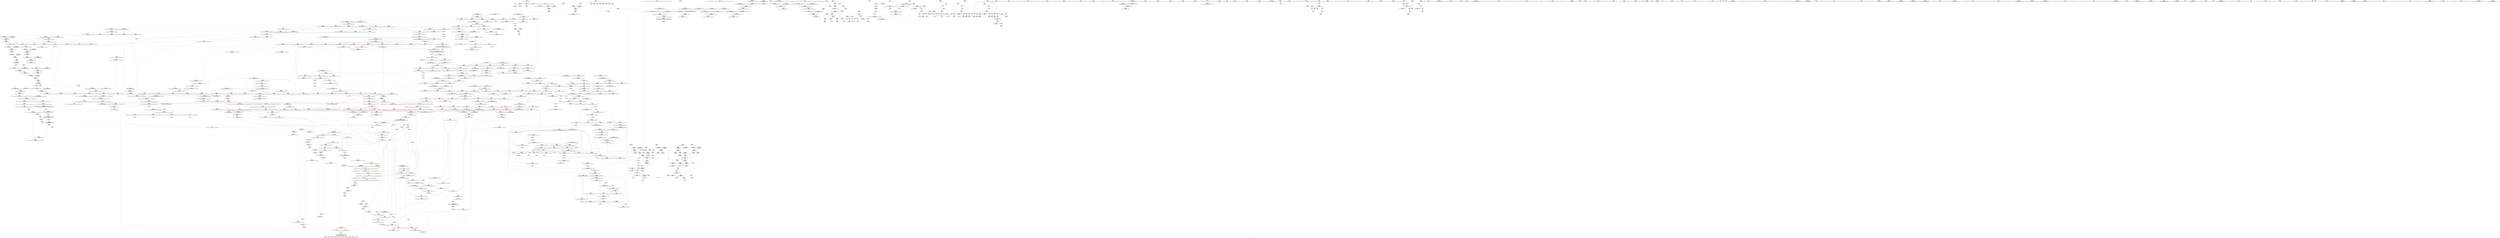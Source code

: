 digraph "SVFG" {
	label="SVFG";

	Node0x557c98919ed0 [shape=record,color=grey,label="{NodeID: 0\nNullPtr}"];
	Node0x557c98919ed0 -> Node0x557c989824c0[style=solid];
	Node0x557c98919ed0 -> Node0x557c9899d210[style=solid];
	Node0x557c98a94880 [shape=record,color=black,label="{NodeID: 1882\n1443 = PHI(1454, )\n}"];
	Node0x557c98a94880 -> Node0x557c98984f60[style=solid];
	Node0x557c9898a470 [shape=record,color=blue,label="{NodeID: 775\n859\<--921\n__secondChild\<--mul12\n_ZSt13__adjust_heapIPiliN9__gnu_cxx5__ops15_Iter_less_iterEEvT_T0_S5_T1_T2_\n}"];
	Node0x557c9898a470 -> Node0x557c989965d0[style=dashed];
	Node0x557c9898a470 -> Node0x557c989966a0[style=dashed];
	Node0x557c9898a470 -> Node0x557c98a0c480[style=dashed];
	Node0x557c98980f90 [shape=record,color=red,label="{NodeID: 443\n469\<--439\n\<--__last.addr\n_ZSt16__introsort_loopIPilN9__gnu_cxx5__ops15_Iter_less_iterEEvT_S4_T0_T1_\n|{<s0>17}}"];
	Node0x557c98980f90:s0 -> Node0x557c98a970b0[style=solid,color=red];
	Node0x557c989c4250 [shape=record,color=grey,label="{NodeID: 1218\n921 = Binary(416, 920, )\n}"];
	Node0x557c989c4250 -> Node0x557c9898a470[style=solid];
	Node0x557c989751b0 [shape=record,color=green,label="{NodeID: 111\n614\<--615\n_ZSt22__move_median_to_firstIPiN9__gnu_cxx5__ops15_Iter_less_iterEEvT_S4_S4_S4_T0_\<--_ZSt22__move_median_to_firstIPiN9__gnu_cxx5__ops15_Iter_less_iterEEvT_S4_S4_S4_T0__field_insensitive\n}"];
	Node0x557c98996910 [shape=record,color=red,label="{NodeID: 554\n947\<--946\n\<--call20\n_ZSt13__adjust_heapIPiliN9__gnu_cxx5__ops15_Iter_less_iterEEvT_T0_S5_T1_T2_\n|{<s0>45}}"];
	Node0x557c98996910:s0 -> Node0x557c98a902b0[style=solid,color=red];
	Node0x557c98979830 [shape=record,color=green,label="{NodeID: 222\n1432\<--1433\n__result.addr\<--__result.addr_field_insensitive\n_ZSt22__copy_move_backward_aILb1EPiS0_ET1_T0_S2_S1_\n}"];
	Node0x557c98979830 -> Node0x557c9899c270[style=solid];
	Node0x557c98979830 -> Node0x557c9898d7a0[style=solid];
	Node0x557c9899c340 [shape=record,color=red,label="{NodeID: 665\n1452\<--1449\n\<--__it.addr\n_ZSt12__niter_baseIPiET_S1_\n}"];
	Node0x557c9899c340 -> Node0x557c98985030[style=solid];
	Node0x557c98987550 [shape=record,color=purple,label="{NodeID: 333\n1158\<--1157\nincdec.ptr7\<--\n_ZSt21__unguarded_partitionIPiN9__gnu_cxx5__ops15_Iter_less_iterEET_S4_S4_S4_T0_\n}"];
	Node0x557c98987550 -> Node0x557c9898ba60[style=solid];
	Node0x557c989391e0 [shape=record,color=green,label="{NodeID: 1\n7\<--1\n__dso_handle\<--dummyObj\nGlob }"];
	Node0x557c98a949c0 [shape=record,color=black,label="{NodeID: 1883\n1418 = PHI(1333, 1337, )\n0th arg _ZSt12__miter_baseIPiET_S1_ }"];
	Node0x557c98a949c0 -> Node0x557c9898d530[style=solid];
	Node0x557c9898a540 [shape=record,color=blue,label="{NodeID: 776\n931\<--928\nadd.ptr16\<--\n_ZSt13__adjust_heapIPiliN9__gnu_cxx5__ops15_Iter_less_iterEEvT_T0_S5_T1_T2_\n}"];
	Node0x557c9898a540 -> Node0x557c98a0ba80[style=dashed];
	Node0x557c98981060 [shape=record,color=red,label="{NodeID: 444\n470\<--439\n\<--__last.addr\n_ZSt16__introsort_loopIPilN9__gnu_cxx5__ops15_Iter_less_iterEEvT_S4_T0_T1_\n|{<s0>17}}"];
	Node0x557c98981060:s0 -> Node0x557c98a971c0[style=solid,color=red];
	Node0x557c989c43d0 [shape=record,color=grey,label="{NodeID: 1219\n690 = Binary(688, 689, )\n}"];
	Node0x557c989c43d0 -> Node0x557c989c4550[style=solid];
	Node0x557c989752b0 [shape=record,color=green,label="{NodeID: 112\n621\<--622\n_ZSt21__unguarded_partitionIPiN9__gnu_cxx5__ops15_Iter_less_iterEET_S4_S4_S4_T0_\<--_ZSt21__unguarded_partitionIPiN9__gnu_cxx5__ops15_Iter_less_iterEET_S4_S4_S4_T0__field_insensitive\n}"];
	Node0x557c989969e0 [shape=record,color=red,label="{NodeID: 555\n957\<--954\n\<--__t.addr\n_ZSt4moveIRN9__gnu_cxx5__ops15_Iter_less_iterEEONSt16remove_referenceIT_E4typeEOS5_\n}"];
	Node0x557c989969e0 -> Node0x557c98984a80[style=solid];
	Node0x557c98979900 [shape=record,color=green,label="{NodeID: 223\n1434\<--1435\n__simple\<--__simple_field_insensitive\n_ZSt22__copy_move_backward_aILb1EPiS0_ET1_T0_S2_S1_\n}"];
	Node0x557c98979900 -> Node0x557c9898d870[style=solid];
	Node0x557c9899c410 [shape=record,color=red,label="{NodeID: 666\n1470\<--1458\n\<--__first.addr\n_ZNSt20__copy_move_backwardILb1ELb1ESt26random_access_iterator_tagE13__copy_move_bIiEEPT_PKS3_S6_S4_\n}"];
	Node0x557c9899c410 -> Node0x557c989851d0[style=solid];
	Node0x557c98987620 [shape=record,color=purple,label="{NodeID: 334\n1171\<--1170\nincdec.ptr9\<--\n_ZSt21__unguarded_partitionIPiN9__gnu_cxx5__ops15_Iter_less_iterEET_S4_S4_S4_T0_\n}"];
	Node0x557c98987620 -> Node0x557c9898bb30[style=solid];
	Node0x557c989712e0 [shape=record,color=green,label="{NodeID: 2\n15\<--1\n.str\<--dummyObj\nGlob }"];
	Node0x557c98a94bd0 [shape=record,color=black,label="{NodeID: 1884\n1190 = PHI(1183, )\n0th arg _ZSt4swapIiENSt9enable_ifIXsr6__and_ISt6__not_ISt15__is_tuple_likeIT_EESt21is_move_constructibleIS3_ESt18is_move_assignableIS3_EEE5valueEvE4typeERS3_SC_ }"];
	Node0x557c98a94bd0 -> Node0x557c9898bda0[style=solid];
	Node0x557c9898a610 [shape=record,color=blue,label="{NodeID: 777\n851\<--934\n__holeIndex.addr\<--sub17\n_ZSt13__adjust_heapIPiliN9__gnu_cxx5__ops15_Iter_less_iterEEvT_T0_S5_T1_T2_\n}"];
	Node0x557c9898a610 -> Node0x557c98a0bf80[style=dashed];
	Node0x557c98981130 [shape=record,color=red,label="{NodeID: 445\n480\<--439\n\<--__last.addr\n_ZSt16__introsort_loopIPilN9__gnu_cxx5__ops15_Iter_less_iterEEvT_S4_T0_T1_\n|{<s0>18}}"];
	Node0x557c98981130:s0 -> Node0x557c98a8ce60[style=solid,color=red];
	Node0x557c989c4550 [shape=record,color=grey,label="{NodeID: 1220\n691 = Binary(690, 411, )\n}"];
	Node0x557c989c4550 -> Node0x557c989c8a50[style=solid];
	Node0x557c989753b0 [shape=record,color=green,label="{NodeID: 113\n628\<--629\n__comp\<--__comp_field_insensitive\n_ZSt13__heap_selectIPiN9__gnu_cxx5__ops15_Iter_less_iterEEvT_S4_S4_T0_\n|{<s0>28|<s1>29|<s2>30}}"];
	Node0x557c989753b0:s0 -> Node0x557c98a8c660[style=solid,color=red];
	Node0x557c989753b0:s1 -> Node0x557c98a8de70[style=solid,color=red];
	Node0x557c989753b0:s2 -> Node0x557c98a8fb00[style=solid,color=red];
	Node0x557c98996ab0 [shape=record,color=red,label="{NodeID: 556\n966\<--963\nthis1\<--this.addr\n_ZN9__gnu_cxx5__ops14_Iter_less_valC2ENS0_15_Iter_less_iterE\n}"];
	Node0x557c989799d0 [shape=record,color=green,label="{NodeID: 224\n1444\<--1445\n_ZNSt20__copy_move_backwardILb1ELb1ESt26random_access_iterator_tagE13__copy_move_bIiEEPT_PKS3_S6_S4_\<--_ZNSt20__copy_move_backwardILb1ELb1ESt26random_access_iterator_tagE13__copy_move_bIiEEPT_PKS3_S6_S4__field_insensitive\n}"];
	Node0x557c98a3b960 [shape=record,color=yellow,style=double,label="{NodeID: 1774\n4V_2 = CSCHI(MR_4V_1)\npts\{12 \}\nCS[]|{<s0>51|<s1>53|<s2>54|<s3>56|<s4>58|<s5>59|<s6>62}}"];
	Node0x557c98a3b960:s0 -> Node0x557c989ff660[style=dashed,color=blue];
	Node0x557c98a3b960:s1 -> Node0x557c989ff660[style=dashed,color=blue];
	Node0x557c98a3b960:s2 -> Node0x557c989ff660[style=dashed,color=blue];
	Node0x557c98a3b960:s3 -> Node0x557c989ff660[style=dashed,color=blue];
	Node0x557c98a3b960:s4 -> Node0x557c989ff660[style=dashed,color=blue];
	Node0x557c98a3b960:s5 -> Node0x557c989ff660[style=dashed,color=blue];
	Node0x557c98a3b960:s6 -> Node0x557c98a0e780[style=dashed,color=blue];
	Node0x557c9899c4e0 [shape=record,color=red,label="{NodeID: 667\n1484\<--1458\n\<--__first.addr\n_ZNSt20__copy_move_backwardILb1ELb1ESt26random_access_iterator_tagE13__copy_move_bIiEEPT_PKS3_S6_S4_\n}"];
	Node0x557c9899c4e0 -> Node0x557c98985370[style=solid];
	Node0x557c989876f0 [shape=record,color=purple,label="{NodeID: 335\n1244\<--1243\nadd.ptr\<--\n_ZSt16__insertion_sortIPiN9__gnu_cxx5__ops15_Iter_less_iterEEvT_S4_T0_\n}"];
	Node0x557c989876f0 -> Node0x557c9898c350[style=solid];
	Node0x557c98971370 [shape=record,color=green,label="{NodeID: 3\n17\<--1\n.str.1\<--dummyObj\nGlob }"];
	Node0x557c98a94ce0 [shape=record,color=black,label="{NodeID: 1885\n1191 = PHI(1184, )\n1st arg _ZSt4swapIiENSt9enable_ifIXsr6__and_ISt6__not_ISt15__is_tuple_likeIT_EESt21is_move_constructibleIS3_ESt18is_move_assignableIS3_EEE5valueEvE4typeERS3_SC_ }"];
	Node0x557c98a94ce0 -> Node0x557c9898be70[style=solid];
	Node0x557c9898a6e0 [shape=record,color=blue,label="{NodeID: 778\n954\<--953\n__t.addr\<--__t\n_ZSt4moveIRN9__gnu_cxx5__ops15_Iter_less_iterEEONSt16remove_referenceIT_E4typeEOS5_\n}"];
	Node0x557c9898a6e0 -> Node0x557c989969e0[style=dashed];
	Node0x557c98981200 [shape=record,color=red,label="{NodeID: 446\n486\<--439\n\<--__last.addr\n_ZSt16__introsort_loopIPilN9__gnu_cxx5__ops15_Iter_less_iterEEvT_S4_T0_T1_\n|{<s0>19}}"];
	Node0x557c98981200:s0 -> Node0x557c98a8d1b0[style=solid,color=red];
	Node0x557c989c46d0 [shape=record,color=grey,label="{NodeID: 1221\n282 = Binary(281, 94, )\n}"];
	Node0x557c989c46d0 -> Node0x557c9899e690[style=solid];
	Node0x557c98979e70 [shape=record,color=green,label="{NodeID: 114\n630\<--631\n__first.addr\<--__first.addr_field_insensitive\n_ZSt13__heap_selectIPiN9__gnu_cxx5__ops15_Iter_less_iterEEvT_S4_S4_T0_\n}"];
	Node0x557c98979e70 -> Node0x557c989929b0[style=solid];
	Node0x557c98979e70 -> Node0x557c98992a80[style=solid];
	Node0x557c98979e70 -> Node0x557c98992b50[style=solid];
	Node0x557c98979e70 -> Node0x557c9899ffc0[style=solid];
	Node0x557c98996b80 [shape=record,color=red,label="{NodeID: 557\n1001\<--974\n\<--__first.addr\n_ZSt11__push_heapIPiliN9__gnu_cxx5__ops14_Iter_less_valEEvT_T0_S5_T1_RT2_\n}"];
	Node0x557c98996b80 -> Node0x557c98988660[style=solid];
	Node0x557c98979ad0 [shape=record,color=green,label="{NodeID: 225\n1449\<--1450\n__it.addr\<--__it.addr_field_insensitive\n_ZSt12__niter_baseIPiET_S1_\n}"];
	Node0x557c98979ad0 -> Node0x557c9899c340[style=solid];
	Node0x557c98979ad0 -> Node0x557c9898d940[style=solid];
	Node0x557c9899c5b0 [shape=record,color=red,label="{NodeID: 668\n1469\<--1460\n\<--__last.addr\n_ZNSt20__copy_move_backwardILb1ELb1ESt26random_access_iterator_tagE13__copy_move_bIiEEPT_PKS3_S6_S4_\n}"];
	Node0x557c9899c5b0 -> Node0x557c98985100[style=solid];
	Node0x557c989877c0 [shape=record,color=purple,label="{NodeID: 336\n1262\<--1261\nadd.ptr4\<--\n_ZSt16__insertion_sortIPiN9__gnu_cxx5__ops15_Iter_less_iterEEvT_S4_T0_\n|{<s0>69}}"];
	Node0x557c989877c0:s0 -> Node0x557c98a95040[style=solid,color=red];
	Node0x557c98971620 [shape=record,color=green,label="{NodeID: 4\n19\<--1\n.str.2\<--dummyObj\nGlob }"];
	Node0x557c98a94df0 [shape=record,color=black,label="{NodeID: 1886\n1321 = PHI(1259, )\n0th arg _ZSt13move_backwardIPiS0_ET0_T_S2_S1_ }"];
	Node0x557c98a94df0 -> Node0x557c9898c9d0[style=solid];
	Node0x557c9898a7b0 [shape=record,color=blue,label="{NodeID: 779\n963\<--960\nthis.addr\<--this\n_ZN9__gnu_cxx5__ops14_Iter_less_valC2ENS0_15_Iter_less_iterE\n}"];
	Node0x557c9898a7b0 -> Node0x557c98996ab0[style=dashed];
	Node0x557c989812d0 [shape=record,color=red,label="{NodeID: 447\n464\<--441\n\<--__depth_limit.addr\n_ZSt16__introsort_loopIPilN9__gnu_cxx5__ops15_Iter_less_iterEEvT_S4_T0_T1_\n}"];
	Node0x557c989812d0 -> Node0x557c989c8450[style=solid];
	Node0x557c989c4850 [shape=record,color=grey,label="{NodeID: 1222\n415 = Binary(412, 416, )\n|{<s0>15}}"];
	Node0x557c989c4850:s0 -> Node0x557c98a8d330[style=solid,color=red];
	Node0x557c98979f00 [shape=record,color=green,label="{NodeID: 115\n632\<--633\n__middle.addr\<--__middle.addr_field_insensitive\n_ZSt13__heap_selectIPiN9__gnu_cxx5__ops15_Iter_less_iterEEvT_S4_S4_T0_\n}"];
	Node0x557c98979f00 -> Node0x557c98992c20[style=solid];
	Node0x557c98979f00 -> Node0x557c98992cf0[style=solid];
	Node0x557c98979f00 -> Node0x557c98992dc0[style=solid];
	Node0x557c98979f00 -> Node0x557c989a0090[style=solid];
	Node0x557c98996c50 [shape=record,color=red,label="{NodeID: 558\n1011\<--974\n\<--__first.addr\n_ZSt11__push_heapIPiliN9__gnu_cxx5__ops14_Iter_less_valEEvT_T0_S5_T1_RT2_\n}"];
	Node0x557c98996c50 -> Node0x557c98988730[style=solid];
	Node0x557c98979ba0 [shape=record,color=green,label="{NodeID: 226\n1458\<--1459\n__first.addr\<--__first.addr_field_insensitive\n_ZNSt20__copy_move_backwardILb1ELb1ESt26random_access_iterator_tagE13__copy_move_bIiEEPT_PKS3_S6_S4_\n}"];
	Node0x557c98979ba0 -> Node0x557c9899c410[style=solid];
	Node0x557c98979ba0 -> Node0x557c9899c4e0[style=solid];
	Node0x557c98979ba0 -> Node0x557c9898da10[style=solid];
	Node0x557c9899c680 [shape=record,color=red,label="{NodeID: 669\n1479\<--1462\n\<--__result.addr\n_ZNSt20__copy_move_backwardILb1ELb1ESt26random_access_iterator_tagE13__copy_move_bIiEEPT_PKS3_S6_S4_\n}"];
	Node0x557c9899c680 -> Node0x557c989889a0[style=solid];
	Node0x557c98987890 [shape=record,color=purple,label="{NodeID: 337\n1281\<--1280\nincdec.ptr\<--\n_ZSt16__insertion_sortIPiN9__gnu_cxx5__ops15_Iter_less_iterEEvT_S4_T0_\n}"];
	Node0x557c98987890 -> Node0x557c9898c5c0[style=solid];
	Node0x557c989716b0 [shape=record,color=green,label="{NodeID: 5\n21\<--1\n.str.3\<--dummyObj\nGlob }"];
	Node0x557c98a94f00 [shape=record,color=black,label="{NodeID: 1887\n1322 = PHI(1260, )\n1st arg _ZSt13move_backwardIPiS0_ET0_T_S2_S1_ }"];
	Node0x557c98a94f00 -> Node0x557c9898caa0[style=solid];
	Node0x557c9898a880 [shape=record,color=blue,label="{NodeID: 780\n974\<--969\n__first.addr\<--__first\n_ZSt11__push_heapIPiliN9__gnu_cxx5__ops14_Iter_less_valEEvT_T0_S5_T1_RT2_\n}"];
	Node0x557c9898a880 -> Node0x557c98996b80[style=dashed];
	Node0x557c9898a880 -> Node0x557c98996c50[style=dashed];
	Node0x557c9898a880 -> Node0x557c98996d20[style=dashed];
	Node0x557c9898a880 -> Node0x557c98996df0[style=dashed];
	Node0x557c989813a0 [shape=record,color=red,label="{NodeID: 448\n475\<--441\n\<--__depth_limit.addr\n_ZSt16__introsort_loopIPilN9__gnu_cxx5__ops15_Iter_less_iterEEvT_S4_T0_T1_\n}"];
	Node0x557c989813a0 -> Node0x557c989c1e50[style=solid];
	Node0x557c989c49d0 [shape=record,color=grey,label="{NodeID: 1223\n910 = Binary(909, 693, )\n}"];
	Node0x557c989c49d0 -> Node0x557c989c8bd0[style=solid];
	Node0x557c98979fd0 [shape=record,color=green,label="{NodeID: 116\n634\<--635\n__last.addr\<--__last.addr_field_insensitive\n_ZSt13__heap_selectIPiN9__gnu_cxx5__ops15_Iter_less_iterEEvT_S4_S4_T0_\n}"];
	Node0x557c98979fd0 -> Node0x557c98992e90[style=solid];
	Node0x557c98979fd0 -> Node0x557c989a0160[style=solid];
	Node0x557c98996d20 [shape=record,color=red,label="{NodeID: 559\n1016\<--974\n\<--__first.addr\n_ZSt11__push_heapIPiliN9__gnu_cxx5__ops14_Iter_less_valEEvT_T0_S5_T1_RT2_\n}"];
	Node0x557c98996d20 -> Node0x557c98988800[style=solid];
	Node0x557c98a0b080 [shape=record,color=black,label="{NodeID: 1334\nMR_38V_3 = PHI(MR_38V_2, MR_38V_3, MR_38V_5, )\npts\{86 \}\n}"];
	Node0x557c98a0b080 -> Node0x557c9899e5c0[style=dashed];
	Node0x557c98a0b080 -> Node0x557c98a06080[style=dashed];
	Node0x557c98a0b080 -> Node0x557c98a0b080[style=dashed];
	Node0x557c98979c70 [shape=record,color=green,label="{NodeID: 227\n1460\<--1461\n__last.addr\<--__last.addr_field_insensitive\n_ZNSt20__copy_move_backwardILb1ELb1ESt26random_access_iterator_tagE13__copy_move_bIiEEPT_PKS3_S6_S4_\n}"];
	Node0x557c98979c70 -> Node0x557c9899c5b0[style=solid];
	Node0x557c98979c70 -> Node0x557c9898dae0[style=solid];
	Node0x557c9899c750 [shape=record,color=red,label="{NodeID: 670\n1492\<--1462\n\<--__result.addr\n_ZNSt20__copy_move_backwardILb1ELb1ESt26random_access_iterator_tagE13__copy_move_bIiEEPT_PKS3_S6_S4_\n}"];
	Node0x557c9899c750 -> Node0x557c98988a70[style=solid];
	Node0x557c98a1b860 [shape=record,color=yellow,style=double,label="{NodeID: 1445\n129V_1 = ENCHI(MR_129V_0)\npts\{807 856 981 1197 1229 1351 \}\nFun[_ZSt11__make_heapIPiN9__gnu_cxx5__ops15_Iter_less_iterEEvT_S4_RT0_]}"];
	Node0x557c98a1b860 -> Node0x557c989942e0[style=dashed];
	Node0x557c98a1b860 -> Node0x557c989943b0[style=dashed];
	Node0x557c98987960 [shape=record,color=purple,label="{NodeID: 338\n1316\<--1315\nincdec.ptr\<--\n_ZSt26__unguarded_insertion_sortIPiN9__gnu_cxx5__ops15_Iter_less_iterEEvT_S4_T0_\n}"];
	Node0x557c98987960 -> Node0x557c9898c900[style=solid];
	Node0x557c98971740 [shape=record,color=green,label="{NodeID: 6\n24\<--1\n\<--dummyObj\nCan only get source location for instruction, argument, global var or function.}"];
	Node0x557c98a95040 [shape=record,color=black,label="{NodeID: 1888\n1323 = PHI(1262, )\n2nd arg _ZSt13move_backwardIPiS0_ET0_T_S2_S1_ }"];
	Node0x557c98a95040 -> Node0x557c9898cb70[style=solid];
	Node0x557c9898a950 [shape=record,color=blue,label="{NodeID: 781\n976\<--970\n__holeIndex.addr\<--__holeIndex\n_ZSt11__push_heapIPiliN9__gnu_cxx5__ops14_Iter_less_valEEvT_T0_S5_T1_RT2_\n}"];
	Node0x557c9898a950 -> Node0x557c98996ec0[style=dashed];
	Node0x557c9898a950 -> Node0x557c989fc960[style=dashed];
	Node0x557c98981470 [shape=record,color=red,label="{NodeID: 449\n487\<--441\n\<--__depth_limit.addr\n_ZSt16__introsort_loopIPilN9__gnu_cxx5__ops15_Iter_less_iterEEvT_S4_T0_T1_\n|{<s0>19}}"];
	Node0x557c98981470:s0 -> Node0x557c98a8d330[style=solid,color=red];
	Node0x557c989c4b50 [shape=record,color=grey,label="{NodeID: 1224\n889 = Binary(888, 693, )\n}"];
	Node0x557c9897a0a0 [shape=record,color=green,label="{NodeID: 117\n636\<--637\n__i\<--__i_field_insensitive\n_ZSt13__heap_selectIPiN9__gnu_cxx5__ops15_Iter_less_iterEEvT_S4_S4_T0_\n}"];
	Node0x557c9897a0a0 -> Node0x557c98992f60[style=solid];
	Node0x557c9897a0a0 -> Node0x557c98993030[style=solid];
	Node0x557c9897a0a0 -> Node0x557c98993100[style=solid];
	Node0x557c9897a0a0 -> Node0x557c989931d0[style=solid];
	Node0x557c9897a0a0 -> Node0x557c989a0230[style=solid];
	Node0x557c9897a0a0 -> Node0x557c989a0300[style=solid];
	Node0x557c98996df0 [shape=record,color=red,label="{NodeID: 560\n1029\<--974\n\<--__first.addr\n_ZSt11__push_heapIPiliN9__gnu_cxx5__ops14_Iter_less_valEEvT_T0_S5_T1_RT2_\n}"];
	Node0x557c98996df0 -> Node0x557c989888d0[style=solid];
	Node0x557c98979d40 [shape=record,color=green,label="{NodeID: 228\n1462\<--1463\n__result.addr\<--__result.addr_field_insensitive\n_ZNSt20__copy_move_backwardILb1ELb1ESt26random_access_iterator_tagE13__copy_move_bIiEEPT_PKS3_S6_S4_\n}"];
	Node0x557c98979d40 -> Node0x557c9899c680[style=solid];
	Node0x557c98979d40 -> Node0x557c9899c750[style=solid];
	Node0x557c98979d40 -> Node0x557c9898dbb0[style=solid];
	Node0x557c98a3bee0 [shape=record,color=yellow,style=double,label="{NodeID: 1778\n4V_2 = CSCHI(MR_4V_1)\npts\{12 \}\nCS[]|{<s0>69|<s1>69}}"];
	Node0x557c98a3bee0:s0 -> Node0x557c9899ac80[style=dashed,color=blue];
	Node0x557c98a3bee0:s1 -> Node0x557c9898c4f0[style=dashed,color=blue];
	Node0x557c9899c820 [shape=record,color=red,label="{NodeID: 671\n1476\<--1464\n\<--_Num\n_ZNSt20__copy_move_backwardILb1ELb1ESt26random_access_iterator_tagE13__copy_move_bIiEEPT_PKS3_S6_S4_\n}"];
	Node0x557c9899c820 -> Node0x557c989c8ed0[style=solid];
	Node0x557c98987a30 [shape=record,color=purple,label="{NodeID: 339\n1362\<--1361\nincdec.ptr\<--\n_ZSt25__unguarded_linear_insertIPiN9__gnu_cxx5__ops14_Val_less_iterEEvT_T0_\n}"];
	Node0x557c98987a30 -> Node0x557c9898ceb0[style=solid];
	Node0x557c989717d0 [shape=record,color=green,label="{NodeID: 7\n88\<--1\n\<--dummyObj\nCan only get source location for instruction, argument, global var or function.}"];
	Node0x557c98a95180 [shape=record,color=black,label="{NodeID: 1889\n953 = PHI(847, )\n0th arg _ZSt4moveIRN9__gnu_cxx5__ops15_Iter_less_iterEEONSt16remove_referenceIT_E4typeEOS5_ }"];
	Node0x557c98a95180 -> Node0x557c9898a6e0[style=solid];
	Node0x557c9898aa20 [shape=record,color=blue,label="{NodeID: 782\n978\<--971\n__topIndex.addr\<--__topIndex\n_ZSt11__push_heapIPiliN9__gnu_cxx5__ops14_Iter_less_valEEvT_T0_S5_T1_RT2_\n}"];
	Node0x557c9898aa20 -> Node0x557c989972d0[style=dashed];
	Node0x557c98981540 [shape=record,color=red,label="{NodeID: 450\n485\<--445\n\<--__cut\n_ZSt16__introsort_loopIPilN9__gnu_cxx5__ops15_Iter_less_iterEEvT_S4_T0_T1_\n|{<s0>19}}"];
	Node0x557c98981540:s0 -> Node0x557c98a8cfa0[style=solid,color=red];
	Node0x557c989c4cd0 [shape=record,color=grey,label="{NodeID: 1225\n894 = Binary(893, 477, )\n}"];
	Node0x557c989c4cd0 -> Node0x557c9898a200[style=solid];
	Node0x557c9897a170 [shape=record,color=green,label="{NodeID: 118\n644\<--645\n_ZSt11__make_heapIPiN9__gnu_cxx5__ops15_Iter_less_iterEEvT_S4_RT0_\<--_ZSt11__make_heapIPiN9__gnu_cxx5__ops15_Iter_less_iterEEvT_S4_RT0__field_insensitive\n}"];
	Node0x557c98996ec0 [shape=record,color=red,label="{NodeID: 561\n991\<--976\n\<--__holeIndex.addr\n_ZSt11__push_heapIPiliN9__gnu_cxx5__ops14_Iter_less_valEEvT_T0_S5_T1_RT2_\n}"];
	Node0x557c98996ec0 -> Node0x557c989c16d0[style=solid];
	Node0x557c98a0ba80 [shape=record,color=black,label="{NodeID: 1336\nMR_4V_5 = PHI(MR_4V_4, MR_4V_2, MR_4V_2, )\npts\{12 \}\n|{|<s1>45}}"];
	Node0x557c98a0ba80 -> Node0x557c98996910[style=dashed];
	Node0x557c98a0ba80:s1 -> Node0x557c989fd360[style=dashed,color=red];
	Node0x557c98981fc0 [shape=record,color=green,label="{NodeID: 229\n1464\<--1465\n_Num\<--_Num_field_insensitive\n_ZNSt20__copy_move_backwardILb1ELb1ESt26random_access_iterator_tagE13__copy_move_bIiEEPT_PKS3_S6_S4_\n}"];
	Node0x557c98981fc0 -> Node0x557c9899c820[style=solid];
	Node0x557c98981fc0 -> Node0x557c9899c8f0[style=solid];
	Node0x557c98981fc0 -> Node0x557c9899c9c0[style=solid];
	Node0x557c98981fc0 -> Node0x557c9899ca90[style=solid];
	Node0x557c98981fc0 -> Node0x557c9898dc80[style=solid];
	Node0x557c98a3c040 [shape=record,color=yellow,style=double,label="{NodeID: 1779\n4V_2 = CSCHI(MR_4V_1)\npts\{12 \}\nCS[]|{<s0>77}}"];
	Node0x557c98a3c040:s0 -> Node0x557c98a3bee0[style=dashed,color=blue];
	Node0x557c9899c8f0 [shape=record,color=red,label="{NodeID: 672\n1480\<--1464\n\<--_Num\n_ZNSt20__copy_move_backwardILb1ELb1ESt26random_access_iterator_tagE13__copy_move_bIiEEPT_PKS3_S6_S4_\n}"];
	Node0x557c9899c8f0 -> Node0x557c989c55d0[style=solid];
	Node0x557c98987b00 [shape=record,color=purple,label="{NodeID: 340\n1378\<--1377\nincdec.ptr3\<--\n_ZSt25__unguarded_linear_insertIPiN9__gnu_cxx5__ops14_Val_less_iterEEvT_T0_\n}"];
	Node0x557c98987b00 -> Node0x557c9898d120[style=solid];
	Node0x557c98972010 [shape=record,color=green,label="{NodeID: 8\n94\<--1\n\<--dummyObj\nCan only get source location for instruction, argument, global var or function.}"];
	Node0x557c98a952c0 [shape=record,color=black,label="{NodeID: 1890\n836 = PHI(749, 719, 814, 818, 806, 899, 926, 855, 1013, 980, 1200, 1204, 1196, 1255, 1228, 1355, 1370, 1350, )\n0th arg _ZSt4moveIRiEONSt16remove_referenceIT_E4typeEOS2_ }"];
	Node0x557c98a952c0 -> Node0x557c989a1410[style=solid];
	Node0x557c9898aaf0 [shape=record,color=blue,label="{NodeID: 783\n980\<--972\n__value.addr\<--__value\n_ZSt11__push_heapIPiliN9__gnu_cxx5__ops14_Iter_less_valEEvT_T0_S5_T1_RT2_\n|{|<s2>46}}"];
	Node0x557c9898aaf0 -> Node0x557c989976e0[style=dashed];
	Node0x557c9898aaf0 -> Node0x557c989977b0[style=dashed];
	Node0x557c9898aaf0:s2 -> Node0x557c98a17f70[style=dashed,color=red];
	Node0x557c98981610 [shape=record,color=red,label="{NodeID: 451\n489\<--445\n\<--__cut\n_ZSt16__introsort_loopIPilN9__gnu_cxx5__ops15_Iter_less_iterEEvT_S4_T0_T1_\n}"];
	Node0x557c98981610 -> Node0x557c9899f7a0[style=solid];
	Node0x557c989c4e50 [shape=record,color=grey,label="{NodeID: 1226\n208 = Binary(207, 209, )\n}"];
	Node0x557c989c4e50 -> Node0x557c989c4fd0[style=solid];
	Node0x557c9897a270 [shape=record,color=green,label="{NodeID: 119\n656\<--657\n_ZNK9__gnu_cxx5__ops15_Iter_less_iterclIPiS3_EEbT_T0_\<--_ZNK9__gnu_cxx5__ops15_Iter_less_iterclIPiS3_EEbT_T0__field_insensitive\n}"];
	Node0x557c98996f90 [shape=record,color=red,label="{NodeID: 562\n996\<--976\n\<--__holeIndex.addr\n_ZSt11__push_heapIPiliN9__gnu_cxx5__ops14_Iter_less_valEEvT_T0_S5_T1_RT2_\n}"];
	Node0x557c98996f90 -> Node0x557c989c6c50[style=solid];
	Node0x557c98a0bf80 [shape=record,color=black,label="{NodeID: 1337\nMR_154V_6 = PHI(MR_154V_5, MR_154V_3, MR_154V_3, )\npts\{852 \}\n}"];
	Node0x557c98a0bf80 -> Node0x557c98995a70[style=dashed];
	Node0x557c98982050 [shape=record,color=green,label="{NodeID: 230\n1489\<--1490\nllvm.memmove.p0i8.p0i8.i64\<--llvm.memmove.p0i8.p0i8.i64_field_insensitive\n}"];
	Node0x557c98a3c1a0 [shape=record,color=yellow,style=double,label="{NodeID: 1780\n4V_2 = CSCHI(MR_4V_1)\npts\{12 \}\nCS[]|{<s0>85}}"];
	Node0x557c98a3c1a0:s0 -> Node0x557c98a3c040[style=dashed,color=blue];
	Node0x557c9899c9c0 [shape=record,color=red,label="{NodeID: 673\n1486\<--1464\n\<--_Num\n_ZNSt20__copy_move_backwardILb1ELb1ESt26random_access_iterator_tagE13__copy_move_bIiEEPT_PKS3_S6_S4_\n}"];
	Node0x557c9899c9c0 -> Node0x557c989c58d0[style=solid];
	Node0x557c98987bd0 [shape=record,color=purple,label="{NodeID: 341\n1529\<--1483\noffset_0\<--\n}"];
	Node0x557c98987bd0 -> Node0x557c9898dd50[style=solid];
	Node0x557c989720a0 [shape=record,color=green,label="{NodeID: 9\n176\<--1\n\<--dummyObj\nCan only get source location for instruction, argument, global var or function.}"];
	Node0x557c98a961d0 [shape=record,color=black,label="{NodeID: 1891\n1035 = PHI(1000, )\n0th arg _ZNK9__gnu_cxx5__ops14_Iter_less_valclIPiiEEbT_RT0_ }"];
	Node0x557c98a961d0 -> Node0x557c9898b0a0[style=solid];
	Node0x557c9898abc0 [shape=record,color=blue,label="{NodeID: 784\n982\<--973\n__comp.addr\<--__comp\n_ZSt11__push_heapIPiliN9__gnu_cxx5__ops14_Iter_less_valEEvT_T0_S5_T1_RT2_\n}"];
	Node0x557c9898abc0 -> Node0x557c989973a0[style=dashed];
	Node0x557c989816e0 [shape=record,color=red,label="{NodeID: 452\n498\<--495\n\<--__n.addr\n_ZSt4__lgl\n}"];
	Node0x557c989c4fd0 [shape=record,color=grey,label="{NodeID: 1227\n210 = Binary(208, 94, )\n}"];
	Node0x557c989c4fd0 -> Node0x557c989c28d0[style=solid];
	Node0x557c9897a370 [shape=record,color=green,label="{NodeID: 120\n663\<--664\n_ZSt10__pop_heapIPiN9__gnu_cxx5__ops15_Iter_less_iterEEvT_S4_S4_RT0_\<--_ZSt10__pop_heapIPiN9__gnu_cxx5__ops15_Iter_less_iterEEvT_S4_S4_RT0__field_insensitive\n}"];
	Node0x557c98997060 [shape=record,color=red,label="{NodeID: 563\n1017\<--976\n\<--__holeIndex.addr\n_ZSt11__push_heapIPiliN9__gnu_cxx5__ops14_Iter_less_valEEvT_T0_S5_T1_RT2_\n}"];
	Node0x557c98a0c480 [shape=record,color=black,label="{NodeID: 1338\nMR_162V_8 = PHI(MR_162V_7, MR_162V_3, MR_162V_3, )\npts\{860 \}\n}"];
	Node0x557c98982150 [shape=record,color=green,label="{NodeID: 231\n1506\<--1507\nthis.addr\<--this.addr_field_insensitive\n_ZNK9__gnu_cxx5__ops14_Val_less_iterclIiPiEEbRT_T0_\n}"];
	Node0x557c98982150 -> Node0x557c9899cb60[style=solid];
	Node0x557c98982150 -> Node0x557c9898de20[style=solid];
	Node0x557c98a83340 [shape=record,color=black,label="{NodeID: 1781\n313 = PHI(153, )\n0th arg _ZSt4sortIPiEvT_S1_ }"];
	Node0x557c98a83340 -> Node0x557c9899e9d0[style=solid];
	Node0x557c9899ca90 [shape=record,color=red,label="{NodeID: 674\n1493\<--1464\n\<--_Num\n_ZNSt20__copy_move_backwardILb1ELb1ESt26random_access_iterator_tagE13__copy_move_bIiEEPT_PKS3_S6_S4_\n}"];
	Node0x557c9899ca90 -> Node0x557c989c5a50[style=solid];
	Node0x557c98987ca0 [shape=record,color=purple,label="{NodeID: 342\n1530\<--1485\noffset_0\<--\n}"];
	Node0x557c98987ca0 -> Node0x557c9899cf70[style=solid];
	Node0x557c98972130 [shape=record,color=green,label="{NodeID: 10\n178\<--1\n\<--dummyObj\nCan only get source location for instruction, argument, global var or function.}"];
	Node0x557c98a962e0 [shape=record,color=black,label="{NodeID: 1892\n1036 = PHI(1003, )\n1st arg _ZNK9__gnu_cxx5__ops14_Iter_less_valclIPiiEEbT_RT0_ }"];
	Node0x557c98a962e0 -> Node0x557c9898b170[style=solid];
	Node0x557c9898ac90 [shape=record,color=blue,label="{NodeID: 785\n984\<--993\n__parent\<--div\n_ZSt11__push_heapIPiliN9__gnu_cxx5__ops14_Iter_less_valEEvT_T0_S5_T1_RT2_\n}"];
	Node0x557c9898ac90 -> Node0x557c989fce60[style=dashed];
	Node0x557c989817b0 [shape=record,color=red,label="{NodeID: 453\n526\<--513\n\<--__first.addr\n_ZSt22__final_insertion_sortIPiN9__gnu_cxx5__ops15_Iter_less_iterEEvT_S4_T0_\n}"];
	Node0x557c989817b0 -> Node0x557c98983f20[style=solid];
	Node0x557c989c5150 [shape=record,color=grey,label="{NodeID: 1228\n1473 = Binary(1471, 1472, )\n}"];
	Node0x557c989c5150 -> Node0x557c989c5750[style=solid];
	Node0x557c9897a470 [shape=record,color=green,label="{NodeID: 121\n676\<--677\n__first.addr\<--__first.addr_field_insensitive\n_ZSt11__sort_heapIPiN9__gnu_cxx5__ops15_Iter_less_iterEEvT_S4_RT0_\n}"];
	Node0x557c9897a470 -> Node0x557c989932a0[style=solid];
	Node0x557c9897a470 -> Node0x557c98993370[style=solid];
	Node0x557c9897a470 -> Node0x557c989a03d0[style=solid];
	Node0x557c98997130 [shape=record,color=red,label="{NodeID: 564\n1022\<--976\n\<--__holeIndex.addr\n_ZSt11__push_heapIPiliN9__gnu_cxx5__ops14_Iter_less_valEEvT_T0_S5_T1_RT2_\n}"];
	Node0x557c98997130 -> Node0x557c989c64d0[style=solid];
	Node0x557c98a0c980 [shape=record,color=black,label="{NodeID: 1339\nMR_4V_3 = PHI(MR_4V_1, MR_4V_4, )\npts\{12 \}\n|{|<s2>34}}"];
	Node0x557c98a0c980 -> Node0x557c989942e0[style=dashed];
	Node0x557c98a0c980 -> Node0x557c989943b0[style=dashed];
	Node0x557c98a0c980:s2 -> Node0x557c989fa160[style=dashed,color=red];
	Node0x557c98982220 [shape=record,color=green,label="{NodeID: 232\n1508\<--1509\n__val.addr\<--__val.addr_field_insensitive\n_ZNK9__gnu_cxx5__ops14_Val_less_iterclIiPiEEbRT_T0_\n}"];
	Node0x557c98982220 -> Node0x557c9899cc30[style=solid];
	Node0x557c98982220 -> Node0x557c989a97a0[style=solid];
	Node0x557c98a82c20 [shape=record,color=black,label="{NodeID: 1782\n314 = PHI(160, )\n1st arg _ZSt4sortIPiEvT_S1_ }"];
	Node0x557c98a82c20 -> Node0x557c9899eaa0[style=solid];
	Node0x557c9899cb60 [shape=record,color=red,label="{NodeID: 675\n1515\<--1506\nthis1\<--this.addr\n_ZNK9__gnu_cxx5__ops14_Val_less_iterclIiPiEEbRT_T0_\n}"];
	Node0x557c98a1bd80 [shape=record,color=yellow,style=double,label="{NodeID: 1450\n4V_1 = ENCHI(MR_4V_0)\npts\{12 \}\nFun[_ZSt6__sortIPiN9__gnu_cxx5__ops15_Iter_less_iterEEvT_S4_T0_]|{|<s1>15}}"];
	Node0x557c98a1bd80 -> Node0x557c989fc460[style=dashed];
	Node0x557c98a1bd80:s1 -> Node0x557c989fd860[style=dashed,color=red];
	Node0x557c98987d70 [shape=record,color=purple,label="{NodeID: 343\n116\<--8\nadd.ptr\<--r\nmain\n}"];
	Node0x557c98972230 [shape=record,color=green,label="{NodeID: 11\n180\<--1\n\<--dummyObj\nCan only get source location for instruction, argument, global var or function.}"];
	Node0x557c98a963f0 [shape=record,color=black,label="{NodeID: 1893\n1037 = PHI(980, )\n2nd arg _ZNK9__gnu_cxx5__ops14_Iter_less_valclIPiiEEbT_RT0_ }"];
	Node0x557c98a963f0 -> Node0x557c9898b240[style=solid];
	Node0x557c9898ad60 [shape=record,color=blue,label="{NodeID: 786\n1018\<--1015\nadd.ptr3\<--\n_ZSt11__push_heapIPiliN9__gnu_cxx5__ops14_Iter_less_valEEvT_T0_S5_T1_RT2_\n}"];
	Node0x557c9898ad60 -> Node0x557c989fd360[style=dashed];
	Node0x557c98981880 [shape=record,color=red,label="{NodeID: 454\n533\<--513\n\<--__first.addr\n_ZSt22__final_insertion_sortIPiN9__gnu_cxx5__ops15_Iter_less_iterEEvT_S4_T0_\n|{<s0>21}}"];
	Node0x557c98981880:s0 -> Node0x557c98a8be60[style=solid,color=red];
	Node0x557c989c52d0 [shape=record,color=grey,label="{NodeID: 1229\n230 = Binary(229, 209, )\n}"];
	Node0x557c989c52d0 -> Node0x557c989c34d0[style=solid];
	Node0x557c9897a540 [shape=record,color=green,label="{NodeID: 122\n678\<--679\n__last.addr\<--__last.addr_field_insensitive\n_ZSt11__sort_heapIPiN9__gnu_cxx5__ops15_Iter_less_iterEEvT_S4_RT0_\n}"];
	Node0x557c9897a540 -> Node0x557c98993440[style=solid];
	Node0x557c9897a540 -> Node0x557c98993510[style=solid];
	Node0x557c9897a540 -> Node0x557c989935e0[style=solid];
	Node0x557c9897a540 -> Node0x557c989936b0[style=solid];
	Node0x557c9897a540 -> Node0x557c989a04a0[style=solid];
	Node0x557c9897a540 -> Node0x557c989a0640[style=solid];
	Node0x557c98997200 [shape=record,color=red,label="{NodeID: 565\n1030\<--976\n\<--__holeIndex.addr\n_ZSt11__push_heapIPiliN9__gnu_cxx5__ops14_Iter_less_valEEvT_T0_S5_T1_RT2_\n}"];
	Node0x557c989822f0 [shape=record,color=green,label="{NodeID: 233\n1510\<--1511\n__it.addr\<--__it.addr_field_insensitive\n_ZNK9__gnu_cxx5__ops14_Val_less_iterclIiPiEEbRT_T0_\n}"];
	Node0x557c989822f0 -> Node0x557c9899cd00[style=solid];
	Node0x557c989822f0 -> Node0x557c989a9870[style=solid];
	Node0x557c98a8baa0 [shape=record,color=black,label="{NodeID: 1783\n1503 = PHI(1346, )\n0th arg _ZNK9__gnu_cxx5__ops14_Val_less_iterclIiPiEEbRT_T0_ }"];
	Node0x557c98a8baa0 -> Node0x557c9898de20[style=solid];
	Node0x557c9899cc30 [shape=record,color=red,label="{NodeID: 676\n1516\<--1508\n\<--__val.addr\n_ZNK9__gnu_cxx5__ops14_Val_less_iterclIiPiEEbRT_T0_\n}"];
	Node0x557c9899cc30 -> Node0x557c9899cdd0[style=solid];
	Node0x557c98987e40 [shape=record,color=purple,label="{NodeID: 344\n142\<--11\nadd.ptr15\<--q\nmain\n}"];
	Node0x557c98972330 [shape=record,color=green,label="{NodeID: 12\n196\<--1\n\<--dummyObj\nCan only get source location for instruction, argument, global var or function.}"];
	Node0x557c98a96500 [shape=record,color=black,label="{NodeID: 1894\n335 = PHI(73, )\n0th arg _ZSt3maxIiERKT_S2_S2_ }"];
	Node0x557c98a96500 -> Node0x557c9899eb70[style=solid];
	Node0x557c9898ae30 [shape=record,color=blue,label="{NodeID: 787\n976\<--1020\n__holeIndex.addr\<--\n_ZSt11__push_heapIPiliN9__gnu_cxx5__ops14_Iter_less_valEEvT_T0_S5_T1_RT2_\n}"];
	Node0x557c9898ae30 -> Node0x557c98997130[style=dashed];
	Node0x557c9898ae30 -> Node0x557c989fc960[style=dashed];
	Node0x557c98981950 [shape=record,color=red,label="{NodeID: 455\n534\<--513\n\<--__first.addr\n_ZSt22__final_insertion_sortIPiN9__gnu_cxx5__ops15_Iter_less_iterEEvT_S4_T0_\n}"];
	Node0x557c98981950 -> Node0x557c98986e00[style=solid];
	Node0x557c989c5450 [shape=record,color=grey,label="{NodeID: 1230\n235 = Binary(236, 234, )\n}"];
	Node0x557c989c5450 -> Node0x557c989c34d0[style=solid];
	Node0x557c9897a610 [shape=record,color=green,label="{NodeID: 123\n680\<--681\n__comp.addr\<--__comp.addr_field_insensitive\n_ZSt11__sort_heapIPiN9__gnu_cxx5__ops15_Iter_less_iterEEvT_S4_RT0_\n}"];
	Node0x557c9897a610 -> Node0x557c98993780[style=solid];
	Node0x557c9897a610 -> Node0x557c989a0570[style=solid];
	Node0x557c989972d0 [shape=record,color=red,label="{NodeID: 566\n997\<--978\n\<--__topIndex.addr\n_ZSt11__push_heapIPiliN9__gnu_cxx5__ops14_Iter_less_valEEvT_T0_S5_T1_RT2_\n}"];
	Node0x557c989972d0 -> Node0x557c989c6c50[style=solid];
	Node0x557c989823c0 [shape=record,color=green,label="{NodeID: 234\n25\<--1522\n_GLOBAL__sub_I_Gennady.Korotkevich_1_0.cpp\<--_GLOBAL__sub_I_Gennady.Korotkevich_1_0.cpp_field_insensitive\n}"];
	Node0x557c989823c0 -> Node0x557c9899d110[style=solid];
	Node0x557c98a8bbe0 [shape=record,color=black,label="{NodeID: 1784\n1504 = PHI(1350, )\n1st arg _ZNK9__gnu_cxx5__ops14_Val_less_iterclIiPiEEbRT_T0_ }"];
	Node0x557c98a8bbe0 -> Node0x557c989a97a0[style=solid];
	Node0x557c9899cd00 [shape=record,color=red,label="{NodeID: 677\n1518\<--1510\n\<--__it.addr\n_ZNK9__gnu_cxx5__ops14_Val_less_iterclIiPiEEbRT_T0_\n}"];
	Node0x557c9899cd00 -> Node0x557c9899cea0[style=solid];
	Node0x557c98987f10 [shape=record,color=purple,label="{NodeID: 345\n160\<--11\nadd.ptr27\<--q\nmain\n|{<s0>8}}"];
	Node0x557c98987f10:s0 -> Node0x557c98a82c20[style=solid,color=red];
	Node0x557c98972430 [shape=record,color=green,label="{NodeID: 13\n209\<--1\n\<--dummyObj\nCan only get source location for instruction, argument, global var or function.}"];
	Node0x557c98a96610 [shape=record,color=black,label="{NodeID: 1895\n336 = PHI(81, )\n1st arg _ZSt3maxIiERKT_S2_S2_ }"];
	Node0x557c98a96610 -> Node0x557c9899ec40[style=solid];
	Node0x557c9898af00 [shape=record,color=blue,label="{NodeID: 788\n984\<--1024\n__parent\<--div5\n_ZSt11__push_heapIPiliN9__gnu_cxx5__ops14_Iter_less_valEEvT_T0_S5_T1_RT2_\n}"];
	Node0x557c9898af00 -> Node0x557c989fce60[style=dashed];
	Node0x557c98981a20 [shape=record,color=red,label="{NodeID: 456\n539\<--513\n\<--__first.addr\n_ZSt22__final_insertion_sortIPiN9__gnu_cxx5__ops15_Iter_less_iterEEvT_S4_T0_\n}"];
	Node0x557c98981a20 -> Node0x557c98986ed0[style=solid];
	Node0x557c989c55d0 [shape=record,color=grey,label="{NodeID: 1231\n1481 = Binary(466, 1480, )\n}"];
	Node0x557c9897a6e0 [shape=record,color=green,label="{NodeID: 124\n709\<--710\n__first.addr\<--__first.addr_field_insensitive\n_ZSt11__make_heapIPiN9__gnu_cxx5__ops15_Iter_less_iterEEvT_S4_RT0_\n}"];
	Node0x557c9897a6e0 -> Node0x557c98993850[style=solid];
	Node0x557c9897a6e0 -> Node0x557c98993920[style=solid];
	Node0x557c9897a6e0 -> Node0x557c989939f0[style=solid];
	Node0x557c9897a6e0 -> Node0x557c98993ac0[style=solid];
	Node0x557c9897a6e0 -> Node0x557c989a0710[style=solid];
	Node0x557c989973a0 [shape=record,color=red,label="{NodeID: 567\n1000\<--982\n\<--__comp.addr\n_ZSt11__push_heapIPiliN9__gnu_cxx5__ops14_Iter_less_valEEvT_T0_S5_T1_RT2_\n|{<s0>46}}"];
	Node0x557c989973a0:s0 -> Node0x557c98a961d0[style=solid,color=red];
	Node0x557c989824c0 [shape=record,color=black,label="{NodeID: 235\n2\<--3\ndummyVal\<--dummyVal\n}"];
	Node0x557c98a8bd20 [shape=record,color=black,label="{NodeID: 1785\n1505 = PHI(1365, )\n2nd arg _ZNK9__gnu_cxx5__ops14_Val_less_iterclIiPiEEbRT_T0_ }"];
	Node0x557c98a8bd20 -> Node0x557c989a9870[style=solid];
	Node0x557c9899cdd0 [shape=record,color=red,label="{NodeID: 678\n1517\<--1516\n\<--\n_ZNK9__gnu_cxx5__ops14_Val_less_iterclIiPiEEbRT_T0_\n}"];
	Node0x557c9899cdd0 -> Node0x557c989c9350[style=solid];
	Node0x557c98a1c050 [shape=record,color=yellow,style=double,label="{NodeID: 1453\n4V_1 = ENCHI(MR_4V_0)\npts\{12 \}\nFun[_ZSt27__unguarded_partition_pivotIPiN9__gnu_cxx5__ops15_Iter_less_iterEET_S4_S4_T0_]|{<s0>26}}"];
	Node0x557c98a1c050:s0 -> Node0x557c98a19b30[style=dashed,color=red];
	Node0x557c98987fe0 [shape=record,color=purple,label="{NodeID: 346\n605\<--597\nadd.ptr\<--\n_ZSt27__unguarded_partition_pivotIPiN9__gnu_cxx5__ops15_Iter_less_iterEET_S4_S4_T0_\n}"];
	Node0x557c98987fe0 -> Node0x557c9899fef0[style=solid];
	Node0x557c98972530 [shape=record,color=green,label="{NodeID: 14\n216\<--1\n\<--dummyObj\nCan only get source location for instruction, argument, global var or function.}"];
	Node0x557c98a96720 [shape=record,color=black,label="{NodeID: 1896\n673 = PHI(574, )\n0th arg _ZSt11__sort_heapIPiN9__gnu_cxx5__ops15_Iter_less_iterEEvT_S4_RT0_ }"];
	Node0x557c98a96720 -> Node0x557c989a03d0[style=solid];
	Node0x557c9898afd0 [shape=record,color=blue,label="{NodeID: 789\n1031\<--1028\nadd.ptr7\<--\n_ZSt11__push_heapIPiliN9__gnu_cxx5__ops14_Iter_less_valEEvT_T0_S5_T1_RT2_\n|{<s0>45}}"];
	Node0x557c9898afd0:s0 -> Node0x557c98a39440[style=dashed,color=blue];
	Node0x557c98981af0 [shape=record,color=red,label="{NodeID: 457\n546\<--513\n\<--__first.addr\n_ZSt22__final_insertion_sortIPiN9__gnu_cxx5__ops15_Iter_less_iterEEvT_S4_T0_\n|{<s0>23}}"];
	Node0x557c98981af0:s0 -> Node0x557c98a8be60[style=solid,color=red];
	Node0x557c989c5750 [shape=record,color=grey,label="{NodeID: 1232\n1474 = Binary(1473, 411, )\n}"];
	Node0x557c989c5750 -> Node0x557c9898dc80[style=solid];
	Node0x557c9897a7b0 [shape=record,color=green,label="{NodeID: 125\n711\<--712\n__last.addr\<--__last.addr_field_insensitive\n_ZSt11__make_heapIPiN9__gnu_cxx5__ops15_Iter_less_iterEEvT_S4_RT0_\n}"];
	Node0x557c9897a7b0 -> Node0x557c98993b90[style=solid];
	Node0x557c9897a7b0 -> Node0x557c98993c60[style=solid];
	Node0x557c9897a7b0 -> Node0x557c989a07e0[style=solid];
	Node0x557c98997470 [shape=record,color=red,label="{NodeID: 568\n1002\<--984\n\<--__parent\n_ZSt11__push_heapIPiliN9__gnu_cxx5__ops14_Iter_less_valEEvT_T0_S5_T1_RT2_\n}"];
	Node0x557c989825c0 [shape=record,color=black,label="{NodeID: 236\n36\<--37\n\<--_ZNSt8ios_base4InitD1Ev\nCan only get source location for instruction, argument, global var or function.}"];
	Node0x557c98a8be60 [shape=record,color=black,label="{NodeID: 1786\n1218 = PHI(533, 546, )\n0th arg _ZSt16__insertion_sortIPiN9__gnu_cxx5__ops15_Iter_less_iterEEvT_S4_T0_ }"];
	Node0x557c98a8be60 -> Node0x557c9898c1b0[style=solid];
	Node0x557c9899cea0 [shape=record,color=red,label="{NodeID: 679\n1519\<--1518\n\<--\n_ZNK9__gnu_cxx5__ops14_Val_less_iterclIiPiEEbRT_T0_\n}"];
	Node0x557c9899cea0 -> Node0x557c989c9350[style=solid];
	Node0x557c989880b0 [shape=record,color=purple,label="{NodeID: 347\n749\<--747\nadd.ptr\<--\n_ZSt11__make_heapIPiN9__gnu_cxx5__ops15_Iter_less_iterEEvT_S4_RT0_\n|{<s0>32}}"];
	Node0x557c989880b0:s0 -> Node0x557c98a952c0[style=solid,color=red];
	Node0x557c98972630 [shape=record,color=green,label="{NodeID: 15\n236\<--1\n\<--dummyObj\nCan only get source location for instruction, argument, global var or function.}"];
	Node0x557c98a96830 [shape=record,color=black,label="{NodeID: 1897\n674 = PHI(575, )\n1st arg _ZSt11__sort_heapIPiN9__gnu_cxx5__ops15_Iter_less_iterEEvT_S4_RT0_ }"];
	Node0x557c98a96830 -> Node0x557c989a04a0[style=solid];
	Node0x557c9898b0a0 [shape=record,color=blue,label="{NodeID: 790\n1038\<--1035\nthis.addr\<--this\n_ZNK9__gnu_cxx5__ops14_Iter_less_valclIPiiEEbT_RT0_\n}"];
	Node0x557c9898b0a0 -> Node0x557c98997880[style=dashed];
	Node0x557c98981bc0 [shape=record,color=red,label="{NodeID: 458\n525\<--515\n\<--__last.addr\n_ZSt22__final_insertion_sortIPiN9__gnu_cxx5__ops15_Iter_less_iterEEvT_S4_T0_\n}"];
	Node0x557c98981bc0 -> Node0x557c98983e50[style=solid];
	Node0x557c989c58d0 [shape=record,color=grey,label="{NodeID: 1233\n1487 = Binary(411, 1486, )\n}"];
	Node0x557c9897a880 [shape=record,color=green,label="{NodeID: 126\n713\<--714\n__comp.addr\<--__comp.addr_field_insensitive\n_ZSt11__make_heapIPiN9__gnu_cxx5__ops15_Iter_less_iterEEvT_S4_RT0_\n}"];
	Node0x557c9897a880 -> Node0x557c98993d30[style=solid];
	Node0x557c9897a880 -> Node0x557c989a08b0[style=solid];
	Node0x557c98997540 [shape=record,color=red,label="{NodeID: 569\n1012\<--984\n\<--__parent\n_ZSt11__push_heapIPiliN9__gnu_cxx5__ops14_Iter_less_valEEvT_T0_S5_T1_RT2_\n}"];
	Node0x557c98a0e280 [shape=record,color=black,label="{NodeID: 1344\nMR_40V_6 = PHI(MR_40V_7, MR_40V_5, )\npts\{140000 \}\n}"];
	Node0x557c98a0e280 -> Node0x557c9897efe0[style=dashed];
	Node0x557c98a0e280 -> Node0x557c9897f0b0[style=dashed];
	Node0x557c98a0e280 -> Node0x557c9897f320[style=dashed];
	Node0x557c98a0e280 -> Node0x557c9897f730[style=dashed];
	Node0x557c98a0e280 -> Node0x557c9897f800[style=dashed];
	Node0x557c98a0e280 -> Node0x557c9899e690[style=dashed];
	Node0x557c98a0e280 -> Node0x557c9899e830[style=dashed];
	Node0x557c98a0e280 -> Node0x557c98a06580[style=dashed];
	Node0x557c98a0e280 -> Node0x557c98a0e280[style=dashed];
	Node0x557c989826c0 [shape=record,color=black,label="{NodeID: 237\n52\<--88\nmain_ret\<--\nmain\n}"];
	Node0x557c98a8c070 [shape=record,color=black,label="{NodeID: 1787\n1219 = PHI(535, 547, )\n1st arg _ZSt16__insertion_sortIPiN9__gnu_cxx5__ops15_Iter_less_iterEEvT_S4_T0_ }"];
	Node0x557c98a8c070 -> Node0x557c9898c280[style=solid];
	Node0x557c9899cf70 [shape=record,color=red,label="{NodeID: 680\n1531\<--1530\ndummyVal\<--offset_0\n_ZNSt20__copy_move_backwardILb1ELb1ESt26random_access_iterator_tagE13__copy_move_bIiEEPT_PKS3_S6_S4_\n}"];
	Node0x557c9899cf70 -> Node0x557c9898dd50[style=solid];
	Node0x557c98988180 [shape=record,color=purple,label="{NodeID: 348\n886\<--884\nadd.ptr\<--\n_ZSt13__adjust_heapIPiliN9__gnu_cxx5__ops15_Iter_less_iterEEvT_T0_S5_T1_T2_\n|{<s0>39}}"];
	Node0x557c98988180:s0 -> Node0x557c98a8e670[style=solid,color=red];
	Node0x557c98972730 [shape=record,color=green,label="{NodeID: 16\n411\<--1\n\<--dummyObj\nCan only get source location for instruction, argument, global var or function.}"];
	Node0x557c98a96940 [shape=record,color=black,label="{NodeID: 1898\n675 = PHI(555, )\n2nd arg _ZSt11__sort_heapIPiN9__gnu_cxx5__ops15_Iter_less_iterEEvT_S4_RT0_ }"];
	Node0x557c98a96940 -> Node0x557c989a0570[style=solid];
	Node0x557c9898b170 [shape=record,color=blue,label="{NodeID: 791\n1040\<--1036\n__it.addr\<--__it\n_ZNK9__gnu_cxx5__ops14_Iter_less_valclIPiiEEbT_RT0_\n}"];
	Node0x557c9898b170 -> Node0x557c98997950[style=dashed];
	Node0x557c98981c90 [shape=record,color=red,label="{NodeID: 459\n541\<--515\n\<--__last.addr\n_ZSt22__final_insertion_sortIPiN9__gnu_cxx5__ops15_Iter_less_iterEEvT_S4_T0_\n|{<s0>22}}"];
	Node0x557c98981c90:s0 -> Node0x557c98a974f0[style=solid,color=red];
	Node0x557c989c5a50 [shape=record,color=grey,label="{NodeID: 1234\n1494 = Binary(466, 1493, )\n}"];
	Node0x557c9897a950 [shape=record,color=green,label="{NodeID: 127\n715\<--716\n__len\<--__len_field_insensitive\n_ZSt11__make_heapIPiN9__gnu_cxx5__ops15_Iter_less_iterEEvT_S4_RT0_\n}"];
	Node0x557c9897a950 -> Node0x557c98993e00[style=solid];
	Node0x557c9897a950 -> Node0x557c98993ed0[style=solid];
	Node0x557c9897a950 -> Node0x557c989a0980[style=solid];
	Node0x557c98997610 [shape=record,color=red,label="{NodeID: 570\n1020\<--984\n\<--__parent\n_ZSt11__push_heapIPiliN9__gnu_cxx5__ops14_Iter_less_valEEvT_T0_S5_T1_RT2_\n}"];
	Node0x557c98997610 -> Node0x557c9898ae30[style=solid];
	Node0x557c98a0e780 [shape=record,color=black,label="{NodeID: 1345\nMR_4V_2 = PHI(MR_4V_1, MR_4V_3, )\npts\{12 \}\n|{<s0>27|<s1>60|<s2>61|<s3>62}}"];
	Node0x557c98a0e780:s0 -> Node0x557c98a3a780[style=dashed,color=blue];
	Node0x557c98a0e780:s1 -> Node0x557c98a1d510[style=dashed,color=red];
	Node0x557c98a0e780:s2 -> Node0x557c98a1d510[style=dashed,color=red];
	Node0x557c98a0e780:s3 -> Node0x557c98a004c0[style=dashed,color=red];
	Node0x557c98982790 [shape=record,color=black,label="{NodeID: 238\n114\<--113\nidx.ext\<--\nmain\n}"];
	Node0x557c98a8c1f0 [shape=record,color=black,label="{NodeID: 1788\n1448 = PHI(1405, 1409, 1411, )\n0th arg _ZSt12__niter_baseIPiET_S1_ }"];
	Node0x557c98a8c1f0 -> Node0x557c9898d940[style=solid];
	Node0x557c9899d040 [shape=record,color=blue,label="{NodeID: 681\n1526\<--24\nllvm.global_ctors_0\<--\nGlob }"];
	Node0x557c98988250 [shape=record,color=purple,label="{NodeID: 349\n890\<--887\nadd.ptr2\<--\n_ZSt13__adjust_heapIPiliN9__gnu_cxx5__ops15_Iter_less_iterEEvT_T0_S5_T1_T2_\n|{<s0>39}}"];
	Node0x557c98988250:s0 -> Node0x557c98a8e9f0[style=solid,color=red];
	Node0x557c98972830 [shape=record,color=green,label="{NodeID: 17\n416\<--1\n\<--dummyObj\nCan only get source location for instruction, argument, global var or function.}"];
	Node0x557c98a96a50 [shape=record,color=black,label="{NodeID: 1899\n1425 = PHI(1406, )\n0th arg _ZSt22__copy_move_backward_aILb1EPiS0_ET1_T0_S2_S1_ }"];
	Node0x557c98a96a50 -> Node0x557c9898d600[style=solid];
	Node0x557c9898b240 [shape=record,color=blue,label="{NodeID: 792\n1042\<--1037\n__val.addr\<--__val\n_ZNK9__gnu_cxx5__ops14_Iter_less_valclIPiiEEbT_RT0_\n}"];
	Node0x557c9898b240 -> Node0x557c98997a20[style=dashed];
	Node0x557c98981d60 [shape=record,color=red,label="{NodeID: 460\n547\<--515\n\<--__last.addr\n_ZSt22__final_insertion_sortIPiN9__gnu_cxx5__ops15_Iter_less_iterEEvT_S4_T0_\n|{<s0>23}}"];
	Node0x557c98981d60:s0 -> Node0x557c98a8c070[style=solid,color=red];
	Node0x557c989c5bd0 [shape=record,color=grey,label="{NodeID: 1235\n603 = Binary(602, 411, )\n}"];
	Node0x557c989c5bd0 -> Node0x557c989c5ed0[style=solid];
	Node0x557c9897aa20 [shape=record,color=green,label="{NodeID: 128\n717\<--718\n__parent\<--__parent_field_insensitive\n_ZSt11__make_heapIPiN9__gnu_cxx5__ops15_Iter_less_iterEEvT_S4_RT0_\n}"];
	Node0x557c9897aa20 -> Node0x557c98993fa0[style=solid];
	Node0x557c9897aa20 -> Node0x557c98994070[style=solid];
	Node0x557c9897aa20 -> Node0x557c98994140[style=solid];
	Node0x557c9897aa20 -> Node0x557c98994210[style=solid];
	Node0x557c9897aa20 -> Node0x557c989a0a50[style=solid];
	Node0x557c9897aa20 -> Node0x557c989a0bf0[style=solid];
	Node0x557c989976e0 [shape=record,color=red,label="{NodeID: 571\n1015\<--1014\n\<--call2\n_ZSt11__push_heapIPiliN9__gnu_cxx5__ops14_Iter_less_valEEvT_T0_S5_T1_RT2_\n}"];
	Node0x557c989976e0 -> Node0x557c9898ad60[style=solid];
	Node0x557c98982860 [shape=record,color=black,label="{NodeID: 239\n137\<--136\nidxprom\<--\nmain\n}"];
	Node0x557c98a8c440 [shape=record,color=black,label="{NodeID: 1789\n706 = PHI(641, )\n0th arg _ZSt11__make_heapIPiN9__gnu_cxx5__ops15_Iter_less_iterEEvT_S4_RT0_ }"];
	Node0x557c98a8c440 -> Node0x557c989a0710[style=solid];
	Node0x557c9899d110 [shape=record,color=blue,label="{NodeID: 682\n1527\<--25\nllvm.global_ctors_1\<--_GLOBAL__sub_I_Gennady.Korotkevich_1_0.cpp\nGlob }"];
	Node0x557c98988320 [shape=record,color=purple,label="{NodeID: 350\n899\<--897\nadd.ptr3\<--\n_ZSt13__adjust_heapIPiliN9__gnu_cxx5__ops15_Iter_less_iterEEvT_T0_S5_T1_T2_\n|{<s0>40}}"];
	Node0x557c98988320:s0 -> Node0x557c98a952c0[style=solid,color=red];
	Node0x557c98972930 [shape=record,color=green,label="{NodeID: 18\n462\<--1\n\<--dummyObj\nCan only get source location for instruction, argument, global var or function.}"];
	Node0x557c98a96b60 [shape=record,color=black,label="{NodeID: 1900\n1426 = PHI(1410, )\n1st arg _ZSt22__copy_move_backward_aILb1EPiS0_ET1_T0_S2_S1_ }"];
	Node0x557c98a96b60 -> Node0x557c9898d6d0[style=solid];
	Node0x557c9898b310 [shape=record,color=blue,label="{NodeID: 793\n1061\<--1055\n__result.addr\<--__result\n_ZSt22__move_median_to_firstIPiN9__gnu_cxx5__ops15_Iter_less_iterEEvT_S4_S4_S4_T0_\n}"];
	Node0x557c9898b310 -> Node0x557c98997c90[style=dashed];
	Node0x557c9898b310 -> Node0x557c98997d60[style=dashed];
	Node0x557c9898b310 -> Node0x557c98997e30[style=dashed];
	Node0x557c9898b310 -> Node0x557c98997f00[style=dashed];
	Node0x557c9898b310 -> Node0x557c98997fd0[style=dashed];
	Node0x557c9898b310 -> Node0x557c989980a0[style=dashed];
	Node0x557c98981e30 [shape=record,color=red,label="{NodeID: 461\n568\<--557\n\<--__first.addr\n_ZSt14__partial_sortIPiN9__gnu_cxx5__ops15_Iter_less_iterEEvT_S4_S4_T0_\n|{<s0>24}}"];
	Node0x557c98981e30:s0 -> Node0x557c98a8f3e0[style=solid,color=red];
	Node0x557c989c5d50 [shape=record,color=grey,label="{NodeID: 1236\n602 = Binary(600, 601, )\n}"];
	Node0x557c989c5d50 -> Node0x557c989c5bd0[style=solid];
	Node0x557c9897aaf0 [shape=record,color=green,label="{NodeID: 129\n719\<--720\n__value\<--__value_field_insensitive\n_ZSt11__make_heapIPiN9__gnu_cxx5__ops15_Iter_less_iterEEvT_S4_RT0_\n|{|<s1>33}}"];
	Node0x557c9897aaf0 -> Node0x557c989a0b20[style=solid];
	Node0x557c9897aaf0:s1 -> Node0x557c98a952c0[style=solid,color=red];
	Node0x557c989977b0 [shape=record,color=red,label="{NodeID: 572\n1028\<--1027\n\<--call6\n_ZSt11__push_heapIPiliN9__gnu_cxx5__ops14_Iter_less_valEEvT_T0_S5_T1_RT2_\n}"];
	Node0x557c989977b0 -> Node0x557c9898afd0[style=solid];
	Node0x557c98982930 [shape=record,color=black,label="{NodeID: 240\n141\<--140\nidx.ext14\<--\nmain\n}"];
	Node0x557c98a8c550 [shape=record,color=black,label="{NodeID: 1790\n707 = PHI(642, )\n1st arg _ZSt11__make_heapIPiN9__gnu_cxx5__ops15_Iter_less_iterEEvT_S4_RT0_ }"];
	Node0x557c98a8c550 -> Node0x557c989a07e0[style=solid];
	Node0x557c9899d210 [shape=record,color=blue, style = dotted,label="{NodeID: 683\n1528\<--3\nllvm.global_ctors_2\<--dummyVal\nGlob }"];
	Node0x557c989883f0 [shape=record,color=purple,label="{NodeID: 351\n904\<--902\nadd.ptr5\<--\n_ZSt13__adjust_heapIPiliN9__gnu_cxx5__ops15_Iter_less_iterEEvT_T0_S5_T1_T2_\n}"];
	Node0x557c989883f0 -> Node0x557c9898a2d0[style=solid];
	Node0x557c98972a30 [shape=record,color=green,label="{NodeID: 19\n466\<--1\n\<--dummyObj\nCan only get source location for instruction, argument, global var or function.|{<s0>38}}"];
	Node0x557c98972a30:s0 -> Node0x557c98a8d9f0[style=solid,color=red];
	Node0x557c98a96c70 [shape=record,color=black,label="{NodeID: 1901\n1427 = PHI(1412, )\n2nd arg _ZSt22__copy_move_backward_aILb1EPiS0_ET1_T0_S2_S1_ }"];
	Node0x557c98a96c70 -> Node0x557c9898d7a0[style=solid];
	Node0x557c9898b3e0 [shape=record,color=blue,label="{NodeID: 794\n1063\<--1056\n__a.addr\<--__a\n_ZSt22__move_median_to_firstIPiN9__gnu_cxx5__ops15_Iter_less_iterEEvT_S4_S4_S4_T0_\n}"];
	Node0x557c9898b3e0 -> Node0x557c98998170[style=dashed];
	Node0x557c9898b3e0 -> Node0x557c98998240[style=dashed];
	Node0x557c9898b3e0 -> Node0x557c98998310[style=dashed];
	Node0x557c9898b3e0 -> Node0x557c989983e0[style=dashed];
	Node0x557c9898b3e0 -> Node0x557c989984b0[style=dashed];
	Node0x557c98981f00 [shape=record,color=red,label="{NodeID: 462\n574\<--557\n\<--__first.addr\n_ZSt14__partial_sortIPiN9__gnu_cxx5__ops15_Iter_less_iterEEvT_S4_S4_T0_\n|{<s0>25}}"];
	Node0x557c98981f00:s0 -> Node0x557c98a96720[style=solid,color=red];
	Node0x557c989c5ed0 [shape=record,color=grey,label="{NodeID: 1237\n604 = Binary(603, 416, )\n}"];
	Node0x557c9897abc0 [shape=record,color=green,label="{NodeID: 130\n721\<--722\nagg.tmp\<--agg.tmp_field_insensitive\n_ZSt11__make_heapIPiN9__gnu_cxx5__ops15_Iter_less_iterEEvT_S4_RT0_\n}"];
	Node0x557c98997880 [shape=record,color=red,label="{NodeID: 573\n1047\<--1038\nthis1\<--this.addr\n_ZNK9__gnu_cxx5__ops14_Iter_less_valclIPiiEEbT_RT0_\n}"];
	Node0x557c98982a00 [shape=record,color=black,label="{NodeID: 241\n151\<--150\nidxprom20\<--\nmain\n}"];
	Node0x557c98a8c660 [shape=record,color=black,label="{NodeID: 1791\n708 = PHI(628, )\n2nd arg _ZSt11__make_heapIPiN9__gnu_cxx5__ops15_Iter_less_iterEEvT_S4_RT0_ }"];
	Node0x557c98a8c660 -> Node0x557c989a08b0[style=solid];
	Node0x557c9899d310 [shape=record,color=blue,label="{NodeID: 684\n53\<--88\nretval\<--\nmain\n}"];
	Node0x557c989884c0 [shape=record,color=purple,label="{NodeID: 352\n926\<--923\nadd.ptr14\<--\n_ZSt13__adjust_heapIPiliN9__gnu_cxx5__ops15_Iter_less_iterEEvT_T0_S5_T1_T2_\n|{<s0>41}}"];
	Node0x557c989884c0:s0 -> Node0x557c98a952c0[style=solid,color=red];
	Node0x557c98972b30 [shape=record,color=green,label="{NodeID: 20\n477\<--1\n\<--dummyObj\nCan only get source location for instruction, argument, global var or function.}"];
	Node0x557c98a96d80 [shape=record,color=black,label="{NodeID: 1902\n509 = PHI(420, )\n0th arg _ZSt22__final_insertion_sortIPiN9__gnu_cxx5__ops15_Iter_less_iterEEvT_S4_T0_ }"];
	Node0x557c98a96d80 -> Node0x557c9899f940[style=solid];
	Node0x557c9898b4b0 [shape=record,color=blue,label="{NodeID: 795\n1065\<--1057\n__b.addr\<--__b\n_ZSt22__move_median_to_firstIPiN9__gnu_cxx5__ops15_Iter_less_iterEEvT_S4_S4_S4_T0_\n}"];
	Node0x557c9898b4b0 -> Node0x557c98998580[style=dashed];
	Node0x557c9898b4b0 -> Node0x557c98998650[style=dashed];
	Node0x557c9898b4b0 -> Node0x557c98998720[style=dashed];
	Node0x557c9898b4b0 -> Node0x557c989987f0[style=dashed];
	Node0x557c9898b4b0 -> Node0x557c989988c0[style=dashed];
	Node0x557c98991f20 [shape=record,color=red,label="{NodeID: 463\n569\<--559\n\<--__middle.addr\n_ZSt14__partial_sortIPiN9__gnu_cxx5__ops15_Iter_less_iterEEvT_S4_S4_T0_\n|{<s0>24}}"];
	Node0x557c98991f20:s0 -> Node0x557c98a8f4f0[style=solid,color=red];
	Node0x557c989c6050 [shape=record,color=grey,label="{NodeID: 1238\n147 = Binary(146, 94, )\n}"];
	Node0x557c989c6050 -> Node0x557c9899d7f0[style=solid];
	Node0x557c9897ac90 [shape=record,color=green,label="{NodeID: 131\n751\<--752\n_ZSt4moveIRiEONSt16remove_referenceIT_E4typeEOS2_\<--_ZSt4moveIRiEONSt16remove_referenceIT_E4typeEOS2__field_insensitive\n}"];
	Node0x557c98997950 [shape=record,color=red,label="{NodeID: 574\n1048\<--1040\n\<--__it.addr\n_ZNK9__gnu_cxx5__ops14_Iter_less_valclIPiiEEbT_RT0_\n}"];
	Node0x557c98997950 -> Node0x557c98997af0[style=solid];
	Node0x557c98a0fb80 [shape=record,color=black,label="{NodeID: 1349\nMR_26V_5 = PHI(MR_26V_6, MR_26V_4, )\npts\{74 \}\n|{|<s5>9}}"];
	Node0x557c98a0fb80 -> Node0x557c9897e140[style=dashed];
	Node0x557c98a0fb80 -> Node0x557c9897f590[style=dashed];
	Node0x557c98a0fb80 -> Node0x557c9899dc00[style=dashed];
	Node0x557c98a0fb80 -> Node0x557c9899e280[style=dashed];
	Node0x557c98a0fb80 -> Node0x557c98a04280[style=dashed];
	Node0x557c98a0fb80:s5 -> Node0x557c98a182f0[style=dashed,color=red];
	Node0x557c98982ad0 [shape=record,color=black,label="{NodeID: 242\n155\<--154\nidxprom23\<--\nmain\n}"];
	Node0x557c98a8c770 [shape=record,color=black,label="{NodeID: 1792\n1125 = PHI(617, )\n0th arg _ZSt21__unguarded_partitionIPiN9__gnu_cxx5__ops15_Iter_less_iterEET_S4_S4_S4_T0_ }"];
	Node0x557c98a8c770 -> Node0x557c9898b650[style=solid];
	Node0x557c9899d3e0 [shape=record,color=blue,label="{NodeID: 685\n57\<--94\nqq\<--\nmain\n}"];
	Node0x557c9899d3e0 -> Node0x557c98a02480[style=dashed];
	Node0x557c98988590 [shape=record,color=purple,label="{NodeID: 353\n931\<--929\nadd.ptr16\<--\n_ZSt13__adjust_heapIPiliN9__gnu_cxx5__ops15_Iter_less_iterEEvT_T0_S5_T1_T2_\n}"];
	Node0x557c98988590 -> Node0x557c9898a540[style=solid];
	Node0x557c98972c30 [shape=record,color=green,label="{NodeID: 21\n500\<--1\n\<--dummyObj\nCan only get source location for instruction, argument, global var or function.}"];
	Node0x557c98a96e90 [shape=record,color=black,label="{NodeID: 1903\n510 = PHI(421, )\n1st arg _ZSt22__final_insertion_sortIPiN9__gnu_cxx5__ops15_Iter_less_iterEEvT_S4_T0_ }"];
	Node0x557c98a96e90 -> Node0x557c9899fa10[style=solid];
	Node0x557c9898b580 [shape=record,color=blue,label="{NodeID: 796\n1067\<--1058\n__c.addr\<--__c\n_ZSt22__move_median_to_firstIPiN9__gnu_cxx5__ops15_Iter_less_iterEEvT_S4_S4_S4_T0_\n}"];
	Node0x557c9898b580 -> Node0x557c98998990[style=dashed];
	Node0x557c9898b580 -> Node0x557c98998a60[style=dashed];
	Node0x557c9898b580 -> Node0x557c98998b30[style=dashed];
	Node0x557c9898b580 -> Node0x557c98998c00[style=dashed];
	Node0x557c9898b580 -> Node0x557c98998cd0[style=dashed];
	Node0x557c9898b580 -> Node0x557c98998da0[style=dashed];
	Node0x557c98991ff0 [shape=record,color=red,label="{NodeID: 464\n575\<--559\n\<--__middle.addr\n_ZSt14__partial_sortIPiN9__gnu_cxx5__ops15_Iter_less_iterEEvT_S4_S4_T0_\n|{<s0>25}}"];
	Node0x557c98991ff0:s0 -> Node0x557c98a96830[style=solid,color=red];
	Node0x557c989c61d0 [shape=record,color=grey,label="{NodeID: 1239\n828 = Binary(826, 827, )\n}"];
	Node0x557c989c61d0 -> Node0x557c989c6350[style=solid];
	Node0x557c9897ad90 [shape=record,color=green,label="{NodeID: 132\n762\<--763\n_ZSt13__adjust_heapIPiliN9__gnu_cxx5__ops15_Iter_less_iterEEvT_T0_S5_T1_T2_\<--_ZSt13__adjust_heapIPiliN9__gnu_cxx5__ops15_Iter_less_iterEEvT_T0_S5_T1_T2__field_insensitive\n}"];
	Node0x557c98997a20 [shape=record,color=red,label="{NodeID: 575\n1050\<--1042\n\<--__val.addr\n_ZNK9__gnu_cxx5__ops14_Iter_less_valclIPiiEEbT_RT0_\n}"];
	Node0x557c98997a20 -> Node0x557c98997bc0[style=solid];
	Node0x557c98a10080 [shape=record,color=black,label="{NodeID: 1350\nMR_28V_5 = PHI(MR_28V_6, MR_28V_4, )\npts\{76 \}\n|{|<s6>10}}"];
	Node0x557c98a10080 -> Node0x557c9897e210[style=dashed];
	Node0x557c98a10080 -> Node0x557c9897e2e0[style=dashed];
	Node0x557c98a10080 -> Node0x557c9897f660[style=dashed];
	Node0x557c98a10080 -> Node0x557c9899dcd0[style=dashed];
	Node0x557c98a10080 -> Node0x557c9899e350[style=dashed];
	Node0x557c98a10080 -> Node0x557c98a04780[style=dashed];
	Node0x557c98a10080:s6 -> Node0x557c98a01710[style=dashed,color=red];
	Node0x557c98982ba0 [shape=record,color=black,label="{NodeID: 243\n159\<--158\nidx.ext26\<--\nmain\n}"];
	Node0x557c98a8c880 [shape=record,color=black,label="{NodeID: 1793\n1126 = PHI(618, )\n1st arg _ZSt21__unguarded_partitionIPiN9__gnu_cxx5__ops15_Iter_less_iterEET_S4_S4_S4_T0_ }"];
	Node0x557c98a8c880 -> Node0x557c9898b720[style=solid];
	Node0x557c9899d4b0 [shape=record,color=blue,label="{NodeID: 686\n63\<--88\ni\<--\nmain\n}"];
	Node0x557c9899d4b0 -> Node0x557c98989430[style=dashed];
	Node0x557c9899d4b0 -> Node0x557c98989500[style=dashed];
	Node0x557c9899d4b0 -> Node0x557c989895d0[style=dashed];
	Node0x557c9899d4b0 -> Node0x557c9899d580[style=dashed];
	Node0x557c9899d4b0 -> Node0x557c98a02980[style=dashed];
	Node0x557c98988660 [shape=record,color=purple,label="{NodeID: 354\n1003\<--1001\nadd.ptr\<--\n_ZSt11__push_heapIPiliN9__gnu_cxx5__ops14_Iter_less_valEEvT_T0_S5_T1_RT2_\n|{<s0>46}}"];
	Node0x557c98988660:s0 -> Node0x557c98a962e0[style=solid,color=red];
	Node0x557c98972d30 [shape=record,color=green,label="{NodeID: 22\n506\<--1\n\<--dummyObj\nCan only get source location for instruction, argument, global var or function.}"];
	Node0x557c98a96fa0 [shape=record,color=black,label="{NodeID: 1904\n552 = PHI(468, )\n0th arg _ZSt14__partial_sortIPiN9__gnu_cxx5__ops15_Iter_less_iterEEvT_S4_S4_T0_ }"];
	Node0x557c98a96fa0 -> Node0x557c9899fae0[style=solid];
	Node0x557c9898b650 [shape=record,color=blue,label="{NodeID: 797\n1130\<--1125\n__first.addr\<--__first\n_ZSt21__unguarded_partitionIPiN9__gnu_cxx5__ops15_Iter_less_iterEET_S4_S4_S4_T0_\n}"];
	Node0x557c9898b650 -> Node0x557c98a11980[style=dashed];
	Node0x557c989920c0 [shape=record,color=red,label="{NodeID: 465\n570\<--561\n\<--__last.addr\n_ZSt14__partial_sortIPiN9__gnu_cxx5__ops15_Iter_less_iterEEvT_S4_S4_T0_\n|{<s0>24}}"];
	Node0x557c989920c0:s0 -> Node0x557c98a8f600[style=solid,color=red];
	Node0x557c989c6350 [shape=record,color=grey,label="{NodeID: 1240\n829 = Binary(828, 411, )\n|{<s0>38}}"];
	Node0x557c989c6350:s0 -> Node0x557c98a8db70[style=solid,color=red];
	Node0x557c9897ae90 [shape=record,color=green,label="{NodeID: 133\n777\<--778\nthis.addr\<--this.addr_field_insensitive\n_ZNK9__gnu_cxx5__ops15_Iter_less_iterclIPiS3_EEbT_T0_\n}"];
	Node0x557c9897ae90 -> Node0x557c98994480[style=solid];
	Node0x557c9897ae90 -> Node0x557c989a0cc0[style=solid];
	Node0x557c98997af0 [shape=record,color=red,label="{NodeID: 576\n1049\<--1048\n\<--\n_ZNK9__gnu_cxx5__ops14_Iter_less_valclIPiiEEbT_RT0_\n}"];
	Node0x557c98997af0 -> Node0x557c989c9050[style=solid];
	Node0x557c98982c70 [shape=record,color=black,label="{NodeID: 244\n165\<--164\nidxprom28\<--\nmain\n}"];
	Node0x557c98a8c990 [shape=record,color=black,label="{NodeID: 1794\n1127 = PHI(619, )\n2nd arg _ZSt21__unguarded_partitionIPiN9__gnu_cxx5__ops15_Iter_less_iterEET_S4_S4_S4_T0_ }"];
	Node0x557c98a8c990 -> Node0x557c9898b7f0[style=solid];
	Node0x557c9899d580 [shape=record,color=blue,label="{NodeID: 687\n63\<--121\ni\<--inc\nmain\n}"];
	Node0x557c9899d580 -> Node0x557c98989430[style=dashed];
	Node0x557c9899d580 -> Node0x557c98989500[style=dashed];
	Node0x557c9899d580 -> Node0x557c989895d0[style=dashed];
	Node0x557c9899d580 -> Node0x557c9899d580[style=dashed];
	Node0x557c9899d580 -> Node0x557c98a02980[style=dashed];
	Node0x557c98988730 [shape=record,color=purple,label="{NodeID: 355\n1013\<--1011\nadd.ptr1\<--\n_ZSt11__push_heapIPiliN9__gnu_cxx5__ops14_Iter_less_valEEvT_T0_S5_T1_RT2_\n|{<s0>47}}"];
	Node0x557c98988730:s0 -> Node0x557c98a952c0[style=solid,color=red];
	Node0x557c98972e30 [shape=record,color=green,label="{NodeID: 23\n693\<--1\n\<--dummyObj\nCan only get source location for instruction, argument, global var or function.}"];
	Node0x557c98a970b0 [shape=record,color=black,label="{NodeID: 1905\n553 = PHI(469, )\n1st arg _ZSt14__partial_sortIPiN9__gnu_cxx5__ops15_Iter_less_iterEEvT_S4_S4_T0_ }"];
	Node0x557c98a970b0 -> Node0x557c9899fbb0[style=solid];
	Node0x557c9898b720 [shape=record,color=blue,label="{NodeID: 798\n1132\<--1126\n__last.addr\<--__last\n_ZSt21__unguarded_partitionIPiN9__gnu_cxx5__ops15_Iter_less_iterEET_S4_S4_S4_T0_\n}"];
	Node0x557c9898b720 -> Node0x557c98999350[style=dashed];
	Node0x557c9898b720 -> Node0x557c9898b990[style=dashed];
	Node0x557c98992190 [shape=record,color=red,label="{NodeID: 466\n597\<--585\n\<--__first.addr\n_ZSt27__unguarded_partition_pivotIPiN9__gnu_cxx5__ops15_Iter_less_iterEET_S4_S4_T0_\n}"];
	Node0x557c98992190 -> Node0x557c98987fe0[style=solid];
	Node0x557c989c64d0 [shape=record,color=grey,label="{NodeID: 1241\n1023 = Binary(1022, 693, )\n}"];
	Node0x557c989c64d0 -> Node0x557c989c6650[style=solid];
	Node0x557c9897af60 [shape=record,color=green,label="{NodeID: 134\n779\<--780\n__it1.addr\<--__it1.addr_field_insensitive\n_ZNK9__gnu_cxx5__ops15_Iter_less_iterclIPiS3_EEbT_T0_\n}"];
	Node0x557c9897af60 -> Node0x557c98994550[style=solid];
	Node0x557c9897af60 -> Node0x557c989a0d90[style=solid];
	Node0x557c98997bc0 [shape=record,color=red,label="{NodeID: 577\n1051\<--1050\n\<--\n_ZNK9__gnu_cxx5__ops14_Iter_less_valclIPiiEEbT_RT0_\n}"];
	Node0x557c98997bc0 -> Node0x557c989c9050[style=solid];
	Node0x557c98982d40 [shape=record,color=black,label="{NodeID: 245\n189\<--188\nidxprom37\<--\nmain\n}"];
	Node0x557c98a8caa0 [shape=record,color=black,label="{NodeID: 1795\n385 = PHI(325, )\n0th arg _ZSt6__sortIPiN9__gnu_cxx5__ops15_Iter_less_iterEEvT_S4_T0_ }"];
	Node0x557c98a8caa0 -> Node0x557c9899f1f0[style=solid];
	Node0x557c9899d650 [shape=record,color=blue,label="{NodeID: 688\n65\<--88\ni7\<--\nmain\n}"];
	Node0x557c9899d650 -> Node0x557c989896a0[style=dashed];
	Node0x557c9899d650 -> Node0x557c98989770[style=dashed];
	Node0x557c9899d650 -> Node0x557c98989840[style=dashed];
	Node0x557c9899d650 -> Node0x557c98989910[style=dashed];
	Node0x557c9899d650 -> Node0x557c989899e0[style=dashed];
	Node0x557c9899d650 -> Node0x557c98989ab0[style=dashed];
	Node0x557c9899d650 -> Node0x557c9899d990[style=dashed];
	Node0x557c9899d650 -> Node0x557c98a02e80[style=dashed];
	Node0x557c98988800 [shape=record,color=purple,label="{NodeID: 356\n1018\<--1016\nadd.ptr3\<--\n_ZSt11__push_heapIPiliN9__gnu_cxx5__ops14_Iter_less_valEEvT_T0_S5_T1_RT2_\n}"];
	Node0x557c98988800 -> Node0x557c9898ad60[style=solid];
	Node0x557c98972f30 [shape=record,color=green,label="{NodeID: 24\n1009\<--1\n\<--dummyObj\nCan only get source location for instruction, argument, global var or function.}"];
	Node0x557c98a971c0 [shape=record,color=black,label="{NodeID: 1906\n554 = PHI(470, )\n2nd arg _ZSt14__partial_sortIPiN9__gnu_cxx5__ops15_Iter_less_iterEEvT_S4_S4_T0_ }"];
	Node0x557c98a971c0 -> Node0x557c9899fc80[style=solid];
	Node0x557c9898b7f0 [shape=record,color=blue,label="{NodeID: 799\n1134\<--1127\n__pivot.addr\<--__pivot\n_ZSt21__unguarded_partitionIPiN9__gnu_cxx5__ops15_Iter_less_iterEET_S4_S4_S4_T0_\n}"];
	Node0x557c9898b7f0 -> Node0x557c98999760[style=dashed];
	Node0x557c9898b7f0 -> Node0x557c98999830[style=dashed];
	Node0x557c98992260 [shape=record,color=red,label="{NodeID: 467\n599\<--585\n\<--__first.addr\n_ZSt27__unguarded_partition_pivotIPiN9__gnu_cxx5__ops15_Iter_less_iterEET_S4_S4_T0_\n}"];
	Node0x557c98992260 -> Node0x557c989840c0[style=solid];
	Node0x557c989c6650 [shape=record,color=grey,label="{NodeID: 1242\n1024 = Binary(1023, 416, )\n}"];
	Node0x557c989c6650 -> Node0x557c9898af00[style=solid];
	Node0x557c9897b030 [shape=record,color=green,label="{NodeID: 135\n781\<--782\n__it2.addr\<--__it2.addr_field_insensitive\n_ZNK9__gnu_cxx5__ops15_Iter_less_iterclIPiS3_EEbT_T0_\n}"];
	Node0x557c9897b030 -> Node0x557c98994620[style=solid];
	Node0x557c9897b030 -> Node0x557c989a0e60[style=solid];
	Node0x557c98997c90 [shape=record,color=red,label="{NodeID: 578\n1081\<--1061\n\<--__result.addr\n_ZSt22__move_median_to_firstIPiN9__gnu_cxx5__ops15_Iter_less_iterEEvT_S4_S4_S4_T0_\n|{<s0>51}}"];
	Node0x557c98997c90:s0 -> Node0x557c98a8ed70[style=solid,color=red];
	Node0x557c98a10f80 [shape=record,color=black,label="{NodeID: 1353\nMR_34V_4 = PHI(MR_34V_5, MR_34V_3, )\npts\{82 \}\n}"];
	Node0x557c98a10f80 -> Node0x557c9899e010[style=dashed];
	Node0x557c98a10f80 -> Node0x557c98a05680[style=dashed];
	Node0x557c98a10f80 -> Node0x557c98a10f80[style=dashed];
	Node0x557c98982e10 [shape=record,color=black,label="{NodeID: 246\n199\<--198\nidxprom40\<--\nmain\n}"];
	Node0x557c98a8cbe0 [shape=record,color=black,label="{NodeID: 1796\n386 = PHI(326, )\n1st arg _ZSt6__sortIPiN9__gnu_cxx5__ops15_Iter_less_iterEEvT_S4_T0_ }"];
	Node0x557c98a8cbe0 -> Node0x557c9899f2c0[style=solid];
	Node0x557c9899d720 [shape=record,color=blue,label="{NodeID: 689\n67\<--88\nj\<--\nmain\n}"];
	Node0x557c9899d720 -> Node0x557c98989b80[style=dashed];
	Node0x557c9899d720 -> Node0x557c98989c50[style=dashed];
	Node0x557c9899d720 -> Node0x557c98989d20[style=dashed];
	Node0x557c9899d720 -> Node0x557c9899d720[style=dashed];
	Node0x557c9899d720 -> Node0x557c9899d7f0[style=dashed];
	Node0x557c9899d720 -> Node0x557c98a03380[style=dashed];
	Node0x557c989888d0 [shape=record,color=purple,label="{NodeID: 357\n1031\<--1029\nadd.ptr7\<--\n_ZSt11__push_heapIPiliN9__gnu_cxx5__ops14_Iter_less_valEEvT_T0_S5_T1_RT2_\n}"];
	Node0x557c989888d0 -> Node0x557c9898afd0[style=solid];
	Node0x557c98973030 [shape=record,color=green,label="{NodeID: 25\n4\<--6\n_ZStL8__ioinit\<--_ZStL8__ioinit_field_insensitive\nGlob }"];
	Node0x557c98973030 -> Node0x557c989855e0[style=solid];
	Node0x557c98a972d0 [shape=record,color=black,label="{NodeID: 1907\n960 = PHI(861, )\n0th arg _ZN9__gnu_cxx5__ops14_Iter_less_valC2ENS0_15_Iter_less_iterE }"];
	Node0x557c98a972d0 -> Node0x557c9898a7b0[style=solid];
	Node0x557c9898b8c0 [shape=record,color=blue,label="{NodeID: 800\n1130\<--1146\n__first.addr\<--incdec.ptr\n_ZSt21__unguarded_partitionIPiN9__gnu_cxx5__ops15_Iter_less_iterEET_S4_S4_S4_T0_\n}"];
	Node0x557c9898b8c0 -> Node0x557c98a11980[style=dashed];
	Node0x557c98992330 [shape=record,color=red,label="{NodeID: 468\n607\<--585\n\<--__first.addr\n_ZSt27__unguarded_partition_pivotIPiN9__gnu_cxx5__ops15_Iter_less_iterEET_S4_S4_T0_\n|{<s0>26}}"];
	Node0x557c98992330:s0 -> Node0x557c98a97600[style=solid,color=red];
	Node0x557c989c67d0 [shape=record,color=grey,label="{NodeID: 1243\n170 = Binary(169, 94, )\n}"];
	Node0x557c989c67d0 -> Node0x557c9899d990[style=solid];
	Node0x557c9897b100 [shape=record,color=green,label="{NodeID: 136\n798\<--799\n__first.addr\<--__first.addr_field_insensitive\n_ZSt10__pop_heapIPiN9__gnu_cxx5__ops15_Iter_less_iterEEvT_S4_S4_RT0_\n}"];
	Node0x557c9897b100 -> Node0x557c98994890[style=solid];
	Node0x557c9897b100 -> Node0x557c98994960[style=solid];
	Node0x557c9897b100 -> Node0x557c98994a30[style=solid];
	Node0x557c9897b100 -> Node0x557c989a0f30[style=solid];
	Node0x557c98997d60 [shape=record,color=red,label="{NodeID: 579\n1091\<--1061\n\<--__result.addr\n_ZSt22__move_median_to_firstIPiN9__gnu_cxx5__ops15_Iter_less_iterEEvT_S4_S4_S4_T0_\n|{<s0>53}}"];
	Node0x557c98997d60:s0 -> Node0x557c98a8ed70[style=solid,color=red];
	Node0x557c98a11480 [shape=record,color=black,label="{NodeID: 1354\nMR_36V_4 = PHI(MR_36V_5, MR_36V_3, )\npts\{84 \}\n}"];
	Node0x557c98a11480 -> Node0x557c9899e0e0[style=dashed];
	Node0x557c98a11480 -> Node0x557c98a05b80[style=dashed];
	Node0x557c98a11480 -> Node0x557c98a11480[style=dashed];
	Node0x557c98982ee0 [shape=record,color=black,label="{NodeID: 247\n202\<--201\nidxprom42\<--\nmain\n}"];
	Node0x557c98a8cd20 [shape=record,color=black,label="{NodeID: 1797\n581 = PHI(479, )\n0th arg _ZSt27__unguarded_partition_pivotIPiN9__gnu_cxx5__ops15_Iter_less_iterEET_S4_S4_T0_ }"];
	Node0x557c98a8cd20 -> Node0x557c9899fd50[style=solid];
	Node0x557c9899d7f0 [shape=record,color=blue,label="{NodeID: 690\n67\<--147\nj\<--inc18\nmain\n}"];
	Node0x557c9899d7f0 -> Node0x557c98989b80[style=dashed];
	Node0x557c9899d7f0 -> Node0x557c98989c50[style=dashed];
	Node0x557c9899d7f0 -> Node0x557c98989d20[style=dashed];
	Node0x557c9899d7f0 -> Node0x557c9899d720[style=dashed];
	Node0x557c9899d7f0 -> Node0x557c9899d7f0[style=dashed];
	Node0x557c9899d7f0 -> Node0x557c98a03380[style=dashed];
	Node0x557c989889a0 [shape=record,color=purple,label="{NodeID: 358\n1482\<--1479\nadd.ptr\<--\n_ZNSt20__copy_move_backwardILb1ELb1ESt26random_access_iterator_tagE13__copy_move_bIiEEPT_PKS3_S6_S4_\n}"];
	Node0x557c989889a0 -> Node0x557c989852a0[style=solid];
	Node0x557c98973130 [shape=record,color=green,label="{NodeID: 26\n8\<--10\nr\<--r_field_insensitive\nGlob }"];
	Node0x557c98973130 -> Node0x557c989856b0[style=solid];
	Node0x557c98973130 -> Node0x557c98985780[style=solid];
	Node0x557c98973130 -> Node0x557c98985850[style=solid];
	Node0x557c98973130 -> Node0x557c98987d70[style=solid];
	Node0x557c98a973e0 [shape=record,color=black,label="{NodeID: 1908\n1286 = PHI(540, )\n0th arg _ZSt26__unguarded_insertion_sortIPiN9__gnu_cxx5__ops15_Iter_less_iterEEvT_S4_T0_ }"];
	Node0x557c98a973e0 -> Node0x557c9898c690[style=solid];
	Node0x557c9898b990 [shape=record,color=blue,label="{NodeID: 801\n1132\<--1150\n__last.addr\<--incdec.ptr3\n_ZSt21__unguarded_partitionIPiN9__gnu_cxx5__ops15_Iter_less_iterEET_S4_S4_S4_T0_\n}"];
	Node0x557c9898b990 -> Node0x557c98a16480[style=dashed];
	Node0x557c98992400 [shape=record,color=red,label="{NodeID: 469\n608\<--585\n\<--__first.addr\n_ZSt27__unguarded_partition_pivotIPiN9__gnu_cxx5__ops15_Iter_less_iterEET_S4_S4_T0_\n}"];
	Node0x557c98992400 -> Node0x557c98986fa0[style=solid];
	Node0x557c989c6950 [shape=record,color=grey,label="{NodeID: 1244\n111 = cmp(109, 110, )\n}"];
	Node0x557c9897b1d0 [shape=record,color=green,label="{NodeID: 137\n800\<--801\n__last.addr\<--__last.addr_field_insensitive\n_ZSt10__pop_heapIPiN9__gnu_cxx5__ops15_Iter_less_iterEEvT_S4_S4_RT0_\n}"];
	Node0x557c9897b1d0 -> Node0x557c98994b00[style=solid];
	Node0x557c9897b1d0 -> Node0x557c989a1000[style=solid];
	Node0x557c98997e30 [shape=record,color=red,label="{NodeID: 580\n1095\<--1061\n\<--__result.addr\n_ZSt22__move_median_to_firstIPiN9__gnu_cxx5__ops15_Iter_less_iterEEvT_S4_S4_S4_T0_\n|{<s0>54}}"];
	Node0x557c98997e30:s0 -> Node0x557c98a8ed70[style=solid,color=red];
	Node0x557c98a11980 [shape=record,color=black,label="{NodeID: 1355\nMR_203V_4 = PHI(MR_203V_5, MR_203V_3, )\npts\{1131 \}\n}"];
	Node0x557c98a11980 -> Node0x557c98998e70[style=dashed];
	Node0x557c98a11980 -> Node0x557c98998f40[style=dashed];
	Node0x557c98a11980 -> Node0x557c98999010[style=dashed];
	Node0x557c98a11980 -> Node0x557c989990e0[style=dashed];
	Node0x557c98a11980 -> Node0x557c989991b0[style=dashed];
	Node0x557c98a11980 -> Node0x557c98999280[style=dashed];
	Node0x557c98a11980 -> Node0x557c9898b8c0[style=dashed];
	Node0x557c98a11980 -> Node0x557c9898bb30[style=dashed];
	Node0x557c98982fb0 [shape=record,color=black,label="{NodeID: 248\n205\<--204\nidxprom44\<--\nmain\n}"];
	Node0x557c98a8ce60 [shape=record,color=black,label="{NodeID: 1798\n582 = PHI(480, )\n1st arg _ZSt27__unguarded_partition_pivotIPiN9__gnu_cxx5__ops15_Iter_less_iterEET_S4_S4_T0_ }"];
	Node0x557c98a8ce60 -> Node0x557c9899fe20[style=solid];
	Node0x557c9899d8c0 [shape=record,color=blue,label="{NodeID: 691\n166\<--88\narrayidx29\<--\nmain\n}"];
	Node0x557c9899d8c0 -> Node0x557c9897efe0[style=dashed];
	Node0x557c9899d8c0 -> Node0x557c9897f0b0[style=dashed];
	Node0x557c9899d8c0 -> Node0x557c9897f320[style=dashed];
	Node0x557c9899d8c0 -> Node0x557c9897f800[style=dashed];
	Node0x557c9899d8c0 -> Node0x557c9899d8c0[style=dashed];
	Node0x557c9899d8c0 -> Node0x557c9899e830[style=dashed];
	Node0x557c9899d8c0 -> Node0x557c98a06580[style=dashed];
	Node0x557c9899d8c0 -> Node0x557c98a0e280[style=dashed];
	Node0x557c98988a70 [shape=record,color=purple,label="{NodeID: 359\n1495\<--1492\nadd.ptr2\<--\n_ZNSt20__copy_move_backwardILb1ELb1ESt26random_access_iterator_tagE13__copy_move_bIiEEPT_PKS3_S6_S4_\n}"];
	Node0x557c98988a70 -> Node0x557c98985440[style=solid];
	Node0x557c98973230 [shape=record,color=green,label="{NodeID: 27\n11\<--12\nq\<--q_field_insensitive\nGlob }"];
	Node0x557c98973230 -> Node0x557c98985920[style=solid];
	Node0x557c98973230 -> Node0x557c989859f0[style=solid];
	Node0x557c98973230 -> Node0x557c98985ac0[style=solid];
	Node0x557c98973230 -> Node0x557c98985b90[style=solid];
	Node0x557c98973230 -> Node0x557c98985c60[style=solid];
	Node0x557c98973230 -> Node0x557c98985d30[style=solid];
	Node0x557c98973230 -> Node0x557c98985e00[style=solid];
	Node0x557c98973230 -> Node0x557c98985ed0[style=solid];
	Node0x557c98973230 -> Node0x557c98985fa0[style=solid];
	Node0x557c98973230 -> Node0x557c98986070[style=solid];
	Node0x557c98973230 -> Node0x557c98987e40[style=solid];
	Node0x557c98973230 -> Node0x557c98987f10[style=solid];
	Node0x557c98a974f0 [shape=record,color=black,label="{NodeID: 1909\n1287 = PHI(541, )\n1st arg _ZSt26__unguarded_insertion_sortIPiN9__gnu_cxx5__ops15_Iter_less_iterEEvT_S4_T0_ }"];
	Node0x557c98a974f0 -> Node0x557c9898c760[style=solid];
	Node0x557c9898ba60 [shape=record,color=blue,label="{NodeID: 802\n1132\<--1158\n__last.addr\<--incdec.ptr7\n_ZSt21__unguarded_partitionIPiN9__gnu_cxx5__ops15_Iter_less_iterEET_S4_S4_S4_T0_\n}"];
	Node0x557c9898ba60 -> Node0x557c98a16480[style=dashed];
	Node0x557c989924d0 [shape=record,color=red,label="{NodeID: 470\n616\<--585\n\<--__first.addr\n_ZSt27__unguarded_partition_pivotIPiN9__gnu_cxx5__ops15_Iter_less_iterEET_S4_S4_T0_\n}"];
	Node0x557c989924d0 -> Node0x557c98987140[style=solid];
	Node0x557c989c6ad0 [shape=record,color=grey,label="{NodeID: 1245\n276 = cmp(274, 275, )\n}"];
	Node0x557c9897b2a0 [shape=record,color=green,label="{NodeID: 138\n802\<--803\n__result.addr\<--__result.addr_field_insensitive\n_ZSt10__pop_heapIPiN9__gnu_cxx5__ops15_Iter_less_iterEEvT_S4_S4_RT0_\n}"];
	Node0x557c9897b2a0 -> Node0x557c98994bd0[style=solid];
	Node0x557c9897b2a0 -> Node0x557c98994ca0[style=solid];
	Node0x557c9897b2a0 -> Node0x557c989a10d0[style=solid];
	Node0x557c98997f00 [shape=record,color=red,label="{NodeID: 581\n1105\<--1061\n\<--__result.addr\n_ZSt22__move_median_to_firstIPiN9__gnu_cxx5__ops15_Iter_less_iterEEvT_S4_S4_S4_T0_\n|{<s0>56}}"];
	Node0x557c98997f00:s0 -> Node0x557c98a8ed70[style=solid,color=red];
	Node0x557c98a11e80 [shape=record,color=black,label="{NodeID: 1356\nMR_49V_3 = PHI(MR_49V_4, MR_49V_2, )\npts\{338 \}\n}"];
	Node0x557c98a11e80 -> Node0x557c9897fa70[style=dashed];
	Node0x557c98983080 [shape=record,color=black,label="{NodeID: 249\n212\<--211\nidxprom46\<--\nmain\n}"];
	Node0x557c98a8cfa0 [shape=record,color=black,label="{NodeID: 1799\n432 = PHI(403, 485, )\n0th arg _ZSt16__introsort_loopIPilN9__gnu_cxx5__ops15_Iter_less_iterEEvT_S4_T0_T1_ }"];
	Node0x557c98a8cfa0 -> Node0x557c9899f390[style=solid];
	Node0x557c9899d990 [shape=record,color=blue,label="{NodeID: 692\n65\<--170\ni7\<--inc31\nmain\n}"];
	Node0x557c9899d990 -> Node0x557c989896a0[style=dashed];
	Node0x557c9899d990 -> Node0x557c98989770[style=dashed];
	Node0x557c9899d990 -> Node0x557c98989840[style=dashed];
	Node0x557c9899d990 -> Node0x557c98989910[style=dashed];
	Node0x557c9899d990 -> Node0x557c989899e0[style=dashed];
	Node0x557c9899d990 -> Node0x557c98989ab0[style=dashed];
	Node0x557c9899d990 -> Node0x557c9899d990[style=dashed];
	Node0x557c9899d990 -> Node0x557c98a02e80[style=dashed];
	Node0x557c98988b40 [shape=record,color=red,label="{NodeID: 360\n97\<--55\n\<--tt\nmain\n}"];
	Node0x557c98988b40 -> Node0x557c989c7850[style=solid];
	Node0x557c98973330 [shape=record,color=green,label="{NodeID: 28\n13\<--14\nptr\<--ptr_field_insensitive\nGlob }"];
	Node0x557c98973330 -> Node0x557c98986140[style=solid];
	Node0x557c98973330 -> Node0x557c98986210[style=solid];
	Node0x557c98973330 -> Node0x557c989862e0[style=solid];
	Node0x557c98973330 -> Node0x557c989863b0[style=solid];
	Node0x557c98973330 -> Node0x557c98986480[style=solid];
	Node0x557c98973330 -> Node0x557c98986550[style=solid];
	Node0x557c98a97600 [shape=record,color=black,label="{NodeID: 1910\n1055 = PHI(607, )\n0th arg _ZSt22__move_median_to_firstIPiN9__gnu_cxx5__ops15_Iter_less_iterEEvT_S4_S4_S4_T0_ }"];
	Node0x557c98a97600 -> Node0x557c9898b310[style=solid];
	Node0x557c9898bb30 [shape=record,color=blue,label="{NodeID: 803\n1130\<--1171\n__first.addr\<--incdec.ptr9\n_ZSt21__unguarded_partitionIPiN9__gnu_cxx5__ops15_Iter_less_iterEET_S4_S4_S4_T0_\n}"];
	Node0x557c9898bb30 -> Node0x557c98a11980[style=dashed];
	Node0x557c989925a0 [shape=record,color=red,label="{NodeID: 471\n619\<--585\n\<--__first.addr\n_ZSt27__unguarded_partition_pivotIPiN9__gnu_cxx5__ops15_Iter_less_iterEET_S4_S4_T0_\n|{<s0>27}}"];
	Node0x557c989925a0:s0 -> Node0x557c98a8c990[style=solid,color=red];
	Node0x557c989c6c50 [shape=record,color=grey,label="{NodeID: 1246\n998 = cmp(996, 997, )\n}"];
	Node0x557c9897b370 [shape=record,color=green,label="{NodeID: 139\n804\<--805\n__comp.addr\<--__comp.addr_field_insensitive\n_ZSt10__pop_heapIPiN9__gnu_cxx5__ops15_Iter_less_iterEEvT_S4_S4_RT0_\n}"];
	Node0x557c9897b370 -> Node0x557c98994d70[style=solid];
	Node0x557c9897b370 -> Node0x557c989a11a0[style=solid];
	Node0x557c98997fd0 [shape=record,color=red,label="{NodeID: 582\n1113\<--1061\n\<--__result.addr\n_ZSt22__move_median_to_firstIPiN9__gnu_cxx5__ops15_Iter_less_iterEEvT_S4_S4_S4_T0_\n|{<s0>58}}"];
	Node0x557c98997fd0:s0 -> Node0x557c98a8ed70[style=solid,color=red];
	Node0x557c98983150 [shape=record,color=black,label="{NodeID: 250\n221\<--220\nidxprom49\<--\nmain\n}"];
	Node0x557c98a8d1b0 [shape=record,color=black,label="{NodeID: 1800\n433 = PHI(404, 486, )\n1st arg _ZSt16__introsort_loopIPilN9__gnu_cxx5__ops15_Iter_less_iterEEvT_S4_T0_T1_ }"];
	Node0x557c98a8d1b0 -> Node0x557c9899f460[style=solid];
	Node0x557c9899da60 [shape=record,color=blue,label="{NodeID: 693\n69\<--88\nans\<--\nmain\n}"];
	Node0x557c9899da60 -> Node0x557c98a08880[style=dashed];
	Node0x557c98988c10 [shape=record,color=red,label="{NodeID: 361\n96\<--57\n\<--qq\nmain\n}"];
	Node0x557c98988c10 -> Node0x557c989c7850[style=solid];
	Node0x557c98973430 [shape=record,color=green,label="{NodeID: 29\n23\<--27\nllvm.global_ctors\<--llvm.global_ctors_field_insensitive\nGlob }"];
	Node0x557c98973430 -> Node0x557c98986b00[style=solid];
	Node0x557c98973430 -> Node0x557c98986c00[style=solid];
	Node0x557c98973430 -> Node0x557c98986d00[style=solid];
	Node0x557c98a97710 [shape=record,color=black,label="{NodeID: 1911\n1056 = PHI(609, )\n1st arg _ZSt22__move_median_to_firstIPiN9__gnu_cxx5__ops15_Iter_less_iterEEvT_S4_S4_S4_T0_ }"];
	Node0x557c98a97710 -> Node0x557c9898b3e0[style=solid];
	Node0x557c9898bc00 [shape=record,color=blue,label="{NodeID: 804\n1177\<--1175\n__a.addr\<--__a\n_ZSt9iter_swapIPiS0_EvT_T0_\n}"];
	Node0x557c9898bc00 -> Node0x557c98999900[style=dashed];
	Node0x557c98992670 [shape=record,color=red,label="{NodeID: 472\n598\<--587\n\<--__last.addr\n_ZSt27__unguarded_partition_pivotIPiN9__gnu_cxx5__ops15_Iter_less_iterEET_S4_S4_T0_\n}"];
	Node0x557c98992670 -> Node0x557c98983ff0[style=solid];
	Node0x557c989c6dd0 [shape=record,color=grey,label="{NodeID: 1247\n791 = cmp(788, 790, )\n}"];
	Node0x557c989c6dd0 -> Node0x557c98984740[style=solid];
	Node0x557c9897b440 [shape=record,color=green,label="{NodeID: 140\n806\<--807\n__value\<--__value_field_insensitive\n_ZSt10__pop_heapIPiN9__gnu_cxx5__ops15_Iter_less_iterEEvT_S4_S4_RT0_\n|{|<s1>37}}"];
	Node0x557c9897b440 -> Node0x557c989a1270[style=solid];
	Node0x557c9897b440:s1 -> Node0x557c98a952c0[style=solid,color=red];
	Node0x557c989980a0 [shape=record,color=red,label="{NodeID: 583\n1117\<--1061\n\<--__result.addr\n_ZSt22__move_median_to_firstIPiN9__gnu_cxx5__ops15_Iter_less_iterEEvT_S4_S4_S4_T0_\n|{<s0>59}}"];
	Node0x557c989980a0:s0 -> Node0x557c98a8ed70[style=solid,color=red];
	Node0x557c98a12880 [shape=record,color=black,label="{NodeID: 1358\nMR_4V_2 = PHI(MR_4V_3, MR_4V_1, )\npts\{12 \}\n|{<s0>25|<s1>31|<s2>31|<s3>31}}"];
	Node0x557c98a12880:s0 -> Node0x557c98a3a620[style=dashed,color=blue];
	Node0x557c98a12880:s1 -> Node0x557c98994e40[style=dashed,color=red];
	Node0x557c98a12880:s2 -> Node0x557c98994f10[style=dashed,color=red];
	Node0x557c98a12880:s3 -> Node0x557c989a1340[style=dashed,color=red];
	Node0x557c98983220 [shape=record,color=black,label="{NodeID: 251\n224\<--223\nidxprom51\<--\nmain\n}"];
	Node0x557c98a8d330 [shape=record,color=black,label="{NodeID: 1801\n434 = PHI(415, 487, )\n2nd arg _ZSt16__introsort_loopIPilN9__gnu_cxx5__ops15_Iter_less_iterEEvT_S4_T0_T1_ }"];
	Node0x557c98a8d330 -> Node0x557c9899f530[style=solid];
	Node0x557c9899db30 [shape=record,color=blue,label="{NodeID: 694\n71\<--176\nok\<--\nmain\n}"];
	Node0x557c9899db30 -> Node0x557c9897e070[style=dashed];
	Node0x557c9899db30 -> Node0x557c9899db30[style=dashed];
	Node0x557c9899db30 -> Node0x557c9899df40[style=dashed];
	Node0x557c9899db30 -> Node0x557c98a03d80[style=dashed];
	Node0x557c98988ce0 [shape=record,color=red,label="{NodeID: 362\n100\<--57\n\<--qq\nmain\n}"];
	Node0x557c98973530 [shape=record,color=green,label="{NodeID: 30\n28\<--29\n__cxx_global_var_init\<--__cxx_global_var_init_field_insensitive\n}"];
	Node0x557c98a97820 [shape=record,color=black,label="{NodeID: 1912\n1057 = PHI(610, )\n2nd arg _ZSt22__move_median_to_firstIPiN9__gnu_cxx5__ops15_Iter_less_iterEEvT_S4_S4_S4_T0_ }"];
	Node0x557c98a97820 -> Node0x557c9898b4b0[style=solid];
	Node0x557c9898bcd0 [shape=record,color=blue,label="{NodeID: 805\n1179\<--1176\n__b.addr\<--__b\n_ZSt9iter_swapIPiS0_EvT_T0_\n}"];
	Node0x557c9898bcd0 -> Node0x557c989999d0[style=dashed];
	Node0x557c98992740 [shape=record,color=red,label="{NodeID: 473\n611\<--587\n\<--__last.addr\n_ZSt27__unguarded_partition_pivotIPiN9__gnu_cxx5__ops15_Iter_less_iterEET_S4_S4_T0_\n}"];
	Node0x557c98992740 -> Node0x557c98987070[style=solid];
	Node0x557c989c6f50 [shape=record,color=grey,label="{NodeID: 1248\n531 = cmp(530, 462, )\n}"];
	Node0x557c9897b510 [shape=record,color=green,label="{NodeID: 141\n808\<--809\nagg.tmp\<--agg.tmp_field_insensitive\n_ZSt10__pop_heapIPiN9__gnu_cxx5__ops15_Iter_less_iterEEvT_S4_S4_RT0_\n}"];
	Node0x557c98998170 [shape=record,color=red,label="{NodeID: 584\n1073\<--1063\n\<--__a.addr\n_ZSt22__move_median_to_firstIPiN9__gnu_cxx5__ops15_Iter_less_iterEEvT_S4_S4_S4_T0_\n|{<s0>49}}"];
	Node0x557c98998170:s0 -> Node0x557c98a8e670[style=solid,color=red];
	Node0x557c98a12d80 [shape=record,color=black,label="{NodeID: 1359\nMR_112V_3 = PHI(MR_112V_4, MR_112V_2, )\npts\{679 \}\n}"];
	Node0x557c98a12d80 -> Node0x557c98993440[style=dashed];
	Node0x557c98a12d80 -> Node0x557c98993510[style=dashed];
	Node0x557c98a12d80 -> Node0x557c989a0640[style=dashed];
	Node0x557c989832f0 [shape=record,color=black,label="{NodeID: 252\n227\<--226\nidxprom53\<--\nmain\n}"];
	Node0x557c98a8d4b0 [shape=record,color=black,label="{NodeID: 1802\n1455 = PHI(1440, )\n0th arg _ZNSt20__copy_move_backwardILb1ELb1ESt26random_access_iterator_tagE13__copy_move_bIiEEPT_PKS3_S6_S4_ }"];
	Node0x557c98a8d4b0 -> Node0x557c9898da10[style=solid];
	Node0x557c9899dc00 [shape=record,color=blue,label="{NodeID: 695\n73\<--178\nmin_x\<--\nmain\n}"];
	Node0x557c9899dc00 -> Node0x557c98a0fb80[style=dashed];
	Node0x557c98988db0 [shape=record,color=red,label="{NodeID: 363\n301\<--57\n\<--qq\nmain\n}"];
	Node0x557c98988db0 -> Node0x557c989c0f50[style=solid];
	Node0x557c98973630 [shape=record,color=green,label="{NodeID: 31\n32\<--33\n_ZNSt8ios_base4InitC1Ev\<--_ZNSt8ios_base4InitC1Ev_field_insensitive\n}"];
	Node0x557c98a97930 [shape=record,color=black,label="{NodeID: 1913\n1058 = PHI(612, )\n3rd arg _ZSt22__move_median_to_firstIPiN9__gnu_cxx5__ops15_Iter_less_iterEEvT_S4_S4_S4_T0_ }"];
	Node0x557c98a97930 -> Node0x557c9898b580[style=solid];
	Node0x557c9898bda0 [shape=record,color=blue,label="{NodeID: 806\n1192\<--1190\n__a.addr\<--__a\n_ZSt4swapIiENSt9enable_ifIXsr6__and_ISt6__not_ISt15__is_tuple_likeIT_EESt21is_move_constructibleIS3_ESt18is_move_assignableIS3_EEE5valueEvE4typeERS3_SC_\n}"];
	Node0x557c9898bda0 -> Node0x557c98999aa0[style=dashed];
	Node0x557c9898bda0 -> Node0x557c98999b70[style=dashed];
	Node0x557c98992810 [shape=record,color=red,label="{NodeID: 474\n618\<--587\n\<--__last.addr\n_ZSt27__unguarded_partition_pivotIPiN9__gnu_cxx5__ops15_Iter_less_iterEET_S4_S4_T0_\n|{<s0>27}}"];
	Node0x557c98992810:s0 -> Node0x557c98a8c880[style=solid,color=red];
	Node0x557c989c70d0 [shape=record,color=grey,label="{NodeID: 1249\n1249 = cmp(1247, 1248, )\n}"];
	Node0x557c9897b5e0 [shape=record,color=green,label="{NodeID: 142\n837\<--838\n__t.addr\<--__t.addr_field_insensitive\n_ZSt4moveIRiEONSt16remove_referenceIT_E4typeEOS2_\n}"];
	Node0x557c9897b5e0 -> Node0x557c989950b0[style=solid];
	Node0x557c9897b5e0 -> Node0x557c989a1410[style=solid];
	Node0x557c98998240 [shape=record,color=red,label="{NodeID: 585\n1087\<--1063\n\<--__a.addr\n_ZSt22__move_median_to_firstIPiN9__gnu_cxx5__ops15_Iter_less_iterEEvT_S4_S4_S4_T0_\n|{<s0>52}}"];
	Node0x557c98998240:s0 -> Node0x557c98a8e670[style=solid,color=red];
	Node0x557c98a13280 [shape=record,color=black,label="{NodeID: 1360\nMR_4V_2 = PHI(MR_4V_4, MR_4V_1, )\npts\{12 \}\n|{<s0>28}}"];
	Node0x557c98a13280:s0 -> Node0x557c989f6d50[style=dashed,color=blue];
	Node0x557c989833c0 [shape=record,color=black,label="{NodeID: 253\n232\<--231\nidxprom56\<--\nmain\n}"];
	Node0x557c98a8d5c0 [shape=record,color=black,label="{NodeID: 1803\n1456 = PHI(1441, )\n1st arg _ZNSt20__copy_move_backwardILb1ELb1ESt26random_access_iterator_tagE13__copy_move_bIiEEPT_PKS3_S6_S4_ }"];
	Node0x557c98a8d5c0 -> Node0x557c9898dae0[style=solid];
	Node0x557c9899dcd0 [shape=record,color=blue,label="{NodeID: 696\n75\<--180\nmax_x\<--\nmain\n}"];
	Node0x557c9899dcd0 -> Node0x557c98a10080[style=dashed];
	Node0x557c98988e80 [shape=record,color=red,label="{NodeID: 364\n110\<--59\n\<--n\nmain\n}"];
	Node0x557c98988e80 -> Node0x557c989c6950[style=solid];
	Node0x557c98973730 [shape=record,color=green,label="{NodeID: 32\n38\<--39\n__cxa_atexit\<--__cxa_atexit_field_insensitive\n}"];
	Node0x557c98a97a40 [shape=record,color=black,label="{NodeID: 1914\n1393 = PHI(1334, )\n0th arg _ZSt23__copy_move_backward_a2ILb1EPiS0_ET1_T0_S2_S1_ }"];
	Node0x557c98a97a40 -> Node0x557c9898d2c0[style=solid];
	Node0x557c9898be70 [shape=record,color=blue,label="{NodeID: 807\n1194\<--1191\n__b.addr\<--__b\n_ZSt4swapIiENSt9enable_ifIXsr6__and_ISt6__not_ISt15__is_tuple_likeIT_EESt21is_move_constructibleIS3_ESt18is_move_assignableIS3_EEE5valueEvE4typeERS3_SC_\n}"];
	Node0x557c9898be70 -> Node0x557c98999c40[style=dashed];
	Node0x557c9898be70 -> Node0x557c98999d10[style=dashed];
	Node0x557c989928e0 [shape=record,color=red,label="{NodeID: 475\n610\<--589\n\<--__mid\n_ZSt27__unguarded_partition_pivotIPiN9__gnu_cxx5__ops15_Iter_less_iterEET_S4_S4_T0_\n|{<s0>26}}"];
	Node0x557c989928e0:s0 -> Node0x557c98a97820[style=solid,color=red];
	Node0x557c989c7250 [shape=record,color=grey,label="{NodeID: 1250\n267 = cmp(265, 266, )\n}"];
	Node0x557c9897b6b0 [shape=record,color=green,label="{NodeID: 143\n847\<--848\n__comp\<--__comp_field_insensitive\n_ZSt13__adjust_heapIPiliN9__gnu_cxx5__ops15_Iter_less_iterEEvT_T0_S5_T1_T2_\n|{<s0>39|<s1>42}}"];
	Node0x557c9897b6b0:s0 -> Node0x557c98a8de70[style=solid,color=red];
	Node0x557c9897b6b0:s1 -> Node0x557c98a95180[style=solid,color=red];
	Node0x557c98998310 [shape=record,color=red,label="{NodeID: 586\n1096\<--1063\n\<--__a.addr\n_ZSt22__move_median_to_firstIPiN9__gnu_cxx5__ops15_Iter_less_iterEEvT_S4_S4_S4_T0_\n|{<s0>54}}"];
	Node0x557c98998310:s0 -> Node0x557c98a8f000[style=solid,color=red];
	Node0x557c98a13780 [shape=record,color=black,label="{NodeID: 1361\nMR_123V_2 = PHI(MR_123V_3, MR_123V_1, )\npts\{716 \}\n}"];
	Node0x557c98983490 [shape=record,color=black,label="{NodeID: 254\n262\<--261\ntobool\<--\nmain\n}"];
	Node0x557c98a8d6d0 [shape=record,color=black,label="{NodeID: 1804\n1457 = PHI(1442, )\n2nd arg _ZNSt20__copy_move_backwardILb1ELb1ESt26random_access_iterator_tagE13__copy_move_bIiEEPT_PKS3_S6_S4_ }"];
	Node0x557c98a8d6d0 -> Node0x557c9898dbb0[style=solid];
	Node0x557c9899dda0 [shape=record,color=blue,label="{NodeID: 697\n77\<--178\nmove_id\<--\nmain\n}"];
	Node0x557c9899dda0 -> Node0x557c9897e3b0[style=dashed];
	Node0x557c9899dda0 -> Node0x557c9899dda0[style=dashed];
	Node0x557c9899dda0 -> Node0x557c9899e1b0[style=dashed];
	Node0x557c9899dda0 -> Node0x557c989f9c60[style=dashed];
	Node0x557c9899dda0 -> Node0x557c98a04c80[style=dashed];
	Node0x557c98988f50 [shape=record,color=red,label="{NodeID: 365\n127\<--59\n\<--n\nmain\n}"];
	Node0x557c98988f50 -> Node0x557c989c7b50[style=solid];
	Node0x557c98973830 [shape=record,color=green,label="{NodeID: 33\n37\<--43\n_ZNSt8ios_base4InitD1Ev\<--_ZNSt8ios_base4InitD1Ev_field_insensitive\n}"];
	Node0x557c98973830 -> Node0x557c989825c0[style=solid];
	Node0x557c98a97b50 [shape=record,color=black,label="{NodeID: 1915\n1394 = PHI(1338, )\n1st arg _ZSt23__copy_move_backward_a2ILb1EPiS0_ET1_T0_S2_S1_ }"];
	Node0x557c98a97b50 -> Node0x557c9898d390[style=solid];
	Node0x557c9898bf40 [shape=record,color=blue,label="{NodeID: 808\n1196\<--1202\n__tmp\<--\n_ZSt4swapIiENSt9enable_ifIXsr6__and_ISt6__not_ISt15__is_tuple_likeIT_EESt21is_move_constructibleIS3_ESt18is_move_assignableIS3_EEE5valueEvE4typeERS3_SC_\n}"];
	Node0x557c9898bf40 -> Node0x557c98999eb0[style=dashed];
	Node0x557c9898bf40 -> Node0x557c98999f80[style=dashed];
	Node0x557c989929b0 [shape=record,color=red,label="{NodeID: 476\n641\<--630\n\<--__first.addr\n_ZSt13__heap_selectIPiN9__gnu_cxx5__ops15_Iter_less_iterEEvT_S4_S4_T0_\n|{<s0>28}}"];
	Node0x557c989929b0:s0 -> Node0x557c98a8c440[style=solid,color=red];
	Node0x557c989c73d0 [shape=record,color=grey,label="{NodeID: 1251\n134 = cmp(132, 133, )\n}"];
	Node0x557c9897b780 [shape=record,color=green,label="{NodeID: 144\n849\<--850\n__first.addr\<--__first.addr_field_insensitive\n_ZSt13__adjust_heapIPiliN9__gnu_cxx5__ops15_Iter_less_iterEEvT_T0_S5_T1_T2_\n}"];
	Node0x557c9897b780 -> Node0x557c98995180[style=solid];
	Node0x557c9897b780 -> Node0x557c98995250[style=solid];
	Node0x557c9897b780 -> Node0x557c98995320[style=solid];
	Node0x557c9897b780 -> Node0x557c989953f0[style=solid];
	Node0x557c9897b780 -> Node0x557c989954c0[style=solid];
	Node0x557c9897b780 -> Node0x557c98995590[style=solid];
	Node0x557c9897b780 -> Node0x557c98995660[style=solid];
	Node0x557c9897b780 -> Node0x557c989a14e0[style=solid];
	Node0x557c989983e0 [shape=record,color=red,label="{NodeID: 587\n1101\<--1063\n\<--__a.addr\n_ZSt22__move_median_to_firstIPiN9__gnu_cxx5__ops15_Iter_less_iterEEvT_S4_S4_S4_T0_\n|{<s0>55}}"];
	Node0x557c989983e0:s0 -> Node0x557c98a8e670[style=solid,color=red];
	Node0x557c98a13c80 [shape=record,color=black,label="{NodeID: 1362\nMR_125V_2 = PHI(MR_125V_4, MR_125V_1, )\npts\{718 \}\n}"];
	Node0x557c98983560 [shape=record,color=black,label="{NodeID: 255\n279\<--278\nidxprom77\<--\nmain\n}"];
	Node0x557c98a8d7e0 [shape=record,color=black,label="{NodeID: 1805\n843 = PHI(755, 823, )\n0th arg _ZSt13__adjust_heapIPiliN9__gnu_cxx5__ops15_Iter_less_iterEEvT_T0_S5_T1_T2_ }"];
	Node0x557c98a8d7e0 -> Node0x557c989a14e0[style=solid];
	Node0x557c9899de70 [shape=record,color=blue,label="{NodeID: 698\n79\<--88\ni33\<--\nmain\n}"];
	Node0x557c9899de70 -> Node0x557c9897e480[style=dashed];
	Node0x557c9899de70 -> Node0x557c9897e550[style=dashed];
	Node0x557c9899de70 -> Node0x557c9897e620[style=dashed];
	Node0x557c9899de70 -> Node0x557c9897e6f0[style=dashed];
	Node0x557c9899de70 -> Node0x557c9897e7c0[style=dashed];
	Node0x557c9899de70 -> Node0x557c9897e890[style=dashed];
	Node0x557c9899de70 -> Node0x557c9897e960[style=dashed];
	Node0x557c9899de70 -> Node0x557c9897ea30[style=dashed];
	Node0x557c9899de70 -> Node0x557c9897eb00[style=dashed];
	Node0x557c9899de70 -> Node0x557c9897ebd0[style=dashed];
	Node0x557c9899de70 -> Node0x557c9899de70[style=dashed];
	Node0x557c9899de70 -> Node0x557c9899e420[style=dashed];
	Node0x557c9899de70 -> Node0x557c98a05180[style=dashed];
	Node0x557c98989020 [shape=record,color=red,label="{NodeID: 366\n185\<--59\n\<--n\nmain\n}"];
	Node0x557c98989020 -> Node0x557c989c9650[style=solid];
	Node0x557c98973930 [shape=record,color=green,label="{NodeID: 34\n50\<--51\nmain\<--main_field_insensitive\n}"];
	Node0x557c98a97c60 [shape=record,color=black,label="{NodeID: 1916\n1395 = PHI(1339, )\n2nd arg _ZSt23__copy_move_backward_a2ILb1EPiS0_ET1_T0_S2_S1_ }"];
	Node0x557c98a97c60 -> Node0x557c9898d460[style=solid];
	Node0x557c9898c010 [shape=record,color=blue,label="{NodeID: 809\n1207\<--1206\n\<--\n_ZSt4swapIiENSt9enable_ifIXsr6__and_ISt6__not_ISt15__is_tuple_likeIT_EESt21is_move_constructibleIS3_ESt18is_move_assignableIS3_EEE5valueEvE4typeERS3_SC_\n}"];
	Node0x557c9898c010 -> Node0x557c98999f80[style=dashed];
	Node0x557c9898c010 -> Node0x557c9898c0e0[style=dashed];
	Node0x557c98992a80 [shape=record,color=red,label="{NodeID: 477\n654\<--630\n\<--__first.addr\n_ZSt13__heap_selectIPiN9__gnu_cxx5__ops15_Iter_less_iterEEvT_S4_S4_T0_\n|{<s0>29}}"];
	Node0x557c98992a80:s0 -> Node0x557c98a8e9f0[style=solid,color=red];
	Node0x557c989c7550 [shape=record,color=grey,label="{NodeID: 1252\n732 = cmp(731, 416, )\n}"];
	Node0x557c9897b850 [shape=record,color=green,label="{NodeID: 145\n851\<--852\n__holeIndex.addr\<--__holeIndex.addr_field_insensitive\n_ZSt13__adjust_heapIPiliN9__gnu_cxx5__ops15_Iter_less_iterEEvT_T0_S5_T1_T2_\n}"];
	Node0x557c9897b850 -> Node0x557c98995730[style=solid];
	Node0x557c9897b850 -> Node0x557c98995800[style=solid];
	Node0x557c9897b850 -> Node0x557c989958d0[style=solid];
	Node0x557c9897b850 -> Node0x557c989959a0[style=solid];
	Node0x557c9897b850 -> Node0x557c98995a70[style=solid];
	Node0x557c9897b850 -> Node0x557c989a15b0[style=solid];
	Node0x557c9897b850 -> Node0x557c9898a3a0[style=solid];
	Node0x557c9897b850 -> Node0x557c9898a610[style=solid];
	Node0x557c989984b0 [shape=record,color=red,label="{NodeID: 588\n1106\<--1063\n\<--__a.addr\n_ZSt22__move_median_to_firstIPiN9__gnu_cxx5__ops15_Iter_less_iterEEvT_S4_S4_S4_T0_\n|{<s0>56}}"];
	Node0x557c989984b0:s0 -> Node0x557c98a8f000[style=solid,color=red];
	Node0x557c98a14180 [shape=record,color=black,label="{NodeID: 1363\nMR_127V_2 = PHI(MR_127V_4, MR_127V_1, )\npts\{720 \}\n}"];
	Node0x557c98983630 [shape=record,color=black,label="{NodeID: 256\n291\<--290\nidxprom84\<--\nmain\n}"];
	Node0x557c98a8d9f0 [shape=record,color=black,label="{NodeID: 1806\n844 = PHI(756, 466, )\n1st arg _ZSt13__adjust_heapIPiliN9__gnu_cxx5__ops15_Iter_less_iterEEvT_T0_S5_T1_T2_ }"];
	Node0x557c98a8d9f0 -> Node0x557c989a15b0[style=solid];
	Node0x557c9899df40 [shape=record,color=blue,label="{NodeID: 699\n71\<--196\nok\<--\nmain\n}"];
	Node0x557c9899df40 -> Node0x557c9897e070[style=dashed];
	Node0x557c9899df40 -> Node0x557c9899db30[style=dashed];
	Node0x557c9899df40 -> Node0x557c98a03d80[style=dashed];
	Node0x557c98a1d370 [shape=record,color=yellow,style=double,label="{NodeID: 1474\n164V_1 = ENCHI(MR_164V_0)\npts\{720 807 981 1197 1229 1351 \}\nFun[_ZSt13__adjust_heapIPiliN9__gnu_cxx5__ops15_Iter_less_iterEEvT_T0_S5_T1_T2_]}"];
	Node0x557c98a1d370 -> Node0x557c98996770[style=dashed];
	Node0x557c98a1d370 -> Node0x557c98996840[style=dashed];
	Node0x557c98a1d370 -> Node0x557c98996910[style=dashed];
	Node0x557c989890f0 [shape=record,color=red,label="{NodeID: 367\n275\<--59\n\<--n\nmain\n}"];
	Node0x557c989890f0 -> Node0x557c989c6ad0[style=solid];
	Node0x557c98973a30 [shape=record,color=green,label="{NodeID: 35\n53\<--54\nretval\<--retval_field_insensitive\nmain\n}"];
	Node0x557c98973a30 -> Node0x557c9899d310[style=solid];
	Node0x557c9898c0e0 [shape=record,color=blue,label="{NodeID: 810\n1211\<--1210\n\<--\n_ZSt4swapIiENSt9enable_ifIXsr6__and_ISt6__not_ISt15__is_tuple_likeIT_EESt21is_move_constructibleIS3_ESt18is_move_assignableIS3_EEE5valueEvE4typeERS3_SC_\n|{<s0>63}}"];
	Node0x557c9898c0e0:s0 -> Node0x557c98a3b960[style=dashed,color=blue];
	Node0x557c98992b50 [shape=record,color=red,label="{NodeID: 478\n659\<--630\n\<--__first.addr\n_ZSt13__heap_selectIPiN9__gnu_cxx5__ops15_Iter_less_iterEEvT_S4_S4_T0_\n|{<s0>30}}"];
	Node0x557c98992b50:s0 -> Node0x557c98a8f710[style=solid,color=red];
	Node0x557c989c76d0 [shape=record,color=grey,label="{NodeID: 1253\n1309 = cmp(1307, 1308, )\n}"];
	Node0x557c9897b920 [shape=record,color=green,label="{NodeID: 146\n853\<--854\n__len.addr\<--__len.addr_field_insensitive\n_ZSt13__adjust_heapIPiliN9__gnu_cxx5__ops15_Iter_less_iterEEvT_T0_S5_T1_T2_\n}"];
	Node0x557c9897b920 -> Node0x557c98995b40[style=solid];
	Node0x557c9897b920 -> Node0x557c98995c10[style=solid];
	Node0x557c9897b920 -> Node0x557c98995ce0[style=solid];
	Node0x557c9897b920 -> Node0x557c989a1680[style=solid];
	Node0x557c98998580 [shape=record,color=red,label="{NodeID: 589\n1074\<--1065\n\<--__b.addr\n_ZSt22__move_median_to_firstIPiN9__gnu_cxx5__ops15_Iter_less_iterEEvT_S4_S4_S4_T0_\n|{<s0>49}}"];
	Node0x557c98998580:s0 -> Node0x557c98a8e9f0[style=solid,color=red];
	Node0x557c98983700 [shape=record,color=black,label="{NodeID: 257\n334\<--357\n_ZSt3maxIiERKT_S2_S2__ret\<--\n_ZSt3maxIiERKT_S2_S2_\n|{<s0>9}}"];
	Node0x557c98983700:s0 -> Node0x557c98a90d90[style=solid,color=blue];
	Node0x557c98a8db70 [shape=record,color=black,label="{NodeID: 1807\n845 = PHI(757, 829, )\n2nd arg _ZSt13__adjust_heapIPiliN9__gnu_cxx5__ops15_Iter_less_iterEEvT_T0_S5_T1_T2_ }"];
	Node0x557c98a8db70 -> Node0x557c989a1680[style=solid];
	Node0x557c9899e010 [shape=record,color=blue,label="{NodeID: 700\n81\<--218\nlx\<--add\nmain\n|{|<s2>9}}"];
	Node0x557c9899e010 -> Node0x557c9897f590[style=dashed];
	Node0x557c9899e010 -> Node0x557c98a10f80[style=dashed];
	Node0x557c9899e010:s2 -> Node0x557c98a18400[style=dashed,color=red];
	Node0x557c98a1d510 [shape=record,color=yellow,style=double,label="{NodeID: 1475\n4V_1 = ENCHI(MR_4V_0)\npts\{12 \}\nFun[_ZNK9__gnu_cxx5__ops15_Iter_less_iterclIPiS3_EEbT_T0_]}"];
	Node0x557c98a1d510 -> Node0x557c989946f0[style=dashed];
	Node0x557c98a1d510 -> Node0x557c989947c0[style=dashed];
	Node0x557c989891c0 [shape=record,color=red,label="{NodeID: 368\n133\<--61\n\<--p\nmain\n}"];
	Node0x557c989891c0 -> Node0x557c989c73d0[style=solid];
	Node0x557c98973b00 [shape=record,color=green,label="{NodeID: 36\n55\<--56\ntt\<--tt_field_insensitive\nmain\n}"];
	Node0x557c98973b00 -> Node0x557c98988b40[style=solid];
	Node0x557c9898c1b0 [shape=record,color=blue,label="{NodeID: 811\n1222\<--1218\n__first.addr\<--__first\n_ZSt16__insertion_sortIPiN9__gnu_cxx5__ops15_Iter_less_iterEEvT_S4_T0_\n}"];
	Node0x557c9898c1b0 -> Node0x557c9899a050[style=dashed];
	Node0x557c9898c1b0 -> Node0x557c9899a120[style=dashed];
	Node0x557c9898c1b0 -> Node0x557c9899a1f0[style=dashed];
	Node0x557c9898c1b0 -> Node0x557c9899a2c0[style=dashed];
	Node0x557c9898c1b0 -> Node0x557c9899a390[style=dashed];
	Node0x557c98992c20 [shape=record,color=red,label="{NodeID: 479\n642\<--632\n\<--__middle.addr\n_ZSt13__heap_selectIPiN9__gnu_cxx5__ops15_Iter_less_iterEEvT_S4_S4_T0_\n|{<s0>28}}"];
	Node0x557c98992c20:s0 -> Node0x557c98a8c550[style=solid,color=red];
	Node0x557c989c7850 [shape=record,color=grey,label="{NodeID: 1254\n98 = cmp(96, 97, )\n}"];
	Node0x557c9897b9f0 [shape=record,color=green,label="{NodeID: 147\n855\<--856\n__value.addr\<--__value.addr_field_insensitive\n_ZSt13__adjust_heapIPiliN9__gnu_cxx5__ops15_Iter_less_iterEEvT_T0_S5_T1_T2_\n|{|<s1>44}}"];
	Node0x557c9897b9f0 -> Node0x557c98989ec0[style=solid];
	Node0x557c9897b9f0:s1 -> Node0x557c98a952c0[style=solid,color=red];
	Node0x557c98998650 [shape=record,color=red,label="{NodeID: 590\n1077\<--1065\n\<--__b.addr\n_ZSt22__move_median_to_firstIPiN9__gnu_cxx5__ops15_Iter_less_iterEEvT_S4_S4_S4_T0_\n|{<s0>50}}"];
	Node0x557c98998650:s0 -> Node0x557c98a8e670[style=solid,color=red];
	Node0x557c98a14b80 [shape=record,color=black,label="{NodeID: 1365\nMR_4V_3 = PHI(MR_4V_4, MR_4V_2, )\npts\{12 \}\n|{|<s3>8}}"];
	Node0x557c98a14b80 -> Node0x557c9897f180[style=dashed];
	Node0x557c98a14b80 -> Node0x557c9897f3f0[style=dashed];
	Node0x557c98a14b80 -> Node0x557c989f8460[style=dashed];
	Node0x557c98a14b80:s3 -> Node0x557c98a1a560[style=dashed,color=red];
	Node0x557c989837d0 [shape=record,color=black,label="{NodeID: 258\n359\<--382\n_ZSt3minIiERKT_S2_S2__ret\<--\n_ZSt3minIiERKT_S2_S2_\n|{<s0>10}}"];
	Node0x557c989837d0:s0 -> Node0x557c98a90fc0[style=solid,color=blue];
	Node0x557c98a8dcf0 [shape=record,color=black,label="{NodeID: 1808\n846 = PHI(759, 831, )\n3rd arg _ZSt13__adjust_heapIPiliN9__gnu_cxx5__ops15_Iter_less_iterEEvT_T0_S5_T1_T2_ }"];
	Node0x557c98a8dcf0 -> Node0x557c98989ec0[style=solid];
	Node0x557c9899e0e0 [shape=record,color=blue,label="{NodeID: 701\n83\<--237\nrx\<--div59\nmain\n|{|<s3>10}}"];
	Node0x557c9899e0e0 -> Node0x557c9897eca0[style=dashed];
	Node0x557c9899e0e0 -> Node0x557c9897f660[style=dashed];
	Node0x557c9899e0e0 -> Node0x557c98a11480[style=dashed];
	Node0x557c9899e0e0:s3 -> Node0x557c98a017f0[style=dashed,color=red];
	Node0x557c98989290 [shape=record,color=red,label="{NodeID: 369\n158\<--61\n\<--p\nmain\n}"];
	Node0x557c98989290 -> Node0x557c98982ba0[style=solid];
	Node0x557c98973bd0 [shape=record,color=green,label="{NodeID: 37\n57\<--58\nqq\<--qq_field_insensitive\nmain\n}"];
	Node0x557c98973bd0 -> Node0x557c98988c10[style=solid];
	Node0x557c98973bd0 -> Node0x557c98988ce0[style=solid];
	Node0x557c98973bd0 -> Node0x557c98988db0[style=solid];
	Node0x557c98973bd0 -> Node0x557c9899d3e0[style=solid];
	Node0x557c98973bd0 -> Node0x557c9899e900[style=solid];
	Node0x557c9898c280 [shape=record,color=blue,label="{NodeID: 812\n1224\<--1219\n__last.addr\<--__last\n_ZSt16__insertion_sortIPiN9__gnu_cxx5__ops15_Iter_less_iterEEvT_S4_T0_\n}"];
	Node0x557c9898c280 -> Node0x557c9899a460[style=dashed];
	Node0x557c9898c280 -> Node0x557c9899a530[style=dashed];
	Node0x557c98992cf0 [shape=record,color=red,label="{NodeID: 480\n646\<--632\n\<--__middle.addr\n_ZSt13__heap_selectIPiN9__gnu_cxx5__ops15_Iter_less_iterEEvT_S4_S4_T0_\n}"];
	Node0x557c98992cf0 -> Node0x557c989a0230[style=solid];
	Node0x557c989c79d0 [shape=record,color=grey,label="{NodeID: 1255\n765 = cmp(764, 466, )\n}"];
	Node0x557c9897bac0 [shape=record,color=green,label="{NodeID: 148\n857\<--858\n__topIndex\<--__topIndex_field_insensitive\n_ZSt13__adjust_heapIPiliN9__gnu_cxx5__ops15_Iter_less_iterEEvT_T0_S5_T1_T2_\n}"];
	Node0x557c9897bac0 -> Node0x557c98995db0[style=solid];
	Node0x557c9897bac0 -> Node0x557c98989f90[style=solid];
	Node0x557c98998720 [shape=record,color=red,label="{NodeID: 591\n1082\<--1065\n\<--__b.addr\n_ZSt22__move_median_to_firstIPiN9__gnu_cxx5__ops15_Iter_less_iterEEvT_S4_S4_S4_T0_\n|{<s0>51}}"];
	Node0x557c98998720:s0 -> Node0x557c98a8f000[style=solid,color=red];
	Node0x557c989838a0 [shape=record,color=black,label="{NodeID: 259\n407\<--405\nsub.ptr.lhs.cast\<--\n_ZSt6__sortIPiN9__gnu_cxx5__ops15_Iter_less_iterEEvT_S4_T0_\n}"];
	Node0x557c989838a0 -> Node0x557c989c3dd0[style=solid];
	Node0x557c98a8de70 [shape=record,color=black,label="{NodeID: 1809\n774 = PHI(628, 847, 1059, 1059, 1059, 1059, 1059, 1128, 1128, 1220, )\n0th arg _ZNK9__gnu_cxx5__ops15_Iter_less_iterclIPiS3_EEbT_T0_ }"];
	Node0x557c98a8de70 -> Node0x557c989a0cc0[style=solid];
	Node0x557c9899e1b0 [shape=record,color=blue,label="{NodeID: 702\n77\<--243\nmove_id\<--\nmain\n}"];
	Node0x557c9899e1b0 -> Node0x557c989f9c60[style=dashed];
	Node0x557c98989360 [shape=record,color=red,label="{NodeID: 370\n192\<--61\n\<--p\nmain\n}"];
	Node0x557c98989360 -> Node0x557c989c94d0[style=solid];
	Node0x557c98973ca0 [shape=record,color=green,label="{NodeID: 38\n59\<--60\nn\<--n_field_insensitive\nmain\n}"];
	Node0x557c98973ca0 -> Node0x557c98988e80[style=solid];
	Node0x557c98973ca0 -> Node0x557c98988f50[style=solid];
	Node0x557c98973ca0 -> Node0x557c98989020[style=solid];
	Node0x557c98973ca0 -> Node0x557c989890f0[style=solid];
	Node0x557c9898c350 [shape=record,color=blue,label="{NodeID: 813\n1226\<--1244\n__i\<--add.ptr\n_ZSt16__insertion_sortIPiN9__gnu_cxx5__ops15_Iter_less_iterEEvT_S4_T0_\n}"];
	Node0x557c9898c350 -> Node0x557c9899a600[style=dashed];
	Node0x557c9898c350 -> Node0x557c9899a6d0[style=dashed];
	Node0x557c9898c350 -> Node0x557c9899a7a0[style=dashed];
	Node0x557c9898c350 -> Node0x557c9899a870[style=dashed];
	Node0x557c9898c350 -> Node0x557c9899a940[style=dashed];
	Node0x557c9898c350 -> Node0x557c9899aa10[style=dashed];
	Node0x557c9898c350 -> Node0x557c9899aae0[style=dashed];
	Node0x557c9898c350 -> Node0x557c9898c5c0[style=dashed];
	Node0x557c9898c350 -> Node0x557c989f9260[style=dashed];
	Node0x557c98992dc0 [shape=record,color=red,label="{NodeID: 481\n660\<--632\n\<--__middle.addr\n_ZSt13__heap_selectIPiN9__gnu_cxx5__ops15_Iter_less_iterEEvT_S4_S4_T0_\n|{<s0>30}}"];
	Node0x557c98992dc0:s0 -> Node0x557c98a8f860[style=solid,color=red];
	Node0x557c989c7b50 [shape=record,color=grey,label="{NodeID: 1256\n128 = cmp(126, 127, )\n}"];
	Node0x557c9897bb90 [shape=record,color=green,label="{NodeID: 149\n859\<--860\n__secondChild\<--__secondChild_field_insensitive\n_ZSt13__adjust_heapIPiliN9__gnu_cxx5__ops15_Iter_less_iterEEvT_T0_S5_T1_T2_\n}"];
	Node0x557c9897bb90 -> Node0x557c98995e80[style=solid];
	Node0x557c9897bb90 -> Node0x557c98995f50[style=solid];
	Node0x557c9897bb90 -> Node0x557c98996020[style=solid];
	Node0x557c9897bb90 -> Node0x557c989960f0[style=solid];
	Node0x557c9897bb90 -> Node0x557c989961c0[style=solid];
	Node0x557c9897bb90 -> Node0x557c98996290[style=solid];
	Node0x557c9897bb90 -> Node0x557c98996360[style=solid];
	Node0x557c9897bb90 -> Node0x557c98996430[style=solid];
	Node0x557c9897bb90 -> Node0x557c98996500[style=solid];
	Node0x557c9897bb90 -> Node0x557c989965d0[style=solid];
	Node0x557c9897bb90 -> Node0x557c989966a0[style=solid];
	Node0x557c9897bb90 -> Node0x557c9898a060[style=solid];
	Node0x557c9897bb90 -> Node0x557c9898a130[style=solid];
	Node0x557c9897bb90 -> Node0x557c9898a200[style=solid];
	Node0x557c9897bb90 -> Node0x557c9898a470[style=solid];
	Node0x557c989987f0 [shape=record,color=red,label="{NodeID: 592\n1109\<--1065\n\<--__b.addr\n_ZSt22__move_median_to_firstIPiN9__gnu_cxx5__ops15_Iter_less_iterEEvT_S4_S4_S4_T0_\n|{<s0>57}}"];
	Node0x557c989987f0:s0 -> Node0x557c98a8e670[style=solid,color=red];
	Node0x557c98983970 [shape=record,color=black,label="{NodeID: 260\n408\<--406\nsub.ptr.rhs.cast\<--\n_ZSt6__sortIPiN9__gnu_cxx5__ops15_Iter_less_iterEEvT_S4_T0_\n}"];
	Node0x557c98983970 -> Node0x557c989c3dd0[style=solid];
	Node0x557c98a8e670 [shape=record,color=black,label="{NodeID: 1810\n775 = PHI(653, 886, 1073, 1077, 1087, 1101, 1109, 1141, 1153, 1251, )\n1st arg _ZNK9__gnu_cxx5__ops15_Iter_less_iterclIPiS3_EEbT_T0_ }"];
	Node0x557c98a8e670 -> Node0x557c989a0d90[style=solid];
	Node0x557c9899e280 [shape=record,color=blue,label="{NodeID: 703\n73\<--249\nmin_x\<--\nmain\n}"];
	Node0x557c9899e280 -> Node0x557c98a0fb80[style=dashed];
	Node0x557c98989430 [shape=record,color=red,label="{NodeID: 371\n109\<--63\n\<--i\nmain\n}"];
	Node0x557c98989430 -> Node0x557c989c6950[style=solid];
	Node0x557c98973d70 [shape=record,color=green,label="{NodeID: 39\n61\<--62\np\<--p_field_insensitive\nmain\n}"];
	Node0x557c98973d70 -> Node0x557c989891c0[style=solid];
	Node0x557c98973d70 -> Node0x557c98989290[style=solid];
	Node0x557c98973d70 -> Node0x557c98989360[style=solid];
	Node0x557c9898c420 [shape=record,color=blue,label="{NodeID: 814\n1228\<--1257\n__val\<--\n_ZSt16__insertion_sortIPiN9__gnu_cxx5__ops15_Iter_less_iterEEvT_S4_T0_\n}"];
	Node0x557c9898c420 -> Node0x557c9899ac80[style=dashed];
	Node0x557c9898c420 -> Node0x557c98a08380[style=dashed];
	Node0x557c98992e90 [shape=record,color=red,label="{NodeID: 482\n650\<--634\n\<--__last.addr\n_ZSt13__heap_selectIPiN9__gnu_cxx5__ops15_Iter_less_iterEEvT_S4_S4_T0_\n}"];
	Node0x557c98992e90 -> Node0x557c989c8d50[style=solid];
	Node0x557c989c7cd0 [shape=record,color=grey,label="{NodeID: 1257\n374 = cmp(371, 373, )\n}"];
	Node0x557c9897bc60 [shape=record,color=green,label="{NodeID: 150\n861\<--862\n__cmp\<--__cmp_field_insensitive\n_ZSt13__adjust_heapIPiliN9__gnu_cxx5__ops15_Iter_less_iterEEvT_T0_S5_T1_T2_\n|{<s0>43|<s1>45}}"];
	Node0x557c9897bc60:s0 -> Node0x557c98a972d0[style=solid,color=red];
	Node0x557c9897bc60:s1 -> Node0x557c98a903c0[style=solid,color=red];
	Node0x557c989988c0 [shape=record,color=red,label="{NodeID: 593\n1118\<--1065\n\<--__b.addr\n_ZSt22__move_median_to_firstIPiN9__gnu_cxx5__ops15_Iter_less_iterEEvT_S4_S4_S4_T0_\n|{<s0>59}}"];
	Node0x557c989988c0:s0 -> Node0x557c98a8f000[style=solid,color=red];
	Node0x557c98983a40 [shape=record,color=black,label="{NodeID: 261\n457\<--455\nsub.ptr.lhs.cast\<--\n_ZSt16__introsort_loopIPilN9__gnu_cxx5__ops15_Iter_less_iterEEvT_S4_T0_T1_\n}"];
	Node0x557c98983a40 -> Node0x557c989c2d50[style=solid];
	Node0x557c98a8e9f0 [shape=record,color=black,label="{NodeID: 1811\n776 = PHI(654, 890, 1074, 1078, 1088, 1102, 1110, 1142, 1154, 1252, )\n2nd arg _ZNK9__gnu_cxx5__ops15_Iter_less_iterclIPiS3_EEbT_T0_ }"];
	Node0x557c98a8e9f0 -> Node0x557c989a0e60[style=solid];
	Node0x557c9899e350 [shape=record,color=blue,label="{NodeID: 704\n75\<--254\nmax_x\<--\nmain\n}"];
	Node0x557c9899e350 -> Node0x557c98a10080[style=dashed];
	Node0x557c98a1d8c0 [shape=record,color=yellow,style=double,label="{NodeID: 1479\n2V_1 = ENCHI(MR_2V_0)\npts\{10 \}\nFun[main]}"];
	Node0x557c98a1d8c0 -> Node0x557c9897f250[style=dashed];
	Node0x557c98a1d8c0 -> Node0x557c9897f4c0[style=dashed];
	Node0x557c98989500 [shape=record,color=red,label="{NodeID: 372\n113\<--63\n\<--i\nmain\n}"];
	Node0x557c98989500 -> Node0x557c98982790[style=solid];
	Node0x557c98973e40 [shape=record,color=green,label="{NodeID: 40\n63\<--64\ni\<--i_field_insensitive\nmain\n}"];
	Node0x557c98973e40 -> Node0x557c98989430[style=solid];
	Node0x557c98973e40 -> Node0x557c98989500[style=solid];
	Node0x557c98973e40 -> Node0x557c989895d0[style=solid];
	Node0x557c98973e40 -> Node0x557c9899d4b0[style=solid];
	Node0x557c98973e40 -> Node0x557c9899d580[style=solid];
	Node0x557c9898c4f0 [shape=record,color=blue,label="{NodeID: 815\n1268\<--1267\n\<--\n_ZSt16__insertion_sortIPiN9__gnu_cxx5__ops15_Iter_less_iterEEvT_S4_T0_\n}"];
	Node0x557c9898c4f0 -> Node0x557c98a07980[style=dashed];
	Node0x557c98992f60 [shape=record,color=red,label="{NodeID: 483\n649\<--636\n\<--__i\n_ZSt13__heap_selectIPiN9__gnu_cxx5__ops15_Iter_less_iterEEvT_S4_S4_T0_\n}"];
	Node0x557c98992f60 -> Node0x557c989c8d50[style=solid];
	Node0x557c989c7e50 [shape=record,color=grey,label="{NodeID: 1258\n1240 = cmp(1238, 1239, )\n}"];
	Node0x557c9897bd30 [shape=record,color=green,label="{NodeID: 151\n863\<--864\nagg.tmp\<--agg.tmp_field_insensitive\n_ZSt13__adjust_heapIPiliN9__gnu_cxx5__ops15_Iter_less_iterEEvT_T0_S5_T1_T2_\n}"];
	Node0x557c98998990 [shape=record,color=red,label="{NodeID: 594\n1078\<--1067\n\<--__c.addr\n_ZSt22__move_median_to_firstIPiN9__gnu_cxx5__ops15_Iter_less_iterEEvT_S4_S4_S4_T0_\n|{<s0>50}}"];
	Node0x557c98998990:s0 -> Node0x557c98a8e9f0[style=solid,color=red];
	Node0x557c98983b10 [shape=record,color=black,label="{NodeID: 262\n458\<--456\nsub.ptr.rhs.cast\<--\n_ZSt16__introsort_loopIPilN9__gnu_cxx5__ops15_Iter_less_iterEEvT_S4_T0_T1_\n}"];
	Node0x557c98983b10 -> Node0x557c989c2d50[style=solid];
	Node0x557c98a8ed70 [shape=record,color=black,label="{NodeID: 1812\n1175 = PHI(1081, 1091, 1095, 1105, 1113, 1117, 1167, )\n0th arg _ZSt9iter_swapIPiS0_EvT_T0_ }"];
	Node0x557c98a8ed70 -> Node0x557c9898bc00[style=solid];
	Node0x557c9899e420 [shape=record,color=blue,label="{NodeID: 705\n79\<--258\ni33\<--inc66\nmain\n}"];
	Node0x557c9899e420 -> Node0x557c9897e480[style=dashed];
	Node0x557c9899e420 -> Node0x557c9897e550[style=dashed];
	Node0x557c9899e420 -> Node0x557c9897e620[style=dashed];
	Node0x557c9899e420 -> Node0x557c9897e6f0[style=dashed];
	Node0x557c9899e420 -> Node0x557c9897e7c0[style=dashed];
	Node0x557c9899e420 -> Node0x557c9897e890[style=dashed];
	Node0x557c9899e420 -> Node0x557c9897e960[style=dashed];
	Node0x557c9899e420 -> Node0x557c9897ea30[style=dashed];
	Node0x557c9899e420 -> Node0x557c9897eb00[style=dashed];
	Node0x557c9899e420 -> Node0x557c9897ebd0[style=dashed];
	Node0x557c9899e420 -> Node0x557c9899de70[style=dashed];
	Node0x557c9899e420 -> Node0x557c9899e420[style=dashed];
	Node0x557c9899e420 -> Node0x557c98a05180[style=dashed];
	Node0x557c989895d0 [shape=record,color=red,label="{NodeID: 373\n120\<--63\n\<--i\nmain\n}"];
	Node0x557c989895d0 -> Node0x557c989c0dd0[style=solid];
	Node0x557c98973f10 [shape=record,color=green,label="{NodeID: 41\n65\<--66\ni7\<--i7_field_insensitive\nmain\n}"];
	Node0x557c98973f10 -> Node0x557c989896a0[style=solid];
	Node0x557c98973f10 -> Node0x557c98989770[style=solid];
	Node0x557c98973f10 -> Node0x557c98989840[style=solid];
	Node0x557c98973f10 -> Node0x557c98989910[style=solid];
	Node0x557c98973f10 -> Node0x557c989899e0[style=solid];
	Node0x557c98973f10 -> Node0x557c98989ab0[style=solid];
	Node0x557c98973f10 -> Node0x557c9899d650[style=solid];
	Node0x557c98973f10 -> Node0x557c9899d990[style=solid];
	Node0x557c9898c5c0 [shape=record,color=blue,label="{NodeID: 816\n1226\<--1281\n__i\<--incdec.ptr\n_ZSt16__insertion_sortIPiN9__gnu_cxx5__ops15_Iter_less_iterEEvT_S4_T0_\n}"];
	Node0x557c9898c5c0 -> Node0x557c9899a600[style=dashed];
	Node0x557c9898c5c0 -> Node0x557c9899a6d0[style=dashed];
	Node0x557c9898c5c0 -> Node0x557c9899a7a0[style=dashed];
	Node0x557c9898c5c0 -> Node0x557c9899a870[style=dashed];
	Node0x557c9898c5c0 -> Node0x557c9899a940[style=dashed];
	Node0x557c9898c5c0 -> Node0x557c9899aa10[style=dashed];
	Node0x557c9898c5c0 -> Node0x557c9899aae0[style=dashed];
	Node0x557c9898c5c0 -> Node0x557c9898c5c0[style=dashed];
	Node0x557c9898c5c0 -> Node0x557c989f9260[style=dashed];
	Node0x557c98993030 [shape=record,color=red,label="{NodeID: 484\n653\<--636\n\<--__i\n_ZSt13__heap_selectIPiN9__gnu_cxx5__ops15_Iter_less_iterEEvT_S4_S4_T0_\n|{<s0>29}}"];
	Node0x557c98993030:s0 -> Node0x557c98a8e670[style=solid,color=red];
	Node0x557c989c7fd0 [shape=record,color=grey,label="{NodeID: 1259\n878 = cmp(874, 877, )\n}"];
	Node0x557c9897be00 [shape=record,color=green,label="{NodeID: 152\n938\<--939\n_ZSt4moveIRN9__gnu_cxx5__ops15_Iter_less_iterEEONSt16remove_referenceIT_E4typeEOS5_\<--_ZSt4moveIRN9__gnu_cxx5__ops15_Iter_less_iterEEONSt16remove_referenceIT_E4typeEOS5__field_insensitive\n}"];
	Node0x557c98998a60 [shape=record,color=red,label="{NodeID: 595\n1088\<--1067\n\<--__c.addr\n_ZSt22__move_median_to_firstIPiN9__gnu_cxx5__ops15_Iter_less_iterEEvT_S4_S4_S4_T0_\n|{<s0>52}}"];
	Node0x557c98998a60:s0 -> Node0x557c98a8e9f0[style=solid,color=red];
	Node0x557c98a16480 [shape=record,color=black,label="{NodeID: 1370\nMR_205V_5 = PHI(MR_205V_6, MR_205V_4, )\npts\{1133 \}\n}"];
	Node0x557c98a16480 -> Node0x557c98999350[style=dashed];
	Node0x557c98a16480 -> Node0x557c98999420[style=dashed];
	Node0x557c98a16480 -> Node0x557c989994f0[style=dashed];
	Node0x557c98a16480 -> Node0x557c989995c0[style=dashed];
	Node0x557c98a16480 -> Node0x557c98999690[style=dashed];
	Node0x557c98a16480 -> Node0x557c9898b990[style=dashed];
	Node0x557c98a16480 -> Node0x557c9898ba60[style=dashed];
	Node0x557c98983be0 [shape=record,color=black,label="{NodeID: 263\n503\<--499\ncast\<--\n_ZSt4__lgl\n}"];
	Node0x557c98a8f000 [shape=record,color=black,label="{NodeID: 1813\n1176 = PHI(1082, 1092, 1096, 1106, 1114, 1118, 1168, )\n1st arg _ZSt9iter_swapIPiS0_EvT_T0_ }"];
	Node0x557c98a8f000 -> Node0x557c9898bcd0[style=solid];
	Node0x557c9899e4f0 [shape=record,color=blue,label="{NodeID: 706\n69\<--270\nans\<--inc72\nmain\n}"];
	Node0x557c9899e4f0 -> Node0x557c98a08880[style=dashed];
	Node0x557c989896a0 [shape=record,color=red,label="{NodeID: 374\n126\<--65\n\<--i7\nmain\n}"];
	Node0x557c989896a0 -> Node0x557c989c7b50[style=solid];
	Node0x557c98973fe0 [shape=record,color=green,label="{NodeID: 42\n67\<--68\nj\<--j_field_insensitive\nmain\n}"];
	Node0x557c98973fe0 -> Node0x557c98989b80[style=solid];
	Node0x557c98973fe0 -> Node0x557c98989c50[style=solid];
	Node0x557c98973fe0 -> Node0x557c98989d20[style=solid];
	Node0x557c98973fe0 -> Node0x557c9899d720[style=solid];
	Node0x557c98973fe0 -> Node0x557c9899d7f0[style=solid];
	Node0x557c9898c690 [shape=record,color=blue,label="{NodeID: 817\n1290\<--1286\n__first.addr\<--__first\n_ZSt26__unguarded_insertion_sortIPiN9__gnu_cxx5__ops15_Iter_less_iterEEvT_S4_T0_\n}"];
	Node0x557c9898c690 -> Node0x557c9899ad50[style=dashed];
	Node0x557c98993100 [shape=record,color=red,label="{NodeID: 485\n661\<--636\n\<--__i\n_ZSt13__heap_selectIPiN9__gnu_cxx5__ops15_Iter_less_iterEEvT_S4_S4_T0_\n|{<s0>30}}"];
	Node0x557c98993100:s0 -> Node0x557c98a8f9b0[style=solid,color=red];
	Node0x557c989c8150 [shape=record,color=grey,label="{NodeID: 1260\n461 = cmp(460, 462, )\n}"];
	Node0x557c9897bf00 [shape=record,color=green,label="{NodeID: 153\n941\<--942\n_ZN9__gnu_cxx5__ops14_Iter_less_valC2ENS0_15_Iter_less_iterE\<--_ZN9__gnu_cxx5__ops14_Iter_less_valC2ENS0_15_Iter_less_iterE_field_insensitive\n}"];
	Node0x557c98998b30 [shape=record,color=red,label="{NodeID: 596\n1092\<--1067\n\<--__c.addr\n_ZSt22__move_median_to_firstIPiN9__gnu_cxx5__ops15_Iter_less_iterEEvT_S4_S4_S4_T0_\n|{<s0>53}}"];
	Node0x557c98998b30:s0 -> Node0x557c98a8f000[style=solid,color=red];
	Node0x557c98983cb0 [shape=record,color=black,label="{NodeID: 264\n504\<--499\nconv\<--\n_ZSt4__lgl\n}"];
	Node0x557c98983cb0 -> Node0x557c989c0c50[style=solid];
	Node0x557c98a8f290 [shape=record,color=black,label="{NodeID: 1814\n1345 = PHI(1271, 1311, )\n0th arg _ZSt25__unguarded_linear_insertIPiN9__gnu_cxx5__ops14_Val_less_iterEEvT_T0_ }"];
	Node0x557c98a8f290 -> Node0x557c9898cc40[style=solid];
	Node0x557c9899e5c0 [shape=record,color=blue,label="{NodeID: 707\n85\<--88\ni73\<--\nmain\n}"];
	Node0x557c9899e5c0 -> Node0x557c9897ed70[style=dashed];
	Node0x557c9899e5c0 -> Node0x557c9897ee40[style=dashed];
	Node0x557c9899e5c0 -> Node0x557c9897ef10[style=dashed];
	Node0x557c9899e5c0 -> Node0x557c9899e760[style=dashed];
	Node0x557c9899e5c0 -> Node0x557c98a0b080[style=dashed];
	Node0x557c98a1db90 [shape=record,color=yellow,style=double,label="{NodeID: 1482\n8V_1 = ENCHI(MR_8V_0)\npts\{56 \}\nFun[main]}"];
	Node0x557c98a1db90 -> Node0x557c98988b40[style=dashed];
	Node0x557c98989770 [shape=record,color=red,label="{NodeID: 375\n136\<--65\n\<--i7\nmain\n}"];
	Node0x557c98989770 -> Node0x557c98982860[style=solid];
	Node0x557c989740b0 [shape=record,color=green,label="{NodeID: 43\n69\<--70\nans\<--ans_field_insensitive\nmain\n}"];
	Node0x557c989740b0 -> Node0x557c98989df0[style=solid];
	Node0x557c989740b0 -> Node0x557c9897dfa0[style=solid];
	Node0x557c989740b0 -> Node0x557c9899da60[style=solid];
	Node0x557c989740b0 -> Node0x557c9899e4f0[style=solid];
	Node0x557c9898c760 [shape=record,color=blue,label="{NodeID: 818\n1292\<--1287\n__last.addr\<--__last\n_ZSt26__unguarded_insertion_sortIPiN9__gnu_cxx5__ops15_Iter_less_iterEEvT_S4_T0_\n}"];
	Node0x557c9898c760 -> Node0x557c9899ae20[style=dashed];
	Node0x557c989931d0 [shape=record,color=red,label="{NodeID: 486\n667\<--636\n\<--__i\n_ZSt13__heap_selectIPiN9__gnu_cxx5__ops15_Iter_less_iterEEvT_S4_S4_T0_\n}"];
	Node0x557c989931d0 -> Node0x557c98987210[style=solid];
	Node0x557c989c82d0 [shape=record,color=grey,label="{NodeID: 1261\n1163 = cmp(1161, 1162, )\n}"];
	Node0x557c9897c000 [shape=record,color=green,label="{NodeID: 154\n949\<--950\n_ZSt11__push_heapIPiliN9__gnu_cxx5__ops14_Iter_less_valEEvT_T0_S5_T1_RT2_\<--_ZSt11__push_heapIPiliN9__gnu_cxx5__ops14_Iter_less_valEEvT_T0_S5_T1_RT2__field_insensitive\n}"];
	Node0x557c98998c00 [shape=record,color=red,label="{NodeID: 597\n1102\<--1067\n\<--__c.addr\n_ZSt22__move_median_to_firstIPiN9__gnu_cxx5__ops15_Iter_less_iterEEvT_S4_S4_S4_T0_\n|{<s0>55}}"];
	Node0x557c98998c00:s0 -> Node0x557c98a8e9f0[style=solid,color=red];
	Node0x557c98983d80 [shape=record,color=black,label="{NodeID: 265\n493\<--505\n_ZSt4__lgl_ret\<--sub\n_ZSt4__lgl\n|{<s0>14}}"];
	Node0x557c98983d80:s0 -> Node0x557c98a91580[style=solid,color=blue];
	Node0x557c98a8f3e0 [shape=record,color=black,label="{NodeID: 1815\n625 = PHI(568, )\n0th arg _ZSt13__heap_selectIPiN9__gnu_cxx5__ops15_Iter_less_iterEEvT_S4_S4_T0_ }"];
	Node0x557c98a8f3e0 -> Node0x557c9899ffc0[style=solid];
	Node0x557c9899e690 [shape=record,color=blue,label="{NodeID: 708\n280\<--282\narrayidx78\<--inc79\nmain\n}"];
	Node0x557c9899e690 -> Node0x557c98a0e280[style=dashed];
	Node0x557c98989840 [shape=record,color=red,label="{NodeID: 376\n150\<--65\n\<--i7\nmain\n}"];
	Node0x557c98989840 -> Node0x557c98982a00[style=solid];
	Node0x557c98974180 [shape=record,color=green,label="{NodeID: 44\n71\<--72\nok\<--ok_field_insensitive\nmain\n}"];
	Node0x557c98974180 -> Node0x557c9897e070[style=solid];
	Node0x557c98974180 -> Node0x557c9899db30[style=solid];
	Node0x557c98974180 -> Node0x557c9899df40[style=solid];
	Node0x557c9898c830 [shape=record,color=blue,label="{NodeID: 819\n1294\<--1304\n__i\<--\n_ZSt26__unguarded_insertion_sortIPiN9__gnu_cxx5__ops15_Iter_less_iterEEvT_S4_T0_\n}"];
	Node0x557c9898c830 -> Node0x557c989fb560[style=dashed];
	Node0x557c989932a0 [shape=record,color=red,label="{NodeID: 487\n687\<--676\n\<--__first.addr\n_ZSt11__sort_heapIPiN9__gnu_cxx5__ops15_Iter_less_iterEEvT_S4_RT0_\n}"];
	Node0x557c989932a0 -> Node0x557c98984330[style=solid];
	Node0x557c989c8450 [shape=record,color=grey,label="{NodeID: 1262\n465 = cmp(464, 466, )\n}"];
	Node0x557c9897c100 [shape=record,color=green,label="{NodeID: 155\n954\<--955\n__t.addr\<--__t.addr_field_insensitive\n_ZSt4moveIRN9__gnu_cxx5__ops15_Iter_less_iterEEONSt16remove_referenceIT_E4typeEOS5_\n}"];
	Node0x557c9897c100 -> Node0x557c989969e0[style=solid];
	Node0x557c9897c100 -> Node0x557c9898a6e0[style=solid];
	Node0x557c98998cd0 [shape=record,color=red,label="{NodeID: 598\n1110\<--1067\n\<--__c.addr\n_ZSt22__move_median_to_firstIPiN9__gnu_cxx5__ops15_Iter_less_iterEEvT_S4_S4_S4_T0_\n|{<s0>57}}"];
	Node0x557c98998cd0:s0 -> Node0x557c98a8e9f0[style=solid,color=red];
	Node0x557c98983e50 [shape=record,color=black,label="{NodeID: 266\n527\<--525\nsub.ptr.lhs.cast\<--\n_ZSt22__final_insertion_sortIPiN9__gnu_cxx5__ops15_Iter_less_iterEEvT_S4_T0_\n}"];
	Node0x557c98983e50 -> Node0x557c989c1cd0[style=solid];
	Node0x557c98a8f4f0 [shape=record,color=black,label="{NodeID: 1816\n626 = PHI(569, )\n1st arg _ZSt13__heap_selectIPiN9__gnu_cxx5__ops15_Iter_less_iterEEvT_S4_S4_T0_ }"];
	Node0x557c98a8f4f0 -> Node0x557c989a0090[style=solid];
	Node0x557c9899e760 [shape=record,color=blue,label="{NodeID: 709\n85\<--286\ni73\<--inc81\nmain\n}"];
	Node0x557c9899e760 -> Node0x557c9897ed70[style=dashed];
	Node0x557c9899e760 -> Node0x557c9897ee40[style=dashed];
	Node0x557c9899e760 -> Node0x557c9897ef10[style=dashed];
	Node0x557c9899e760 -> Node0x557c9899e760[style=dashed];
	Node0x557c9899e760 -> Node0x557c98a0b080[style=dashed];
	Node0x557c98a1dd50 [shape=record,color=yellow,style=double,label="{NodeID: 1484\n12V_1 = ENCHI(MR_12V_0)\npts\{60 \}\nFun[main]}"];
	Node0x557c98a1dd50 -> Node0x557c98988e80[style=dashed];
	Node0x557c98a1dd50 -> Node0x557c98988f50[style=dashed];
	Node0x557c98a1dd50 -> Node0x557c98989020[style=dashed];
	Node0x557c98a1dd50 -> Node0x557c989890f0[style=dashed];
	Node0x557c98989910 [shape=record,color=red,label="{NodeID: 377\n154\<--65\n\<--i7\nmain\n}"];
	Node0x557c98989910 -> Node0x557c98982ad0[style=solid];
	Node0x557c98974250 [shape=record,color=green,label="{NodeID: 45\n73\<--74\nmin_x\<--min_x_field_insensitive\nmain\n|{|<s3>9}}"];
	Node0x557c98974250 -> Node0x557c9897e140[style=solid];
	Node0x557c98974250 -> Node0x557c9899dc00[style=solid];
	Node0x557c98974250 -> Node0x557c9899e280[style=solid];
	Node0x557c98974250:s3 -> Node0x557c98a96500[style=solid,color=red];
	Node0x557c9898c900 [shape=record,color=blue,label="{NodeID: 820\n1294\<--1316\n__i\<--incdec.ptr\n_ZSt26__unguarded_insertion_sortIPiN9__gnu_cxx5__ops15_Iter_less_iterEEvT_S4_T0_\n}"];
	Node0x557c9898c900 -> Node0x557c989fb560[style=dashed];
	Node0x557c98993370 [shape=record,color=red,label="{NodeID: 488\n698\<--676\n\<--__first.addr\n_ZSt11__sort_heapIPiN9__gnu_cxx5__ops15_Iter_less_iterEEvT_S4_RT0_\n|{<s0>31}}"];
	Node0x557c98993370:s0 -> Node0x557c98a8f710[style=solid,color=red];
	Node0x557c989c85d0 [shape=record,color=grey,label="{NodeID: 1263\n917 = cmp(913, 916, )\n}"];
	Node0x557c9897c1d0 [shape=record,color=green,label="{NodeID: 156\n961\<--962\n\<--field_insensitive\n_ZN9__gnu_cxx5__ops14_Iter_less_valC2ENS0_15_Iter_less_iterE\n}"];
	Node0x557c98998da0 [shape=record,color=red,label="{NodeID: 599\n1114\<--1067\n\<--__c.addr\n_ZSt22__move_median_to_firstIPiN9__gnu_cxx5__ops15_Iter_less_iterEEvT_S4_S4_S4_T0_\n|{<s0>58}}"];
	Node0x557c98998da0:s0 -> Node0x557c98a8f000[style=solid,color=red];
	Node0x557c98983f20 [shape=record,color=black,label="{NodeID: 267\n528\<--526\nsub.ptr.rhs.cast\<--\n_ZSt22__final_insertion_sortIPiN9__gnu_cxx5__ops15_Iter_less_iterEEvT_S4_T0_\n}"];
	Node0x557c98983f20 -> Node0x557c989c1cd0[style=solid];
	Node0x557c98a8f600 [shape=record,color=black,label="{NodeID: 1817\n627 = PHI(570, )\n2nd arg _ZSt13__heap_selectIPiN9__gnu_cxx5__ops15_Iter_less_iterEEvT_S4_S4_T0_ }"];
	Node0x557c98a8f600 -> Node0x557c989a0160[style=solid];
	Node0x557c9899e830 [shape=record,color=blue,label="{NodeID: 710\n292\<--294\narrayidx85\<--inc86\nmain\n}"];
	Node0x557c9899e830 -> Node0x557c9897efe0[style=dashed];
	Node0x557c9899e830 -> Node0x557c9897f0b0[style=dashed];
	Node0x557c9899e830 -> Node0x557c9897f320[style=dashed];
	Node0x557c9899e830 -> Node0x557c9897f800[style=dashed];
	Node0x557c9899e830 -> Node0x557c9899e830[style=dashed];
	Node0x557c9899e830 -> Node0x557c98a06580[style=dashed];
	Node0x557c9899e830 -> Node0x557c98a0e280[style=dashed];
	Node0x557c98a1de30 [shape=record,color=yellow,style=double,label="{NodeID: 1485\n14V_1 = ENCHI(MR_14V_0)\npts\{62 \}\nFun[main]}"];
	Node0x557c98a1de30 -> Node0x557c989891c0[style=dashed];
	Node0x557c98a1de30 -> Node0x557c98989290[style=dashed];
	Node0x557c98a1de30 -> Node0x557c98989360[style=dashed];
	Node0x557c989899e0 [shape=record,color=red,label="{NodeID: 378\n164\<--65\n\<--i7\nmain\n}"];
	Node0x557c989899e0 -> Node0x557c98982c70[style=solid];
	Node0x557c98974320 [shape=record,color=green,label="{NodeID: 46\n75\<--76\nmax_x\<--max_x_field_insensitive\nmain\n|{|<s4>10}}"];
	Node0x557c98974320 -> Node0x557c9897e210[style=solid];
	Node0x557c98974320 -> Node0x557c9897e2e0[style=solid];
	Node0x557c98974320 -> Node0x557c9899dcd0[style=solid];
	Node0x557c98974320 -> Node0x557c9899e350[style=solid];
	Node0x557c98974320:s4 -> Node0x557c98a8fd60[style=solid,color=red];
	Node0x557c9898c9d0 [shape=record,color=blue,label="{NodeID: 821\n1324\<--1321\n__first.addr\<--__first\n_ZSt13move_backwardIPiS0_ET0_T_S2_S1_\n}"];
	Node0x557c9898c9d0 -> Node0x557c9899b160[style=dashed];
	Node0x557c98993440 [shape=record,color=red,label="{NodeID: 489\n686\<--678\n\<--__last.addr\n_ZSt11__sort_heapIPiN9__gnu_cxx5__ops15_Iter_less_iterEEvT_S4_RT0_\n}"];
	Node0x557c98993440 -> Node0x557c98984260[style=solid];
	Node0x557c989c8750 [shape=record,color=grey,label="{NodeID: 1264\n401 = cmp(399, 400, )\n}"];
	Node0x557c9897c2a0 [shape=record,color=green,label="{NodeID: 157\n963\<--964\nthis.addr\<--this.addr_field_insensitive\n_ZN9__gnu_cxx5__ops14_Iter_less_valC2ENS0_15_Iter_less_iterE\n}"];
	Node0x557c9897c2a0 -> Node0x557c98996ab0[style=solid];
	Node0x557c9897c2a0 -> Node0x557c9898a7b0[style=solid];
	Node0x557c98998e70 [shape=record,color=red,label="{NodeID: 600\n1141\<--1130\n\<--__first.addr\n_ZSt21__unguarded_partitionIPiN9__gnu_cxx5__ops15_Iter_less_iterEET_S4_S4_S4_T0_\n|{<s0>60}}"];
	Node0x557c98998e70:s0 -> Node0x557c98a8e670[style=solid,color=red];
	Node0x557c98a17610 [shape=record,color=yellow,style=double,label="{NodeID: 1375\n221V_1 = ENCHI(MR_221V_0)\npts\{720 807 856 981 1229 1351 \}\nFun[_ZSt4swapIiENSt9enable_ifIXsr6__and_ISt6__not_ISt15__is_tuple_likeIT_EESt21is_move_constructibleIS3_ESt18is_move_assignableIS3_EEE5valueEvE4typeERS3_SC_]}"];
	Node0x557c98a17610 -> Node0x557c98999de0[style=dashed];
	Node0x557c98a17610 -> Node0x557c98999eb0[style=dashed];
	Node0x557c98a17610 -> Node0x557c98999f80[style=dashed];
	Node0x557c98983ff0 [shape=record,color=black,label="{NodeID: 268\n600\<--598\nsub.ptr.lhs.cast\<--\n_ZSt27__unguarded_partition_pivotIPiN9__gnu_cxx5__ops15_Iter_less_iterEET_S4_S4_T0_\n}"];
	Node0x557c98983ff0 -> Node0x557c989c5d50[style=solid];
	Node0x557c98a8f710 [shape=record,color=black,label="{NodeID: 1818\n794 = PHI(659, 698, )\n0th arg _ZSt10__pop_heapIPiN9__gnu_cxx5__ops15_Iter_less_iterEEvT_S4_S4_RT0_ }"];
	Node0x557c98a8f710 -> Node0x557c989a0f30[style=solid];
	Node0x557c9899e900 [shape=record,color=blue,label="{NodeID: 711\n57\<--302\nqq\<--inc89\nmain\n}"];
	Node0x557c9899e900 -> Node0x557c98a02480[style=dashed];
	Node0x557c98989ab0 [shape=record,color=red,label="{NodeID: 379\n169\<--65\n\<--i7\nmain\n}"];
	Node0x557c98989ab0 -> Node0x557c989c67d0[style=solid];
	Node0x557c989743f0 [shape=record,color=green,label="{NodeID: 47\n77\<--78\nmove_id\<--move_id_field_insensitive\nmain\n}"];
	Node0x557c989743f0 -> Node0x557c9897e3b0[style=solid];
	Node0x557c989743f0 -> Node0x557c9899dda0[style=solid];
	Node0x557c989743f0 -> Node0x557c9899e1b0[style=solid];
	Node0x557c9898caa0 [shape=record,color=blue,label="{NodeID: 822\n1326\<--1322\n__last.addr\<--__last\n_ZSt13move_backwardIPiS0_ET0_T_S2_S1_\n}"];
	Node0x557c9898caa0 -> Node0x557c9899b230[style=dashed];
	Node0x557c98993510 [shape=record,color=red,label="{NodeID: 490\n695\<--678\n\<--__last.addr\n_ZSt11__sort_heapIPiN9__gnu_cxx5__ops15_Iter_less_iterEEvT_S4_RT0_\n}"];
	Node0x557c98993510 -> Node0x557c989872e0[style=solid];
	Node0x557c989c88d0 [shape=record,color=grey,label="{NodeID: 1265\n241 = cmp(239, 240, )\n}"];
	Node0x557c9897c370 [shape=record,color=green,label="{NodeID: 158\n974\<--975\n__first.addr\<--__first.addr_field_insensitive\n_ZSt11__push_heapIPiliN9__gnu_cxx5__ops14_Iter_less_valEEvT_T0_S5_T1_RT2_\n}"];
	Node0x557c9897c370 -> Node0x557c98996b80[style=solid];
	Node0x557c9897c370 -> Node0x557c98996c50[style=solid];
	Node0x557c9897c370 -> Node0x557c98996d20[style=solid];
	Node0x557c9897c370 -> Node0x557c98996df0[style=solid];
	Node0x557c9897c370 -> Node0x557c9898a880[style=solid];
	Node0x557c98998f40 [shape=record,color=red,label="{NodeID: 601\n1145\<--1130\n\<--__first.addr\n_ZSt21__unguarded_partitionIPiN9__gnu_cxx5__ops15_Iter_less_iterEET_S4_S4_S4_T0_\n}"];
	Node0x557c98998f40 -> Node0x557c989873b0[style=solid];
	Node0x557c989840c0 [shape=record,color=black,label="{NodeID: 269\n601\<--599\nsub.ptr.rhs.cast\<--\n_ZSt27__unguarded_partition_pivotIPiN9__gnu_cxx5__ops15_Iter_less_iterEET_S4_S4_T0_\n}"];
	Node0x557c989840c0 -> Node0x557c989c5d50[style=solid];
	Node0x557c98a8f860 [shape=record,color=black,label="{NodeID: 1819\n795 = PHI(660, 699, )\n1st arg _ZSt10__pop_heapIPiN9__gnu_cxx5__ops15_Iter_less_iterEEvT_S4_S4_RT0_ }"];
	Node0x557c98a8f860 -> Node0x557c989a1000[style=solid];
	Node0x557c9899e9d0 [shape=record,color=blue,label="{NodeID: 712\n315\<--313\n__first.addr\<--__first\n_ZSt4sortIPiEvT_S1_\n}"];
	Node0x557c9899e9d0 -> Node0x557c9897f8d0[style=dashed];
	Node0x557c98989b80 [shape=record,color=red,label="{NodeID: 380\n132\<--67\n\<--j\nmain\n}"];
	Node0x557c98989b80 -> Node0x557c989c73d0[style=solid];
	Node0x557c989754e0 [shape=record,color=green,label="{NodeID: 48\n79\<--80\ni33\<--i33_field_insensitive\nmain\n}"];
	Node0x557c989754e0 -> Node0x557c9897e480[style=solid];
	Node0x557c989754e0 -> Node0x557c9897e550[style=solid];
	Node0x557c989754e0 -> Node0x557c9897e620[style=solid];
	Node0x557c989754e0 -> Node0x557c9897e6f0[style=solid];
	Node0x557c989754e0 -> Node0x557c9897e7c0[style=solid];
	Node0x557c989754e0 -> Node0x557c9897e890[style=solid];
	Node0x557c989754e0 -> Node0x557c9897e960[style=solid];
	Node0x557c989754e0 -> Node0x557c9897ea30[style=solid];
	Node0x557c989754e0 -> Node0x557c9897eb00[style=solid];
	Node0x557c989754e0 -> Node0x557c9897ebd0[style=solid];
	Node0x557c989754e0 -> Node0x557c9899de70[style=solid];
	Node0x557c989754e0 -> Node0x557c9899e420[style=solid];
	Node0x557c9898cb70 [shape=record,color=blue,label="{NodeID: 823\n1328\<--1323\n__result.addr\<--__result\n_ZSt13move_backwardIPiS0_ET0_T_S2_S1_\n}"];
	Node0x557c9898cb70 -> Node0x557c9899b300[style=dashed];
	Node0x557c989935e0 [shape=record,color=red,label="{NodeID: 491\n699\<--678\n\<--__last.addr\n_ZSt11__sort_heapIPiN9__gnu_cxx5__ops15_Iter_less_iterEEvT_S4_RT0_\n|{<s0>31}}"];
	Node0x557c989935e0:s0 -> Node0x557c98a8f860[style=solid,color=red];
	Node0x557c989c8a50 [shape=record,color=grey,label="{NodeID: 1266\n692 = cmp(691, 693, )\n}"];
	Node0x557c9897c440 [shape=record,color=green,label="{NodeID: 159\n976\<--977\n__holeIndex.addr\<--__holeIndex.addr_field_insensitive\n_ZSt11__push_heapIPiliN9__gnu_cxx5__ops14_Iter_less_valEEvT_T0_S5_T1_RT2_\n}"];
	Node0x557c9897c440 -> Node0x557c98996ec0[style=solid];
	Node0x557c9897c440 -> Node0x557c98996f90[style=solid];
	Node0x557c9897c440 -> Node0x557c98997060[style=solid];
	Node0x557c9897c440 -> Node0x557c98997130[style=solid];
	Node0x557c9897c440 -> Node0x557c98997200[style=solid];
	Node0x557c9897c440 -> Node0x557c9898a950[style=solid];
	Node0x557c9897c440 -> Node0x557c9898ae30[style=solid];
	Node0x557c98999010 [shape=record,color=red,label="{NodeID: 602\n1161\<--1130\n\<--__first.addr\n_ZSt21__unguarded_partitionIPiN9__gnu_cxx5__ops15_Iter_less_iterEET_S4_S4_S4_T0_\n}"];
	Node0x557c98999010 -> Node0x557c989c82d0[style=solid];
	Node0x557c98a17890 [shape=record,color=yellow,style=double,label="{NodeID: 1377\n4V_1 = ENCHI(MR_4V_0)\npts\{12 \}\nFun[_ZSt13move_backwardIPiS0_ET0_T_S2_S1_]|{<s0>77}}"];
	Node0x557c98a17890:s0 -> Node0x557c98a19fc0[style=dashed,color=red];
	Node0x557c98984190 [shape=record,color=black,label="{NodeID: 270\n580\<--620\n_ZSt27__unguarded_partition_pivotIPiN9__gnu_cxx5__ops15_Iter_less_iterEET_S4_S4_T0__ret\<--call\n_ZSt27__unguarded_partition_pivotIPiN9__gnu_cxx5__ops15_Iter_less_iterEET_S4_S4_T0_\n|{<s0>18}}"];
	Node0x557c98984190:s0 -> Node0x557c98a916c0[style=solid,color=blue];
	Node0x557c98a8f9b0 [shape=record,color=black,label="{NodeID: 1820\n796 = PHI(661, 700, )\n2nd arg _ZSt10__pop_heapIPiN9__gnu_cxx5__ops15_Iter_less_iterEEvT_S4_S4_RT0_ }"];
	Node0x557c98a8f9b0 -> Node0x557c989a10d0[style=solid];
	Node0x557c9899eaa0 [shape=record,color=blue,label="{NodeID: 713\n317\<--314\n__last.addr\<--__last\n_ZSt4sortIPiEvT_S1_\n}"];
	Node0x557c9899eaa0 -> Node0x557c9897f9a0[style=dashed];
	Node0x557c98989c50 [shape=record,color=red,label="{NodeID: 381\n140\<--67\n\<--j\nmain\n}"];
	Node0x557c98989c50 -> Node0x557c98982930[style=solid];
	Node0x557c989755b0 [shape=record,color=green,label="{NodeID: 49\n81\<--82\nlx\<--lx_field_insensitive\nmain\n|{|<s1>9}}"];
	Node0x557c989755b0 -> Node0x557c9899e010[style=solid];
	Node0x557c989755b0:s1 -> Node0x557c98a96610[style=solid,color=red];
	Node0x557c9898cc40 [shape=record,color=blue,label="{NodeID: 824\n1348\<--1345\n__last.addr\<--__last\n_ZSt25__unguarded_linear_insertIPiN9__gnu_cxx5__ops14_Val_less_iterEEvT_T0_\n}"];
	Node0x557c9898cc40 -> Node0x557c9899b3d0[style=dashed];
	Node0x557c9898cc40 -> Node0x557c9899b4a0[style=dashed];
	Node0x557c9898cc40 -> Node0x557c989f7560[style=dashed];
	Node0x557c989936b0 [shape=record,color=red,label="{NodeID: 492\n700\<--678\n\<--__last.addr\n_ZSt11__sort_heapIPiN9__gnu_cxx5__ops15_Iter_less_iterEEvT_S4_RT0_\n|{<s0>31}}"];
	Node0x557c989936b0:s0 -> Node0x557c98a8f9b0[style=solid,color=red];
	Node0x557c989c8bd0 [shape=record,color=grey,label="{NodeID: 1267\n911 = cmp(910, 466, )\n}"];
	Node0x557c9897c510 [shape=record,color=green,label="{NodeID: 160\n978\<--979\n__topIndex.addr\<--__topIndex.addr_field_insensitive\n_ZSt11__push_heapIPiliN9__gnu_cxx5__ops14_Iter_less_valEEvT_T0_S5_T1_RT2_\n}"];
	Node0x557c9897c510 -> Node0x557c989972d0[style=solid];
	Node0x557c9897c510 -> Node0x557c9898aa20[style=solid];
	Node0x557c989990e0 [shape=record,color=red,label="{NodeID: 603\n1165\<--1130\n\<--__first.addr\n_ZSt21__unguarded_partitionIPiN9__gnu_cxx5__ops15_Iter_less_iterEET_S4_S4_S4_T0_\n}"];
	Node0x557c989990e0 -> Node0x557c98984c20[style=solid];
	Node0x557c98984260 [shape=record,color=black,label="{NodeID: 271\n688\<--686\nsub.ptr.lhs.cast\<--\n_ZSt11__sort_heapIPiN9__gnu_cxx5__ops15_Iter_less_iterEEvT_S4_RT0_\n}"];
	Node0x557c98984260 -> Node0x557c989c43d0[style=solid];
	Node0x557c98a8fb00 [shape=record,color=black,label="{NodeID: 1821\n797 = PHI(628, 701, )\n3rd arg _ZSt10__pop_heapIPiN9__gnu_cxx5__ops15_Iter_less_iterEEvT_S4_S4_RT0_ }"];
	Node0x557c98a8fb00 -> Node0x557c989a11a0[style=solid];
	Node0x557c9899eb70 [shape=record,color=blue,label="{NodeID: 714\n339\<--335\n__a.addr\<--__a\n_ZSt3maxIiERKT_S2_S2_\n}"];
	Node0x557c9899eb70 -> Node0x557c9897fb40[style=dashed];
	Node0x557c9899eb70 -> Node0x557c9897fc10[style=dashed];
	Node0x557c98989d20 [shape=record,color=red,label="{NodeID: 382\n146\<--67\n\<--j\nmain\n}"];
	Node0x557c98989d20 -> Node0x557c989c6050[style=solid];
	Node0x557c98975680 [shape=record,color=green,label="{NodeID: 50\n83\<--84\nrx\<--rx_field_insensitive\nmain\n|{|<s2>10}}"];
	Node0x557c98975680 -> Node0x557c9897eca0[style=solid];
	Node0x557c98975680 -> Node0x557c9899e0e0[style=solid];
	Node0x557c98975680:s2 -> Node0x557c98a8fe70[style=solid,color=red];
	Node0x557c9898cd10 [shape=record,color=blue,label="{NodeID: 825\n1350\<--1357\n__val\<--\n_ZSt25__unguarded_linear_insertIPiN9__gnu_cxx5__ops14_Val_less_iterEEvT_T0_\n|{|<s2>79}}"];
	Node0x557c9898cd10 -> Node0x557c9899bbf0[style=dashed];
	Node0x557c9898cd10 -> Node0x557c9899bcc0[style=dashed];
	Node0x557c9898cd10:s2 -> Node0x557c98a1a750[style=dashed,color=red];
	Node0x557c98993780 [shape=record,color=red,label="{NodeID: 493\n701\<--680\n\<--__comp.addr\n_ZSt11__sort_heapIPiN9__gnu_cxx5__ops15_Iter_less_iterEEvT_S4_RT0_\n|{<s0>31}}"];
	Node0x557c98993780:s0 -> Node0x557c98a8fb00[style=solid,color=red];
	Node0x557c989c8d50 [shape=record,color=grey,label="{NodeID: 1268\n651 = cmp(649, 650, )\n}"];
	Node0x557c9897c5e0 [shape=record,color=green,label="{NodeID: 161\n980\<--981\n__value.addr\<--__value.addr_field_insensitive\n_ZSt11__push_heapIPiliN9__gnu_cxx5__ops14_Iter_less_valEEvT_T0_S5_T1_RT2_\n|{|<s1>46|<s2>48}}"];
	Node0x557c9897c5e0 -> Node0x557c9898aaf0[style=solid];
	Node0x557c9897c5e0:s1 -> Node0x557c98a963f0[style=solid,color=red];
	Node0x557c9897c5e0:s2 -> Node0x557c98a952c0[style=solid,color=red];
	Node0x557c989991b0 [shape=record,color=red,label="{NodeID: 604\n1167\<--1130\n\<--__first.addr\n_ZSt21__unguarded_partitionIPiN9__gnu_cxx5__ops15_Iter_less_iterEET_S4_S4_S4_T0_\n|{<s0>62}}"];
	Node0x557c989991b0:s0 -> Node0x557c98a8ed70[style=solid,color=red];
	Node0x557c98984330 [shape=record,color=black,label="{NodeID: 272\n689\<--687\nsub.ptr.rhs.cast\<--\n_ZSt11__sort_heapIPiN9__gnu_cxx5__ops15_Iter_less_iterEEvT_S4_RT0_\n}"];
	Node0x557c98984330 -> Node0x557c989c43d0[style=solid];
	Node0x557c98a8fc50 [shape=record,color=black,label="{NodeID: 1822\n494 = PHI(410, )\n0th arg _ZSt4__lgl }"];
	Node0x557c98a8fc50 -> Node0x557c9899f870[style=solid];
	Node0x557c9899ec40 [shape=record,color=blue,label="{NodeID: 715\n341\<--336\n__b.addr\<--__b\n_ZSt3maxIiERKT_S2_S2_\n}"];
	Node0x557c9899ec40 -> Node0x557c9897fce0[style=dashed];
	Node0x557c9899ec40 -> Node0x557c9897fdb0[style=dashed];
	Node0x557c98989df0 [shape=record,color=red,label="{NodeID: 383\n269\<--69\n\<--ans\nmain\n}"];
	Node0x557c98989df0 -> Node0x557c989c1550[style=solid];
	Node0x557c98975750 [shape=record,color=green,label="{NodeID: 51\n85\<--86\ni73\<--i73_field_insensitive\nmain\n}"];
	Node0x557c98975750 -> Node0x557c9897ed70[style=solid];
	Node0x557c98975750 -> Node0x557c9897ee40[style=solid];
	Node0x557c98975750 -> Node0x557c9897ef10[style=solid];
	Node0x557c98975750 -> Node0x557c9899e5c0[style=solid];
	Node0x557c98975750 -> Node0x557c9899e760[style=solid];
	Node0x557c9898cde0 [shape=record,color=blue,label="{NodeID: 826\n1352\<--1359\n__next\<--\n_ZSt25__unguarded_linear_insertIPiN9__gnu_cxx5__ops14_Val_less_iterEEvT_T0_\n}"];
	Node0x557c9898cde0 -> Node0x557c9899b710[style=dashed];
	Node0x557c9898cde0 -> Node0x557c9898ceb0[style=dashed];
	Node0x557c98993850 [shape=record,color=red,label="{NodeID: 494\n727\<--709\n\<--__first.addr\n_ZSt11__make_heapIPiN9__gnu_cxx5__ops15_Iter_less_iterEEvT_S4_RT0_\n}"];
	Node0x557c98993850 -> Node0x557c989844d0[style=solid];
	Node0x557c989c8ed0 [shape=record,color=grey,label="{NodeID: 1269\n1477 = cmp(1476, 466, )\n}"];
	Node0x557c9897c6b0 [shape=record,color=green,label="{NodeID: 162\n982\<--983\n__comp.addr\<--__comp.addr_field_insensitive\n_ZSt11__push_heapIPiliN9__gnu_cxx5__ops14_Iter_less_valEEvT_T0_S5_T1_RT2_\n}"];
	Node0x557c9897c6b0 -> Node0x557c989973a0[style=solid];
	Node0x557c9897c6b0 -> Node0x557c9898abc0[style=solid];
	Node0x557c98999280 [shape=record,color=red,label="{NodeID: 605\n1170\<--1130\n\<--__first.addr\n_ZSt21__unguarded_partitionIPiN9__gnu_cxx5__ops15_Iter_less_iterEET_S4_S4_S4_T0_\n}"];
	Node0x557c98999280 -> Node0x557c98987620[style=solid];
	Node0x557c98984400 [shape=record,color=black,label="{NodeID: 273\n728\<--726\nsub.ptr.lhs.cast\<--\n_ZSt11__make_heapIPiN9__gnu_cxx5__ops15_Iter_less_iterEEvT_S4_RT0_\n}"];
	Node0x557c98984400 -> Node0x557c989c2bd0[style=solid];
	Node0x557c98a8fd60 [shape=record,color=black,label="{NodeID: 1823\n360 = PHI(75, )\n0th arg _ZSt3minIiERKT_S2_S2_ }"];
	Node0x557c98a8fd60 -> Node0x557c9899eeb0[style=solid];
	Node0x557c9899ed10 [shape=record,color=blue,label="{NodeID: 716\n337\<--351\nretval\<--\n_ZSt3maxIiERKT_S2_S2_\n}"];
	Node0x557c9899ed10 -> Node0x557c98a11e80[style=dashed];
	Node0x557c9897dfa0 [shape=record,color=red,label="{NodeID: 384\n297\<--69\n\<--ans\nmain\n}"];
	Node0x557c98975820 [shape=record,color=green,label="{NodeID: 52\n91\<--92\nscanf\<--scanf_field_insensitive\n}"];
	Node0x557c9898ceb0 [shape=record,color=blue,label="{NodeID: 827\n1352\<--1362\n__next\<--incdec.ptr\n_ZSt25__unguarded_linear_insertIPiN9__gnu_cxx5__ops14_Val_less_iterEEvT_T0_\n}"];
	Node0x557c9898ceb0 -> Node0x557c989f7a60[style=dashed];
	Node0x557c98993920 [shape=record,color=red,label="{NodeID: 495\n736\<--709\n\<--__first.addr\n_ZSt11__make_heapIPiN9__gnu_cxx5__ops15_Iter_less_iterEEvT_S4_RT0_\n}"];
	Node0x557c98993920 -> Node0x557c98984670[style=solid];
	Node0x557c989c9050 [shape=record,color=grey,label="{NodeID: 1270\n1052 = cmp(1049, 1051, )\n}"];
	Node0x557c989c9050 -> Node0x557c98984b50[style=solid];
	Node0x557c9897c780 [shape=record,color=green,label="{NodeID: 163\n984\<--985\n__parent\<--__parent_field_insensitive\n_ZSt11__push_heapIPiliN9__gnu_cxx5__ops14_Iter_less_valEEvT_T0_S5_T1_RT2_\n}"];
	Node0x557c9897c780 -> Node0x557c98997470[style=solid];
	Node0x557c9897c780 -> Node0x557c98997540[style=solid];
	Node0x557c9897c780 -> Node0x557c98997610[style=solid];
	Node0x557c9897c780 -> Node0x557c9898ac90[style=solid];
	Node0x557c9897c780 -> Node0x557c9898af00[style=solid];
	Node0x557c98999350 [shape=record,color=red,label="{NodeID: 606\n1149\<--1132\n\<--__last.addr\n_ZSt21__unguarded_partitionIPiN9__gnu_cxx5__ops15_Iter_less_iterEET_S4_S4_S4_T0_\n}"];
	Node0x557c98999350 -> Node0x557c98987480[style=solid];
	Node0x557c989844d0 [shape=record,color=black,label="{NodeID: 274\n729\<--727\nsub.ptr.rhs.cast\<--\n_ZSt11__make_heapIPiN9__gnu_cxx5__ops15_Iter_less_iterEEvT_S4_RT0_\n}"];
	Node0x557c989844d0 -> Node0x557c989c2bd0[style=solid];
	Node0x557c98a8fe70 [shape=record,color=black,label="{NodeID: 1824\n361 = PHI(83, )\n1st arg _ZSt3minIiERKT_S2_S2_ }"];
	Node0x557c98a8fe70 -> Node0x557c9899ef80[style=solid];
	Node0x557c9899ede0 [shape=record,color=blue,label="{NodeID: 717\n337\<--354\nretval\<--\n_ZSt3maxIiERKT_S2_S2_\n}"];
	Node0x557c9899ede0 -> Node0x557c98a11e80[style=dashed];
	Node0x557c9897e070 [shape=record,color=red,label="{NodeID: 385\n261\<--71\n\<--ok\nmain\n}"];
	Node0x557c9897e070 -> Node0x557c98983490[style=solid];
	Node0x557c98975920 [shape=record,color=green,label="{NodeID: 53\n103\<--104\nprintf\<--printf_field_insensitive\n}"];
	Node0x557c9898cf80 [shape=record,color=blue,label="{NodeID: 828\n1373\<--1372\n\<--\n_ZSt25__unguarded_linear_insertIPiN9__gnu_cxx5__ops14_Val_less_iterEEvT_T0_\n}"];
	Node0x557c9898cf80 -> Node0x557c989ffb60[style=dashed];
	Node0x557c989939f0 [shape=record,color=red,label="{NodeID: 496\n747\<--709\n\<--__first.addr\n_ZSt11__make_heapIPiN9__gnu_cxx5__ops15_Iter_less_iterEEvT_S4_RT0_\n}"];
	Node0x557c989939f0 -> Node0x557c989880b0[style=solid];
	Node0x557c989c91d0 [shape=record,color=grey,label="{NodeID: 1271\n349 = cmp(346, 348, )\n}"];
	Node0x557c9897c850 [shape=record,color=green,label="{NodeID: 164\n1005\<--1006\n_ZNK9__gnu_cxx5__ops14_Iter_less_valclIPiiEEbT_RT0_\<--_ZNK9__gnu_cxx5__ops14_Iter_less_valclIPiiEEbT_RT0__field_insensitive\n}"];
	Node0x557c98999420 [shape=record,color=red,label="{NodeID: 607\n1154\<--1132\n\<--__last.addr\n_ZSt21__unguarded_partitionIPiN9__gnu_cxx5__ops15_Iter_less_iterEET_S4_S4_S4_T0_\n|{<s0>61}}"];
	Node0x557c98999420:s0 -> Node0x557c98a8e9f0[style=solid,color=red];
	Node0x557c989845a0 [shape=record,color=black,label="{NodeID: 275\n737\<--735\nsub.ptr.lhs.cast1\<--\n_ZSt11__make_heapIPiN9__gnu_cxx5__ops15_Iter_less_iterEEvT_S4_RT0_\n}"];
	Node0x557c989845a0 -> Node0x557c989c19d0[style=solid];
	Node0x557c98a8ff80 [shape=record,color=black,label="{NodeID: 1825\n969 = PHI(943, )\n0th arg _ZSt11__push_heapIPiliN9__gnu_cxx5__ops14_Iter_less_valEEvT_T0_S5_T1_RT2_ }"];
	Node0x557c98a8ff80 -> Node0x557c9898a880[style=solid];
	Node0x557c9899eeb0 [shape=record,color=blue,label="{NodeID: 718\n364\<--360\n__a.addr\<--__a\n_ZSt3minIiERKT_S2_S2_\n}"];
	Node0x557c9899eeb0 -> Node0x557c989800f0[style=dashed];
	Node0x557c9899eeb0 -> Node0x557c989801c0[style=dashed];
	Node0x557c9897e140 [shape=record,color=red,label="{NodeID: 386\n265\<--73\n\<--min_x\nmain\n}"];
	Node0x557c9897e140 -> Node0x557c989c7250[style=solid];
	Node0x557c98975a20 [shape=record,color=green,label="{NodeID: 54\n162\<--163\n_ZSt4sortIPiEvT_S1_\<--_ZSt4sortIPiEvT_S1__field_insensitive\n}"];
	Node0x557c9898d050 [shape=record,color=blue,label="{NodeID: 829\n1348\<--1375\n__last.addr\<--\n_ZSt25__unguarded_linear_insertIPiN9__gnu_cxx5__ops14_Val_less_iterEEvT_T0_\n}"];
	Node0x557c9898d050 -> Node0x557c989f7560[style=dashed];
	Node0x557c98993ac0 [shape=record,color=red,label="{NodeID: 497\n755\<--709\n\<--__first.addr\n_ZSt11__make_heapIPiN9__gnu_cxx5__ops15_Iter_less_iterEEvT_S4_RT0_\n|{<s0>34}}"];
	Node0x557c98993ac0:s0 -> Node0x557c98a8d7e0[style=solid,color=red];
	Node0x557c989c9350 [shape=record,color=grey,label="{NodeID: 1272\n1520 = cmp(1517, 1519, )\n}"];
	Node0x557c989c9350 -> Node0x557c98985510[style=solid];
	Node0x557c9897c950 [shape=record,color=green,label="{NodeID: 165\n1038\<--1039\nthis.addr\<--this.addr_field_insensitive\n_ZNK9__gnu_cxx5__ops14_Iter_less_valclIPiiEEbT_RT0_\n}"];
	Node0x557c9897c950 -> Node0x557c98997880[style=solid];
	Node0x557c9897c950 -> Node0x557c9898b0a0[style=solid];
	Node0x557c989994f0 [shape=record,color=red,label="{NodeID: 608\n1157\<--1132\n\<--__last.addr\n_ZSt21__unguarded_partitionIPiN9__gnu_cxx5__ops15_Iter_less_iterEET_S4_S4_S4_T0_\n}"];
	Node0x557c989994f0 -> Node0x557c98987550[style=solid];
	Node0x557c98a17e60 [shape=record,color=yellow,style=double,label="{NodeID: 1383\n4V_1 = ENCHI(MR_4V_0)\npts\{12 \}\nFun[_ZNK9__gnu_cxx5__ops14_Iter_less_valclIPiiEEbT_RT0_]}"];
	Node0x557c98a17e60 -> Node0x557c98997af0[style=dashed];
	Node0x557c98984670 [shape=record,color=black,label="{NodeID: 276\n738\<--736\nsub.ptr.rhs.cast2\<--\n_ZSt11__make_heapIPiN9__gnu_cxx5__ops15_Iter_less_iterEEvT_S4_RT0_\n}"];
	Node0x557c98984670 -> Node0x557c989c19d0[style=solid];
	Node0x557c98a90090 [shape=record,color=black,label="{NodeID: 1826\n970 = PHI(944, )\n1st arg _ZSt11__push_heapIPiliN9__gnu_cxx5__ops14_Iter_less_valEEvT_T0_S5_T1_RT2_ }"];
	Node0x557c98a90090 -> Node0x557c9898a950[style=solid];
	Node0x557c9899ef80 [shape=record,color=blue,label="{NodeID: 719\n366\<--361\n__b.addr\<--__b\n_ZSt3minIiERKT_S2_S2_\n}"];
	Node0x557c9899ef80 -> Node0x557c98980290[style=dashed];
	Node0x557c9899ef80 -> Node0x557c98980360[style=dashed];
	Node0x557c9897e210 [shape=record,color=red,label="{NodeID: 387\n240\<--75\n\<--max_x\nmain\n}"];
	Node0x557c9897e210 -> Node0x557c989c88d0[style=solid];
	Node0x557c98975b20 [shape=record,color=green,label="{NodeID: 55\n247\<--248\n_ZSt3maxIiERKT_S2_S2_\<--_ZSt3maxIiERKT_S2_S2__field_insensitive\n}"];
	Node0x557c9898d120 [shape=record,color=blue,label="{NodeID: 830\n1352\<--1378\n__next\<--incdec.ptr3\n_ZSt25__unguarded_linear_insertIPiN9__gnu_cxx5__ops14_Val_less_iterEEvT_T0_\n}"];
	Node0x557c9898d120 -> Node0x557c989f7a60[style=dashed];
	Node0x557c98993b90 [shape=record,color=red,label="{NodeID: 498\n726\<--711\n\<--__last.addr\n_ZSt11__make_heapIPiN9__gnu_cxx5__ops15_Iter_less_iterEEvT_S4_RT0_\n}"];
	Node0x557c98993b90 -> Node0x557c98984400[style=solid];
	Node0x557c989c94d0 [shape=record,color=grey,label="{NodeID: 1273\n193 = cmp(191, 192, )\n}"];
	Node0x557c9897ca20 [shape=record,color=green,label="{NodeID: 166\n1040\<--1041\n__it.addr\<--__it.addr_field_insensitive\n_ZNK9__gnu_cxx5__ops14_Iter_less_valclIPiiEEbT_RT0_\n}"];
	Node0x557c9897ca20 -> Node0x557c98997950[style=solid];
	Node0x557c9897ca20 -> Node0x557c9898b170[style=solid];
	Node0x557c989995c0 [shape=record,color=red,label="{NodeID: 609\n1162\<--1132\n\<--__last.addr\n_ZSt21__unguarded_partitionIPiN9__gnu_cxx5__ops15_Iter_less_iterEET_S4_S4_S4_T0_\n}"];
	Node0x557c989995c0 -> Node0x557c989c82d0[style=solid];
	Node0x557c98a17f70 [shape=record,color=yellow,style=double,label="{NodeID: 1384\n177V_1 = ENCHI(MR_177V_0)\npts\{981 \}\nFun[_ZNK9__gnu_cxx5__ops14_Iter_less_valclIPiiEEbT_RT0_]}"];
	Node0x557c98a17f70 -> Node0x557c98997bc0[style=dashed];
	Node0x557c98984740 [shape=record,color=black,label="{NodeID: 277\n773\<--791\n_ZNK9__gnu_cxx5__ops15_Iter_less_iterclIPiS3_EEbT_T0__ret\<--cmp\n_ZNK9__gnu_cxx5__ops15_Iter_less_iterclIPiS3_EEbT_T0_\n|{<s0>29|<s1>39|<s2>49|<s3>50|<s4>52|<s5>55|<s6>57|<s7>60|<s8>61|<s9>67}}"];
	Node0x557c98984740:s0 -> Node0x557c98a91a40[style=solid,color=blue];
	Node0x557c98984740:s1 -> Node0x557c98a912a0[style=solid,color=blue];
	Node0x557c98984740:s2 -> Node0x557c98a92940[style=solid,color=blue];
	Node0x557c98984740:s3 -> Node0x557c98a92a50[style=solid,color=blue];
	Node0x557c98984740:s4 -> Node0x557c98a92b60[style=solid,color=blue];
	Node0x557c98984740:s5 -> Node0x557c98a92c70[style=solid,color=blue];
	Node0x557c98984740:s6 -> Node0x557c98a92db0[style=solid,color=blue];
	Node0x557c98984740:s7 -> Node0x557c98a92ef0[style=solid,color=blue];
	Node0x557c98984740:s8 -> Node0x557c98a93030[style=solid,color=blue];
	Node0x557c98984740:s9 -> Node0x557c98a935c0[style=solid,color=blue];
	Node0x557c98a901a0 [shape=record,color=black,label="{NodeID: 1827\n971 = PHI(945, )\n2nd arg _ZSt11__push_heapIPiliN9__gnu_cxx5__ops14_Iter_less_valEEvT_T0_S5_T1_RT2_ }"];
	Node0x557c98a901a0 -> Node0x557c9898aa20[style=solid];
	Node0x557c9899f050 [shape=record,color=blue,label="{NodeID: 720\n362\<--376\nretval\<--\n_ZSt3minIiERKT_S2_S2_\n}"];
	Node0x557c9899f050 -> Node0x557c989fbf60[style=dashed];
	Node0x557c9897e2e0 [shape=record,color=red,label="{NodeID: 388\n266\<--75\n\<--max_x\nmain\n}"];
	Node0x557c9897e2e0 -> Node0x557c989c7250[style=solid];
	Node0x557c98975c20 [shape=record,color=green,label="{NodeID: 56\n252\<--253\n_ZSt3minIiERKT_S2_S2_\<--_ZSt3minIiERKT_S2_S2__field_insensitive\n}"];
	Node0x557c9898d1f0 [shape=record,color=blue,label="{NodeID: 831\n1383\<--1382\n\<--\n_ZSt25__unguarded_linear_insertIPiN9__gnu_cxx5__ops14_Val_less_iterEEvT_T0_\n|{<s0>72|<s1>74}}"];
	Node0x557c9898d1f0:s0 -> Node0x557c98a07980[style=dashed,color=blue];
	Node0x557c9898d1f0:s1 -> Node0x557c989fba60[style=dashed,color=blue];
	Node0x557c98993c60 [shape=record,color=red,label="{NodeID: 499\n735\<--711\n\<--__last.addr\n_ZSt11__make_heapIPiN9__gnu_cxx5__ops15_Iter_less_iterEEvT_S4_RT0_\n}"];
	Node0x557c98993c60 -> Node0x557c989845a0[style=solid];
	Node0x557c989c9650 [shape=record,color=grey,label="{NodeID: 1274\n186 = cmp(184, 185, )\n}"];
	Node0x557c9897caf0 [shape=record,color=green,label="{NodeID: 167\n1042\<--1043\n__val.addr\<--__val.addr_field_insensitive\n_ZNK9__gnu_cxx5__ops14_Iter_less_valclIPiiEEbT_RT0_\n}"];
	Node0x557c9897caf0 -> Node0x557c98997a20[style=solid];
	Node0x557c9897caf0 -> Node0x557c9898b240[style=solid];
	Node0x557c98999690 [shape=record,color=red,label="{NodeID: 610\n1168\<--1132\n\<--__last.addr\n_ZSt21__unguarded_partitionIPiN9__gnu_cxx5__ops15_Iter_less_iterEET_S4_S4_S4_T0_\n|{<s0>62}}"];
	Node0x557c98999690:s0 -> Node0x557c98a8f000[style=solid,color=red];
	Node0x557c98984810 [shape=record,color=black,label="{NodeID: 278\n826\<--824\nsub.ptr.lhs.cast\<--\n_ZSt10__pop_heapIPiN9__gnu_cxx5__ops15_Iter_less_iterEEvT_S4_S4_RT0_\n}"];
	Node0x557c98984810 -> Node0x557c989c61d0[style=solid];
	Node0x557c98a902b0 [shape=record,color=black,label="{NodeID: 1828\n972 = PHI(947, )\n3rd arg _ZSt11__push_heapIPiliN9__gnu_cxx5__ops14_Iter_less_valEEvT_T0_S5_T1_RT2_ }"];
	Node0x557c98a902b0 -> Node0x557c9898aaf0[style=solid];
	Node0x557c9899f120 [shape=record,color=blue,label="{NodeID: 721\n362\<--379\nretval\<--\n_ZSt3minIiERKT_S2_S2_\n}"];
	Node0x557c9899f120 -> Node0x557c989fbf60[style=dashed];
	Node0x557c9897e3b0 [shape=record,color=red,label="{NodeID: 389\n290\<--77\n\<--move_id\nmain\n}"];
	Node0x557c9897e3b0 -> Node0x557c98983630[style=solid];
	Node0x557c98975d20 [shape=record,color=green,label="{NodeID: 57\n315\<--316\n__first.addr\<--__first.addr_field_insensitive\n_ZSt4sortIPiEvT_S1_\n}"];
	Node0x557c98975d20 -> Node0x557c9897f8d0[style=solid];
	Node0x557c98975d20 -> Node0x557c9899e9d0[style=solid];
	Node0x557c9898d2c0 [shape=record,color=blue,label="{NodeID: 832\n1396\<--1393\n__first.addr\<--__first\n_ZSt23__copy_move_backward_a2ILb1EPiS0_ET1_T0_S2_S1_\n}"];
	Node0x557c9898d2c0 -> Node0x557c9899bd90[style=dashed];
	Node0x557c98993d30 [shape=record,color=red,label="{NodeID: 500\n760\<--713\n\<--__comp.addr\n_ZSt11__make_heapIPiN9__gnu_cxx5__ops15_Iter_less_iterEEvT_S4_RT0_\n}"];
	Node0x557c989f6d50 [shape=record,color=black,label="{NodeID: 1275\nMR_4V_3 = PHI(MR_4V_5, MR_4V_2, )\npts\{12 \}\n|{|<s1>24|<s2>29|<s3>30|<s4>30|<s5>30}}"];
	Node0x557c989f6d50 -> Node0x557c989f6d50[style=dashed];
	Node0x557c989f6d50:s1 -> Node0x557c98a3a4c0[style=dashed,color=blue];
	Node0x557c989f6d50:s2 -> Node0x557c98a1d510[style=dashed,color=red];
	Node0x557c989f6d50:s3 -> Node0x557c98994e40[style=dashed,color=red];
	Node0x557c989f6d50:s4 -> Node0x557c98994f10[style=dashed,color=red];
	Node0x557c989f6d50:s5 -> Node0x557c989a1340[style=dashed,color=red];
	Node0x557c9897cbc0 [shape=record,color=green,label="{NodeID: 168\n1059\<--1060\n__comp\<--__comp_field_insensitive\n_ZSt22__move_median_to_firstIPiN9__gnu_cxx5__ops15_Iter_less_iterEEvT_S4_S4_S4_T0_\n|{<s0>49|<s1>50|<s2>52|<s3>55|<s4>57}}"];
	Node0x557c9897cbc0:s0 -> Node0x557c98a8de70[style=solid,color=red];
	Node0x557c9897cbc0:s1 -> Node0x557c98a8de70[style=solid,color=red];
	Node0x557c9897cbc0:s2 -> Node0x557c98a8de70[style=solid,color=red];
	Node0x557c9897cbc0:s3 -> Node0x557c98a8de70[style=solid,color=red];
	Node0x557c9897cbc0:s4 -> Node0x557c98a8de70[style=solid,color=red];
	Node0x557c98999760 [shape=record,color=red,label="{NodeID: 611\n1142\<--1134\n\<--__pivot.addr\n_ZSt21__unguarded_partitionIPiN9__gnu_cxx5__ops15_Iter_less_iterEET_S4_S4_S4_T0_\n|{<s0>60}}"];
	Node0x557c98999760:s0 -> Node0x557c98a8e9f0[style=solid,color=red];
	Node0x557c989848e0 [shape=record,color=black,label="{NodeID: 279\n827\<--825\nsub.ptr.rhs.cast\<--\n_ZSt10__pop_heapIPiN9__gnu_cxx5__ops15_Iter_less_iterEEvT_S4_S4_RT0_\n}"];
	Node0x557c989848e0 -> Node0x557c989c61d0[style=solid];
	Node0x557c98a903c0 [shape=record,color=black,label="{NodeID: 1829\n973 = PHI(861, )\n4th arg _ZSt11__push_heapIPiliN9__gnu_cxx5__ops14_Iter_less_valEEvT_T0_S5_T1_RT2_ }"];
	Node0x557c98a903c0 -> Node0x557c9898abc0[style=solid];
	Node0x557c9899f1f0 [shape=record,color=blue,label="{NodeID: 722\n389\<--385\n__first.addr\<--__first\n_ZSt6__sortIPiN9__gnu_cxx5__ops15_Iter_less_iterEEvT_S4_T0_\n}"];
	Node0x557c9899f1f0 -> Node0x557c989805d0[style=dashed];
	Node0x557c9899f1f0 -> Node0x557c989806a0[style=dashed];
	Node0x557c9899f1f0 -> Node0x557c98980770[style=dashed];
	Node0x557c9899f1f0 -> Node0x557c98980840[style=dashed];
	Node0x557c9897e480 [shape=record,color=red,label="{NodeID: 390\n184\<--79\n\<--i33\nmain\n}"];
	Node0x557c9897e480 -> Node0x557c989c9650[style=solid];
	Node0x557c98975df0 [shape=record,color=green,label="{NodeID: 58\n317\<--318\n__last.addr\<--__last.addr_field_insensitive\n_ZSt4sortIPiEvT_S1_\n}"];
	Node0x557c98975df0 -> Node0x557c9897f9a0[style=solid];
	Node0x557c98975df0 -> Node0x557c9899eaa0[style=solid];
	Node0x557c9898d390 [shape=record,color=blue,label="{NodeID: 833\n1398\<--1394\n__last.addr\<--__last\n_ZSt23__copy_move_backward_a2ILb1EPiS0_ET1_T0_S2_S1_\n}"];
	Node0x557c9898d390 -> Node0x557c9899be60[style=dashed];
	Node0x557c98993e00 [shape=record,color=red,label="{NodeID: 501\n742\<--715\n\<--__len\n_ZSt11__make_heapIPiN9__gnu_cxx5__ops15_Iter_less_iterEEvT_S4_RT0_\n}"];
	Node0x557c98993e00 -> Node0x557c989c3350[style=solid];
	Node0x557c989f6e40 [shape=record,color=black,label="{NodeID: 1276\nMR_107V_3 = PHI(MR_107V_4, MR_107V_2, )\npts\{637 \}\n}"];
	Node0x557c989f6e40 -> Node0x557c98992f60[style=dashed];
	Node0x557c989f6e40 -> Node0x557c98993030[style=dashed];
	Node0x557c989f6e40 -> Node0x557c98993100[style=dashed];
	Node0x557c989f6e40 -> Node0x557c989931d0[style=dashed];
	Node0x557c989f6e40 -> Node0x557c989a0300[style=dashed];
	Node0x557c9897cc90 [shape=record,color=green,label="{NodeID: 169\n1061\<--1062\n__result.addr\<--__result.addr_field_insensitive\n_ZSt22__move_median_to_firstIPiN9__gnu_cxx5__ops15_Iter_less_iterEEvT_S4_S4_S4_T0_\n}"];
	Node0x557c9897cc90 -> Node0x557c98997c90[style=solid];
	Node0x557c9897cc90 -> Node0x557c98997d60[style=solid];
	Node0x557c9897cc90 -> Node0x557c98997e30[style=solid];
	Node0x557c9897cc90 -> Node0x557c98997f00[style=solid];
	Node0x557c9897cc90 -> Node0x557c98997fd0[style=solid];
	Node0x557c9897cc90 -> Node0x557c989980a0[style=solid];
	Node0x557c9897cc90 -> Node0x557c9898b310[style=solid];
	Node0x557c98999830 [shape=record,color=red,label="{NodeID: 612\n1153\<--1134\n\<--__pivot.addr\n_ZSt21__unguarded_partitionIPiN9__gnu_cxx5__ops15_Iter_less_iterEET_S4_S4_S4_T0_\n|{<s0>61}}"];
	Node0x557c98999830:s0 -> Node0x557c98a8e670[style=solid,color=red];
	Node0x557c989849b0 [shape=record,color=black,label="{NodeID: 280\n835\<--840\n_ZSt4moveIRiEONSt16remove_referenceIT_E4typeEOS2__ret\<--\n_ZSt4moveIRiEONSt16remove_referenceIT_E4typeEOS2_\n|{<s0>32|<s1>33|<s2>35|<s3>36|<s4>37|<s5>40|<s6>41|<s7>44|<s8>47|<s9>48|<s10>64|<s11>65|<s12>66|<s13>68|<s14>70|<s15>78|<s16>80|<s17>81}}"];
	Node0x557c989849b0:s0 -> Node0x557c98a91b50[style=solid,color=blue];
	Node0x557c989849b0:s1 -> Node0x557c98a91cc0[style=solid,color=blue];
	Node0x557c989849b0:s2 -> Node0x557c98a91e00[style=solid,color=blue];
	Node0x557c989849b0:s3 -> Node0x557c98a91f40[style=solid,color=blue];
	Node0x557c989849b0:s4 -> Node0x557c98a92080[style=solid,color=blue];
	Node0x557c989849b0:s5 -> Node0x557c98a913b0[style=solid,color=blue];
	Node0x557c989849b0:s6 -> Node0x557c98a921c0[style=solid,color=blue];
	Node0x557c989849b0:s7 -> Node0x557c98a92410[style=solid,color=blue];
	Node0x557c989849b0:s8 -> Node0x557c98a926c0[style=solid,color=blue];
	Node0x557c989849b0:s9 -> Node0x557c98a92800[style=solid,color=blue];
	Node0x557c989849b0:s10 -> Node0x557c98a93170[style=solid,color=blue];
	Node0x557c989849b0:s11 -> Node0x557c98a93340[style=solid,color=blue];
	Node0x557c989849b0:s12 -> Node0x557c98a93480[style=solid,color=blue];
	Node0x557c989849b0:s13 -> Node0x557c98a936d0[style=solid,color=blue];
	Node0x557c989849b0:s14 -> Node0x557c98a93950[style=solid,color=blue];
	Node0x557c989849b0:s15 -> Node0x557c98a93e80[style=solid,color=blue];
	Node0x557c989849b0:s16 -> Node0x557c98a940d0[style=solid,color=blue];
	Node0x557c989849b0:s17 -> Node0x557c98a94240[style=solid,color=blue];
	Node0x557c98a90890 [shape=record,color=black,label="{NodeID: 1830\n90 = PHI()\n}"];
	Node0x557c9899f2c0 [shape=record,color=blue,label="{NodeID: 723\n391\<--386\n__last.addr\<--__last\n_ZSt6__sortIPiN9__gnu_cxx5__ops15_Iter_less_iterEEvT_S4_T0_\n}"];
	Node0x557c9899f2c0 -> Node0x557c98980910[style=dashed];
	Node0x557c9899f2c0 -> Node0x557c989809e0[style=dashed];
	Node0x557c9899f2c0 -> Node0x557c98980ab0[style=dashed];
	Node0x557c9899f2c0 -> Node0x557c98980b80[style=dashed];
	Node0x557c9897e550 [shape=record,color=red,label="{NodeID: 391\n188\<--79\n\<--i33\nmain\n}"];
	Node0x557c9897e550 -> Node0x557c98982d40[style=solid];
	Node0x557c98975ec0 [shape=record,color=green,label="{NodeID: 59\n319\<--320\nagg.tmp\<--agg.tmp_field_insensitive\n_ZSt4sortIPiEvT_S1_\n}"];
	Node0x557c9898d460 [shape=record,color=blue,label="{NodeID: 834\n1400\<--1395\n__result.addr\<--__result\n_ZSt23__copy_move_backward_a2ILb1EPiS0_ET1_T0_S2_S1_\n}"];
	Node0x557c9898d460 -> Node0x557c9899bf30[style=dashed];
	Node0x557c98993ed0 [shape=record,color=red,label="{NodeID: 502\n757\<--715\n\<--__len\n_ZSt11__make_heapIPiN9__gnu_cxx5__ops15_Iter_less_iterEEvT_S4_RT0_\n|{<s0>34}}"];
	Node0x557c98993ed0:s0 -> Node0x557c98a8db70[style=solid,color=red];
	Node0x557c9897cd60 [shape=record,color=green,label="{NodeID: 170\n1063\<--1064\n__a.addr\<--__a.addr_field_insensitive\n_ZSt22__move_median_to_firstIPiN9__gnu_cxx5__ops15_Iter_less_iterEEvT_S4_S4_S4_T0_\n}"];
	Node0x557c9897cd60 -> Node0x557c98998170[style=solid];
	Node0x557c9897cd60 -> Node0x557c98998240[style=solid];
	Node0x557c9897cd60 -> Node0x557c98998310[style=solid];
	Node0x557c9897cd60 -> Node0x557c989983e0[style=solid];
	Node0x557c9897cd60 -> Node0x557c989984b0[style=solid];
	Node0x557c9897cd60 -> Node0x557c9898b3e0[style=solid];
	Node0x557c98999900 [shape=record,color=red,label="{NodeID: 613\n1183\<--1177\n\<--__a.addr\n_ZSt9iter_swapIPiS0_EvT_T0_\n|{<s0>63}}"];
	Node0x557c98999900:s0 -> Node0x557c98a94bd0[style=solid,color=red];
	Node0x557c98a182f0 [shape=record,color=yellow,style=double,label="{NodeID: 1388\n26V_1 = ENCHI(MR_26V_0)\npts\{74 \}\nFun[_ZSt3maxIiERKT_S2_S2_]}"];
	Node0x557c98a182f0 -> Node0x557c9897fe80[style=dashed];
	Node0x557c98984a80 [shape=record,color=black,label="{NodeID: 281\n952\<--957\n_ZSt4moveIRN9__gnu_cxx5__ops15_Iter_less_iterEEONSt16remove_referenceIT_E4typeEOS5__ret\<--\n_ZSt4moveIRN9__gnu_cxx5__ops15_Iter_less_iterEEONSt16remove_referenceIT_E4typeEOS5_\n|{<s0>42}}"];
	Node0x557c98984a80:s0 -> Node0x557c98a92300[style=solid,color=blue];
	Node0x557c98a90990 [shape=record,color=black,label="{NodeID: 1831\n102 = PHI()\n}"];
	Node0x557c9899f390 [shape=record,color=blue,label="{NodeID: 724\n437\<--432\n__first.addr\<--__first\n_ZSt16__introsort_loopIPilN9__gnu_cxx5__ops15_Iter_less_iterEEvT_S4_T0_T1_\n}"];
	Node0x557c9899f390 -> Node0x557c98980c50[style=dashed];
	Node0x557c9899f390 -> Node0x557c98980d20[style=dashed];
	Node0x557c9899f390 -> Node0x557c98980df0[style=dashed];
	Node0x557c98a004c0 [shape=record,color=yellow,style=double,label="{NodeID: 1499\n4V_1 = ENCHI(MR_4V_0)\npts\{12 \}\nFun[_ZSt9iter_swapIPiS0_EvT_T0_]|{<s0>63|<s1>63|<s2>63}}"];
	Node0x557c98a004c0:s0 -> Node0x557c98999de0[style=dashed,color=red];
	Node0x557c98a004c0:s1 -> Node0x557c98999eb0[style=dashed,color=red];
	Node0x557c98a004c0:s2 -> Node0x557c9898c010[style=dashed,color=red];
	Node0x557c9897e620 [shape=record,color=red,label="{NodeID: 392\n198\<--79\n\<--i33\nmain\n}"];
	Node0x557c9897e620 -> Node0x557c98982e10[style=solid];
	Node0x557c98975f90 [shape=record,color=green,label="{NodeID: 60\n321\<--322\nundef.agg.tmp\<--undef.agg.tmp_field_insensitive\n_ZSt4sortIPiEvT_S1_\n}"];
	Node0x557c9898d530 [shape=record,color=blue,label="{NodeID: 835\n1419\<--1418\n__it.addr\<--__it\n_ZSt12__miter_baseIPiET_S1_\n}"];
	Node0x557c9898d530 -> Node0x557c9899c000[style=dashed];
	Node0x557c98993fa0 [shape=record,color=red,label="{NodeID: 503\n748\<--717\n\<--__parent\n_ZSt11__make_heapIPiN9__gnu_cxx5__ops15_Iter_less_iterEEvT_S4_RT0_\n}"];
	Node0x557c9897ce30 [shape=record,color=green,label="{NodeID: 171\n1065\<--1066\n__b.addr\<--__b.addr_field_insensitive\n_ZSt22__move_median_to_firstIPiN9__gnu_cxx5__ops15_Iter_less_iterEEvT_S4_S4_S4_T0_\n}"];
	Node0x557c9897ce30 -> Node0x557c98998580[style=solid];
	Node0x557c9897ce30 -> Node0x557c98998650[style=solid];
	Node0x557c9897ce30 -> Node0x557c98998720[style=solid];
	Node0x557c9897ce30 -> Node0x557c989987f0[style=solid];
	Node0x557c9897ce30 -> Node0x557c989988c0[style=solid];
	Node0x557c9897ce30 -> Node0x557c9898b4b0[style=solid];
	Node0x557c989999d0 [shape=record,color=red,label="{NodeID: 614\n1184\<--1179\n\<--__b.addr\n_ZSt9iter_swapIPiS0_EvT_T0_\n|{<s0>63}}"];
	Node0x557c989999d0:s0 -> Node0x557c98a94ce0[style=solid,color=red];
	Node0x557c98a18400 [shape=record,color=yellow,style=double,label="{NodeID: 1389\n34V_1 = ENCHI(MR_34V_0)\npts\{82 \}\nFun[_ZSt3maxIiERKT_S2_S2_]}"];
	Node0x557c98a18400 -> Node0x557c9897ff50[style=dashed];
	Node0x557c98984b50 [shape=record,color=black,label="{NodeID: 282\n1034\<--1052\n_ZNK9__gnu_cxx5__ops14_Iter_less_valclIPiiEEbT_RT0__ret\<--cmp\n_ZNK9__gnu_cxx5__ops14_Iter_less_valclIPiiEEbT_RT0_\n|{<s0>46}}"];
	Node0x557c98984b50:s0 -> Node0x557c98a92580[style=solid,color=blue];
	Node0x557c98a90a90 [shape=record,color=black,label="{NodeID: 1832\n106 = PHI()\n}"];
	Node0x557c9899f460 [shape=record,color=blue,label="{NodeID: 725\n439\<--433\n__last.addr\<--__last\n_ZSt16__introsort_loopIPilN9__gnu_cxx5__ops15_Iter_less_iterEEvT_S4_T0_T1_\n}"];
	Node0x557c9899f460 -> Node0x557c989fdd60[style=dashed];
	Node0x557c9897e6f0 [shape=record,color=red,label="{NodeID: 393\n201\<--79\n\<--i33\nmain\n}"];
	Node0x557c9897e6f0 -> Node0x557c98982ee0[style=solid];
	Node0x557c98976060 [shape=record,color=green,label="{NodeID: 61\n328\<--329\n_ZN9__gnu_cxx5__ops16__iter_less_iterEv\<--_ZN9__gnu_cxx5__ops16__iter_less_iterEv_field_insensitive\n}"];
	Node0x557c9898d600 [shape=record,color=blue,label="{NodeID: 836\n1428\<--1425\n__first.addr\<--__first\n_ZSt22__copy_move_backward_aILb1EPiS0_ET1_T0_S2_S1_\n}"];
	Node0x557c9898d600 -> Node0x557c9899c0d0[style=dashed];
	Node0x557c98994070 [shape=record,color=red,label="{NodeID: 504\n756\<--717\n\<--__parent\n_ZSt11__make_heapIPiN9__gnu_cxx5__ops15_Iter_less_iterEEvT_S4_RT0_\n|{<s0>34}}"];
	Node0x557c98994070:s0 -> Node0x557c98a8d9f0[style=solid,color=red];
	Node0x557c989f8d90 [shape=record,color=black,label="{NodeID: 1279\nMR_4V_2 = PHI(MR_4V_1, MR_4V_3, )\npts\{12 \}\n|{<s0>21|<s1>23}}"];
	Node0x557c989f8d90:s0 -> Node0x557c98a3a0a0[style=dashed,color=blue];
	Node0x557c989f8d90:s1 -> Node0x557c989ff160[style=dashed,color=blue];
	Node0x557c9897cf00 [shape=record,color=green,label="{NodeID: 172\n1067\<--1068\n__c.addr\<--__c.addr_field_insensitive\n_ZSt22__move_median_to_firstIPiN9__gnu_cxx5__ops15_Iter_less_iterEEvT_S4_S4_S4_T0_\n}"];
	Node0x557c9897cf00 -> Node0x557c98998990[style=solid];
	Node0x557c9897cf00 -> Node0x557c98998a60[style=solid];
	Node0x557c9897cf00 -> Node0x557c98998b30[style=solid];
	Node0x557c9897cf00 -> Node0x557c98998c00[style=solid];
	Node0x557c9897cf00 -> Node0x557c98998cd0[style=solid];
	Node0x557c9897cf00 -> Node0x557c98998da0[style=solid];
	Node0x557c9897cf00 -> Node0x557c9898b580[style=solid];
	Node0x557c98999aa0 [shape=record,color=red,label="{NodeID: 615\n1200\<--1192\n\<--__a.addr\n_ZSt4swapIiENSt9enable_ifIXsr6__and_ISt6__not_ISt15__is_tuple_likeIT_EESt21is_move_constructibleIS3_ESt18is_move_assignableIS3_EEE5valueEvE4typeERS3_SC_\n|{<s0>64}}"];
	Node0x557c98999aa0:s0 -> Node0x557c98a952c0[style=solid,color=red];
	Node0x557c98984c20 [shape=record,color=black,label="{NodeID: 283\n1124\<--1165\n_ZSt21__unguarded_partitionIPiN9__gnu_cxx5__ops15_Iter_less_iterEET_S4_S4_S4_T0__ret\<--\n_ZSt21__unguarded_partitionIPiN9__gnu_cxx5__ops15_Iter_less_iterEET_S4_S4_S4_T0_\n|{<s0>27}}"];
	Node0x557c98984c20:s0 -> Node0x557c98a91900[style=solid,color=blue];
	Node0x557c98a90b90 [shape=record,color=black,label="{NodeID: 1833\n144 = PHI()\n}"];
	Node0x557c9899f530 [shape=record,color=blue,label="{NodeID: 726\n441\<--434\n__depth_limit.addr\<--__depth_limit\n_ZSt16__introsort_loopIPilN9__gnu_cxx5__ops15_Iter_less_iterEEvT_S4_T0_T1_\n}"];
	Node0x557c9899f530 -> Node0x557c989fe260[style=dashed];
	Node0x557c9897e7c0 [shape=record,color=red,label="{NodeID: 394\n211\<--79\n\<--i33\nmain\n}"];
	Node0x557c9897e7c0 -> Node0x557c98983080[style=solid];
	Node0x557c98976160 [shape=record,color=green,label="{NodeID: 62\n331\<--332\n_ZSt6__sortIPiN9__gnu_cxx5__ops15_Iter_less_iterEEvT_S4_T0_\<--_ZSt6__sortIPiN9__gnu_cxx5__ops15_Iter_less_iterEEvT_S4_T0__field_insensitive\n}"];
	Node0x557c9898d6d0 [shape=record,color=blue,label="{NodeID: 837\n1430\<--1426\n__last.addr\<--__last\n_ZSt22__copy_move_backward_aILb1EPiS0_ET1_T0_S2_S1_\n}"];
	Node0x557c9898d6d0 -> Node0x557c9899c1a0[style=dashed];
	Node0x557c98994140 [shape=record,color=red,label="{NodeID: 505\n764\<--717\n\<--__parent\n_ZSt11__make_heapIPiN9__gnu_cxx5__ops15_Iter_less_iterEEvT_S4_RT0_\n}"];
	Node0x557c98994140 -> Node0x557c989c79d0[style=solid];
	Node0x557c989f9260 [shape=record,color=black,label="{NodeID: 1280\nMR_228V_2 = PHI(MR_228V_1, MR_228V_4, )\npts\{1227 \}\n}"];
	Node0x557c9897cfd0 [shape=record,color=green,label="{NodeID: 173\n1084\<--1085\n_ZSt9iter_swapIPiS0_EvT_T0_\<--_ZSt9iter_swapIPiS0_EvT_T0__field_insensitive\n}"];
	Node0x557c98999b70 [shape=record,color=red,label="{NodeID: 616\n1207\<--1192\n\<--__a.addr\n_ZSt4swapIiENSt9enable_ifIXsr6__and_ISt6__not_ISt15__is_tuple_likeIT_EESt21is_move_constructibleIS3_ESt18is_move_assignableIS3_EEE5valueEvE4typeERS3_SC_\n}"];
	Node0x557c98999b70 -> Node0x557c9898c010[style=solid];
	Node0x557c98984cf0 [shape=record,color=black,label="{NodeID: 284\n1320\<--1340\n_ZSt13move_backwardIPiS0_ET0_T_S2_S1__ret\<--call2\n_ZSt13move_backwardIPiS0_ET0_T_S2_S1_\n|{<s0>69}}"];
	Node0x557c98984cf0:s0 -> Node0x557c98a93840[style=solid,color=blue];
	Node0x557c98a90c90 [shape=record,color=black,label="{NodeID: 1834\n35 = PHI()\n}"];
	Node0x557c9899f600 [shape=record,color=blue,label="{NodeID: 727\n441\<--476\n__depth_limit.addr\<--dec\n_ZSt16__introsort_loopIPilN9__gnu_cxx5__ops15_Iter_less_iterEEvT_S4_T0_T1_\n}"];
	Node0x557c9899f600 -> Node0x557c98981470[style=dashed];
	Node0x557c9899f600 -> Node0x557c989fe260[style=dashed];
	Node0x557c98a00790 [shape=record,color=yellow,style=double,label="{NodeID: 1502\n4V_1 = ENCHI(MR_4V_0)\npts\{12 \}\nFun[_ZSt13__heap_selectIPiN9__gnu_cxx5__ops15_Iter_less_iterEEvT_S4_S4_T0_]|{<s0>28|<s1>28}}"];
	Node0x557c98a00790:s0 -> Node0x557c98a0c980[style=dashed,color=red];
	Node0x557c98a00790:s1 -> Node0x557c98a13280[style=dashed,color=red];
	Node0x557c9897e890 [shape=record,color=red,label="{NodeID: 395\n220\<--79\n\<--i33\nmain\n}"];
	Node0x557c9897e890 -> Node0x557c98983150[style=solid];
	Node0x557c98976260 [shape=record,color=green,label="{NodeID: 63\n337\<--338\nretval\<--retval_field_insensitive\n_ZSt3maxIiERKT_S2_S2_\n}"];
	Node0x557c98976260 -> Node0x557c9897fa70[style=solid];
	Node0x557c98976260 -> Node0x557c9899ed10[style=solid];
	Node0x557c98976260 -> Node0x557c9899ede0[style=solid];
	Node0x557c9898d7a0 [shape=record,color=blue,label="{NodeID: 838\n1432\<--1427\n__result.addr\<--__result\n_ZSt22__copy_move_backward_aILb1EPiS0_ET1_T0_S2_S1_\n}"];
	Node0x557c9898d7a0 -> Node0x557c9899c270[style=dashed];
	Node0x557c98994210 [shape=record,color=red,label="{NodeID: 506\n768\<--717\n\<--__parent\n_ZSt11__make_heapIPiN9__gnu_cxx5__ops15_Iter_less_iterEEvT_S4_RT0_\n}"];
	Node0x557c98994210 -> Node0x557c989c1fd0[style=solid];
	Node0x557c989f9760 [shape=record,color=black,label="{NodeID: 1281\nMR_230V_2 = PHI(MR_230V_1, MR_230V_3, )\npts\{1229 \}\n}"];
	Node0x557c9897d0d0 [shape=record,color=green,label="{NodeID: 174\n1128\<--1129\n__comp\<--__comp_field_insensitive\n_ZSt21__unguarded_partitionIPiN9__gnu_cxx5__ops15_Iter_less_iterEET_S4_S4_S4_T0_\n|{<s0>60|<s1>61}}"];
	Node0x557c9897d0d0:s0 -> Node0x557c98a8de70[style=solid,color=red];
	Node0x557c9897d0d0:s1 -> Node0x557c98a8de70[style=solid,color=red];
	Node0x557c98999c40 [shape=record,color=red,label="{NodeID: 617\n1204\<--1194\n\<--__b.addr\n_ZSt4swapIiENSt9enable_ifIXsr6__and_ISt6__not_ISt15__is_tuple_likeIT_EESt21is_move_constructibleIS3_ESt18is_move_assignableIS3_EEE5valueEvE4typeERS3_SC_\n|{<s0>65}}"];
	Node0x557c98999c40:s0 -> Node0x557c98a952c0[style=solid,color=red];
	Node0x557c98984dc0 [shape=record,color=black,label="{NodeID: 285\n1392\<--1413\n_ZSt23__copy_move_backward_a2ILb1EPiS0_ET1_T0_S2_S1__ret\<--call3\n_ZSt23__copy_move_backward_a2ILb1EPiS0_ET1_T0_S2_S1_\n|{<s0>77}}"];
	Node0x557c98984dc0:s0 -> Node0x557c98a93d40[style=solid,color=blue];
	Node0x557c98a90d90 [shape=record,color=black,label="{NodeID: 1835\n246 = PHI(334, )\n}"];
	Node0x557c98a90d90 -> Node0x557c9897f590[style=solid];
	Node0x557c9899f6d0 [shape=record,color=blue,label="{NodeID: 728\n445\<--481\n__cut\<--call\n_ZSt16__introsort_loopIPilN9__gnu_cxx5__ops15_Iter_less_iterEEvT_S4_T0_T1_\n}"];
	Node0x557c9899f6d0 -> Node0x557c98981540[style=dashed];
	Node0x557c9899f6d0 -> Node0x557c98981610[style=dashed];
	Node0x557c9899f6d0 -> Node0x557c989fe760[style=dashed];
	Node0x557c9897e960 [shape=record,color=red,label="{NodeID: 396\n223\<--79\n\<--i33\nmain\n}"];
	Node0x557c9897e960 -> Node0x557c98983220[style=solid];
	Node0x557c98976330 [shape=record,color=green,label="{NodeID: 64\n339\<--340\n__a.addr\<--__a.addr_field_insensitive\n_ZSt3maxIiERKT_S2_S2_\n}"];
	Node0x557c98976330 -> Node0x557c9897fb40[style=solid];
	Node0x557c98976330 -> Node0x557c9897fc10[style=solid];
	Node0x557c98976330 -> Node0x557c9899eb70[style=solid];
	Node0x557c9898d870 [shape=record,color=blue,label="{NodeID: 839\n1434\<--176\n__simple\<--\n_ZSt22__copy_move_backward_aILb1EPiS0_ET1_T0_S2_S1_\n}"];
	Node0x557c989942e0 [shape=record,color=red,label="{NodeID: 507\n753\<--750\n\<--call\n_ZSt11__make_heapIPiN9__gnu_cxx5__ops15_Iter_less_iterEEvT_S4_RT0_\n}"];
	Node0x557c989942e0 -> Node0x557c989a0b20[style=solid];
	Node0x557c989f9c60 [shape=record,color=black,label="{NodeID: 1282\nMR_30V_7 = PHI(MR_30V_6, MR_30V_5, )\npts\{78 \}\n}"];
	Node0x557c989f9c60 -> Node0x557c9897e3b0[style=dashed];
	Node0x557c989f9c60 -> Node0x557c9899dda0[style=dashed];
	Node0x557c989f9c60 -> Node0x557c9899e1b0[style=dashed];
	Node0x557c989f9c60 -> Node0x557c989f9c60[style=dashed];
	Node0x557c989f9c60 -> Node0x557c98a04c80[style=dashed];
	Node0x557c9897d1a0 [shape=record,color=green,label="{NodeID: 175\n1130\<--1131\n__first.addr\<--__first.addr_field_insensitive\n_ZSt21__unguarded_partitionIPiN9__gnu_cxx5__ops15_Iter_less_iterEET_S4_S4_S4_T0_\n}"];
	Node0x557c9897d1a0 -> Node0x557c98998e70[style=solid];
	Node0x557c9897d1a0 -> Node0x557c98998f40[style=solid];
	Node0x557c9897d1a0 -> Node0x557c98999010[style=solid];
	Node0x557c9897d1a0 -> Node0x557c989990e0[style=solid];
	Node0x557c9897d1a0 -> Node0x557c989991b0[style=solid];
	Node0x557c9897d1a0 -> Node0x557c98999280[style=solid];
	Node0x557c9897d1a0 -> Node0x557c9898b650[style=solid];
	Node0x557c9897d1a0 -> Node0x557c9898b8c0[style=solid];
	Node0x557c9897d1a0 -> Node0x557c9898bb30[style=solid];
	Node0x557c98999d10 [shape=record,color=red,label="{NodeID: 618\n1211\<--1194\n\<--__b.addr\n_ZSt4swapIiENSt9enable_ifIXsr6__and_ISt6__not_ISt15__is_tuple_likeIT_EESt21is_move_constructibleIS3_ESt18is_move_assignableIS3_EEE5valueEvE4typeERS3_SC_\n}"];
	Node0x557c98999d10 -> Node0x557c9898c0e0[style=solid];
	Node0x557c98984e90 [shape=record,color=black,label="{NodeID: 286\n1417\<--1422\n_ZSt12__miter_baseIPiET_S1__ret\<--\n_ZSt12__miter_baseIPiET_S1_\n|{<s0>75|<s1>76}}"];
	Node0x557c98984e90:s0 -> Node0x557c98a93ac0[style=solid,color=blue];
	Node0x557c98984e90:s1 -> Node0x557c98a93c00[style=solid,color=blue];
	Node0x557c98a90fc0 [shape=record,color=black,label="{NodeID: 1836\n251 = PHI(359, )\n}"];
	Node0x557c98a90fc0 -> Node0x557c9897f660[style=solid];
	Node0x557c9899f7a0 [shape=record,color=blue,label="{NodeID: 729\n439\<--489\n__last.addr\<--\n_ZSt16__introsort_loopIPilN9__gnu_cxx5__ops15_Iter_less_iterEEvT_S4_T0_T1_\n}"];
	Node0x557c9899f7a0 -> Node0x557c989fdd60[style=dashed];
	Node0x557c9897ea30 [shape=record,color=red,label="{NodeID: 397\n231\<--79\n\<--i33\nmain\n}"];
	Node0x557c9897ea30 -> Node0x557c989833c0[style=solid];
	Node0x557c98976400 [shape=record,color=green,label="{NodeID: 65\n341\<--342\n__b.addr\<--__b.addr_field_insensitive\n_ZSt3maxIiERKT_S2_S2_\n}"];
	Node0x557c98976400 -> Node0x557c9897fce0[style=solid];
	Node0x557c98976400 -> Node0x557c9897fdb0[style=solid];
	Node0x557c98976400 -> Node0x557c9899ec40[style=solid];
	Node0x557c9898d940 [shape=record,color=blue,label="{NodeID: 840\n1449\<--1448\n__it.addr\<--__it\n_ZSt12__niter_baseIPiET_S1_\n}"];
	Node0x557c9898d940 -> Node0x557c9899c340[style=dashed];
	Node0x557c989943b0 [shape=record,color=red,label="{NodeID: 508\n759\<--758\n\<--call5\n_ZSt11__make_heapIPiN9__gnu_cxx5__ops15_Iter_less_iterEEvT_S4_RT0_\n|{<s0>34}}"];
	Node0x557c989943b0:s0 -> Node0x557c98a8dcf0[style=solid,color=red];
	Node0x557c989fa160 [shape=record,color=black,label="{NodeID: 1283\nMR_4V_2 = PHI(MR_4V_3, MR_4V_1, )\npts\{12 \}\n|{|<s5>39}}"];
	Node0x557c989fa160 -> Node0x557c98996770[style=dashed];
	Node0x557c989fa160 -> Node0x557c98996840[style=dashed];
	Node0x557c989fa160 -> Node0x557c9898a2d0[style=dashed];
	Node0x557c989fa160 -> Node0x557c9898a540[style=dashed];
	Node0x557c989fa160 -> Node0x557c98a0ba80[style=dashed];
	Node0x557c989fa160:s5 -> Node0x557c98a1d510[style=dashed,color=red];
	Node0x557c9897d270 [shape=record,color=green,label="{NodeID: 176\n1132\<--1133\n__last.addr\<--__last.addr_field_insensitive\n_ZSt21__unguarded_partitionIPiN9__gnu_cxx5__ops15_Iter_less_iterEET_S4_S4_S4_T0_\n}"];
	Node0x557c9897d270 -> Node0x557c98999350[style=solid];
	Node0x557c9897d270 -> Node0x557c98999420[style=solid];
	Node0x557c9897d270 -> Node0x557c989994f0[style=solid];
	Node0x557c9897d270 -> Node0x557c989995c0[style=solid];
	Node0x557c9897d270 -> Node0x557c98999690[style=solid];
	Node0x557c9897d270 -> Node0x557c9898b720[style=solid];
	Node0x557c9897d270 -> Node0x557c9898b990[style=solid];
	Node0x557c9897d270 -> Node0x557c9898ba60[style=solid];
	Node0x557c98999de0 [shape=record,color=red,label="{NodeID: 619\n1202\<--1201\n\<--call\n_ZSt4swapIiENSt9enable_ifIXsr6__and_ISt6__not_ISt15__is_tuple_likeIT_EESt21is_move_constructibleIS3_ESt18is_move_assignableIS3_EEE5valueEvE4typeERS3_SC_\n}"];
	Node0x557c98999de0 -> Node0x557c9898bf40[style=solid];
	Node0x557c98984f60 [shape=record,color=black,label="{NodeID: 287\n1424\<--1443\n_ZSt22__copy_move_backward_aILb1EPiS0_ET1_T0_S2_S1__ret\<--call\n_ZSt22__copy_move_backward_aILb1EPiS0_ET1_T0_S2_S1_\n|{<s0>85}}"];
	Node0x557c98984f60:s0 -> Node0x557c98a94740[style=solid,color=blue];
	Node0x557c98a91100 [shape=record,color=black,label="{NodeID: 1837\n118 = PHI()\n}"];
	Node0x557c9899f870 [shape=record,color=blue,label="{NodeID: 730\n495\<--494\n__n.addr\<--__n\n_ZSt4__lgl\n}"];
	Node0x557c9899f870 -> Node0x557c989816e0[style=dashed];
	Node0x557c9897eb00 [shape=record,color=red,label="{NodeID: 398\n243\<--79\n\<--i33\nmain\n}"];
	Node0x557c9897eb00 -> Node0x557c9899e1b0[style=solid];
	Node0x557c989764d0 [shape=record,color=green,label="{NodeID: 66\n362\<--363\nretval\<--retval_field_insensitive\n_ZSt3minIiERKT_S2_S2_\n}"];
	Node0x557c989764d0 -> Node0x557c98980020[style=solid];
	Node0x557c989764d0 -> Node0x557c9899f050[style=solid];
	Node0x557c989764d0 -> Node0x557c9899f120[style=solid];
	Node0x557c9898da10 [shape=record,color=blue,label="{NodeID: 841\n1458\<--1455\n__first.addr\<--__first\n_ZNSt20__copy_move_backwardILb1ELb1ESt26random_access_iterator_tagE13__copy_move_bIiEEPT_PKS3_S6_S4_\n}"];
	Node0x557c9898da10 -> Node0x557c9899c410[style=dashed];
	Node0x557c9898da10 -> Node0x557c9899c4e0[style=dashed];
	Node0x557c98994480 [shape=record,color=red,label="{NodeID: 509\n786\<--777\nthis1\<--this.addr\n_ZNK9__gnu_cxx5__ops15_Iter_less_iterclIPiS3_EEbT_T0_\n}"];
	Node0x557c9897d340 [shape=record,color=green,label="{NodeID: 177\n1134\<--1135\n__pivot.addr\<--__pivot.addr_field_insensitive\n_ZSt21__unguarded_partitionIPiN9__gnu_cxx5__ops15_Iter_less_iterEET_S4_S4_S4_T0_\n}"];
	Node0x557c9897d340 -> Node0x557c98999760[style=solid];
	Node0x557c9897d340 -> Node0x557c98999830[style=solid];
	Node0x557c9897d340 -> Node0x557c9898b7f0[style=solid];
	Node0x557c98999eb0 [shape=record,color=red,label="{NodeID: 620\n1206\<--1205\n\<--call1\n_ZSt4swapIiENSt9enable_ifIXsr6__and_ISt6__not_ISt15__is_tuple_likeIT_EESt21is_move_constructibleIS3_ESt18is_move_assignableIS3_EEE5valueEvE4typeERS3_SC_\n}"];
	Node0x557c98999eb0 -> Node0x557c9898c010[style=solid];
	Node0x557c98985030 [shape=record,color=black,label="{NodeID: 288\n1447\<--1452\n_ZSt12__niter_baseIPiET_S1__ret\<--\n_ZSt12__niter_baseIPiET_S1_\n|{<s0>82|<s1>83|<s2>84}}"];
	Node0x557c98985030:s0 -> Node0x557c98a94380[style=solid,color=blue];
	Node0x557c98985030:s1 -> Node0x557c98a944c0[style=solid,color=blue];
	Node0x557c98985030:s2 -> Node0x557c98a94600[style=solid,color=blue];
	Node0x557c98a911d0 [shape=record,color=black,label="{NodeID: 1838\n299 = PHI()\n}"];
	Node0x557c9899f940 [shape=record,color=blue,label="{NodeID: 731\n513\<--509\n__first.addr\<--__first\n_ZSt22__final_insertion_sortIPiN9__gnu_cxx5__ops15_Iter_less_iterEEvT_S4_T0_\n}"];
	Node0x557c9899f940 -> Node0x557c989817b0[style=dashed];
	Node0x557c9899f940 -> Node0x557c98981880[style=dashed];
	Node0x557c9899f940 -> Node0x557c98981950[style=dashed];
	Node0x557c9899f940 -> Node0x557c98981a20[style=dashed];
	Node0x557c9899f940 -> Node0x557c98981af0[style=dashed];
	Node0x557c9897ebd0 [shape=record,color=red,label="{NodeID: 399\n257\<--79\n\<--i33\nmain\n}"];
	Node0x557c9897ebd0 -> Node0x557c989c1250[style=solid];
	Node0x557c989765a0 [shape=record,color=green,label="{NodeID: 67\n364\<--365\n__a.addr\<--__a.addr_field_insensitive\n_ZSt3minIiERKT_S2_S2_\n}"];
	Node0x557c989765a0 -> Node0x557c989800f0[style=solid];
	Node0x557c989765a0 -> Node0x557c989801c0[style=solid];
	Node0x557c989765a0 -> Node0x557c9899eeb0[style=solid];
	Node0x557c9898dae0 [shape=record,color=blue,label="{NodeID: 842\n1460\<--1456\n__last.addr\<--__last\n_ZNSt20__copy_move_backwardILb1ELb1ESt26random_access_iterator_tagE13__copy_move_bIiEEPT_PKS3_S6_S4_\n}"];
	Node0x557c9898dae0 -> Node0x557c9899c5b0[style=dashed];
	Node0x557c98994550 [shape=record,color=red,label="{NodeID: 510\n787\<--779\n\<--__it1.addr\n_ZNK9__gnu_cxx5__ops15_Iter_less_iterclIPiS3_EEbT_T0_\n}"];
	Node0x557c98994550 -> Node0x557c989946f0[style=solid];
	Node0x557c9897d410 [shape=record,color=green,label="{NodeID: 178\n1177\<--1178\n__a.addr\<--__a.addr_field_insensitive\n_ZSt9iter_swapIPiS0_EvT_T0_\n}"];
	Node0x557c9897d410 -> Node0x557c98999900[style=solid];
	Node0x557c9897d410 -> Node0x557c9898bc00[style=solid];
	Node0x557c98999f80 [shape=record,color=red,label="{NodeID: 621\n1210\<--1209\n\<--call2\n_ZSt4swapIiENSt9enable_ifIXsr6__and_ISt6__not_ISt15__is_tuple_likeIT_EESt21is_move_constructibleIS3_ESt18is_move_assignableIS3_EEE5valueEvE4typeERS3_SC_\n}"];
	Node0x557c98999f80 -> Node0x557c9898c0e0[style=solid];
	Node0x557c98985100 [shape=record,color=black,label="{NodeID: 289\n1471\<--1469\nsub.ptr.lhs.cast\<--\n_ZNSt20__copy_move_backwardILb1ELb1ESt26random_access_iterator_tagE13__copy_move_bIiEEPT_PKS3_S6_S4_\n}"];
	Node0x557c98985100 -> Node0x557c989c5150[style=solid];
	Node0x557c98a912a0 [shape=record,color=black,label="{NodeID: 1839\n891 = PHI(773, )\n}"];
	Node0x557c9899fa10 [shape=record,color=blue,label="{NodeID: 732\n515\<--510\n__last.addr\<--__last\n_ZSt22__final_insertion_sortIPiN9__gnu_cxx5__ops15_Iter_less_iterEEvT_S4_T0_\n}"];
	Node0x557c9899fa10 -> Node0x557c98981bc0[style=dashed];
	Node0x557c9899fa10 -> Node0x557c98981c90[style=dashed];
	Node0x557c9899fa10 -> Node0x557c98981d60[style=dashed];
	Node0x557c9897eca0 [shape=record,color=red,label="{NodeID: 400\n239\<--83\n\<--rx\nmain\n}"];
	Node0x557c9897eca0 -> Node0x557c989c88d0[style=solid];
	Node0x557c98976670 [shape=record,color=green,label="{NodeID: 68\n366\<--367\n__b.addr\<--__b.addr_field_insensitive\n_ZSt3minIiERKT_S2_S2_\n}"];
	Node0x557c98976670 -> Node0x557c98980290[style=solid];
	Node0x557c98976670 -> Node0x557c98980360[style=solid];
	Node0x557c98976670 -> Node0x557c9899ef80[style=solid];
	Node0x557c9898dbb0 [shape=record,color=blue,label="{NodeID: 843\n1462\<--1457\n__result.addr\<--__result\n_ZNSt20__copy_move_backwardILb1ELb1ESt26random_access_iterator_tagE13__copy_move_bIiEEPT_PKS3_S6_S4_\n}"];
	Node0x557c9898dbb0 -> Node0x557c9899c680[style=dashed];
	Node0x557c9898dbb0 -> Node0x557c9899c750[style=dashed];
	Node0x557c98994620 [shape=record,color=red,label="{NodeID: 511\n789\<--781\n\<--__it2.addr\n_ZNK9__gnu_cxx5__ops15_Iter_less_iterclIPiS3_EEbT_T0_\n}"];
	Node0x557c98994620 -> Node0x557c989947c0[style=solid];
	Node0x557c9897d4e0 [shape=record,color=green,label="{NodeID: 179\n1179\<--1180\n__b.addr\<--__b.addr_field_insensitive\n_ZSt9iter_swapIPiS0_EvT_T0_\n}"];
	Node0x557c9897d4e0 -> Node0x557c989999d0[style=solid];
	Node0x557c9897d4e0 -> Node0x557c9898bcd0[style=solid];
	Node0x557c9899a050 [shape=record,color=red,label="{NodeID: 622\n1238\<--1222\n\<--__first.addr\n_ZSt16__insertion_sortIPiN9__gnu_cxx5__ops15_Iter_less_iterEEvT_S4_T0_\n}"];
	Node0x557c9899a050 -> Node0x557c989c7e50[style=solid];
	Node0x557c98a18b30 [shape=record,color=yellow,style=double,label="{NodeID: 1397\n4V_1 = ENCHI(MR_4V_0)\npts\{12 \}\nFun[_ZSt22__copy_move_backward_aILb1EPiS0_ET1_T0_S2_S1_]|{<s0>86|<s1>86|<s2>86}}"];
	Node0x557c98a18b30:s0 -> Node0x557c9899cf70[style=dashed,color=red];
	Node0x557c98a18b30:s1 -> Node0x557c9898dd50[style=dashed,color=red];
	Node0x557c98a18b30:s2 -> Node0x557c989f7f60[style=dashed,color=red];
	Node0x557c989851d0 [shape=record,color=black,label="{NodeID: 290\n1472\<--1470\nsub.ptr.rhs.cast\<--\n_ZNSt20__copy_move_backwardILb1ELb1ESt26random_access_iterator_tagE13__copy_move_bIiEEPT_PKS3_S6_S4_\n}"];
	Node0x557c989851d0 -> Node0x557c989c5150[style=solid];
	Node0x557c98a913b0 [shape=record,color=black,label="{NodeID: 1840\n900 = PHI(835, )\n}"];
	Node0x557c98a913b0 -> Node0x557c98996770[style=solid];
	Node0x557c9899fae0 [shape=record,color=blue,label="{NodeID: 733\n557\<--552\n__first.addr\<--__first\n_ZSt14__partial_sortIPiN9__gnu_cxx5__ops15_Iter_less_iterEEvT_S4_S4_T0_\n}"];
	Node0x557c9899fae0 -> Node0x557c98981e30[style=dashed];
	Node0x557c9899fae0 -> Node0x557c98981f00[style=dashed];
	Node0x557c9897ed70 [shape=record,color=red,label="{NodeID: 401\n274\<--85\n\<--i73\nmain\n}"];
	Node0x557c9897ed70 -> Node0x557c989c6ad0[style=solid];
	Node0x557c98976740 [shape=record,color=green,label="{NodeID: 69\n387\<--388\n__comp\<--__comp_field_insensitive\n_ZSt6__sortIPiN9__gnu_cxx5__ops15_Iter_less_iterEEvT_S4_T0_\n}"];
	Node0x557c9898dc80 [shape=record,color=blue,label="{NodeID: 844\n1464\<--1474\n_Num\<--sub.ptr.div\n_ZNSt20__copy_move_backwardILb1ELb1ESt26random_access_iterator_tagE13__copy_move_bIiEEPT_PKS3_S6_S4_\n}"];
	Node0x557c9898dc80 -> Node0x557c9899c820[style=dashed];
	Node0x557c9898dc80 -> Node0x557c9899c8f0[style=dashed];
	Node0x557c9898dc80 -> Node0x557c9899c9c0[style=dashed];
	Node0x557c9898dc80 -> Node0x557c9899ca90[style=dashed];
	Node0x557c989946f0 [shape=record,color=red,label="{NodeID: 512\n788\<--787\n\<--\n_ZNK9__gnu_cxx5__ops15_Iter_less_iterclIPiS3_EEbT_T0_\n}"];
	Node0x557c989946f0 -> Node0x557c989c6dd0[style=solid];
	Node0x557c989fb560 [shape=record,color=black,label="{NodeID: 1287\nMR_239V_3 = PHI(MR_239V_4, MR_239V_2, )\npts\{1295 \}\n}"];
	Node0x557c989fb560 -> Node0x557c9899aef0[style=dashed];
	Node0x557c989fb560 -> Node0x557c9899afc0[style=dashed];
	Node0x557c989fb560 -> Node0x557c9899b090[style=dashed];
	Node0x557c989fb560 -> Node0x557c9898c900[style=dashed];
	Node0x557c9897d5b0 [shape=record,color=green,label="{NodeID: 180\n1186\<--1187\n_ZSt4swapIiENSt9enable_ifIXsr6__and_ISt6__not_ISt15__is_tuple_likeIT_EESt21is_move_constructibleIS3_ESt18is_move_assignableIS3_EEE5valueEvE4typeERS3_SC_\<--_ZSt4swapIiENSt9enable_ifIXsr6__and_ISt6__not_ISt15__is_tuple_likeIT_EESt21is_move_constructibleIS3_ESt18is_move_assignableIS3_EEE5valueEvE4typeERS3_SC__field_insensitive\n}"];
	Node0x557c9899a120 [shape=record,color=red,label="{NodeID: 623\n1243\<--1222\n\<--__first.addr\n_ZSt16__insertion_sortIPiN9__gnu_cxx5__ops15_Iter_less_iterEEvT_S4_T0_\n}"];
	Node0x557c9899a120 -> Node0x557c989876f0[style=solid];
	Node0x557c989852a0 [shape=record,color=black,label="{NodeID: 291\n1483\<--1482\n\<--add.ptr\n_ZNSt20__copy_move_backwardILb1ELb1ESt26random_access_iterator_tagE13__copy_move_bIiEEPT_PKS3_S6_S4_\n}"];
	Node0x557c989852a0 -> Node0x557c98987bd0[style=solid];
	Node0x557c98a91580 [shape=record,color=black,label="{NodeID: 1841\n412 = PHI(493, )\n}"];
	Node0x557c98a91580 -> Node0x557c989c4850[style=solid];
	Node0x557c9899fbb0 [shape=record,color=blue,label="{NodeID: 734\n559\<--553\n__middle.addr\<--__middle\n_ZSt14__partial_sortIPiN9__gnu_cxx5__ops15_Iter_less_iterEEvT_S4_S4_T0_\n}"];
	Node0x557c9899fbb0 -> Node0x557c98991f20[style=dashed];
	Node0x557c9899fbb0 -> Node0x557c98991ff0[style=dashed];
	Node0x557c9897ee40 [shape=record,color=red,label="{NodeID: 402\n278\<--85\n\<--i73\nmain\n}"];
	Node0x557c9897ee40 -> Node0x557c98983560[style=solid];
	Node0x557c98976810 [shape=record,color=green,label="{NodeID: 70\n389\<--390\n__first.addr\<--__first.addr_field_insensitive\n_ZSt6__sortIPiN9__gnu_cxx5__ops15_Iter_less_iterEEvT_S4_T0_\n}"];
	Node0x557c98976810 -> Node0x557c989805d0[style=solid];
	Node0x557c98976810 -> Node0x557c989806a0[style=solid];
	Node0x557c98976810 -> Node0x557c98980770[style=solid];
	Node0x557c98976810 -> Node0x557c98980840[style=solid];
	Node0x557c98976810 -> Node0x557c9899f1f0[style=solid];
	Node0x557c9898dd50 [shape=record,color=blue, style = dotted,label="{NodeID: 845\n1529\<--1531\noffset_0\<--dummyVal\n_ZNSt20__copy_move_backwardILb1ELb1ESt26random_access_iterator_tagE13__copy_move_bIiEEPT_PKS3_S6_S4_\n}"];
	Node0x557c9898dd50 -> Node0x557c989f7f60[style=dashed];
	Node0x557c989947c0 [shape=record,color=red,label="{NodeID: 513\n790\<--789\n\<--\n_ZNK9__gnu_cxx5__ops15_Iter_less_iterclIPiS3_EEbT_T0_\n}"];
	Node0x557c989947c0 -> Node0x557c989c6dd0[style=solid];
	Node0x557c989fba60 [shape=record,color=black,label="{NodeID: 1288\nMR_4V_2 = PHI(MR_4V_3, MR_4V_1, )\npts\{12 \}\n|{<s0>22|<s1>74|<s2>74}}"];
	Node0x557c989fba60:s0 -> Node0x557c989ff160[style=dashed,color=blue];
	Node0x557c989fba60:s1 -> Node0x557c9899bb20[style=dashed,color=red];
	Node0x557c989fba60:s2 -> Node0x557c989ffb60[style=dashed,color=red];
	Node0x557c9897d6b0 [shape=record,color=green,label="{NodeID: 181\n1192\<--1193\n__a.addr\<--__a.addr_field_insensitive\n_ZSt4swapIiENSt9enable_ifIXsr6__and_ISt6__not_ISt15__is_tuple_likeIT_EESt21is_move_constructibleIS3_ESt18is_move_assignableIS3_EEE5valueEvE4typeERS3_SC_\n}"];
	Node0x557c9897d6b0 -> Node0x557c98999aa0[style=solid];
	Node0x557c9897d6b0 -> Node0x557c98999b70[style=solid];
	Node0x557c9897d6b0 -> Node0x557c9898bda0[style=solid];
	Node0x557c9899a1f0 [shape=record,color=red,label="{NodeID: 624\n1252\<--1222\n\<--__first.addr\n_ZSt16__insertion_sortIPiN9__gnu_cxx5__ops15_Iter_less_iterEEvT_S4_T0_\n|{<s0>67}}"];
	Node0x557c9899a1f0:s0 -> Node0x557c98a8e9f0[style=solid,color=red];
	Node0x557c98985370 [shape=record,color=black,label="{NodeID: 292\n1485\<--1484\n\<--\n_ZNSt20__copy_move_backwardILb1ELb1ESt26random_access_iterator_tagE13__copy_move_bIiEEPT_PKS3_S6_S4_\n}"];
	Node0x557c98985370 -> Node0x557c98987ca0[style=solid];
	Node0x557c98a916c0 [shape=record,color=black,label="{NodeID: 1842\n481 = PHI(580, )\n}"];
	Node0x557c98a916c0 -> Node0x557c9899f6d0[style=solid];
	Node0x557c9899fc80 [shape=record,color=blue,label="{NodeID: 735\n561\<--554\n__last.addr\<--__last\n_ZSt14__partial_sortIPiN9__gnu_cxx5__ops15_Iter_less_iterEEvT_S4_S4_T0_\n}"];
	Node0x557c9899fc80 -> Node0x557c989920c0[style=dashed];
	Node0x557c9897ef10 [shape=record,color=red,label="{NodeID: 403\n285\<--85\n\<--i73\nmain\n}"];
	Node0x557c9897ef10 -> Node0x557c989c3ad0[style=solid];
	Node0x557c989768e0 [shape=record,color=green,label="{NodeID: 71\n391\<--392\n__last.addr\<--__last.addr_field_insensitive\n_ZSt6__sortIPiN9__gnu_cxx5__ops15_Iter_less_iterEEvT_S4_T0_\n}"];
	Node0x557c989768e0 -> Node0x557c98980910[style=solid];
	Node0x557c989768e0 -> Node0x557c989809e0[style=solid];
	Node0x557c989768e0 -> Node0x557c98980ab0[style=solid];
	Node0x557c989768e0 -> Node0x557c98980b80[style=solid];
	Node0x557c989768e0 -> Node0x557c9899f2c0[style=solid];
	Node0x557c9898de20 [shape=record,color=blue,label="{NodeID: 846\n1506\<--1503\nthis.addr\<--this\n_ZNK9__gnu_cxx5__ops14_Val_less_iterclIiPiEEbRT_T0_\n}"];
	Node0x557c9898de20 -> Node0x557c9899cb60[style=dashed];
	Node0x557c98994890 [shape=record,color=red,label="{NodeID: 514\n818\<--798\n\<--__first.addr\n_ZSt10__pop_heapIPiN9__gnu_cxx5__ops15_Iter_less_iterEEvT_S4_S4_RT0_\n|{<s0>36}}"];
	Node0x557c98994890:s0 -> Node0x557c98a952c0[style=solid,color=red];
	Node0x557c989fbf60 [shape=record,color=black,label="{NodeID: 1289\nMR_57V_3 = PHI(MR_57V_4, MR_57V_2, )\npts\{363 \}\n}"];
	Node0x557c989fbf60 -> Node0x557c98980020[style=dashed];
	Node0x557c9897d780 [shape=record,color=green,label="{NodeID: 182\n1194\<--1195\n__b.addr\<--__b.addr_field_insensitive\n_ZSt4swapIiENSt9enable_ifIXsr6__and_ISt6__not_ISt15__is_tuple_likeIT_EESt21is_move_constructibleIS3_ESt18is_move_assignableIS3_EEE5valueEvE4typeERS3_SC_\n}"];
	Node0x557c9897d780 -> Node0x557c98999c40[style=solid];
	Node0x557c9897d780 -> Node0x557c98999d10[style=solid];
	Node0x557c9897d780 -> Node0x557c9898be70[style=solid];
	Node0x557c9899a2c0 [shape=record,color=red,label="{NodeID: 625\n1259\<--1222\n\<--__first.addr\n_ZSt16__insertion_sortIPiN9__gnu_cxx5__ops15_Iter_less_iterEEvT_S4_T0_\n|{<s0>69}}"];
	Node0x557c9899a2c0:s0 -> Node0x557c98a94df0[style=solid,color=red];
	Node0x557c98985440 [shape=record,color=black,label="{NodeID: 293\n1454\<--1495\n_ZNSt20__copy_move_backwardILb1ELb1ESt26random_access_iterator_tagE13__copy_move_bIiEEPT_PKS3_S6_S4__ret\<--add.ptr2\n_ZNSt20__copy_move_backwardILb1ELb1ESt26random_access_iterator_tagE13__copy_move_bIiEEPT_PKS3_S6_S4_\n|{<s0>86}}"];
	Node0x557c98985440:s0 -> Node0x557c98a94880[style=solid,color=blue];
	Node0x557c98a91800 [shape=record,color=black,label="{NodeID: 1843\n499 = PHI()\n}"];
	Node0x557c98a91800 -> Node0x557c98983be0[style=solid];
	Node0x557c98a91800 -> Node0x557c98983cb0[style=solid];
	Node0x557c9899fd50 [shape=record,color=blue,label="{NodeID: 736\n585\<--581\n__first.addr\<--__first\n_ZSt27__unguarded_partition_pivotIPiN9__gnu_cxx5__ops15_Iter_less_iterEET_S4_S4_T0_\n}"];
	Node0x557c9899fd50 -> Node0x557c98992190[style=dashed];
	Node0x557c9899fd50 -> Node0x557c98992260[style=dashed];
	Node0x557c9899fd50 -> Node0x557c98992330[style=dashed];
	Node0x557c9899fd50 -> Node0x557c98992400[style=dashed];
	Node0x557c9899fd50 -> Node0x557c989924d0[style=dashed];
	Node0x557c9899fd50 -> Node0x557c989925a0[style=dashed];
	Node0x557c9897efe0 [shape=record,color=red,label="{NodeID: 404\n191\<--190\n\<--arrayidx38\nmain\n}"];
	Node0x557c9897efe0 -> Node0x557c989c94d0[style=solid];
	Node0x557c989769b0 [shape=record,color=green,label="{NodeID: 72\n393\<--394\nagg.tmp\<--agg.tmp_field_insensitive\n_ZSt6__sortIPiN9__gnu_cxx5__ops15_Iter_less_iterEEvT_S4_T0_\n}"];
	Node0x557c989a97a0 [shape=record,color=blue,label="{NodeID: 847\n1508\<--1504\n__val.addr\<--__val\n_ZNK9__gnu_cxx5__ops14_Val_less_iterclIiPiEEbRT_T0_\n}"];
	Node0x557c989a97a0 -> Node0x557c9899cc30[style=dashed];
	Node0x557c98994960 [shape=record,color=red,label="{NodeID: 515\n823\<--798\n\<--__first.addr\n_ZSt10__pop_heapIPiN9__gnu_cxx5__ops15_Iter_less_iterEEvT_S4_S4_RT0_\n|{<s0>38}}"];
	Node0x557c98994960:s0 -> Node0x557c98a8d7e0[style=solid,color=red];
	Node0x557c989fc460 [shape=record,color=black,label="{NodeID: 1290\nMR_4V_4 = PHI(MR_4V_3, MR_4V_1, )\npts\{12 \}\n|{<s0>13}}"];
	Node0x557c989fc460:s0 -> Node0x557c98a39860[style=dashed,color=blue];
	Node0x557c9897d850 [shape=record,color=green,label="{NodeID: 183\n1196\<--1197\n__tmp\<--__tmp_field_insensitive\n_ZSt4swapIiENSt9enable_ifIXsr6__and_ISt6__not_ISt15__is_tuple_likeIT_EESt21is_move_constructibleIS3_ESt18is_move_assignableIS3_EEE5valueEvE4typeERS3_SC_\n|{|<s1>66}}"];
	Node0x557c9897d850 -> Node0x557c9898bf40[style=solid];
	Node0x557c9897d850:s1 -> Node0x557c98a952c0[style=solid,color=red];
	Node0x557c9899a390 [shape=record,color=red,label="{NodeID: 626\n1268\<--1222\n\<--__first.addr\n_ZSt16__insertion_sortIPiN9__gnu_cxx5__ops15_Iter_less_iterEEvT_S4_T0_\n}"];
	Node0x557c9899a390 -> Node0x557c9898c4f0[style=solid];
	Node0x557c98985510 [shape=record,color=black,label="{NodeID: 294\n1502\<--1520\n_ZNK9__gnu_cxx5__ops14_Val_less_iterclIiPiEEbRT_T0__ret\<--cmp\n_ZNK9__gnu_cxx5__ops14_Val_less_iterclIiPiEEbRT_T0_\n|{<s0>79}}"];
	Node0x557c98985510:s0 -> Node0x557c98a93fc0[style=solid,color=blue];
	Node0x557c98a91900 [shape=record,color=black,label="{NodeID: 1844\n620 = PHI(1124, )\n}"];
	Node0x557c98a91900 -> Node0x557c98984190[style=solid];
	Node0x557c9899fe20 [shape=record,color=blue,label="{NodeID: 737\n587\<--582\n__last.addr\<--__last\n_ZSt27__unguarded_partition_pivotIPiN9__gnu_cxx5__ops15_Iter_less_iterEET_S4_S4_T0_\n}"];
	Node0x557c9899fe20 -> Node0x557c98992670[style=dashed];
	Node0x557c9899fe20 -> Node0x557c98992740[style=dashed];
	Node0x557c9899fe20 -> Node0x557c98992810[style=dashed];
	Node0x557c9897f0b0 [shape=record,color=red,label="{NodeID: 405\n204\<--203\n\<--arrayidx43\nmain\n}"];
	Node0x557c9897f0b0 -> Node0x557c98982fb0[style=solid];
	Node0x557c98976a80 [shape=record,color=green,label="{NodeID: 73\n395\<--396\nagg.tmp1\<--agg.tmp1_field_insensitive\n_ZSt6__sortIPiN9__gnu_cxx5__ops15_Iter_less_iterEEvT_S4_T0_\n}"];
	Node0x557c989a9870 [shape=record,color=blue,label="{NodeID: 848\n1510\<--1505\n__it.addr\<--__it\n_ZNK9__gnu_cxx5__ops14_Val_less_iterclIiPiEEbRT_T0_\n}"];
	Node0x557c989a9870 -> Node0x557c9899cd00[style=dashed];
	Node0x557c98994a30 [shape=record,color=red,label="{NodeID: 516\n825\<--798\n\<--__first.addr\n_ZSt10__pop_heapIPiN9__gnu_cxx5__ops15_Iter_less_iterEEvT_S4_S4_RT0_\n}"];
	Node0x557c98994a30 -> Node0x557c989848e0[style=solid];
	Node0x557c989fc960 [shape=record,color=black,label="{NodeID: 1291\nMR_173V_3 = PHI(MR_173V_4, MR_173V_2, )\npts\{977 \}\n}"];
	Node0x557c989fc960 -> Node0x557c98996f90[style=dashed];
	Node0x557c989fc960 -> Node0x557c98997060[style=dashed];
	Node0x557c989fc960 -> Node0x557c98997200[style=dashed];
	Node0x557c989fc960 -> Node0x557c9898ae30[style=dashed];
	Node0x557c9897d920 [shape=record,color=green,label="{NodeID: 184\n1220\<--1221\n__comp\<--__comp_field_insensitive\n_ZSt16__insertion_sortIPiN9__gnu_cxx5__ops15_Iter_less_iterEEvT_S4_T0_\n|{<s0>67}}"];
	Node0x557c9897d920:s0 -> Node0x557c98a8de70[style=solid,color=red];
	Node0x557c9899a460 [shape=record,color=red,label="{NodeID: 627\n1239\<--1224\n\<--__last.addr\n_ZSt16__insertion_sortIPiN9__gnu_cxx5__ops15_Iter_less_iterEEvT_S4_T0_\n}"];
	Node0x557c9899a460 -> Node0x557c989c7e50[style=solid];
	Node0x557c98a18fc0 [shape=record,color=yellow,style=double,label="{NodeID: 1402\n4V_1 = ENCHI(MR_4V_0)\npts\{12 \}\nFun[_ZSt22__final_insertion_sortIPiN9__gnu_cxx5__ops15_Iter_less_iterEEvT_S4_T0_]|{<s0>21|<s1>21|<s2>23|<s3>23}}"];
	Node0x557c98a18fc0:s0 -> Node0x557c989f8d90[style=dashed,color=red];
	Node0x557c98a18fc0:s1 -> Node0x557c98a07980[style=dashed,color=red];
	Node0x557c98a18fc0:s2 -> Node0x557c989f8d90[style=dashed,color=red];
	Node0x557c98a18fc0:s3 -> Node0x557c98a07980[style=dashed,color=red];
	Node0x557c989855e0 [shape=record,color=purple,label="{NodeID: 295\n34\<--4\n\<--_ZStL8__ioinit\n__cxx_global_var_init\n}"];
	Node0x557c98a91a40 [shape=record,color=black,label="{NodeID: 1845\n655 = PHI(773, )\n}"];
	Node0x557c9899fef0 [shape=record,color=blue,label="{NodeID: 738\n589\<--605\n__mid\<--add.ptr\n_ZSt27__unguarded_partition_pivotIPiN9__gnu_cxx5__ops15_Iter_less_iterEET_S4_S4_T0_\n}"];
	Node0x557c9899fef0 -> Node0x557c989928e0[style=dashed];
	Node0x557c98a01190 [shape=record,color=yellow,style=double,label="{NodeID: 1513\n149V_1 = ENCHI(MR_149V_0)\npts\{720 856 981 1197 1229 1351 \}\nFun[_ZSt10__pop_heapIPiN9__gnu_cxx5__ops15_Iter_less_iterEEvT_S4_S4_RT0_]}"];
	Node0x557c98a01190 -> Node0x557c98994e40[style=dashed];
	Node0x557c98a01190 -> Node0x557c98994f10[style=dashed];
	Node0x557c98a01190 -> Node0x557c98994fe0[style=dashed];
	Node0x557c9897f180 [shape=record,color=red,label="{NodeID: 406\n207\<--206\n\<--arrayidx45\nmain\n}"];
	Node0x557c9897f180 -> Node0x557c989c4e50[style=solid];
	Node0x557c989c0ac0 [shape=record,color=black,label="{NodeID: 1181\n1008 = PHI(1009, 1004, )\n}"];
	Node0x557c98976b50 [shape=record,color=green,label="{NodeID: 74\n413\<--414\n_ZSt4__lgl\<--_ZSt4__lgl_field_insensitive\n}"];
	Node0x557c98994b00 [shape=record,color=red,label="{NodeID: 517\n824\<--800\n\<--__last.addr\n_ZSt10__pop_heapIPiN9__gnu_cxx5__ops15_Iter_less_iterEEvT_S4_S4_RT0_\n}"];
	Node0x557c98994b00 -> Node0x557c98984810[style=solid];
	Node0x557c989fce60 [shape=record,color=black,label="{NodeID: 1292\nMR_181V_3 = PHI(MR_181V_4, MR_181V_2, )\npts\{985 \}\n}"];
	Node0x557c989fce60 -> Node0x557c98997470[style=dashed];
	Node0x557c989fce60 -> Node0x557c98997540[style=dashed];
	Node0x557c989fce60 -> Node0x557c98997610[style=dashed];
	Node0x557c989fce60 -> Node0x557c9898af00[style=dashed];
	Node0x557c9897d9f0 [shape=record,color=green,label="{NodeID: 185\n1222\<--1223\n__first.addr\<--__first.addr_field_insensitive\n_ZSt16__insertion_sortIPiN9__gnu_cxx5__ops15_Iter_less_iterEEvT_S4_T0_\n}"];
	Node0x557c9897d9f0 -> Node0x557c9899a050[style=solid];
	Node0x557c9897d9f0 -> Node0x557c9899a120[style=solid];
	Node0x557c9897d9f0 -> Node0x557c9899a1f0[style=solid];
	Node0x557c9897d9f0 -> Node0x557c9899a2c0[style=solid];
	Node0x557c9897d9f0 -> Node0x557c9899a390[style=solid];
	Node0x557c9897d9f0 -> Node0x557c9898c1b0[style=solid];
	Node0x557c9899a530 [shape=record,color=red,label="{NodeID: 628\n1248\<--1224\n\<--__last.addr\n_ZSt16__insertion_sortIPiN9__gnu_cxx5__ops15_Iter_less_iterEEvT_S4_T0_\n}"];
	Node0x557c9899a530 -> Node0x557c989c70d0[style=solid];
	Node0x557c989856b0 [shape=record,color=purple,label="{NodeID: 296\n115\<--8\n\<--r\nmain\n}"];
	Node0x557c98a91b50 [shape=record,color=black,label="{NodeID: 1846\n750 = PHI(835, )\n}"];
	Node0x557c98a91b50 -> Node0x557c989942e0[style=solid];
	Node0x557c9899ffc0 [shape=record,color=blue,label="{NodeID: 739\n630\<--625\n__first.addr\<--__first\n_ZSt13__heap_selectIPiN9__gnu_cxx5__ops15_Iter_less_iterEEvT_S4_S4_T0_\n}"];
	Node0x557c9899ffc0 -> Node0x557c989929b0[style=dashed];
	Node0x557c9899ffc0 -> Node0x557c98992a80[style=dashed];
	Node0x557c9899ffc0 -> Node0x557c98992b50[style=dashed];
	Node0x557c9897f250 [shape=record,color=red,label="{NodeID: 407\n214\<--213\n\<--arrayidx47\nmain\n}"];
	Node0x557c9897f250 -> Node0x557c989c2750[style=solid];
	Node0x557c989c0c50 [shape=record,color=grey,label="{NodeID: 1182\n505 = Binary(506, 504, )\n}"];
	Node0x557c989c0c50 -> Node0x557c98983d80[style=solid];
	Node0x557c98976c50 [shape=record,color=green,label="{NodeID: 75\n418\<--419\n_ZSt16__introsort_loopIPilN9__gnu_cxx5__ops15_Iter_less_iterEEvT_S4_T0_T1_\<--_ZSt16__introsort_loopIPilN9__gnu_cxx5__ops15_Iter_less_iterEEvT_S4_T0_T1__field_insensitive\n}"];
	Node0x557c98994bd0 [shape=record,color=red,label="{NodeID: 518\n814\<--802\n\<--__result.addr\n_ZSt10__pop_heapIPiN9__gnu_cxx5__ops15_Iter_less_iterEEvT_S4_S4_RT0_\n|{<s0>35}}"];
	Node0x557c98994bd0:s0 -> Node0x557c98a952c0[style=solid,color=red];
	Node0x557c989fd360 [shape=record,color=black,label="{NodeID: 1293\nMR_4V_2 = PHI(MR_4V_3, MR_4V_1, )\npts\{12 \}\n|{|<s4>46}}"];
	Node0x557c989fd360 -> Node0x557c989976e0[style=dashed];
	Node0x557c989fd360 -> Node0x557c989977b0[style=dashed];
	Node0x557c989fd360 -> Node0x557c9898ad60[style=dashed];
	Node0x557c989fd360 -> Node0x557c9898afd0[style=dashed];
	Node0x557c989fd360:s4 -> Node0x557c98a17e60[style=dashed,color=red];
	Node0x557c9897dac0 [shape=record,color=green,label="{NodeID: 186\n1224\<--1225\n__last.addr\<--__last.addr_field_insensitive\n_ZSt16__insertion_sortIPiN9__gnu_cxx5__ops15_Iter_less_iterEEvT_S4_T0_\n}"];
	Node0x557c9897dac0 -> Node0x557c9899a460[style=solid];
	Node0x557c9897dac0 -> Node0x557c9899a530[style=solid];
	Node0x557c9897dac0 -> Node0x557c9898c280[style=solid];
	Node0x557c9899a600 [shape=record,color=red,label="{NodeID: 629\n1247\<--1226\n\<--__i\n_ZSt16__insertion_sortIPiN9__gnu_cxx5__ops15_Iter_less_iterEEvT_S4_T0_\n}"];
	Node0x557c9899a600 -> Node0x557c989c70d0[style=solid];
	Node0x557c98985780 [shape=record,color=purple,label="{NodeID: 297\n213\<--8\narrayidx47\<--r\nmain\n}"];
	Node0x557c98985780 -> Node0x557c9897f250[style=solid];
	Node0x557c98a91cc0 [shape=record,color=black,label="{NodeID: 1847\n758 = PHI(835, )\n}"];
	Node0x557c98a91cc0 -> Node0x557c989943b0[style=solid];
	Node0x557c989a0090 [shape=record,color=blue,label="{NodeID: 740\n632\<--626\n__middle.addr\<--__middle\n_ZSt13__heap_selectIPiN9__gnu_cxx5__ops15_Iter_less_iterEEvT_S4_S4_T0_\n}"];
	Node0x557c989a0090 -> Node0x557c98992c20[style=dashed];
	Node0x557c989a0090 -> Node0x557c98992cf0[style=dashed];
	Node0x557c989a0090 -> Node0x557c98992dc0[style=dashed];
	Node0x557c9897f320 [shape=record,color=red,label="{NodeID: 408\n226\<--225\n\<--arrayidx52\nmain\n}"];
	Node0x557c9897f320 -> Node0x557c989832f0[style=solid];
	Node0x557c989c0dd0 [shape=record,color=grey,label="{NodeID: 1183\n121 = Binary(120, 94, )\n}"];
	Node0x557c989c0dd0 -> Node0x557c9899d580[style=solid];
	Node0x557c98976d50 [shape=record,color=green,label="{NodeID: 76\n423\<--424\n_ZSt22__final_insertion_sortIPiN9__gnu_cxx5__ops15_Iter_less_iterEEvT_S4_T0_\<--_ZSt22__final_insertion_sortIPiN9__gnu_cxx5__ops15_Iter_less_iterEEvT_S4_T0__field_insensitive\n}"];
	Node0x557c98994ca0 [shape=record,color=red,label="{NodeID: 519\n821\<--802\n\<--__result.addr\n_ZSt10__pop_heapIPiN9__gnu_cxx5__ops15_Iter_less_iterEEvT_S4_S4_RT0_\n}"];
	Node0x557c98994ca0 -> Node0x557c989a1340[style=solid];
	Node0x557c989fd860 [shape=record,color=black,label="{NodeID: 1294\nMR_4V_2 = PHI(MR_4V_5, MR_4V_1, )\npts\{12 \}\n|{|<s1>17|<s2>18}}"];
	Node0x557c989fd860 -> Node0x557c989fec60[style=dashed];
	Node0x557c989fd860:s1 -> Node0x557c98a19290[style=dashed,color=red];
	Node0x557c989fd860:s2 -> Node0x557c98a1c050[style=dashed,color=red];
	Node0x557c9897db90 [shape=record,color=green,label="{NodeID: 187\n1226\<--1227\n__i\<--__i_field_insensitive\n_ZSt16__insertion_sortIPiN9__gnu_cxx5__ops15_Iter_less_iterEEvT_S4_T0_\n}"];
	Node0x557c9897db90 -> Node0x557c9899a600[style=solid];
	Node0x557c9897db90 -> Node0x557c9899a6d0[style=solid];
	Node0x557c9897db90 -> Node0x557c9899a7a0[style=solid];
	Node0x557c9897db90 -> Node0x557c9899a870[style=solid];
	Node0x557c9897db90 -> Node0x557c9899a940[style=solid];
	Node0x557c9897db90 -> Node0x557c9899aa10[style=solid];
	Node0x557c9897db90 -> Node0x557c9899aae0[style=solid];
	Node0x557c9897db90 -> Node0x557c9898c350[style=solid];
	Node0x557c9897db90 -> Node0x557c9898c5c0[style=solid];
	Node0x557c9899a6d0 [shape=record,color=red,label="{NodeID: 630\n1251\<--1226\n\<--__i\n_ZSt16__insertion_sortIPiN9__gnu_cxx5__ops15_Iter_less_iterEEvT_S4_T0_\n|{<s0>67}}"];
	Node0x557c9899a6d0:s0 -> Node0x557c98a8e670[style=solid,color=red];
	Node0x557c98a19290 [shape=record,color=yellow,style=double,label="{NodeID: 1405\n4V_1 = ENCHI(MR_4V_0)\npts\{12 \}\nFun[_ZSt14__partial_sortIPiN9__gnu_cxx5__ops15_Iter_less_iterEEvT_S4_S4_T0_]|{<s0>24}}"];
	Node0x557c98a19290:s0 -> Node0x557c98a00790[style=dashed,color=red];
	Node0x557c98985850 [shape=record,color=purple,label="{NodeID: 298\n233\<--8\narrayidx57\<--r\nmain\n}"];
	Node0x557c98985850 -> Node0x557c9897f4c0[style=solid];
	Node0x557c98a91e00 [shape=record,color=black,label="{NodeID: 1848\n815 = PHI(835, )\n}"];
	Node0x557c98a91e00 -> Node0x557c98994e40[style=solid];
	Node0x557c989a0160 [shape=record,color=blue,label="{NodeID: 741\n634\<--627\n__last.addr\<--__last\n_ZSt13__heap_selectIPiN9__gnu_cxx5__ops15_Iter_less_iterEEvT_S4_S4_T0_\n}"];
	Node0x557c989a0160 -> Node0x557c98992e90[style=dashed];
	Node0x557c9897f3f0 [shape=record,color=red,label="{NodeID: 409\n229\<--228\n\<--arrayidx54\nmain\n}"];
	Node0x557c9897f3f0 -> Node0x557c989c52d0[style=solid];
	Node0x557c989c0f50 [shape=record,color=grey,label="{NodeID: 1184\n302 = Binary(301, 94, )\n}"];
	Node0x557c989c0f50 -> Node0x557c9899e900[style=solid];
	Node0x557c98976e50 [shape=record,color=green,label="{NodeID: 77\n428\<--429\nretval\<--retval_field_insensitive\n_ZN9__gnu_cxx5__ops16__iter_less_iterEv\n}"];
	Node0x557c98994d70 [shape=record,color=red,label="{NodeID: 520\n832\<--804\n\<--__comp.addr\n_ZSt10__pop_heapIPiN9__gnu_cxx5__ops15_Iter_less_iterEEvT_S4_S4_RT0_\n}"];
	Node0x557c989fdd60 [shape=record,color=black,label="{NodeID: 1295\nMR_71V_3 = PHI(MR_71V_4, MR_71V_2, )\npts\{440 \}\n}"];
	Node0x557c989fdd60 -> Node0x557c98980ec0[style=dashed];
	Node0x557c989fdd60 -> Node0x557c98980f90[style=dashed];
	Node0x557c989fdd60 -> Node0x557c98981060[style=dashed];
	Node0x557c989fdd60 -> Node0x557c98981130[style=dashed];
	Node0x557c989fdd60 -> Node0x557c98981200[style=dashed];
	Node0x557c989fdd60 -> Node0x557c9899f7a0[style=dashed];
	Node0x557c9897dc60 [shape=record,color=green,label="{NodeID: 188\n1228\<--1229\n__val\<--__val_field_insensitive\n_ZSt16__insertion_sortIPiN9__gnu_cxx5__ops15_Iter_less_iterEEvT_S4_T0_\n|{|<s1>70}}"];
	Node0x557c9897dc60 -> Node0x557c9898c420[style=solid];
	Node0x557c9897dc60:s1 -> Node0x557c98a952c0[style=solid,color=red];
	Node0x557c9899a7a0 [shape=record,color=red,label="{NodeID: 631\n1255\<--1226\n\<--__i\n_ZSt16__insertion_sortIPiN9__gnu_cxx5__ops15_Iter_less_iterEEvT_S4_T0_\n|{<s0>68}}"];
	Node0x557c9899a7a0:s0 -> Node0x557c98a952c0[style=solid,color=red];
	Node0x557c98985920 [shape=record,color=purple,label="{NodeID: 299\n138\<--11\narrayidx\<--q\nmain\n}"];
	Node0x557c98a91f40 [shape=record,color=black,label="{NodeID: 1849\n819 = PHI(835, )\n}"];
	Node0x557c98a91f40 -> Node0x557c98994f10[style=solid];
	Node0x557c989a0230 [shape=record,color=blue,label="{NodeID: 742\n636\<--646\n__i\<--\n_ZSt13__heap_selectIPiN9__gnu_cxx5__ops15_Iter_less_iterEEvT_S4_S4_T0_\n}"];
	Node0x557c989a0230 -> Node0x557c989f6e40[style=dashed];
	Node0x557c9897f4c0 [shape=record,color=red,label="{NodeID: 410\n234\<--233\n\<--arrayidx57\nmain\n}"];
	Node0x557c9897f4c0 -> Node0x557c989c5450[style=solid];
	Node0x557c989c10d0 [shape=record,color=grey,label="{NodeID: 1185\n530 = Binary(529, 411, )\n}"];
	Node0x557c989c10d0 -> Node0x557c989c6f50[style=solid];
	Node0x557c98976f20 [shape=record,color=green,label="{NodeID: 78\n435\<--436\n__comp\<--__comp_field_insensitive\n_ZSt16__introsort_loopIPilN9__gnu_cxx5__ops15_Iter_less_iterEEvT_S4_T0_T1_\n}"];
	Node0x557c98994e40 [shape=record,color=red,label="{NodeID: 521\n816\<--815\n\<--call\n_ZSt10__pop_heapIPiN9__gnu_cxx5__ops15_Iter_less_iterEEvT_S4_S4_RT0_\n}"];
	Node0x557c98994e40 -> Node0x557c989a1270[style=solid];
	Node0x557c989fe260 [shape=record,color=black,label="{NodeID: 1296\nMR_73V_3 = PHI(MR_73V_4, MR_73V_2, )\npts\{442 \}\n}"];
	Node0x557c989fe260 -> Node0x557c989812d0[style=dashed];
	Node0x557c989fe260 -> Node0x557c989813a0[style=dashed];
	Node0x557c989fe260 -> Node0x557c9899f600[style=dashed];
	Node0x557c9897dd30 [shape=record,color=green,label="{NodeID: 189\n1230\<--1231\nagg.tmp\<--agg.tmp_field_insensitive\n_ZSt16__insertion_sortIPiN9__gnu_cxx5__ops15_Iter_less_iterEEvT_S4_T0_\n}"];
	Node0x557c9899a870 [shape=record,color=red,label="{NodeID: 632\n1260\<--1226\n\<--__i\n_ZSt16__insertion_sortIPiN9__gnu_cxx5__ops15_Iter_less_iterEEvT_S4_T0_\n|{<s0>69}}"];
	Node0x557c9899a870:s0 -> Node0x557c98a94f00[style=solid,color=red];
	Node0x557c989859f0 [shape=record,color=purple,label="{NodeID: 300\n139\<--11\narraydecay\<--q\nmain\n}"];
	Node0x557c98a92080 [shape=record,color=black,label="{NodeID: 1850\n830 = PHI(835, )\n}"];
	Node0x557c98a92080 -> Node0x557c98994fe0[style=solid];
	Node0x557c989a0300 [shape=record,color=blue,label="{NodeID: 743\n636\<--668\n__i\<--incdec.ptr\n_ZSt13__heap_selectIPiN9__gnu_cxx5__ops15_Iter_less_iterEEvT_S4_S4_T0_\n}"];
	Node0x557c989a0300 -> Node0x557c989f6e40[style=dashed];
	Node0x557c98a01710 [shape=record,color=yellow,style=double,label="{NodeID: 1518\n28V_1 = ENCHI(MR_28V_0)\npts\{76 \}\nFun[_ZSt3minIiERKT_S2_S2_]}"];
	Node0x557c98a01710 -> Node0x557c98980500[style=dashed];
	Node0x557c9897f590 [shape=record,color=red,label="{NodeID: 411\n249\<--246\n\<--call63\nmain\n}"];
	Node0x557c9897f590 -> Node0x557c9899e280[style=solid];
	Node0x557c989c1250 [shape=record,color=grey,label="{NodeID: 1186\n258 = Binary(257, 94, )\n}"];
	Node0x557c989c1250 -> Node0x557c9899e420[style=solid];
	Node0x557c98976ff0 [shape=record,color=green,label="{NodeID: 79\n437\<--438\n__first.addr\<--__first.addr_field_insensitive\n_ZSt16__introsort_loopIPilN9__gnu_cxx5__ops15_Iter_less_iterEEvT_S4_T0_T1_\n}"];
	Node0x557c98976ff0 -> Node0x557c98980c50[style=solid];
	Node0x557c98976ff0 -> Node0x557c98980d20[style=solid];
	Node0x557c98976ff0 -> Node0x557c98980df0[style=solid];
	Node0x557c98976ff0 -> Node0x557c9899f390[style=solid];
	Node0x557c98994f10 [shape=record,color=red,label="{NodeID: 522\n820\<--819\n\<--call1\n_ZSt10__pop_heapIPiN9__gnu_cxx5__ops15_Iter_less_iterEEvT_S4_S4_RT0_\n}"];
	Node0x557c98994f10 -> Node0x557c989a1340[style=solid];
	Node0x557c989fe760 [shape=record,color=black,label="{NodeID: 1297\nMR_75V_2 = PHI(MR_75V_3, MR_75V_1, )\npts\{446 \}\n}"];
	Node0x557c989fe760 -> Node0x557c9899f6d0[style=dashed];
	Node0x557c9897de00 [shape=record,color=green,label="{NodeID: 190\n1232\<--1233\nagg.tmp7\<--agg.tmp7_field_insensitive\n_ZSt16__insertion_sortIPiN9__gnu_cxx5__ops15_Iter_less_iterEEvT_S4_T0_\n}"];
	Node0x557c9899a940 [shape=record,color=red,label="{NodeID: 633\n1261\<--1226\n\<--__i\n_ZSt16__insertion_sortIPiN9__gnu_cxx5__ops15_Iter_less_iterEEvT_S4_T0_\n}"];
	Node0x557c9899a940 -> Node0x557c989877c0[style=solid];
	Node0x557c98985ac0 [shape=record,color=purple,label="{NodeID: 301\n152\<--11\narrayidx21\<--q\nmain\n}"];
	Node0x557c98a921c0 [shape=record,color=black,label="{NodeID: 1851\n927 = PHI(835, )\n}"];
	Node0x557c98a921c0 -> Node0x557c98996840[style=solid];
	Node0x557c989a03d0 [shape=record,color=blue,label="{NodeID: 744\n676\<--673\n__first.addr\<--__first\n_ZSt11__sort_heapIPiN9__gnu_cxx5__ops15_Iter_less_iterEEvT_S4_RT0_\n}"];
	Node0x557c989a03d0 -> Node0x557c989932a0[style=dashed];
	Node0x557c989a03d0 -> Node0x557c98993370[style=dashed];
	Node0x557c98a017f0 [shape=record,color=yellow,style=double,label="{NodeID: 1519\n36V_1 = ENCHI(MR_36V_0)\npts\{84 \}\nFun[_ZSt3minIiERKT_S2_S2_]}"];
	Node0x557c98a017f0 -> Node0x557c98980430[style=dashed];
	Node0x557c9897f660 [shape=record,color=red,label="{NodeID: 412\n254\<--251\n\<--call64\nmain\n}"];
	Node0x557c9897f660 -> Node0x557c9899e350[style=solid];
	Node0x557c989c13d0 [shape=record,color=grey,label="{NodeID: 1187\n993 = Binary(992, 416, )\n}"];
	Node0x557c989c13d0 -> Node0x557c9898ac90[style=solid];
	Node0x557c989770c0 [shape=record,color=green,label="{NodeID: 80\n439\<--440\n__last.addr\<--__last.addr_field_insensitive\n_ZSt16__introsort_loopIPilN9__gnu_cxx5__ops15_Iter_less_iterEEvT_S4_T0_T1_\n}"];
	Node0x557c989770c0 -> Node0x557c98980ec0[style=solid];
	Node0x557c989770c0 -> Node0x557c98980f90[style=solid];
	Node0x557c989770c0 -> Node0x557c98981060[style=solid];
	Node0x557c989770c0 -> Node0x557c98981130[style=solid];
	Node0x557c989770c0 -> Node0x557c98981200[style=solid];
	Node0x557c989770c0 -> Node0x557c9899f460[style=solid];
	Node0x557c989770c0 -> Node0x557c9899f7a0[style=solid];
	Node0x557c98994fe0 [shape=record,color=red,label="{NodeID: 523\n831\<--830\n\<--call2\n_ZSt10__pop_heapIPiN9__gnu_cxx5__ops15_Iter_less_iterEEvT_S4_S4_RT0_\n|{<s0>38}}"];
	Node0x557c98994fe0:s0 -> Node0x557c98a8dcf0[style=solid,color=red];
	Node0x557c989fec60 [shape=record,color=black,label="{NodeID: 1298\nMR_4V_6 = PHI(MR_4V_3, MR_4V_2, )\npts\{12 \}\n|{<s0>15|<s1>19}}"];
	Node0x557c989fec60:s0 -> Node0x557c98a399c0[style=dashed,color=blue];
	Node0x557c989fec60:s1 -> Node0x557c989fd860[style=dashed,color=blue];
	Node0x557c9897ded0 [shape=record,color=green,label="{NodeID: 191\n1234\<--1235\nundef.agg.tmp\<--undef.agg.tmp_field_insensitive\n_ZSt16__insertion_sortIPiN9__gnu_cxx5__ops15_Iter_less_iterEEvT_S4_T0_\n}"];
	Node0x557c9899aa10 [shape=record,color=red,label="{NodeID: 634\n1271\<--1226\n\<--__i\n_ZSt16__insertion_sortIPiN9__gnu_cxx5__ops15_Iter_less_iterEEvT_S4_T0_\n|{<s0>72}}"];
	Node0x557c9899aa10:s0 -> Node0x557c98a8f290[style=solid,color=red];
	Node0x557c98985b90 [shape=record,color=purple,label="{NodeID: 302\n153\<--11\narraydecay22\<--q\nmain\n|{<s0>8}}"];
	Node0x557c98985b90:s0 -> Node0x557c98a83340[style=solid,color=red];
	Node0x557c98a92300 [shape=record,color=black,label="{NodeID: 1852\n937 = PHI(952, )\n}"];
	Node0x557c989a04a0 [shape=record,color=blue,label="{NodeID: 745\n678\<--674\n__last.addr\<--__last\n_ZSt11__sort_heapIPiN9__gnu_cxx5__ops15_Iter_less_iterEEvT_S4_RT0_\n}"];
	Node0x557c989a04a0 -> Node0x557c98a12d80[style=dashed];
	Node0x557c9897f730 [shape=record,color=red,label="{NodeID: 413\n281\<--280\n\<--arrayidx78\nmain\n}"];
	Node0x557c9897f730 -> Node0x557c989c46d0[style=solid];
	Node0x557c989c1550 [shape=record,color=grey,label="{NodeID: 1188\n270 = Binary(269, 94, )\n}"];
	Node0x557c989c1550 -> Node0x557c9899e4f0[style=solid];
	Node0x557c98977190 [shape=record,color=green,label="{NodeID: 81\n441\<--442\n__depth_limit.addr\<--__depth_limit.addr_field_insensitive\n_ZSt16__introsort_loopIPilN9__gnu_cxx5__ops15_Iter_less_iterEEvT_S4_T0_T1_\n}"];
	Node0x557c98977190 -> Node0x557c989812d0[style=solid];
	Node0x557c98977190 -> Node0x557c989813a0[style=solid];
	Node0x557c98977190 -> Node0x557c98981470[style=solid];
	Node0x557c98977190 -> Node0x557c9899f530[style=solid];
	Node0x557c98977190 -> Node0x557c9899f600[style=solid];
	Node0x557c989950b0 [shape=record,color=red,label="{NodeID: 524\n840\<--837\n\<--__t.addr\n_ZSt4moveIRiEONSt16remove_referenceIT_E4typeEOS2_\n}"];
	Node0x557c989950b0 -> Node0x557c989849b0[style=solid];
	Node0x557c989ff160 [shape=record,color=black,label="{NodeID: 1299\nMR_4V_4 = PHI(MR_4V_5, MR_4V_3, )\npts\{12 \}\n|{<s0>16}}"];
	Node0x557c989ff160:s0 -> Node0x557c989fc460[style=dashed,color=blue];
	Node0x557c98977e50 [shape=record,color=green,label="{NodeID: 192\n1264\<--1265\n_ZSt13move_backwardIPiS0_ET0_T_S2_S1_\<--_ZSt13move_backwardIPiS0_ET0_T_S2_S1__field_insensitive\n}"];
	Node0x557c9899aae0 [shape=record,color=red,label="{NodeID: 635\n1280\<--1226\n\<--__i\n_ZSt16__insertion_sortIPiN9__gnu_cxx5__ops15_Iter_less_iterEEvT_S4_T0_\n}"];
	Node0x557c9899aae0 -> Node0x557c98987890[style=solid];
	Node0x557c98985c60 [shape=record,color=purple,label="{NodeID: 303\n156\<--11\narrayidx24\<--q\nmain\n}"];
	Node0x557c98a92410 [shape=record,color=black,label="{NodeID: 1853\n946 = PHI(835, )\n}"];
	Node0x557c98a92410 -> Node0x557c98996910[style=solid];
	Node0x557c989a0570 [shape=record,color=blue,label="{NodeID: 746\n680\<--675\n__comp.addr\<--__comp\n_ZSt11__sort_heapIPiN9__gnu_cxx5__ops15_Iter_less_iterEEvT_S4_RT0_\n}"];
	Node0x557c989a0570 -> Node0x557c98993780[style=dashed];
	Node0x557c9897f800 [shape=record,color=red,label="{NodeID: 414\n293\<--292\n\<--arrayidx85\nmain\n}"];
	Node0x557c9897f800 -> Node0x557c989c37d0[style=solid];
	Node0x557c989c16d0 [shape=record,color=grey,label="{NodeID: 1189\n992 = Binary(991, 693, )\n}"];
	Node0x557c989c16d0 -> Node0x557c989c13d0[style=solid];
	Node0x557c98977260 [shape=record,color=green,label="{NodeID: 82\n443\<--444\nagg.tmp\<--agg.tmp_field_insensitive\n_ZSt16__introsort_loopIPilN9__gnu_cxx5__ops15_Iter_less_iterEEvT_S4_T0_T1_\n}"];
	Node0x557c98995180 [shape=record,color=red,label="{NodeID: 525\n884\<--849\n\<--__first.addr\n_ZSt13__adjust_heapIPiliN9__gnu_cxx5__ops15_Iter_less_iterEEvT_T0_S5_T1_T2_\n}"];
	Node0x557c98995180 -> Node0x557c98988180[style=solid];
	Node0x557c989ff660 [shape=record,color=black,label="{NodeID: 1300\nMR_4V_7 = PHI(MR_4V_9, MR_4V_3, )\npts\{12 \}\n|{<s0>26}}"];
	Node0x557c989ff660:s0 -> Node0x557c98a395a0[style=dashed,color=blue];
	Node0x557c98977f50 [shape=record,color=green,label="{NodeID: 193\n1273\<--1274\n_ZN9__gnu_cxx5__ops15__val_comp_iterENS0_15_Iter_less_iterE\<--_ZN9__gnu_cxx5__ops15__val_comp_iterENS0_15_Iter_less_iterE_field_insensitive\n}"];
	Node0x557c9899abb0 [shape=record,color=red,label="{NodeID: 636\n1257\<--1256\n\<--call3\n_ZSt16__insertion_sortIPiN9__gnu_cxx5__ops15_Iter_less_iterEEvT_S4_T0_\n}"];
	Node0x557c9899abb0 -> Node0x557c9898c420[style=solid];
	Node0x557c98985d30 [shape=record,color=purple,label="{NodeID: 304\n157\<--11\narraydecay25\<--q\nmain\n}"];
	Node0x557c98a92580 [shape=record,color=black,label="{NodeID: 1854\n1004 = PHI(1034, )\n}"];
	Node0x557c98a92580 -> Node0x557c989c0ac0[style=solid];
	Node0x557c989a0640 [shape=record,color=blue,label="{NodeID: 747\n678\<--696\n__last.addr\<--incdec.ptr\n_ZSt11__sort_heapIPiN9__gnu_cxx5__ops15_Iter_less_iterEEvT_S4_RT0_\n}"];
	Node0x557c989a0640 -> Node0x557c989935e0[style=dashed];
	Node0x557c989a0640 -> Node0x557c989936b0[style=dashed];
	Node0x557c989a0640 -> Node0x557c98a12d80[style=dashed];
	Node0x557c9897f8d0 [shape=record,color=red,label="{NodeID: 415\n325\<--315\n\<--__first.addr\n_ZSt4sortIPiEvT_S1_\n|{<s0>13}}"];
	Node0x557c9897f8d0:s0 -> Node0x557c98a8caa0[style=solid,color=red];
	Node0x557c989c1850 [shape=record,color=grey,label="{NodeID: 1190\n740 = Binary(739, 411, )\n}"];
	Node0x557c989c1850 -> Node0x557c989a0980[style=solid];
	Node0x557c98977330 [shape=record,color=green,label="{NodeID: 83\n445\<--446\n__cut\<--__cut_field_insensitive\n_ZSt16__introsort_loopIPilN9__gnu_cxx5__ops15_Iter_less_iterEEvT_S4_T0_T1_\n}"];
	Node0x557c98977330 -> Node0x557c98981540[style=solid];
	Node0x557c98977330 -> Node0x557c98981610[style=solid];
	Node0x557c98977330 -> Node0x557c9899f6d0[style=solid];
	Node0x557c98995250 [shape=record,color=red,label="{NodeID: 526\n887\<--849\n\<--__first.addr\n_ZSt13__adjust_heapIPiliN9__gnu_cxx5__ops15_Iter_less_iterEEvT_T0_S5_T1_T2_\n}"];
	Node0x557c98995250 -> Node0x557c98988250[style=solid];
	Node0x557c989ffb60 [shape=record,color=black,label="{NodeID: 1301\nMR_4V_2 = PHI(MR_4V_3, MR_4V_1, )\npts\{12 \}\n|{|<s4>79}}"];
	Node0x557c989ffb60 -> Node0x557c9899bbf0[style=dashed];
	Node0x557c989ffb60 -> Node0x557c9899bcc0[style=dashed];
	Node0x557c989ffb60 -> Node0x557c9898cf80[style=dashed];
	Node0x557c989ffb60 -> Node0x557c9898d1f0[style=dashed];
	Node0x557c989ffb60:s4 -> Node0x557c98a1a640[style=dashed,color=red];
	Node0x557c98978050 [shape=record,color=green,label="{NodeID: 194\n1276\<--1277\n_ZSt25__unguarded_linear_insertIPiN9__gnu_cxx5__ops14_Val_less_iterEEvT_T0_\<--_ZSt25__unguarded_linear_insertIPiN9__gnu_cxx5__ops14_Val_less_iterEEvT_T0__field_insensitive\n}"];
	Node0x557c9899ac80 [shape=record,color=red,label="{NodeID: 637\n1267\<--1266\n\<--call6\n_ZSt16__insertion_sortIPiN9__gnu_cxx5__ops15_Iter_less_iterEEvT_S4_T0_\n}"];
	Node0x557c9899ac80 -> Node0x557c9898c4f0[style=solid];
	Node0x557c98985e00 [shape=record,color=purple,label="{NodeID: 305\n200\<--11\narrayidx41\<--q\nmain\n}"];
	Node0x557c98a926c0 [shape=record,color=black,label="{NodeID: 1855\n1014 = PHI(835, )\n}"];
	Node0x557c98a926c0 -> Node0x557c989976e0[style=solid];
	Node0x557c989a0710 [shape=record,color=blue,label="{NodeID: 748\n709\<--706\n__first.addr\<--__first\n_ZSt11__make_heapIPiN9__gnu_cxx5__ops15_Iter_less_iterEEvT_S4_RT0_\n}"];
	Node0x557c989a0710 -> Node0x557c98993850[style=dashed];
	Node0x557c989a0710 -> Node0x557c98993920[style=dashed];
	Node0x557c989a0710 -> Node0x557c989939f0[style=dashed];
	Node0x557c989a0710 -> Node0x557c98993ac0[style=dashed];
	Node0x557c9897f9a0 [shape=record,color=red,label="{NodeID: 416\n326\<--317\n\<--__last.addr\n_ZSt4sortIPiEvT_S1_\n|{<s0>13}}"];
	Node0x557c9897f9a0:s0 -> Node0x557c98a8cbe0[style=solid,color=red];
	Node0x557c989c19d0 [shape=record,color=grey,label="{NodeID: 1191\n739 = Binary(737, 738, )\n}"];
	Node0x557c989c19d0 -> Node0x557c989c1850[style=solid];
	Node0x557c98977400 [shape=record,color=green,label="{NodeID: 84\n447\<--448\nagg.tmp2\<--agg.tmp2_field_insensitive\n_ZSt16__introsort_loopIPilN9__gnu_cxx5__ops15_Iter_less_iterEEvT_S4_T0_T1_\n}"];
	Node0x557c98995320 [shape=record,color=red,label="{NodeID: 527\n897\<--849\n\<--__first.addr\n_ZSt13__adjust_heapIPiliN9__gnu_cxx5__ops15_Iter_less_iterEEvT_T0_S5_T1_T2_\n}"];
	Node0x557c98995320 -> Node0x557c98988320[style=solid];
	Node0x557c989f7560 [shape=record,color=black,label="{NodeID: 1302\nMR_249V_3 = PHI(MR_249V_4, MR_249V_2, )\npts\{1349 \}\n}"];
	Node0x557c989f7560 -> Node0x557c9899b570[style=dashed];
	Node0x557c989f7560 -> Node0x557c9899b640[style=dashed];
	Node0x557c989f7560 -> Node0x557c9898d050[style=dashed];
	Node0x557c98978150 [shape=record,color=green,label="{NodeID: 195\n1288\<--1289\n__comp\<--__comp_field_insensitive\n_ZSt26__unguarded_insertion_sortIPiN9__gnu_cxx5__ops15_Iter_less_iterEEvT_S4_T0_\n}"];
	Node0x557c9899ad50 [shape=record,color=red,label="{NodeID: 638\n1304\<--1290\n\<--__first.addr\n_ZSt26__unguarded_insertion_sortIPiN9__gnu_cxx5__ops15_Iter_less_iterEEvT_S4_T0_\n}"];
	Node0x557c9899ad50 -> Node0x557c9898c830[style=solid];
	Node0x557c98985ed0 [shape=record,color=purple,label="{NodeID: 306\n206\<--11\narrayidx45\<--q\nmain\n}"];
	Node0x557c98985ed0 -> Node0x557c9897f180[style=solid];
	Node0x557c98a92800 [shape=record,color=black,label="{NodeID: 1856\n1027 = PHI(835, )\n}"];
	Node0x557c98a92800 -> Node0x557c989977b0[style=solid];
	Node0x557c989a07e0 [shape=record,color=blue,label="{NodeID: 749\n711\<--707\n__last.addr\<--__last\n_ZSt11__make_heapIPiN9__gnu_cxx5__ops15_Iter_less_iterEEvT_S4_RT0_\n}"];
	Node0x557c989a07e0 -> Node0x557c98993b90[style=dashed];
	Node0x557c989a07e0 -> Node0x557c98993c60[style=dashed];
	Node0x557c9897fa70 [shape=record,color=red,label="{NodeID: 417\n357\<--337\n\<--retval\n_ZSt3maxIiERKT_S2_S2_\n}"];
	Node0x557c9897fa70 -> Node0x557c98983700[style=solid];
	Node0x557c989c1b50 [shape=record,color=grey,label="{NodeID: 1192\n731 = Binary(730, 411, )\n}"];
	Node0x557c989c1b50 -> Node0x557c989c7550[style=solid];
	Node0x557c989774d0 [shape=record,color=green,label="{NodeID: 85\n449\<--450\nagg.tmp3\<--agg.tmp3_field_insensitive\n_ZSt16__introsort_loopIPilN9__gnu_cxx5__ops15_Iter_less_iterEEvT_S4_T0_T1_\n}"];
	Node0x557c989953f0 [shape=record,color=red,label="{NodeID: 528\n902\<--849\n\<--__first.addr\n_ZSt13__adjust_heapIPiliN9__gnu_cxx5__ops15_Iter_less_iterEEvT_T0_S5_T1_T2_\n}"];
	Node0x557c989953f0 -> Node0x557c989883f0[style=solid];
	Node0x557c989f7a60 [shape=record,color=black,label="{NodeID: 1303\nMR_253V_4 = PHI(MR_253V_5, MR_253V_3, )\npts\{1353 \}\n}"];
	Node0x557c989f7a60 -> Node0x557c9899b7e0[style=dashed];
	Node0x557c989f7a60 -> Node0x557c9899b8b0[style=dashed];
	Node0x557c989f7a60 -> Node0x557c9899b980[style=dashed];
	Node0x557c989f7a60 -> Node0x557c9899ba50[style=dashed];
	Node0x557c989f7a60 -> Node0x557c9898d120[style=dashed];
	Node0x557c98978220 [shape=record,color=green,label="{NodeID: 196\n1290\<--1291\n__first.addr\<--__first.addr_field_insensitive\n_ZSt26__unguarded_insertion_sortIPiN9__gnu_cxx5__ops15_Iter_less_iterEEvT_S4_T0_\n}"];
	Node0x557c98978220 -> Node0x557c9899ad50[style=solid];
	Node0x557c98978220 -> Node0x557c9898c690[style=solid];
	Node0x557c9899ae20 [shape=record,color=red,label="{NodeID: 639\n1308\<--1292\n\<--__last.addr\n_ZSt26__unguarded_insertion_sortIPiN9__gnu_cxx5__ops15_Iter_less_iterEEvT_S4_T0_\n}"];
	Node0x557c9899ae20 -> Node0x557c989c76d0[style=solid];
	Node0x557c98a19b30 [shape=record,color=yellow,style=double,label="{NodeID: 1414\n4V_1 = ENCHI(MR_4V_0)\npts\{12 \}\nFun[_ZSt22__move_median_to_firstIPiN9__gnu_cxx5__ops15_Iter_less_iterEEvT_S4_S4_S4_T0_]|{<s0>49|<s1>50|<s2>51|<s3>52|<s4>53|<s5>54|<s6>55|<s7>56|<s8>57|<s9>58|<s10>59}}"];
	Node0x557c98a19b30:s0 -> Node0x557c98a1d510[style=dashed,color=red];
	Node0x557c98a19b30:s1 -> Node0x557c98a1d510[style=dashed,color=red];
	Node0x557c98a19b30:s2 -> Node0x557c98a004c0[style=dashed,color=red];
	Node0x557c98a19b30:s3 -> Node0x557c98a1d510[style=dashed,color=red];
	Node0x557c98a19b30:s4 -> Node0x557c98a004c0[style=dashed,color=red];
	Node0x557c98a19b30:s5 -> Node0x557c98a004c0[style=dashed,color=red];
	Node0x557c98a19b30:s6 -> Node0x557c98a1d510[style=dashed,color=red];
	Node0x557c98a19b30:s7 -> Node0x557c98a004c0[style=dashed,color=red];
	Node0x557c98a19b30:s8 -> Node0x557c98a1d510[style=dashed,color=red];
	Node0x557c98a19b30:s9 -> Node0x557c98a004c0[style=dashed,color=red];
	Node0x557c98a19b30:s10 -> Node0x557c98a004c0[style=dashed,color=red];
	Node0x557c98985fa0 [shape=record,color=purple,label="{NodeID: 307\n222\<--11\narrayidx50\<--q\nmain\n}"];
	Node0x557c98a92940 [shape=record,color=black,label="{NodeID: 1857\n1075 = PHI(773, )\n}"];
	Node0x557c989a08b0 [shape=record,color=blue,label="{NodeID: 750\n713\<--708\n__comp.addr\<--__comp\n_ZSt11__make_heapIPiN9__gnu_cxx5__ops15_Iter_less_iterEEvT_S4_RT0_\n}"];
	Node0x557c989a08b0 -> Node0x557c98993d30[style=dashed];
	Node0x557c9897fb40 [shape=record,color=red,label="{NodeID: 418\n345\<--339\n\<--__a.addr\n_ZSt3maxIiERKT_S2_S2_\n}"];
	Node0x557c9897fb40 -> Node0x557c9897fe80[style=solid];
	Node0x557c989c1cd0 [shape=record,color=grey,label="{NodeID: 1193\n529 = Binary(527, 528, )\n}"];
	Node0x557c989c1cd0 -> Node0x557c989c10d0[style=solid];
	Node0x557c989775a0 [shape=record,color=green,label="{NodeID: 86\n472\<--473\n_ZSt14__partial_sortIPiN9__gnu_cxx5__ops15_Iter_less_iterEEvT_S4_S4_T0_\<--_ZSt14__partial_sortIPiN9__gnu_cxx5__ops15_Iter_less_iterEEvT_S4_S4_T0__field_insensitive\n}"];
	Node0x557c989954c0 [shape=record,color=red,label="{NodeID: 529\n923\<--849\n\<--__first.addr\n_ZSt13__adjust_heapIPiliN9__gnu_cxx5__ops15_Iter_less_iterEEvT_T0_S5_T1_T2_\n}"];
	Node0x557c989954c0 -> Node0x557c989884c0[style=solid];
	Node0x557c989f7f60 [shape=record,color=black,label="{NodeID: 1304\nMR_4V_3 = PHI(MR_4V_2, MR_4V_1, )\npts\{12 \}\n|{<s0>86}}"];
	Node0x557c989f7f60:s0 -> Node0x557c98a3c1a0[style=dashed,color=blue];
	Node0x557c989782f0 [shape=record,color=green,label="{NodeID: 197\n1292\<--1293\n__last.addr\<--__last.addr_field_insensitive\n_ZSt26__unguarded_insertion_sortIPiN9__gnu_cxx5__ops15_Iter_less_iterEEvT_S4_T0_\n}"];
	Node0x557c989782f0 -> Node0x557c9899ae20[style=solid];
	Node0x557c989782f0 -> Node0x557c9898c760[style=solid];
	Node0x557c98a39440 [shape=record,color=yellow,style=double,label="{NodeID: 1747\n4V_6 = CSCHI(MR_4V_5)\npts\{12 \}\nCS[]|{<s0>34|<s1>34|<s2>38}}"];
	Node0x557c98a39440:s0 -> Node0x557c98a0c980[style=dashed,color=blue];
	Node0x557c98a39440:s1 -> Node0x557c98a13280[style=dashed,color=blue];
	Node0x557c98a39440:s2 -> Node0x557c98a3ae60[style=dashed,color=blue];
	Node0x557c9899aef0 [shape=record,color=red,label="{NodeID: 640\n1307\<--1294\n\<--__i\n_ZSt26__unguarded_insertion_sortIPiN9__gnu_cxx5__ops15_Iter_less_iterEEvT_S4_T0_\n}"];
	Node0x557c9899aef0 -> Node0x557c989c76d0[style=solid];
	Node0x557c98986070 [shape=record,color=purple,label="{NodeID: 308\n228\<--11\narrayidx54\<--q\nmain\n}"];
	Node0x557c98986070 -> Node0x557c9897f3f0[style=solid];
	Node0x557c98a92a50 [shape=record,color=black,label="{NodeID: 1858\n1079 = PHI(773, )\n}"];
	Node0x557c989a0980 [shape=record,color=blue,label="{NodeID: 751\n715\<--740\n__len\<--sub.ptr.div4\n_ZSt11__make_heapIPiN9__gnu_cxx5__ops15_Iter_less_iterEEvT_S4_RT0_\n}"];
	Node0x557c989a0980 -> Node0x557c98993e00[style=dashed];
	Node0x557c989a0980 -> Node0x557c98993ed0[style=dashed];
	Node0x557c989a0980 -> Node0x557c98a13780[style=dashed];
	Node0x557c9897fc10 [shape=record,color=red,label="{NodeID: 419\n354\<--339\n\<--__a.addr\n_ZSt3maxIiERKT_S2_S2_\n}"];
	Node0x557c9897fc10 -> Node0x557c9899ede0[style=solid];
	Node0x557c989c1e50 [shape=record,color=grey,label="{NodeID: 1194\n476 = Binary(475, 477, )\n}"];
	Node0x557c989c1e50 -> Node0x557c9899f600[style=solid];
	Node0x557c989776a0 [shape=record,color=green,label="{NodeID: 87\n482\<--483\n_ZSt27__unguarded_partition_pivotIPiN9__gnu_cxx5__ops15_Iter_less_iterEET_S4_S4_T0_\<--_ZSt27__unguarded_partition_pivotIPiN9__gnu_cxx5__ops15_Iter_less_iterEET_S4_S4_T0__field_insensitive\n}"];
	Node0x557c98995590 [shape=record,color=red,label="{NodeID: 530\n929\<--849\n\<--__first.addr\n_ZSt13__adjust_heapIPiliN9__gnu_cxx5__ops15_Iter_less_iterEEvT_T0_S5_T1_T2_\n}"];
	Node0x557c98995590 -> Node0x557c98988590[style=solid];
	Node0x557c989f8460 [shape=record,color=black,label="{NodeID: 1305\nMR_4V_2 = PHI(MR_4V_3, MR_4V_1, )\npts\{12 \}\n}"];
	Node0x557c989f8460 -> Node0x557c98a14b80[style=dashed];
	Node0x557c989783c0 [shape=record,color=green,label="{NodeID: 198\n1294\<--1295\n__i\<--__i_field_insensitive\n_ZSt26__unguarded_insertion_sortIPiN9__gnu_cxx5__ops15_Iter_less_iterEEvT_S4_T0_\n}"];
	Node0x557c989783c0 -> Node0x557c9899aef0[style=solid];
	Node0x557c989783c0 -> Node0x557c9899afc0[style=solid];
	Node0x557c989783c0 -> Node0x557c9899b090[style=solid];
	Node0x557c989783c0 -> Node0x557c9898c830[style=solid];
	Node0x557c989783c0 -> Node0x557c9898c900[style=solid];
	Node0x557c98a395a0 [shape=record,color=yellow,style=double,label="{NodeID: 1748\n4V_2 = CSCHI(MR_4V_1)\npts\{12 \}\nCS[]|{<s0>27}}"];
	Node0x557c98a395a0:s0 -> Node0x557c98a0e780[style=dashed,color=red];
	Node0x557c9899afc0 [shape=record,color=red,label="{NodeID: 641\n1311\<--1294\n\<--__i\n_ZSt26__unguarded_insertion_sortIPiN9__gnu_cxx5__ops15_Iter_less_iterEEvT_S4_T0_\n|{<s0>74}}"];
	Node0x557c9899afc0:s0 -> Node0x557c98a8f290[style=solid,color=red];
	Node0x557c98986140 [shape=record,color=purple,label="{NodeID: 309\n166\<--13\narrayidx29\<--ptr\nmain\n}"];
	Node0x557c98986140 -> Node0x557c9899d8c0[style=solid];
	Node0x557c98a92b60 [shape=record,color=black,label="{NodeID: 1859\n1089 = PHI(773, )\n}"];
	Node0x557c989a0a50 [shape=record,color=blue,label="{NodeID: 752\n717\<--744\n__parent\<--div\n_ZSt11__make_heapIPiN9__gnu_cxx5__ops15_Iter_less_iterEEvT_S4_RT0_\n}"];
	Node0x557c989a0a50 -> Node0x557c98993fa0[style=dashed];
	Node0x557c989a0a50 -> Node0x557c98994070[style=dashed];
	Node0x557c989a0a50 -> Node0x557c98994140[style=dashed];
	Node0x557c989a0a50 -> Node0x557c98994210[style=dashed];
	Node0x557c989a0a50 -> Node0x557c989a0bf0[style=dashed];
	Node0x557c989a0a50 -> Node0x557c98a13c80[style=dashed];
	Node0x557c98a01f20 [shape=record,color=yellow,style=double,label="{NodeID: 1527\n183V_1 = ENCHI(MR_183V_0)\npts\{720 807 856 1197 1229 1351 \}\nFun[_ZSt11__push_heapIPiliN9__gnu_cxx5__ops14_Iter_less_valEEvT_T0_S5_T1_RT2_]}"];
	Node0x557c98a01f20 -> Node0x557c989976e0[style=dashed];
	Node0x557c98a01f20 -> Node0x557c989977b0[style=dashed];
	Node0x557c9897fce0 [shape=record,color=red,label="{NodeID: 420\n347\<--341\n\<--__b.addr\n_ZSt3maxIiERKT_S2_S2_\n}"];
	Node0x557c9897fce0 -> Node0x557c9897ff50[style=solid];
	Node0x557c989c1fd0 [shape=record,color=grey,label="{NodeID: 1195\n769 = Binary(768, 477, )\n}"];
	Node0x557c989c1fd0 -> Node0x557c989a0bf0[style=solid];
	Node0x557c989777a0 [shape=record,color=green,label="{NodeID: 88\n495\<--496\n__n.addr\<--__n.addr_field_insensitive\n_ZSt4__lgl\n}"];
	Node0x557c989777a0 -> Node0x557c989816e0[style=solid];
	Node0x557c989777a0 -> Node0x557c9899f870[style=solid];
	Node0x557c98995660 [shape=record,color=red,label="{NodeID: 531\n943\<--849\n\<--__first.addr\n_ZSt13__adjust_heapIPiliN9__gnu_cxx5__ops15_Iter_less_iterEEvT_T0_S5_T1_T2_\n|{<s0>45}}"];
	Node0x557c98995660:s0 -> Node0x557c98a8ff80[style=solid,color=red];
	Node0x557c98a02480 [shape=record,color=black,label="{NodeID: 1306\nMR_10V_3 = PHI(MR_10V_4, MR_10V_2, )\npts\{58 \}\n}"];
	Node0x557c98a02480 -> Node0x557c98988c10[style=dashed];
	Node0x557c98a02480 -> Node0x557c98988ce0[style=dashed];
	Node0x557c98a02480 -> Node0x557c98988db0[style=dashed];
	Node0x557c98a02480 -> Node0x557c9899e900[style=dashed];
	Node0x557c98978490 [shape=record,color=green,label="{NodeID: 199\n1296\<--1297\nagg.tmp\<--agg.tmp_field_insensitive\n_ZSt26__unguarded_insertion_sortIPiN9__gnu_cxx5__ops15_Iter_less_iterEEvT_S4_T0_\n}"];
	Node0x557c9899b090 [shape=record,color=red,label="{NodeID: 642\n1315\<--1294\n\<--__i\n_ZSt26__unguarded_insertion_sortIPiN9__gnu_cxx5__ops15_Iter_less_iterEEvT_S4_T0_\n}"];
	Node0x557c9899b090 -> Node0x557c98987960[style=solid];
	Node0x557c98986210 [shape=record,color=purple,label="{NodeID: 310\n190\<--13\narrayidx38\<--ptr\nmain\n}"];
	Node0x557c98986210 -> Node0x557c9897efe0[style=solid];
	Node0x557c98a92c70 [shape=record,color=black,label="{NodeID: 1860\n1103 = PHI(773, )\n}"];
	Node0x557c989a0b20 [shape=record,color=blue,label="{NodeID: 753\n719\<--753\n__value\<--\n_ZSt11__make_heapIPiN9__gnu_cxx5__ops15_Iter_less_iterEEvT_S4_RT0_\n}"];
	Node0x557c989a0b20 -> Node0x557c989942e0[style=dashed];
	Node0x557c989a0b20 -> Node0x557c989943b0[style=dashed];
	Node0x557c989a0b20 -> Node0x557c989a0b20[style=dashed];
	Node0x557c989a0b20 -> Node0x557c98a14180[style=dashed];
	Node0x557c9897fdb0 [shape=record,color=red,label="{NodeID: 421\n351\<--341\n\<--__b.addr\n_ZSt3maxIiERKT_S2_S2_\n}"];
	Node0x557c9897fdb0 -> Node0x557c9899ed10[style=solid];
	Node0x557c989c2150 [shape=record,color=grey,label="{NodeID: 1196\n877 = Binary(876, 416, )\n}"];
	Node0x557c989c2150 -> Node0x557c989c7fd0[style=solid];
	Node0x557c98977870 [shape=record,color=green,label="{NodeID: 89\n501\<--502\nllvm.ctlz.i64\<--llvm.ctlz.i64_field_insensitive\n}"];
	Node0x557c98995730 [shape=record,color=red,label="{NodeID: 532\n869\<--851\n\<--__holeIndex.addr\n_ZSt13__adjust_heapIPiliN9__gnu_cxx5__ops15_Iter_less_iterEEvT_T0_S5_T1_T2_\n}"];
	Node0x557c98995730 -> Node0x557c98989f90[style=solid];
	Node0x557c98a02980 [shape=record,color=black,label="{NodeID: 1307\nMR_16V_2 = PHI(MR_16V_4, MR_16V_1, )\npts\{64 \}\n}"];
	Node0x557c98a02980 -> Node0x557c9899d4b0[style=dashed];
	Node0x557c98978560 [shape=record,color=green,label="{NodeID: 200\n1298\<--1299\nagg.tmp1\<--agg.tmp1_field_insensitive\n_ZSt26__unguarded_insertion_sortIPiN9__gnu_cxx5__ops15_Iter_less_iterEEvT_S4_T0_\n}"];
	Node0x557c98a39860 [shape=record,color=yellow,style=double,label="{NodeID: 1750\n4V_2 = CSCHI(MR_4V_1)\npts\{12 \}\nCS[]|{<s0>8}}"];
	Node0x557c98a39860:s0 -> Node0x557c98a14b80[style=dashed,color=blue];
	Node0x557c9899b160 [shape=record,color=red,label="{NodeID: 643\n1333\<--1324\n\<--__first.addr\n_ZSt13move_backwardIPiS0_ET0_T_S2_S1_\n|{<s0>75}}"];
	Node0x557c9899b160:s0 -> Node0x557c98a949c0[style=solid,color=red];
	Node0x557c989862e0 [shape=record,color=purple,label="{NodeID: 311\n203\<--13\narrayidx43\<--ptr\nmain\n}"];
	Node0x557c989862e0 -> Node0x557c9897f0b0[style=solid];
	Node0x557c98a92db0 [shape=record,color=black,label="{NodeID: 1861\n1111 = PHI(773, )\n}"];
	Node0x557c989a0bf0 [shape=record,color=blue,label="{NodeID: 754\n717\<--769\n__parent\<--dec\n_ZSt11__make_heapIPiN9__gnu_cxx5__ops15_Iter_less_iterEEvT_S4_RT0_\n}"];
	Node0x557c989a0bf0 -> Node0x557c98993fa0[style=dashed];
	Node0x557c989a0bf0 -> Node0x557c98994070[style=dashed];
	Node0x557c989a0bf0 -> Node0x557c98994140[style=dashed];
	Node0x557c989a0bf0 -> Node0x557c98994210[style=dashed];
	Node0x557c989a0bf0 -> Node0x557c989a0bf0[style=dashed];
	Node0x557c989a0bf0 -> Node0x557c98a13c80[style=dashed];
	Node0x557c9897fe80 [shape=record,color=red,label="{NodeID: 422\n346\<--345\n\<--\n_ZSt3maxIiERKT_S2_S2_\n}"];
	Node0x557c9897fe80 -> Node0x557c989c91d0[style=solid];
	Node0x557c989c22d0 [shape=record,color=grey,label="{NodeID: 1197\n876 = Binary(875, 693, )\n}"];
	Node0x557c989c22d0 -> Node0x557c989c2150[style=solid];
	Node0x557c98977970 [shape=record,color=green,label="{NodeID: 90\n511\<--512\n__comp\<--__comp_field_insensitive\n_ZSt22__final_insertion_sortIPiN9__gnu_cxx5__ops15_Iter_less_iterEEvT_S4_T0_\n}"];
	Node0x557c98995800 [shape=record,color=red,label="{NodeID: 533\n871\<--851\n\<--__holeIndex.addr\n_ZSt13__adjust_heapIPiliN9__gnu_cxx5__ops15_Iter_less_iterEEvT_T0_S5_T1_T2_\n}"];
	Node0x557c98995800 -> Node0x557c9898a060[style=solid];
	Node0x557c98a02e80 [shape=record,color=black,label="{NodeID: 1308\nMR_18V_2 = PHI(MR_18V_4, MR_18V_1, )\npts\{66 \}\n}"];
	Node0x557c98a02e80 -> Node0x557c9899d650[style=dashed];
	Node0x557c98978630 [shape=record,color=green,label="{NodeID: 201\n1300\<--1301\nundef.agg.tmp\<--undef.agg.tmp_field_insensitive\n_ZSt26__unguarded_insertion_sortIPiN9__gnu_cxx5__ops15_Iter_less_iterEEvT_S4_T0_\n}"];
	Node0x557c98a399c0 [shape=record,color=yellow,style=double,label="{NodeID: 1751\n4V_2 = CSCHI(MR_4V_1)\npts\{12 \}\nCS[]|{<s0>16}}"];
	Node0x557c98a399c0:s0 -> Node0x557c98a18fc0[style=dashed,color=red];
	Node0x557c9899b230 [shape=record,color=red,label="{NodeID: 644\n1337\<--1326\n\<--__last.addr\n_ZSt13move_backwardIPiS0_ET0_T_S2_S1_\n|{<s0>76}}"];
	Node0x557c9899b230:s0 -> Node0x557c98a949c0[style=solid,color=red];
	Node0x557c98a19fc0 [shape=record,color=yellow,style=double,label="{NodeID: 1419\n4V_1 = ENCHI(MR_4V_0)\npts\{12 \}\nFun[_ZSt23__copy_move_backward_a2ILb1EPiS0_ET1_T0_S2_S1_]|{<s0>85}}"];
	Node0x557c98a19fc0:s0 -> Node0x557c98a18b30[style=dashed,color=red];
	Node0x557c989863b0 [shape=record,color=purple,label="{NodeID: 312\n225\<--13\narrayidx52\<--ptr\nmain\n}"];
	Node0x557c989863b0 -> Node0x557c9897f320[style=solid];
	Node0x557c98a92ef0 [shape=record,color=black,label="{NodeID: 1862\n1143 = PHI(773, )\n}"];
	Node0x557c989a0cc0 [shape=record,color=blue,label="{NodeID: 755\n777\<--774\nthis.addr\<--this\n_ZNK9__gnu_cxx5__ops15_Iter_less_iterclIPiS3_EEbT_T0_\n}"];
	Node0x557c989a0cc0 -> Node0x557c98994480[style=dashed];
	Node0x557c9897ff50 [shape=record,color=red,label="{NodeID: 423\n348\<--347\n\<--\n_ZSt3maxIiERKT_S2_S2_\n}"];
	Node0x557c9897ff50 -> Node0x557c989c91d0[style=solid];
	Node0x557c989c2450 [shape=record,color=grey,label="{NodeID: 1198\n882 = Binary(416, 881, )\n}"];
	Node0x557c989c2450 -> Node0x557c9898a130[style=solid];
	Node0x557c98977a40 [shape=record,color=green,label="{NodeID: 91\n513\<--514\n__first.addr\<--__first.addr_field_insensitive\n_ZSt22__final_insertion_sortIPiN9__gnu_cxx5__ops15_Iter_less_iterEEvT_S4_T0_\n}"];
	Node0x557c98977a40 -> Node0x557c989817b0[style=solid];
	Node0x557c98977a40 -> Node0x557c98981880[style=solid];
	Node0x557c98977a40 -> Node0x557c98981950[style=solid];
	Node0x557c98977a40 -> Node0x557c98981a20[style=solid];
	Node0x557c98977a40 -> Node0x557c98981af0[style=solid];
	Node0x557c98977a40 -> Node0x557c9899f940[style=solid];
	Node0x557c989958d0 [shape=record,color=red,label="{NodeID: 534\n903\<--851\n\<--__holeIndex.addr\n_ZSt13__adjust_heapIPiliN9__gnu_cxx5__ops15_Iter_less_iterEEvT_T0_S5_T1_T2_\n}"];
	Node0x557c98a03380 [shape=record,color=black,label="{NodeID: 1309\nMR_20V_2 = PHI(MR_20V_3, MR_20V_1, )\npts\{68 \}\n}"];
	Node0x557c98a03380 -> Node0x557c9899d720[style=dashed];
	Node0x557c98a03380 -> Node0x557c98a03380[style=dashed];
	Node0x557c98978700 [shape=record,color=green,label="{NodeID: 202\n1324\<--1325\n__first.addr\<--__first.addr_field_insensitive\n_ZSt13move_backwardIPiS0_ET0_T_S2_S1_\n}"];
	Node0x557c98978700 -> Node0x557c9899b160[style=solid];
	Node0x557c98978700 -> Node0x557c9898c9d0[style=solid];
	Node0x557c9899b300 [shape=record,color=red,label="{NodeID: 645\n1339\<--1328\n\<--__result.addr\n_ZSt13move_backwardIPiS0_ET0_T_S2_S1_\n|{<s0>77}}"];
	Node0x557c9899b300:s0 -> Node0x557c98a97c60[style=solid,color=red];
	Node0x557c98986480 [shape=record,color=purple,label="{NodeID: 313\n280\<--13\narrayidx78\<--ptr\nmain\n}"];
	Node0x557c98986480 -> Node0x557c9897f730[style=solid];
	Node0x557c98986480 -> Node0x557c9899e690[style=solid];
	Node0x557c98a93030 [shape=record,color=black,label="{NodeID: 1863\n1155 = PHI(773, )\n}"];
	Node0x557c989a0d90 [shape=record,color=blue,label="{NodeID: 756\n779\<--775\n__it1.addr\<--__it1\n_ZNK9__gnu_cxx5__ops15_Iter_less_iterclIPiS3_EEbT_T0_\n}"];
	Node0x557c989a0d90 -> Node0x557c98994550[style=dashed];
	Node0x557c98980020 [shape=record,color=red,label="{NodeID: 424\n382\<--362\n\<--retval\n_ZSt3minIiERKT_S2_S2_\n}"];
	Node0x557c98980020 -> Node0x557c989837d0[style=solid];
	Node0x557c989c25d0 [shape=record,color=grey,label="{NodeID: 1199\n881 = Binary(880, 693, )\n}"];
	Node0x557c989c25d0 -> Node0x557c989c2450[style=solid];
	Node0x557c98977b10 [shape=record,color=green,label="{NodeID: 92\n515\<--516\n__last.addr\<--__last.addr_field_insensitive\n_ZSt22__final_insertion_sortIPiN9__gnu_cxx5__ops15_Iter_less_iterEEvT_S4_T0_\n}"];
	Node0x557c98977b10 -> Node0x557c98981bc0[style=solid];
	Node0x557c98977b10 -> Node0x557c98981c90[style=solid];
	Node0x557c98977b10 -> Node0x557c98981d60[style=solid];
	Node0x557c98977b10 -> Node0x557c9899fa10[style=solid];
	Node0x557c989959a0 [shape=record,color=red,label="{NodeID: 535\n930\<--851\n\<--__holeIndex.addr\n_ZSt13__adjust_heapIPiliN9__gnu_cxx5__ops15_Iter_less_iterEEvT_T0_S5_T1_T2_\n}"];
	Node0x557c98a03880 [shape=record,color=black,label="{NodeID: 1310\nMR_22V_2 = PHI(MR_22V_4, MR_22V_1, )\npts\{70 \}\n}"];
	Node0x557c98a03880 -> Node0x557c9899da60[style=dashed];
	Node0x557c989787d0 [shape=record,color=green,label="{NodeID: 203\n1326\<--1327\n__last.addr\<--__last.addr_field_insensitive\n_ZSt13move_backwardIPiS0_ET0_T_S2_S1_\n}"];
	Node0x557c989787d0 -> Node0x557c9899b230[style=solid];
	Node0x557c989787d0 -> Node0x557c9898caa0[style=solid];
	Node0x557c9899b3d0 [shape=record,color=red,label="{NodeID: 646\n1355\<--1348\n\<--__last.addr\n_ZSt25__unguarded_linear_insertIPiN9__gnu_cxx5__ops14_Val_less_iterEEvT_T0_\n|{<s0>78}}"];
	Node0x557c9899b3d0:s0 -> Node0x557c98a952c0[style=solid,color=red];
	Node0x557c98986550 [shape=record,color=purple,label="{NodeID: 314\n292\<--13\narrayidx85\<--ptr\nmain\n}"];
	Node0x557c98986550 -> Node0x557c9897f800[style=solid];
	Node0x557c98986550 -> Node0x557c9899e830[style=solid];
	Node0x557c98a93170 [shape=record,color=black,label="{NodeID: 1864\n1201 = PHI(835, )\n}"];
	Node0x557c98a93170 -> Node0x557c98999de0[style=solid];
	Node0x557c989a0e60 [shape=record,color=blue,label="{NodeID: 757\n781\<--776\n__it2.addr\<--__it2\n_ZNK9__gnu_cxx5__ops15_Iter_less_iterclIPiS3_EEbT_T0_\n}"];
	Node0x557c989a0e60 -> Node0x557c98994620[style=dashed];
	Node0x557c98a22a00 [shape=record,color=yellow,style=double,label="{NodeID: 1532\n255V_1 = ENCHI(MR_255V_0)\npts\{720 807 856 981 1197 1229 \}\nFun[_ZSt25__unguarded_linear_insertIPiN9__gnu_cxx5__ops14_Val_less_iterEEvT_T0_]}"];
	Node0x557c98a22a00 -> Node0x557c9899bb20[style=dashed];
	Node0x557c98a22a00 -> Node0x557c9899bbf0[style=dashed];
	Node0x557c98a22a00 -> Node0x557c9899bcc0[style=dashed];
	Node0x557c989800f0 [shape=record,color=red,label="{NodeID: 425\n372\<--364\n\<--__a.addr\n_ZSt3minIiERKT_S2_S2_\n}"];
	Node0x557c989800f0 -> Node0x557c98980500[style=solid];
	Node0x557c989c2750 [shape=record,color=grey,label="{NodeID: 1200\n215 = Binary(216, 214, )\n}"];
	Node0x557c989c2750 -> Node0x557c989c28d0[style=solid];
	Node0x557c98977be0 [shape=record,color=green,label="{NodeID: 93\n517\<--518\nagg.tmp\<--agg.tmp_field_insensitive\n_ZSt22__final_insertion_sortIPiN9__gnu_cxx5__ops15_Iter_less_iterEEvT_S4_T0_\n}"];
	Node0x557c98995a70 [shape=record,color=red,label="{NodeID: 536\n944\<--851\n\<--__holeIndex.addr\n_ZSt13__adjust_heapIPiliN9__gnu_cxx5__ops15_Iter_less_iterEEvT_T0_S5_T1_T2_\n|{<s0>45}}"];
	Node0x557c98995a70:s0 -> Node0x557c98a90090[style=solid,color=red];
	Node0x557c98a03d80 [shape=record,color=black,label="{NodeID: 1311\nMR_24V_2 = PHI(MR_24V_6, MR_24V_1, )\npts\{72 \}\n}"];
	Node0x557c98a03d80 -> Node0x557c9899db30[style=dashed];
	Node0x557c989788a0 [shape=record,color=green,label="{NodeID: 204\n1328\<--1329\n__result.addr\<--__result.addr_field_insensitive\n_ZSt13move_backwardIPiS0_ET0_T_S2_S1_\n}"];
	Node0x557c989788a0 -> Node0x557c9899b300[style=solid];
	Node0x557c989788a0 -> Node0x557c9898cb70[style=solid];
	Node0x557c98a39de0 [shape=record,color=yellow,style=double,label="{NodeID: 1754\n4V_4 = CSCHI(MR_4V_2)\npts\{12 \}\nCS[]|{<s0>19}}"];
	Node0x557c98a39de0:s0 -> Node0x557c989fd860[style=dashed,color=red];
	Node0x557c9899b4a0 [shape=record,color=red,label="{NodeID: 647\n1359\<--1348\n\<--__last.addr\n_ZSt25__unguarded_linear_insertIPiN9__gnu_cxx5__ops14_Val_less_iterEEvT_T0_\n}"];
	Node0x557c9899b4a0 -> Node0x557c9898cde0[style=solid];
	Node0x557c98986620 [shape=record,color=purple,label="{NodeID: 315\n89\<--15\n\<--.str\nmain\n}"];
	Node0x557c98a93340 [shape=record,color=black,label="{NodeID: 1865\n1205 = PHI(835, )\n}"];
	Node0x557c98a93340 -> Node0x557c98999eb0[style=solid];
	Node0x557c989a0f30 [shape=record,color=blue,label="{NodeID: 758\n798\<--794\n__first.addr\<--__first\n_ZSt10__pop_heapIPiN9__gnu_cxx5__ops15_Iter_less_iterEEvT_S4_S4_RT0_\n}"];
	Node0x557c989a0f30 -> Node0x557c98994890[style=dashed];
	Node0x557c989a0f30 -> Node0x557c98994960[style=dashed];
	Node0x557c989a0f30 -> Node0x557c98994a30[style=dashed];
	Node0x557c989801c0 [shape=record,color=red,label="{NodeID: 426\n379\<--364\n\<--__a.addr\n_ZSt3minIiERKT_S2_S2_\n}"];
	Node0x557c989801c0 -> Node0x557c9899f120[style=solid];
	Node0x557c989c28d0 [shape=record,color=grey,label="{NodeID: 1201\n217 = Binary(210, 215, )\n}"];
	Node0x557c989c28d0 -> Node0x557c989c2a50[style=solid];
	Node0x557c98977cb0 [shape=record,color=green,label="{NodeID: 94\n519\<--520\nagg.tmp2\<--agg.tmp2_field_insensitive\n_ZSt22__final_insertion_sortIPiN9__gnu_cxx5__ops15_Iter_less_iterEEvT_S4_T0_\n}"];
	Node0x557c98995b40 [shape=record,color=red,label="{NodeID: 537\n875\<--853\n\<--__len.addr\n_ZSt13__adjust_heapIPiliN9__gnu_cxx5__ops15_Iter_less_iterEEvT_T0_S5_T1_T2_\n}"];
	Node0x557c98995b40 -> Node0x557c989c22d0[style=solid];
	Node0x557c98a04280 [shape=record,color=black,label="{NodeID: 1312\nMR_26V_2 = PHI(MR_26V_5, MR_26V_1, )\npts\{74 \}\n}"];
	Node0x557c98a04280 -> Node0x557c9899dc00[style=dashed];
	Node0x557c98978970 [shape=record,color=green,label="{NodeID: 205\n1335\<--1336\n_ZSt12__miter_baseIPiET_S1_\<--_ZSt12__miter_baseIPiET_S1__field_insensitive\n}"];
	Node0x557c9899b570 [shape=record,color=red,label="{NodeID: 648\n1373\<--1348\n\<--__last.addr\n_ZSt25__unguarded_linear_insertIPiN9__gnu_cxx5__ops14_Val_less_iterEEvT_T0_\n}"];
	Node0x557c9899b570 -> Node0x557c9898cf80[style=solid];
	Node0x557c989866f0 [shape=record,color=purple,label="{NodeID: 316\n117\<--15\n\<--.str\nmain\n}"];
	Node0x557c98a93480 [shape=record,color=black,label="{NodeID: 1866\n1209 = PHI(835, )\n}"];
	Node0x557c98a93480 -> Node0x557c98999f80[style=solid];
	Node0x557c989a1000 [shape=record,color=blue,label="{NodeID: 759\n800\<--795\n__last.addr\<--__last\n_ZSt10__pop_heapIPiN9__gnu_cxx5__ops15_Iter_less_iterEEvT_S4_S4_RT0_\n}"];
	Node0x557c989a1000 -> Node0x557c98994b00[style=dashed];
	Node0x557c98980290 [shape=record,color=red,label="{NodeID: 427\n370\<--366\n\<--__b.addr\n_ZSt3minIiERKT_S2_S2_\n}"];
	Node0x557c98980290 -> Node0x557c98980430[style=solid];
	Node0x557c989c2a50 [shape=record,color=grey,label="{NodeID: 1202\n218 = Binary(217, 94, )\n}"];
	Node0x557c989c2a50 -> Node0x557c9899e010[style=solid];
	Node0x557c98977d80 [shape=record,color=green,label="{NodeID: 95\n521\<--522\nagg.tmp3\<--agg.tmp3_field_insensitive\n_ZSt22__final_insertion_sortIPiN9__gnu_cxx5__ops15_Iter_less_iterEEvT_S4_T0_\n}"];
	Node0x557c98995c10 [shape=record,color=red,label="{NodeID: 538\n909\<--853\n\<--__len.addr\n_ZSt13__adjust_heapIPiliN9__gnu_cxx5__ops15_Iter_less_iterEEvT_T0_S5_T1_T2_\n}"];
	Node0x557c98995c10 -> Node0x557c989c49d0[style=solid];
	Node0x557c98a04780 [shape=record,color=black,label="{NodeID: 1313\nMR_28V_2 = PHI(MR_28V_5, MR_28V_1, )\npts\{76 \}\n}"];
	Node0x557c98a04780 -> Node0x557c9899dcd0[style=dashed];
	Node0x557c98978a70 [shape=record,color=green,label="{NodeID: 206\n1341\<--1342\n_ZSt23__copy_move_backward_a2ILb1EPiS0_ET1_T0_S2_S1_\<--_ZSt23__copy_move_backward_a2ILb1EPiS0_ET1_T0_S2_S1__field_insensitive\n}"];
	Node0x557c98a3a0a0 [shape=record,color=yellow,style=double,label="{NodeID: 1756\n4V_2 = CSCHI(MR_4V_1)\npts\{12 \}\nCS[]|{<s0>22}}"];
	Node0x557c98a3a0a0:s0 -> Node0x557c989fba60[style=dashed,color=red];
	Node0x557c9899b640 [shape=record,color=red,label="{NodeID: 649\n1383\<--1348\n\<--__last.addr\n_ZSt25__unguarded_linear_insertIPiN9__gnu_cxx5__ops14_Val_less_iterEEvT_T0_\n}"];
	Node0x557c9899b640 -> Node0x557c9898d1f0[style=solid];
	Node0x557c989867c0 [shape=record,color=purple,label="{NodeID: 317\n143\<--15\n\<--.str\nmain\n}"];
	Node0x557c98a935c0 [shape=record,color=black,label="{NodeID: 1867\n1253 = PHI(773, )\n}"];
	Node0x557c989a10d0 [shape=record,color=blue,label="{NodeID: 760\n802\<--796\n__result.addr\<--__result\n_ZSt10__pop_heapIPiN9__gnu_cxx5__ops15_Iter_less_iterEEvT_S4_S4_RT0_\n}"];
	Node0x557c989a10d0 -> Node0x557c98994bd0[style=dashed];
	Node0x557c989a10d0 -> Node0x557c98994ca0[style=dashed];
	Node0x557c98980360 [shape=record,color=red,label="{NodeID: 428\n376\<--366\n\<--__b.addr\n_ZSt3minIiERKT_S2_S2_\n}"];
	Node0x557c98980360 -> Node0x557c9899f050[style=solid];
	Node0x557c989c2bd0 [shape=record,color=grey,label="{NodeID: 1203\n730 = Binary(728, 729, )\n}"];
	Node0x557c989c2bd0 -> Node0x557c989c1b50[style=solid];
	Node0x557c989744c0 [shape=record,color=green,label="{NodeID: 96\n537\<--538\n_ZSt16__insertion_sortIPiN9__gnu_cxx5__ops15_Iter_less_iterEEvT_S4_T0_\<--_ZSt16__insertion_sortIPiN9__gnu_cxx5__ops15_Iter_less_iterEEvT_S4_T0__field_insensitive\n}"];
	Node0x557c98995ce0 [shape=record,color=red,label="{NodeID: 539\n914\<--853\n\<--__len.addr\n_ZSt13__adjust_heapIPiliN9__gnu_cxx5__ops15_Iter_less_iterEEvT_T0_S5_T1_T2_\n}"];
	Node0x557c98995ce0 -> Node0x557c989c3f50[style=solid];
	Node0x557c98a04c80 [shape=record,color=black,label="{NodeID: 1314\nMR_30V_2 = PHI(MR_30V_5, MR_30V_1, )\npts\{78 \}\n}"];
	Node0x557c98a04c80 -> Node0x557c9899dda0[style=dashed];
	Node0x557c98978b70 [shape=record,color=green,label="{NodeID: 207\n1346\<--1347\n__comp\<--__comp_field_insensitive\n_ZSt25__unguarded_linear_insertIPiN9__gnu_cxx5__ops14_Val_less_iterEEvT_T0_\n|{<s0>79}}"];
	Node0x557c98978b70:s0 -> Node0x557c98a8baa0[style=solid,color=red];
	Node0x557c9899b710 [shape=record,color=red,label="{NodeID: 650\n1361\<--1352\n\<--__next\n_ZSt25__unguarded_linear_insertIPiN9__gnu_cxx5__ops14_Val_less_iterEEvT_T0_\n}"];
	Node0x557c9899b710 -> Node0x557c98987a30[style=solid];
	Node0x557c98a1a560 [shape=record,color=yellow,style=double,label="{NodeID: 1425\n4V_1 = ENCHI(MR_4V_0)\npts\{12 \}\nFun[_ZSt4sortIPiEvT_S1_]|{<s0>13}}"];
	Node0x557c98a1a560:s0 -> Node0x557c98a1bd80[style=dashed,color=red];
	Node0x557c98986890 [shape=record,color=purple,label="{NodeID: 318\n101\<--17\n\<--.str.1\nmain\n}"];
	Node0x557c98a936d0 [shape=record,color=black,label="{NodeID: 1868\n1256 = PHI(835, )\n}"];
	Node0x557c98a936d0 -> Node0x557c9899abb0[style=solid];
	Node0x557c989a11a0 [shape=record,color=blue,label="{NodeID: 761\n804\<--797\n__comp.addr\<--__comp\n_ZSt10__pop_heapIPiN9__gnu_cxx5__ops15_Iter_less_iterEEvT_S4_S4_RT0_\n}"];
	Node0x557c989a11a0 -> Node0x557c98994d70[style=dashed];
	Node0x557c98980430 [shape=record,color=red,label="{NodeID: 429\n371\<--370\n\<--\n_ZSt3minIiERKT_S2_S2_\n}"];
	Node0x557c98980430 -> Node0x557c989c7cd0[style=solid];
	Node0x557c989c2d50 [shape=record,color=grey,label="{NodeID: 1204\n459 = Binary(457, 458, )\n}"];
	Node0x557c989c2d50 -> Node0x557c989c3050[style=solid];
	Node0x557c989745c0 [shape=record,color=green,label="{NodeID: 97\n543\<--544\n_ZSt26__unguarded_insertion_sortIPiN9__gnu_cxx5__ops15_Iter_less_iterEEvT_S4_T0_\<--_ZSt26__unguarded_insertion_sortIPiN9__gnu_cxx5__ops15_Iter_less_iterEEvT_S4_T0__field_insensitive\n}"];
	Node0x557c98995db0 [shape=record,color=red,label="{NodeID: 540\n945\<--857\n\<--__topIndex\n_ZSt13__adjust_heapIPiliN9__gnu_cxx5__ops15_Iter_less_iterEEvT_T0_S5_T1_T2_\n|{<s0>45}}"];
	Node0x557c98995db0:s0 -> Node0x557c98a901a0[style=solid,color=red];
	Node0x557c98a05180 [shape=record,color=black,label="{NodeID: 1315\nMR_32V_2 = PHI(MR_32V_5, MR_32V_1, )\npts\{80 \}\n}"];
	Node0x557c98a05180 -> Node0x557c9899de70[style=dashed];
	Node0x557c98978c40 [shape=record,color=green,label="{NodeID: 208\n1348\<--1349\n__last.addr\<--__last.addr_field_insensitive\n_ZSt25__unguarded_linear_insertIPiN9__gnu_cxx5__ops14_Val_less_iterEEvT_T0_\n}"];
	Node0x557c98978c40 -> Node0x557c9899b3d0[style=solid];
	Node0x557c98978c40 -> Node0x557c9899b4a0[style=solid];
	Node0x557c98978c40 -> Node0x557c9899b570[style=solid];
	Node0x557c98978c40 -> Node0x557c9899b640[style=solid];
	Node0x557c98978c40 -> Node0x557c9898cc40[style=solid];
	Node0x557c98978c40 -> Node0x557c9898d050[style=solid];
	Node0x557c9899b7e0 [shape=record,color=red,label="{NodeID: 651\n1365\<--1352\n\<--__next\n_ZSt25__unguarded_linear_insertIPiN9__gnu_cxx5__ops14_Val_less_iterEEvT_T0_\n|{<s0>79}}"];
	Node0x557c9899b7e0:s0 -> Node0x557c98a8bd20[style=solid,color=red];
	Node0x557c98a1a640 [shape=record,color=yellow,style=double,label="{NodeID: 1426\n4V_1 = ENCHI(MR_4V_0)\npts\{12 \}\nFun[_ZNK9__gnu_cxx5__ops14_Val_less_iterclIiPiEEbRT_T0_]}"];
	Node0x557c98a1a640 -> Node0x557c9899cea0[style=dashed];
	Node0x557c98986960 [shape=record,color=purple,label="{NodeID: 319\n105\<--19\n\<--.str.2\nmain\n}"];
	Node0x557c98a93840 [shape=record,color=black,label="{NodeID: 1869\n1263 = PHI(1320, )\n}"];
	Node0x557c989a1270 [shape=record,color=blue,label="{NodeID: 762\n806\<--816\n__value\<--\n_ZSt10__pop_heapIPiN9__gnu_cxx5__ops15_Iter_less_iterEEvT_S4_S4_RT0_\n}"];
	Node0x557c989a1270 -> Node0x557c98994f10[style=dashed];
	Node0x557c989a1270 -> Node0x557c98994fe0[style=dashed];
	Node0x557c98980500 [shape=record,color=red,label="{NodeID: 430\n373\<--372\n\<--\n_ZSt3minIiERKT_S2_S2_\n}"];
	Node0x557c98980500 -> Node0x557c989c7cd0[style=solid];
	Node0x557c989c2ed0 [shape=record,color=grey,label="{NodeID: 1205\n934 = Binary(933, 693, )\n}"];
	Node0x557c989c2ed0 -> Node0x557c9898a610[style=solid];
	Node0x557c989746c0 [shape=record,color=green,label="{NodeID: 98\n555\<--556\n__comp\<--__comp_field_insensitive\n_ZSt14__partial_sortIPiN9__gnu_cxx5__ops15_Iter_less_iterEEvT_S4_S4_T0_\n|{<s0>25}}"];
	Node0x557c989746c0:s0 -> Node0x557c98a96940[style=solid,color=red];
	Node0x557c98995e80 [shape=record,color=red,label="{NodeID: 541\n874\<--859\n\<--__secondChild\n_ZSt13__adjust_heapIPiliN9__gnu_cxx5__ops15_Iter_less_iterEEvT_T0_S5_T1_T2_\n}"];
	Node0x557c98995e80 -> Node0x557c989c7fd0[style=solid];
	Node0x557c98a05680 [shape=record,color=black,label="{NodeID: 1316\nMR_34V_2 = PHI(MR_34V_4, MR_34V_1, )\npts\{82 \}\n}"];
	Node0x557c98a05680 -> Node0x557c98a10f80[style=dashed];
	Node0x557c98978d10 [shape=record,color=green,label="{NodeID: 209\n1350\<--1351\n__val\<--__val_field_insensitive\n_ZSt25__unguarded_linear_insertIPiN9__gnu_cxx5__ops14_Val_less_iterEEvT_T0_\n|{|<s1>79|<s2>81}}"];
	Node0x557c98978d10 -> Node0x557c9898cd10[style=solid];
	Node0x557c98978d10:s1 -> Node0x557c98a8bbe0[style=solid,color=red];
	Node0x557c98978d10:s2 -> Node0x557c98a952c0[style=solid,color=red];
	Node0x557c98a3a4c0 [shape=record,color=yellow,style=double,label="{NodeID: 1759\n4V_2 = CSCHI(MR_4V_1)\npts\{12 \}\nCS[]|{<s0>25}}"];
	Node0x557c98a3a4c0:s0 -> Node0x557c98a12880[style=dashed,color=red];
	Node0x557c9899b8b0 [shape=record,color=red,label="{NodeID: 652\n1370\<--1352\n\<--__next\n_ZSt25__unguarded_linear_insertIPiN9__gnu_cxx5__ops14_Val_less_iterEEvT_T0_\n|{<s0>80}}"];
	Node0x557c9899b8b0:s0 -> Node0x557c98a952c0[style=solid,color=red];
	Node0x557c98a1a750 [shape=record,color=yellow,style=double,label="{NodeID: 1427\n251V_1 = ENCHI(MR_251V_0)\npts\{1351 \}\nFun[_ZNK9__gnu_cxx5__ops14_Val_less_iterclIiPiEEbRT_T0_]}"];
	Node0x557c98a1a750 -> Node0x557c9899cdd0[style=dashed];
	Node0x557c98986a30 [shape=record,color=purple,label="{NodeID: 320\n298\<--21\n\<--.str.3\nmain\n}"];
	Node0x557c98a93950 [shape=record,color=black,label="{NodeID: 1870\n1266 = PHI(835, )\n}"];
	Node0x557c98a93950 -> Node0x557c9899ac80[style=solid];
	Node0x557c989a1340 [shape=record,color=blue,label="{NodeID: 763\n821\<--820\n\<--\n_ZSt10__pop_heapIPiN9__gnu_cxx5__ops15_Iter_less_iterEEvT_S4_S4_RT0_\n|{|<s1>38}}"];
	Node0x557c989a1340 -> Node0x557c98994fe0[style=dashed];
	Node0x557c989a1340:s1 -> Node0x557c989fa160[style=dashed,color=red];
	Node0x557c989805d0 [shape=record,color=red,label="{NodeID: 431\n399\<--389\n\<--__first.addr\n_ZSt6__sortIPiN9__gnu_cxx5__ops15_Iter_less_iterEEvT_S4_T0_\n}"];
	Node0x557c989805d0 -> Node0x557c989c8750[style=solid];
	Node0x557c989c3050 [shape=record,color=grey,label="{NodeID: 1206\n460 = Binary(459, 411, )\n}"];
	Node0x557c989c3050 -> Node0x557c989c8150[style=solid];
	Node0x557c98974790 [shape=record,color=green,label="{NodeID: 99\n557\<--558\n__first.addr\<--__first.addr_field_insensitive\n_ZSt14__partial_sortIPiN9__gnu_cxx5__ops15_Iter_less_iterEEvT_S4_S4_T0_\n}"];
	Node0x557c98974790 -> Node0x557c98981e30[style=solid];
	Node0x557c98974790 -> Node0x557c98981f00[style=solid];
	Node0x557c98974790 -> Node0x557c9899fae0[style=solid];
	Node0x557c98995f50 [shape=record,color=red,label="{NodeID: 542\n880\<--859\n\<--__secondChild\n_ZSt13__adjust_heapIPiliN9__gnu_cxx5__ops15_Iter_less_iterEEvT_T0_S5_T1_T2_\n}"];
	Node0x557c98995f50 -> Node0x557c989c25d0[style=solid];
	Node0x557c98a05b80 [shape=record,color=black,label="{NodeID: 1317\nMR_36V_2 = PHI(MR_36V_4, MR_36V_1, )\npts\{84 \}\n}"];
	Node0x557c98a05b80 -> Node0x557c98a11480[style=dashed];
	Node0x557c98978de0 [shape=record,color=green,label="{NodeID: 210\n1352\<--1353\n__next\<--__next_field_insensitive\n_ZSt25__unguarded_linear_insertIPiN9__gnu_cxx5__ops14_Val_less_iterEEvT_T0_\n}"];
	Node0x557c98978de0 -> Node0x557c9899b710[style=solid];
	Node0x557c98978de0 -> Node0x557c9899b7e0[style=solid];
	Node0x557c98978de0 -> Node0x557c9899b8b0[style=solid];
	Node0x557c98978de0 -> Node0x557c9899b980[style=solid];
	Node0x557c98978de0 -> Node0x557c9899ba50[style=solid];
	Node0x557c98978de0 -> Node0x557c9898cde0[style=solid];
	Node0x557c98978de0 -> Node0x557c9898ceb0[style=solid];
	Node0x557c98978de0 -> Node0x557c9898d120[style=solid];
	Node0x557c98a3a620 [shape=record,color=yellow,style=double,label="{NodeID: 1760\n4V_3 = CSCHI(MR_4V_2)\npts\{12 \}\nCS[]|{<s0>17}}"];
	Node0x557c98a3a620:s0 -> Node0x557c989fec60[style=dashed,color=blue];
	Node0x557c9899b980 [shape=record,color=red,label="{NodeID: 653\n1375\<--1352\n\<--__next\n_ZSt25__unguarded_linear_insertIPiN9__gnu_cxx5__ops14_Val_less_iterEEvT_T0_\n}"];
	Node0x557c9899b980 -> Node0x557c9898d050[style=solid];
	Node0x557c98986b00 [shape=record,color=purple,label="{NodeID: 321\n1526\<--23\nllvm.global_ctors_0\<--llvm.global_ctors\nGlob }"];
	Node0x557c98986b00 -> Node0x557c9899d040[style=solid];
	Node0x557c98a93ac0 [shape=record,color=black,label="{NodeID: 1871\n1334 = PHI(1417, )\n|{<s0>77}}"];
	Node0x557c98a93ac0:s0 -> Node0x557c98a97a40[style=solid,color=red];
	Node0x557c989a1410 [shape=record,color=blue,label="{NodeID: 764\n837\<--836\n__t.addr\<--__t\n_ZSt4moveIRiEONSt16remove_referenceIT_E4typeEOS2_\n}"];
	Node0x557c989a1410 -> Node0x557c989950b0[style=dashed];
	Node0x557c989806a0 [shape=record,color=red,label="{NodeID: 432\n403\<--389\n\<--__first.addr\n_ZSt6__sortIPiN9__gnu_cxx5__ops15_Iter_less_iterEEvT_S4_T0_\n|{<s0>15}}"];
	Node0x557c989806a0:s0 -> Node0x557c98a8cfa0[style=solid,color=red];
	Node0x557c989c31d0 [shape=record,color=grey,label="{NodeID: 1207\n744 = Binary(743, 416, )\n}"];
	Node0x557c989c31d0 -> Node0x557c989a0a50[style=solid];
	Node0x557c98974860 [shape=record,color=green,label="{NodeID: 100\n559\<--560\n__middle.addr\<--__middle.addr_field_insensitive\n_ZSt14__partial_sortIPiN9__gnu_cxx5__ops15_Iter_less_iterEEvT_S4_S4_T0_\n}"];
	Node0x557c98974860 -> Node0x557c98991f20[style=solid];
	Node0x557c98974860 -> Node0x557c98991ff0[style=solid];
	Node0x557c98974860 -> Node0x557c9899fbb0[style=solid];
	Node0x557c98996020 [shape=record,color=red,label="{NodeID: 543\n885\<--859\n\<--__secondChild\n_ZSt13__adjust_heapIPiliN9__gnu_cxx5__ops15_Iter_less_iterEEvT_T0_S5_T1_T2_\n}"];
	Node0x557c98a06080 [shape=record,color=black,label="{NodeID: 1318\nMR_38V_2 = PHI(MR_38V_3, MR_38V_1, )\npts\{86 \}\n}"];
	Node0x557c98a06080 -> Node0x557c98a0b080[style=dashed];
	Node0x557c98978eb0 [shape=record,color=green,label="{NodeID: 211\n1367\<--1368\n_ZNK9__gnu_cxx5__ops14_Val_less_iterclIiPiEEbRT_T0_\<--_ZNK9__gnu_cxx5__ops14_Val_less_iterclIiPiEEbRT_T0__field_insensitive\n}"];
	Node0x557c98a3a780 [shape=record,color=yellow,style=double,label="{NodeID: 1761\n4V_3 = CSCHI(MR_4V_2)\npts\{12 \}\nCS[]|{<s0>18}}"];
	Node0x557c98a3a780:s0 -> Node0x557c98a39de0[style=dashed,color=blue];
	Node0x557c9899ba50 [shape=record,color=red,label="{NodeID: 654\n1377\<--1352\n\<--__next\n_ZSt25__unguarded_linear_insertIPiN9__gnu_cxx5__ops14_Val_less_iterEEvT_T0_\n}"];
	Node0x557c9899ba50 -> Node0x557c98987b00[style=solid];
	Node0x557c98986c00 [shape=record,color=purple,label="{NodeID: 322\n1527\<--23\nllvm.global_ctors_1\<--llvm.global_ctors\nGlob }"];
	Node0x557c98986c00 -> Node0x557c9899d110[style=solid];
	Node0x557c98a93c00 [shape=record,color=black,label="{NodeID: 1872\n1338 = PHI(1417, )\n|{<s0>77}}"];
	Node0x557c98a93c00:s0 -> Node0x557c98a97b50[style=solid,color=red];
	Node0x557c989a14e0 [shape=record,color=blue,label="{NodeID: 765\n849\<--843\n__first.addr\<--__first\n_ZSt13__adjust_heapIPiliN9__gnu_cxx5__ops15_Iter_less_iterEEvT_T0_S5_T1_T2_\n}"];
	Node0x557c989a14e0 -> Node0x557c98995180[style=dashed];
	Node0x557c989a14e0 -> Node0x557c98995250[style=dashed];
	Node0x557c989a14e0 -> Node0x557c98995320[style=dashed];
	Node0x557c989a14e0 -> Node0x557c989953f0[style=dashed];
	Node0x557c989a14e0 -> Node0x557c989954c0[style=dashed];
	Node0x557c989a14e0 -> Node0x557c98995590[style=dashed];
	Node0x557c989a14e0 -> Node0x557c98995660[style=dashed];
	Node0x557c98980770 [shape=record,color=red,label="{NodeID: 433\n406\<--389\n\<--__first.addr\n_ZSt6__sortIPiN9__gnu_cxx5__ops15_Iter_less_iterEEvT_S4_T0_\n}"];
	Node0x557c98980770 -> Node0x557c98983970[style=solid];
	Node0x557c989c3350 [shape=record,color=grey,label="{NodeID: 1208\n743 = Binary(742, 416, )\n}"];
	Node0x557c989c3350 -> Node0x557c989c31d0[style=solid];
	Node0x557c98974930 [shape=record,color=green,label="{NodeID: 101\n561\<--562\n__last.addr\<--__last.addr_field_insensitive\n_ZSt14__partial_sortIPiN9__gnu_cxx5__ops15_Iter_less_iterEEvT_S4_S4_T0_\n}"];
	Node0x557c98974930 -> Node0x557c989920c0[style=solid];
	Node0x557c98974930 -> Node0x557c9899fc80[style=solid];
	Node0x557c989960f0 [shape=record,color=red,label="{NodeID: 544\n888\<--859\n\<--__secondChild\n_ZSt13__adjust_heapIPiliN9__gnu_cxx5__ops15_Iter_less_iterEEvT_T0_S5_T1_T2_\n}"];
	Node0x557c989960f0 -> Node0x557c989c4b50[style=solid];
	Node0x557c98a06580 [shape=record,color=black,label="{NodeID: 1319\nMR_40V_2 = PHI(MR_40V_5, MR_40V_1, )\npts\{140000 \}\n}"];
	Node0x557c98a06580 -> Node0x557c9897efe0[style=dashed];
	Node0x557c98a06580 -> Node0x557c9897f0b0[style=dashed];
	Node0x557c98a06580 -> Node0x557c9897f320[style=dashed];
	Node0x557c98a06580 -> Node0x557c9897f800[style=dashed];
	Node0x557c98a06580 -> Node0x557c9899d8c0[style=dashed];
	Node0x557c98a06580 -> Node0x557c9899e830[style=dashed];
	Node0x557c98a06580 -> Node0x557c98a06580[style=dashed];
	Node0x557c98a06580 -> Node0x557c98a0e280[style=dashed];
	Node0x557c98978fb0 [shape=record,color=green,label="{NodeID: 212\n1387\<--1388\nretval\<--retval_field_insensitive\n_ZN9__gnu_cxx5__ops15__val_comp_iterENS0_15_Iter_less_iterE\n}"];
	Node0x557c9899bb20 [shape=record,color=red,label="{NodeID: 655\n1357\<--1356\n\<--call\n_ZSt25__unguarded_linear_insertIPiN9__gnu_cxx5__ops14_Val_less_iterEEvT_T0_\n}"];
	Node0x557c9899bb20 -> Node0x557c9898cd10[style=solid];
	Node0x557c98986d00 [shape=record,color=purple,label="{NodeID: 323\n1528\<--23\nllvm.global_ctors_2\<--llvm.global_ctors\nGlob }"];
	Node0x557c98986d00 -> Node0x557c9899d210[style=solid];
	Node0x557c98a93d40 [shape=record,color=black,label="{NodeID: 1873\n1340 = PHI(1392, )\n}"];
	Node0x557c98a93d40 -> Node0x557c98984cf0[style=solid];
	Node0x557c989a15b0 [shape=record,color=blue,label="{NodeID: 766\n851\<--844\n__holeIndex.addr\<--__holeIndex\n_ZSt13__adjust_heapIPiliN9__gnu_cxx5__ops15_Iter_less_iterEEvT_T0_S5_T1_T2_\n}"];
	Node0x557c989a15b0 -> Node0x557c98995730[style=dashed];
	Node0x557c989a15b0 -> Node0x557c98995800[style=dashed];
	Node0x557c989a15b0 -> Node0x557c989958d0[style=dashed];
	Node0x557c989a15b0 -> Node0x557c989959a0[style=dashed];
	Node0x557c989a15b0 -> Node0x557c9898a3a0[style=dashed];
	Node0x557c989a15b0 -> Node0x557c9898a610[style=dashed];
	Node0x557c989a15b0 -> Node0x557c98a0bf80[style=dashed];
	Node0x557c98980840 [shape=record,color=red,label="{NodeID: 434\n420\<--389\n\<--__first.addr\n_ZSt6__sortIPiN9__gnu_cxx5__ops15_Iter_less_iterEEvT_S4_T0_\n|{<s0>16}}"];
	Node0x557c98980840:s0 -> Node0x557c98a96d80[style=solid,color=red];
	Node0x557c989c34d0 [shape=record,color=grey,label="{NodeID: 1209\n237 = Binary(230, 235, )\n}"];
	Node0x557c989c34d0 -> Node0x557c9899e0e0[style=solid];
	Node0x557c98974a00 [shape=record,color=green,label="{NodeID: 102\n563\<--564\nagg.tmp\<--agg.tmp_field_insensitive\n_ZSt14__partial_sortIPiN9__gnu_cxx5__ops15_Iter_less_iterEEvT_S4_S4_T0_\n}"];
	Node0x557c989961c0 [shape=record,color=red,label="{NodeID: 545\n893\<--859\n\<--__secondChild\n_ZSt13__adjust_heapIPiliN9__gnu_cxx5__ops15_Iter_less_iterEEvT_T0_S5_T1_T2_\n}"];
	Node0x557c989961c0 -> Node0x557c989c4cd0[style=solid];
	Node0x557c98979080 [shape=record,color=green,label="{NodeID: 213\n1389\<--1390\n\<--field_insensitive\n_ZN9__gnu_cxx5__ops15__val_comp_iterENS0_15_Iter_less_iterE\n}"];
	Node0x557c9899bbf0 [shape=record,color=red,label="{NodeID: 656\n1372\<--1371\n\<--call2\n_ZSt25__unguarded_linear_insertIPiN9__gnu_cxx5__ops14_Val_less_iterEEvT_T0_\n}"];
	Node0x557c9899bbf0 -> Node0x557c9898cf80[style=solid];
	Node0x557c98986e00 [shape=record,color=purple,label="{NodeID: 324\n535\<--534\nadd.ptr\<--\n_ZSt22__final_insertion_sortIPiN9__gnu_cxx5__ops15_Iter_less_iterEEvT_S4_T0_\n|{<s0>21}}"];
	Node0x557c98986e00:s0 -> Node0x557c98a8c070[style=solid,color=red];
	Node0x557c98a93e80 [shape=record,color=black,label="{NodeID: 1874\n1356 = PHI(835, )\n}"];
	Node0x557c98a93e80 -> Node0x557c9899bb20[style=solid];
	Node0x557c989a1680 [shape=record,color=blue,label="{NodeID: 767\n853\<--845\n__len.addr\<--__len\n_ZSt13__adjust_heapIPiliN9__gnu_cxx5__ops15_Iter_less_iterEEvT_T0_S5_T1_T2_\n}"];
	Node0x557c989a1680 -> Node0x557c98995b40[style=dashed];
	Node0x557c989a1680 -> Node0x557c98995c10[style=dashed];
	Node0x557c989a1680 -> Node0x557c98995ce0[style=dashed];
	Node0x557c98980910 [shape=record,color=red,label="{NodeID: 435\n400\<--391\n\<--__last.addr\n_ZSt6__sortIPiN9__gnu_cxx5__ops15_Iter_less_iterEEvT_S4_T0_\n}"];
	Node0x557c98980910 -> Node0x557c989c8750[style=solid];
	Node0x557c989c3650 [shape=record,color=grey,label="{NodeID: 1210\n916 = Binary(915, 416, )\n}"];
	Node0x557c989c3650 -> Node0x557c989c85d0[style=solid];
	Node0x557c98974ad0 [shape=record,color=green,label="{NodeID: 103\n572\<--573\n_ZSt13__heap_selectIPiN9__gnu_cxx5__ops15_Iter_less_iterEEvT_S4_S4_T0_\<--_ZSt13__heap_selectIPiN9__gnu_cxx5__ops15_Iter_less_iterEEvT_S4_S4_T0__field_insensitive\n}"];
	Node0x557c98996290 [shape=record,color=red,label="{NodeID: 546\n898\<--859\n\<--__secondChild\n_ZSt13__adjust_heapIPiliN9__gnu_cxx5__ops15_Iter_less_iterEEvT_T0_S5_T1_T2_\n}"];
	Node0x557c98979150 [shape=record,color=green,label="{NodeID: 214\n1396\<--1397\n__first.addr\<--__first.addr_field_insensitive\n_ZSt23__copy_move_backward_a2ILb1EPiS0_ET1_T0_S2_S1_\n}"];
	Node0x557c98979150 -> Node0x557c9899bd90[style=solid];
	Node0x557c98979150 -> Node0x557c9898d2c0[style=solid];
	Node0x557c9899bcc0 [shape=record,color=red,label="{NodeID: 657\n1382\<--1381\n\<--call4\n_ZSt25__unguarded_linear_insertIPiN9__gnu_cxx5__ops14_Val_less_iterEEvT_T0_\n}"];
	Node0x557c9899bcc0 -> Node0x557c9898d1f0[style=solid];
	Node0x557c98986ed0 [shape=record,color=purple,label="{NodeID: 325\n540\<--539\nadd.ptr1\<--\n_ZSt22__final_insertion_sortIPiN9__gnu_cxx5__ops15_Iter_less_iterEEvT_S4_T0_\n|{<s0>22}}"];
	Node0x557c98986ed0:s0 -> Node0x557c98a973e0[style=solid,color=red];
	Node0x557c98a93fc0 [shape=record,color=black,label="{NodeID: 1875\n1366 = PHI(1502, )\n}"];
	Node0x557c98989ec0 [shape=record,color=blue,label="{NodeID: 768\n855\<--846\n__value.addr\<--__value\n_ZSt13__adjust_heapIPiliN9__gnu_cxx5__ops15_Iter_less_iterEEvT_T0_S5_T1_T2_\n}"];
	Node0x557c98989ec0 -> Node0x557c98996770[style=dashed];
	Node0x557c98989ec0 -> Node0x557c98996840[style=dashed];
	Node0x557c98989ec0 -> Node0x557c98996910[style=dashed];
	Node0x557c989809e0 [shape=record,color=red,label="{NodeID: 436\n404\<--391\n\<--__last.addr\n_ZSt6__sortIPiN9__gnu_cxx5__ops15_Iter_less_iterEEvT_S4_T0_\n|{<s0>15}}"];
	Node0x557c989809e0:s0 -> Node0x557c98a8d1b0[style=solid,color=red];
	Node0x557c989c37d0 [shape=record,color=grey,label="{NodeID: 1211\n294 = Binary(293, 94, )\n}"];
	Node0x557c989c37d0 -> Node0x557c9899e830[style=solid];
	Node0x557c98974bd0 [shape=record,color=green,label="{NodeID: 104\n577\<--578\n_ZSt11__sort_heapIPiN9__gnu_cxx5__ops15_Iter_less_iterEEvT_S4_RT0_\<--_ZSt11__sort_heapIPiN9__gnu_cxx5__ops15_Iter_less_iterEEvT_S4_RT0__field_insensitive\n}"];
	Node0x557c98996360 [shape=record,color=red,label="{NodeID: 547\n906\<--859\n\<--__secondChild\n_ZSt13__adjust_heapIPiliN9__gnu_cxx5__ops15_Iter_less_iterEEvT_T0_S5_T1_T2_\n}"];
	Node0x557c98996360 -> Node0x557c9898a3a0[style=solid];
	Node0x557c98979220 [shape=record,color=green,label="{NodeID: 215\n1398\<--1399\n__last.addr\<--__last.addr_field_insensitive\n_ZSt23__copy_move_backward_a2ILb1EPiS0_ET1_T0_S2_S1_\n}"];
	Node0x557c98979220 -> Node0x557c9899be60[style=solid];
	Node0x557c98979220 -> Node0x557c9898d390[style=solid];
	Node0x557c9899bd90 [shape=record,color=red,label="{NodeID: 658\n1405\<--1396\n\<--__first.addr\n_ZSt23__copy_move_backward_a2ILb1EPiS0_ET1_T0_S2_S1_\n|{<s0>82}}"];
	Node0x557c9899bd90:s0 -> Node0x557c98a8c1f0[style=solid,color=red];
	Node0x557c98986fa0 [shape=record,color=purple,label="{NodeID: 326\n609\<--608\nadd.ptr1\<--\n_ZSt27__unguarded_partition_pivotIPiN9__gnu_cxx5__ops15_Iter_less_iterEET_S4_S4_T0_\n|{<s0>26}}"];
	Node0x557c98986fa0:s0 -> Node0x557c98a97710[style=solid,color=red];
	Node0x557c98a940d0 [shape=record,color=black,label="{NodeID: 1876\n1371 = PHI(835, )\n}"];
	Node0x557c98a940d0 -> Node0x557c9899bbf0[style=solid];
	Node0x557c98989f90 [shape=record,color=blue,label="{NodeID: 769\n857\<--869\n__topIndex\<--\n_ZSt13__adjust_heapIPiliN9__gnu_cxx5__ops15_Iter_less_iterEEvT_T0_S5_T1_T2_\n}"];
	Node0x557c98989f90 -> Node0x557c98995db0[style=dashed];
	Node0x557c98980ab0 [shape=record,color=red,label="{NodeID: 437\n405\<--391\n\<--__last.addr\n_ZSt6__sortIPiN9__gnu_cxx5__ops15_Iter_less_iterEEvT_S4_T0_\n}"];
	Node0x557c98980ab0 -> Node0x557c989838a0[style=solid];
	Node0x557c989c3950 [shape=record,color=grey,label="{NodeID: 1212\n920 = Binary(919, 693, )\n}"];
	Node0x557c989c3950 -> Node0x557c989c4250[style=solid];
	Node0x557c98974cd0 [shape=record,color=green,label="{NodeID: 105\n583\<--584\n__comp\<--__comp_field_insensitive\n_ZSt27__unguarded_partition_pivotIPiN9__gnu_cxx5__ops15_Iter_less_iterEET_S4_S4_T0_\n}"];
	Node0x557c98996430 [shape=record,color=red,label="{NodeID: 548\n913\<--859\n\<--__secondChild\n_ZSt13__adjust_heapIPiliN9__gnu_cxx5__ops15_Iter_less_iterEEvT_T0_S5_T1_T2_\n}"];
	Node0x557c98996430 -> Node0x557c989c85d0[style=solid];
	Node0x557c98a07980 [shape=record,color=black,label="{NodeID: 1323\nMR_4V_3 = PHI(MR_4V_6, MR_4V_1, )\npts\{12 \}\n|{|<s2>67|<s3>69|<s4>72|<s5>72}}"];
	Node0x557c98a07980 -> Node0x557c9899abb0[style=dashed];
	Node0x557c98a07980 -> Node0x557c989f8d90[style=dashed];
	Node0x557c98a07980:s2 -> Node0x557c98a1d510[style=dashed,color=red];
	Node0x557c98a07980:s3 -> Node0x557c98a17890[style=dashed,color=red];
	Node0x557c98a07980:s4 -> Node0x557c9899bb20[style=dashed,color=red];
	Node0x557c98a07980:s5 -> Node0x557c989ffb60[style=dashed,color=red];
	Node0x557c989792f0 [shape=record,color=green,label="{NodeID: 216\n1400\<--1401\n__result.addr\<--__result.addr_field_insensitive\n_ZSt23__copy_move_backward_a2ILb1EPiS0_ET1_T0_S2_S1_\n}"];
	Node0x557c989792f0 -> Node0x557c9899bf30[style=solid];
	Node0x557c989792f0 -> Node0x557c9898d460[style=solid];
	Node0x557c98a3ae60 [shape=record,color=yellow,style=double,label="{NodeID: 1766\n4V_3 = CSCHI(MR_4V_2)\npts\{12 \}\nCS[]|{<s0>30|<s1>31}}"];
	Node0x557c98a3ae60:s0 -> Node0x557c989f6d50[style=dashed,color=blue];
	Node0x557c98a3ae60:s1 -> Node0x557c98a12880[style=dashed,color=blue];
	Node0x557c9899be60 [shape=record,color=red,label="{NodeID: 659\n1409\<--1398\n\<--__last.addr\n_ZSt23__copy_move_backward_a2ILb1EPiS0_ET1_T0_S2_S1_\n|{<s0>83}}"];
	Node0x557c9899be60:s0 -> Node0x557c98a8c1f0[style=solid,color=red];
	Node0x557c98987070 [shape=record,color=purple,label="{NodeID: 327\n612\<--611\nadd.ptr2\<--\n_ZSt27__unguarded_partition_pivotIPiN9__gnu_cxx5__ops15_Iter_less_iterEET_S4_S4_T0_\n|{<s0>26}}"];
	Node0x557c98987070:s0 -> Node0x557c98a97930[style=solid,color=red];
	Node0x557c98a94240 [shape=record,color=black,label="{NodeID: 1877\n1381 = PHI(835, )\n}"];
	Node0x557c98a94240 -> Node0x557c9899bcc0[style=solid];
	Node0x557c9898a060 [shape=record,color=blue,label="{NodeID: 770\n859\<--871\n__secondChild\<--\n_ZSt13__adjust_heapIPiliN9__gnu_cxx5__ops15_Iter_less_iterEEvT_T0_S5_T1_T2_\n}"];
	Node0x557c9898a060 -> Node0x557c98995e80[style=dashed];
	Node0x557c9898a060 -> Node0x557c98995f50[style=dashed];
	Node0x557c9898a060 -> Node0x557c98996430[style=dashed];
	Node0x557c9898a060 -> Node0x557c98996500[style=dashed];
	Node0x557c9898a060 -> Node0x557c9898a130[style=dashed];
	Node0x557c9898a060 -> Node0x557c9898a470[style=dashed];
	Node0x557c9898a060 -> Node0x557c98a0c480[style=dashed];
	Node0x557c98980b80 [shape=record,color=red,label="{NodeID: 438\n421\<--391\n\<--__last.addr\n_ZSt6__sortIPiN9__gnu_cxx5__ops15_Iter_less_iterEEvT_S4_T0_\n|{<s0>16}}"];
	Node0x557c98980b80:s0 -> Node0x557c98a96e90[style=solid,color=red];
	Node0x557c989c3ad0 [shape=record,color=grey,label="{NodeID: 1213\n286 = Binary(285, 94, )\n}"];
	Node0x557c989c3ad0 -> Node0x557c9899e760[style=solid];
	Node0x557c98974da0 [shape=record,color=green,label="{NodeID: 106\n585\<--586\n__first.addr\<--__first.addr_field_insensitive\n_ZSt27__unguarded_partition_pivotIPiN9__gnu_cxx5__ops15_Iter_less_iterEET_S4_S4_T0_\n}"];
	Node0x557c98974da0 -> Node0x557c98992190[style=solid];
	Node0x557c98974da0 -> Node0x557c98992260[style=solid];
	Node0x557c98974da0 -> Node0x557c98992330[style=solid];
	Node0x557c98974da0 -> Node0x557c98992400[style=solid];
	Node0x557c98974da0 -> Node0x557c989924d0[style=solid];
	Node0x557c98974da0 -> Node0x557c989925a0[style=solid];
	Node0x557c98974da0 -> Node0x557c9899fd50[style=solid];
	Node0x557c98996500 [shape=record,color=red,label="{NodeID: 549\n919\<--859\n\<--__secondChild\n_ZSt13__adjust_heapIPiliN9__gnu_cxx5__ops15_Iter_less_iterEEvT_T0_S5_T1_T2_\n}"];
	Node0x557c98996500 -> Node0x557c989c3950[style=solid];
	Node0x557c989793c0 [shape=record,color=green,label="{NodeID: 217\n1407\<--1408\n_ZSt12__niter_baseIPiET_S1_\<--_ZSt12__niter_baseIPiET_S1__field_insensitive\n}"];
	Node0x557c9899bf30 [shape=record,color=red,label="{NodeID: 660\n1411\<--1400\n\<--__result.addr\n_ZSt23__copy_move_backward_a2ILb1EPiS0_ET1_T0_S2_S1_\n|{<s0>84}}"];
	Node0x557c9899bf30:s0 -> Node0x557c98a8c1f0[style=solid,color=red];
	Node0x557c98987140 [shape=record,color=purple,label="{NodeID: 328\n617\<--616\nadd.ptr3\<--\n_ZSt27__unguarded_partition_pivotIPiN9__gnu_cxx5__ops15_Iter_less_iterEET_S4_S4_T0_\n|{<s0>27}}"];
	Node0x557c98987140:s0 -> Node0x557c98a8c770[style=solid,color=red];
	Node0x557c98a94380 [shape=record,color=black,label="{NodeID: 1878\n1406 = PHI(1447, )\n|{<s0>85}}"];
	Node0x557c98a94380:s0 -> Node0x557c98a96a50[style=solid,color=red];
	Node0x557c9898a130 [shape=record,color=blue,label="{NodeID: 771\n859\<--882\n__secondChild\<--mul\n_ZSt13__adjust_heapIPiliN9__gnu_cxx5__ops15_Iter_less_iterEEvT_T0_S5_T1_T2_\n}"];
	Node0x557c9898a130 -> Node0x557c98995e80[style=dashed];
	Node0x557c9898a130 -> Node0x557c98995f50[style=dashed];
	Node0x557c9898a130 -> Node0x557c98996020[style=dashed];
	Node0x557c9898a130 -> Node0x557c989960f0[style=dashed];
	Node0x557c9898a130 -> Node0x557c989961c0[style=dashed];
	Node0x557c9898a130 -> Node0x557c98996290[style=dashed];
	Node0x557c9898a130 -> Node0x557c98996360[style=dashed];
	Node0x557c9898a130 -> Node0x557c98996430[style=dashed];
	Node0x557c9898a130 -> Node0x557c98996500[style=dashed];
	Node0x557c9898a130 -> Node0x557c9898a130[style=dashed];
	Node0x557c9898a130 -> Node0x557c9898a200[style=dashed];
	Node0x557c9898a130 -> Node0x557c9898a470[style=dashed];
	Node0x557c9898a130 -> Node0x557c98a0c480[style=dashed];
	Node0x557c98980c50 [shape=record,color=red,label="{NodeID: 439\n456\<--437\n\<--__first.addr\n_ZSt16__introsort_loopIPilN9__gnu_cxx5__ops15_Iter_less_iterEEvT_S4_T0_T1_\n}"];
	Node0x557c98980c50 -> Node0x557c98983b10[style=solid];
	Node0x557c989c3c50 [shape=record,color=grey,label="{NodeID: 1214\n925 = Binary(924, 693, )\n}"];
	Node0x557c98974e70 [shape=record,color=green,label="{NodeID: 107\n587\<--588\n__last.addr\<--__last.addr_field_insensitive\n_ZSt27__unguarded_partition_pivotIPiN9__gnu_cxx5__ops15_Iter_less_iterEET_S4_S4_T0_\n}"];
	Node0x557c98974e70 -> Node0x557c98992670[style=solid];
	Node0x557c98974e70 -> Node0x557c98992740[style=solid];
	Node0x557c98974e70 -> Node0x557c98992810[style=solid];
	Node0x557c98974e70 -> Node0x557c9899fe20[style=solid];
	Node0x557c989965d0 [shape=record,color=red,label="{NodeID: 550\n924\<--859\n\<--__secondChild\n_ZSt13__adjust_heapIPiliN9__gnu_cxx5__ops15_Iter_less_iterEEvT_T0_S5_T1_T2_\n}"];
	Node0x557c989965d0 -> Node0x557c989c3c50[style=solid];
	Node0x557c98a08380 [shape=record,color=black,label="{NodeID: 1325\nMR_230V_3 = PHI(MR_230V_5, MR_230V_1, )\npts\{1229 \}\n}"];
	Node0x557c98a08380 -> Node0x557c9899abb0[style=dashed];
	Node0x557c98a08380 -> Node0x557c9898c420[style=dashed];
	Node0x557c98a08380 -> Node0x557c989f9760[style=dashed];
	Node0x557c98a08380 -> Node0x557c98a08380[style=dashed];
	Node0x557c989794c0 [shape=record,color=green,label="{NodeID: 218\n1414\<--1415\n_ZSt22__copy_move_backward_aILb1EPiS0_ET1_T0_S2_S1_\<--_ZSt22__copy_move_backward_aILb1EPiS0_ET1_T0_S2_S1__field_insensitive\n}"];
	Node0x557c9899c000 [shape=record,color=red,label="{NodeID: 661\n1422\<--1419\n\<--__it.addr\n_ZSt12__miter_baseIPiET_S1_\n}"];
	Node0x557c9899c000 -> Node0x557c98984e90[style=solid];
	Node0x557c98a1af60 [shape=record,color=yellow,style=double,label="{NodeID: 1436\n232V_1 = ENCHI(MR_232V_0)\npts\{720 807 856 981 1197 1351 \}\nFun[_ZSt16__insertion_sortIPiN9__gnu_cxx5__ops15_Iter_less_iterEEvT_S4_T0_]}"];
	Node0x557c98a1af60 -> Node0x557c9899abb0[style=dashed];
	Node0x557c98a1af60 -> Node0x557c9899ac80[style=dashed];
	Node0x557c98987210 [shape=record,color=purple,label="{NodeID: 329\n668\<--667\nincdec.ptr\<--\n_ZSt13__heap_selectIPiN9__gnu_cxx5__ops15_Iter_less_iterEEvT_S4_S4_T0_\n}"];
	Node0x557c98987210 -> Node0x557c989a0300[style=solid];
	Node0x557c98a944c0 [shape=record,color=black,label="{NodeID: 1879\n1410 = PHI(1447, )\n|{<s0>85}}"];
	Node0x557c98a944c0:s0 -> Node0x557c98a96b60[style=solid,color=red];
	Node0x557c9898a200 [shape=record,color=blue,label="{NodeID: 772\n859\<--894\n__secondChild\<--dec\n_ZSt13__adjust_heapIPiliN9__gnu_cxx5__ops15_Iter_less_iterEEvT_T0_S5_T1_T2_\n}"];
	Node0x557c9898a200 -> Node0x557c98995e80[style=dashed];
	Node0x557c9898a200 -> Node0x557c98995f50[style=dashed];
	Node0x557c9898a200 -> Node0x557c98996290[style=dashed];
	Node0x557c9898a200 -> Node0x557c98996360[style=dashed];
	Node0x557c9898a200 -> Node0x557c98996430[style=dashed];
	Node0x557c9898a200 -> Node0x557c98996500[style=dashed];
	Node0x557c9898a200 -> Node0x557c9898a130[style=dashed];
	Node0x557c9898a200 -> Node0x557c9898a470[style=dashed];
	Node0x557c9898a200 -> Node0x557c98a0c480[style=dashed];
	Node0x557c98980d20 [shape=record,color=red,label="{NodeID: 440\n468\<--437\n\<--__first.addr\n_ZSt16__introsort_loopIPilN9__gnu_cxx5__ops15_Iter_less_iterEEvT_S4_T0_T1_\n|{<s0>17}}"];
	Node0x557c98980d20:s0 -> Node0x557c98a96fa0[style=solid,color=red];
	Node0x557c989c3dd0 [shape=record,color=grey,label="{NodeID: 1215\n409 = Binary(407, 408, )\n}"];
	Node0x557c989c3dd0 -> Node0x557c989c40d0[style=solid];
	Node0x557c98974f40 [shape=record,color=green,label="{NodeID: 108\n589\<--590\n__mid\<--__mid_field_insensitive\n_ZSt27__unguarded_partition_pivotIPiN9__gnu_cxx5__ops15_Iter_less_iterEET_S4_S4_T0_\n}"];
	Node0x557c98974f40 -> Node0x557c989928e0[style=solid];
	Node0x557c98974f40 -> Node0x557c9899fef0[style=solid];
	Node0x557c989966a0 [shape=record,color=red,label="{NodeID: 551\n933\<--859\n\<--__secondChild\n_ZSt13__adjust_heapIPiliN9__gnu_cxx5__ops15_Iter_less_iterEEvT_T0_S5_T1_T2_\n}"];
	Node0x557c989966a0 -> Node0x557c989c2ed0[style=solid];
	Node0x557c98a08880 [shape=record,color=black,label="{NodeID: 1326\nMR_22V_4 = PHI(MR_22V_3, MR_22V_4, MR_22V_5, )\npts\{70 \}\n}"];
	Node0x557c98a08880 -> Node0x557c98989df0[style=dashed];
	Node0x557c98a08880 -> Node0x557c9897dfa0[style=dashed];
	Node0x557c98a08880 -> Node0x557c9899e4f0[style=dashed];
	Node0x557c98a08880 -> Node0x557c98a03880[style=dashed];
	Node0x557c98a08880 -> Node0x557c98a08880[style=dashed];
	Node0x557c989795c0 [shape=record,color=green,label="{NodeID: 219\n1419\<--1420\n__it.addr\<--__it.addr_field_insensitive\n_ZSt12__miter_baseIPiET_S1_\n}"];
	Node0x557c989795c0 -> Node0x557c9899c000[style=solid];
	Node0x557c989795c0 -> Node0x557c9898d530[style=solid];
	Node0x557c9899c0d0 [shape=record,color=red,label="{NodeID: 662\n1440\<--1428\n\<--__first.addr\n_ZSt22__copy_move_backward_aILb1EPiS0_ET1_T0_S2_S1_\n|{<s0>86}}"];
	Node0x557c9899c0d0:s0 -> Node0x557c98a8d4b0[style=solid,color=red];
	Node0x557c989872e0 [shape=record,color=purple,label="{NodeID: 330\n696\<--695\nincdec.ptr\<--\n_ZSt11__sort_heapIPiN9__gnu_cxx5__ops15_Iter_less_iterEEvT_S4_RT0_\n}"];
	Node0x557c989872e0 -> Node0x557c989a0640[style=solid];
	Node0x557c98a94600 [shape=record,color=black,label="{NodeID: 1880\n1412 = PHI(1447, )\n|{<s0>85}}"];
	Node0x557c98a94600:s0 -> Node0x557c98a96c70[style=solid,color=red];
	Node0x557c9898a2d0 [shape=record,color=blue,label="{NodeID: 773\n904\<--901\nadd.ptr5\<--\n_ZSt13__adjust_heapIPiliN9__gnu_cxx5__ops15_Iter_less_iterEEvT_T0_S5_T1_T2_\n}"];
	Node0x557c9898a2d0 -> Node0x557c989fa160[style=dashed];
	Node0x557c98980df0 [shape=record,color=red,label="{NodeID: 441\n479\<--437\n\<--__first.addr\n_ZSt16__introsort_loopIPilN9__gnu_cxx5__ops15_Iter_less_iterEEvT_S4_T0_T1_\n|{<s0>18}}"];
	Node0x557c98980df0:s0 -> Node0x557c98a8cd20[style=solid,color=red];
	Node0x557c989c3f50 [shape=record,color=grey,label="{NodeID: 1216\n915 = Binary(914, 416, )\n}"];
	Node0x557c989c3f50 -> Node0x557c989c3650[style=solid];
	Node0x557c98975010 [shape=record,color=green,label="{NodeID: 109\n591\<--592\nagg.tmp\<--agg.tmp_field_insensitive\n_ZSt27__unguarded_partition_pivotIPiN9__gnu_cxx5__ops15_Iter_less_iterEET_S4_S4_T0_\n}"];
	Node0x557c98996770 [shape=record,color=red,label="{NodeID: 552\n901\<--900\n\<--call4\n_ZSt13__adjust_heapIPiliN9__gnu_cxx5__ops15_Iter_less_iterEEvT_T0_S5_T1_T2_\n}"];
	Node0x557c98996770 -> Node0x557c9898a2d0[style=solid];
	Node0x557c98979690 [shape=record,color=green,label="{NodeID: 220\n1428\<--1429\n__first.addr\<--__first.addr_field_insensitive\n_ZSt22__copy_move_backward_aILb1EPiS0_ET1_T0_S2_S1_\n}"];
	Node0x557c98979690 -> Node0x557c9899c0d0[style=solid];
	Node0x557c98979690 -> Node0x557c9898d600[style=solid];
	Node0x557c9899c1a0 [shape=record,color=red,label="{NodeID: 663\n1441\<--1430\n\<--__last.addr\n_ZSt22__copy_move_backward_aILb1EPiS0_ET1_T0_S2_S1_\n|{<s0>86}}"];
	Node0x557c9899c1a0:s0 -> Node0x557c98a8d5c0[style=solid,color=red];
	Node0x557c989873b0 [shape=record,color=purple,label="{NodeID: 331\n1146\<--1145\nincdec.ptr\<--\n_ZSt21__unguarded_partitionIPiN9__gnu_cxx5__ops15_Iter_less_iterEET_S4_S4_S4_T0_\n}"];
	Node0x557c989873b0 -> Node0x557c9898b8c0[style=solid];
	Node0x557c98a94740 [shape=record,color=black,label="{NodeID: 1881\n1413 = PHI(1424, )\n}"];
	Node0x557c98a94740 -> Node0x557c98984dc0[style=solid];
	Node0x557c9898a3a0 [shape=record,color=blue,label="{NodeID: 774\n851\<--906\n__holeIndex.addr\<--\n_ZSt13__adjust_heapIPiliN9__gnu_cxx5__ops15_Iter_less_iterEEvT_T0_S5_T1_T2_\n}"];
	Node0x557c9898a3a0 -> Node0x557c989958d0[style=dashed];
	Node0x557c9898a3a0 -> Node0x557c989959a0[style=dashed];
	Node0x557c9898a3a0 -> Node0x557c9898a3a0[style=dashed];
	Node0x557c9898a3a0 -> Node0x557c9898a610[style=dashed];
	Node0x557c9898a3a0 -> Node0x557c98a0bf80[style=dashed];
	Node0x557c98980ec0 [shape=record,color=red,label="{NodeID: 442\n455\<--439\n\<--__last.addr\n_ZSt16__introsort_loopIPilN9__gnu_cxx5__ops15_Iter_less_iterEEvT_S4_T0_T1_\n}"];
	Node0x557c98980ec0 -> Node0x557c98983a40[style=solid];
	Node0x557c989c40d0 [shape=record,color=grey,label="{NodeID: 1217\n410 = Binary(409, 411, )\n|{<s0>14}}"];
	Node0x557c989c40d0:s0 -> Node0x557c98a8fc50[style=solid,color=red];
	Node0x557c989750e0 [shape=record,color=green,label="{NodeID: 110\n593\<--594\nagg.tmp4\<--agg.tmp4_field_insensitive\n_ZSt27__unguarded_partition_pivotIPiN9__gnu_cxx5__ops15_Iter_less_iterEET_S4_S4_T0_\n}"];
	Node0x557c98996840 [shape=record,color=red,label="{NodeID: 553\n928\<--927\n\<--call15\n_ZSt13__adjust_heapIPiliN9__gnu_cxx5__ops15_Iter_less_iterEEvT_T0_S5_T1_T2_\n}"];
	Node0x557c98996840 -> Node0x557c9898a540[style=solid];
	Node0x557c98979760 [shape=record,color=green,label="{NodeID: 221\n1430\<--1431\n__last.addr\<--__last.addr_field_insensitive\n_ZSt22__copy_move_backward_aILb1EPiS0_ET1_T0_S2_S1_\n}"];
	Node0x557c98979760 -> Node0x557c9899c1a0[style=solid];
	Node0x557c98979760 -> Node0x557c9898d6d0[style=solid];
	Node0x557c9899c270 [shape=record,color=red,label="{NodeID: 664\n1442\<--1432\n\<--__result.addr\n_ZSt22__copy_move_backward_aILb1EPiS0_ET1_T0_S2_S1_\n|{<s0>86}}"];
	Node0x557c9899c270:s0 -> Node0x557c98a8d6d0[style=solid,color=red];
	Node0x557c98987480 [shape=record,color=purple,label="{NodeID: 332\n1150\<--1149\nincdec.ptr3\<--\n_ZSt21__unguarded_partitionIPiN9__gnu_cxx5__ops15_Iter_less_iterEET_S4_S4_S4_T0_\n}"];
	Node0x557c98987480 -> Node0x557c9898b990[style=solid];
}
